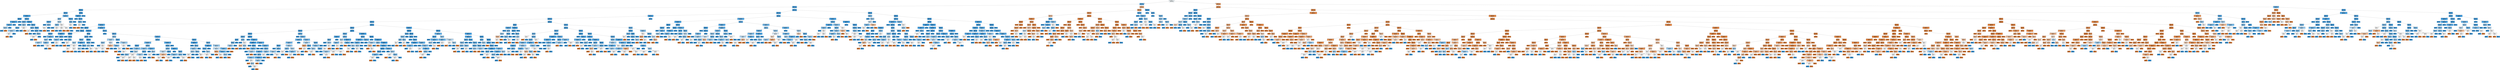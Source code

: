 digraph Tree {
node [shape=box, style="filled", color="black"] ;
0 [label="spore_print_color <= 2.5\ngini = 0.5\nsamples = 6499\nvalue = [3163, 3336]", fillcolor="#399de50d"] ;
1 [label="gill_size <= 0.5\ngini = 0.291\nsamples = 3139\nvalue = [554, 2585]", fillcolor="#399de5c8"] ;
0 -> 1 [labeldistance=2.5, labelangle=45, headlabel="True"] ;
2 [label="gill_color <= 0.5\ngini = 0.141\nsamples = 2664\nvalue = [204, 2460]", fillcolor="#399de5ea"] ;
1 -> 2 ;
3 [label="population <= 2.5\ngini = 0.087\nsamples = 264\nvalue = [12, 252]", fillcolor="#399de5f3"] ;
2 -> 3 ;
4 [label="habitat <= 1.0\ngini = 0.15\nsamples = 135\nvalue = [11, 124]", fillcolor="#399de5e8"] ;
3 -> 4 ;
5 [label="stalk_surface_above_ring <= 1.5\ngini = 0.107\nsamples = 106\nvalue = [6, 100]", fillcolor="#399de5f0"] ;
4 -> 5 ;
6 [label="cap_color <= 1.5\ngini = 0.046\nsamples = 42\nvalue = [1, 41]", fillcolor="#399de5f9"] ;
5 -> 6 ;
7 [label="stalk_surface_below_ring <= 1.5\ngini = 0.124\nsamples = 15\nvalue = [1, 14]", fillcolor="#399de5ed"] ;
6 -> 7 ;
8 [label="spore_print_color <= 0.5\ngini = 0.245\nsamples = 7\nvalue = [1, 6]", fillcolor="#399de5d4"] ;
7 -> 8 ;
9 [label="cap_surface <= 1.5\ngini = 0.444\nsamples = 3\nvalue = [1, 2]", fillcolor="#399de57f"] ;
8 -> 9 ;
10 [label="gini = 0.0\nsamples = 2\nvalue = [0, 2]", fillcolor="#399de5ff"] ;
9 -> 10 ;
11 [label="gini = 0.0\nsamples = 1\nvalue = [1, 0]", fillcolor="#e58139ff"] ;
9 -> 11 ;
12 [label="gini = 0.0\nsamples = 4\nvalue = [0, 4]", fillcolor="#399de5ff"] ;
8 -> 12 ;
13 [label="gini = 0.0\nsamples = 8\nvalue = [0, 8]", fillcolor="#399de5ff"] ;
7 -> 13 ;
14 [label="gini = 0.0\nsamples = 27\nvalue = [0, 27]", fillcolor="#399de5ff"] ;
6 -> 14 ;
15 [label="cap_surface <= 1.0\ngini = 0.144\nsamples = 64\nvalue = [5, 59]", fillcolor="#399de5e9"] ;
5 -> 15 ;
16 [label="cap_shape <= 2.5\ngini = 0.266\nsamples = 19\nvalue = [3, 16]", fillcolor="#399de5cf"] ;
15 -> 16 ;
17 [label="gini = 0.0\nsamples = 9\nvalue = [0, 9]", fillcolor="#399de5ff"] ;
16 -> 17 ;
18 [label="cap_color <= 5.5\ngini = 0.42\nsamples = 10\nvalue = [3, 7]", fillcolor="#399de592"] ;
16 -> 18 ;
19 [label="cap_color <= 1.5\ngini = 0.278\nsamples = 6\nvalue = [1, 5]", fillcolor="#399de5cc"] ;
18 -> 19 ;
20 [label="stalk_surface_below_ring <= 1.5\ngini = 0.444\nsamples = 3\nvalue = [1, 2]", fillcolor="#399de57f"] ;
19 -> 20 ;
21 [label="spore_print_color <= 0.5\ngini = 0.5\nsamples = 2\nvalue = [1, 1]", fillcolor="#e5813900"] ;
20 -> 21 ;
22 [label="gini = 0.0\nsamples = 1\nvalue = [1, 0]", fillcolor="#e58139ff"] ;
21 -> 22 ;
23 [label="gini = 0.0\nsamples = 1\nvalue = [0, 1]", fillcolor="#399de5ff"] ;
21 -> 23 ;
24 [label="gini = 0.0\nsamples = 1\nvalue = [0, 1]", fillcolor="#399de5ff"] ;
20 -> 24 ;
25 [label="gini = 0.0\nsamples = 3\nvalue = [0, 3]", fillcolor="#399de5ff"] ;
19 -> 25 ;
26 [label="spore_print_color <= 0.5\ngini = 0.5\nsamples = 4\nvalue = [2, 2]", fillcolor="#e5813900"] ;
18 -> 26 ;
27 [label="gini = 0.0\nsamples = 2\nvalue = [0, 2]", fillcolor="#399de5ff"] ;
26 -> 27 ;
28 [label="gini = 0.0\nsamples = 2\nvalue = [2, 0]", fillcolor="#e58139ff"] ;
26 -> 28 ;
29 [label="spore_print_color <= 0.5\ngini = 0.085\nsamples = 45\nvalue = [2, 43]", fillcolor="#399de5f3"] ;
15 -> 29 ;
30 [label="gini = 0.0\nsamples = 23\nvalue = [0, 23]", fillcolor="#399de5ff"] ;
29 -> 30 ;
31 [label="cap_shape <= 1.0\ngini = 0.165\nsamples = 22\nvalue = [2, 20]", fillcolor="#399de5e6"] ;
29 -> 31 ;
32 [label="cap_color <= 8.5\ngini = 0.32\nsamples = 5\nvalue = [1, 4]", fillcolor="#399de5bf"] ;
31 -> 32 ;
33 [label="odor <= 0.5\ngini = 0.5\nsamples = 2\nvalue = [1, 1]", fillcolor="#e5813900"] ;
32 -> 33 ;
34 [label="gini = 0.0\nsamples = 1\nvalue = [1, 0]", fillcolor="#e58139ff"] ;
33 -> 34 ;
35 [label="gini = 0.0\nsamples = 1\nvalue = [0, 1]", fillcolor="#399de5ff"] ;
33 -> 35 ;
36 [label="gini = 0.0\nsamples = 3\nvalue = [0, 3]", fillcolor="#399de5ff"] ;
32 -> 36 ;
37 [label="cap_color <= 5.5\ngini = 0.111\nsamples = 17\nvalue = [1, 16]", fillcolor="#399de5ef"] ;
31 -> 37 ;
38 [label="cap_color <= 1.5\ngini = 0.219\nsamples = 8\nvalue = [1, 7]", fillcolor="#399de5db"] ;
37 -> 38 ;
39 [label="gini = 0.0\nsamples = 4\nvalue = [0, 4]", fillcolor="#399de5ff"] ;
38 -> 39 ;
40 [label="cap_shape <= 2.5\ngini = 0.375\nsamples = 4\nvalue = [1, 3]", fillcolor="#399de5aa"] ;
38 -> 40 ;
41 [label="stalk_surface_below_ring <= 1.5\ngini = 0.5\nsamples = 2\nvalue = [1, 1]", fillcolor="#e5813900"] ;
40 -> 41 ;
42 [label="gini = 0.0\nsamples = 1\nvalue = [0, 1]", fillcolor="#399de5ff"] ;
41 -> 42 ;
43 [label="gini = 0.0\nsamples = 1\nvalue = [1, 0]", fillcolor="#e58139ff"] ;
41 -> 43 ;
44 [label="gini = 0.0\nsamples = 2\nvalue = [0, 2]", fillcolor="#399de5ff"] ;
40 -> 44 ;
45 [label="gini = 0.0\nsamples = 9\nvalue = [0, 9]", fillcolor="#399de5ff"] ;
37 -> 45 ;
46 [label="spore_print_color <= 0.5\ngini = 0.285\nsamples = 29\nvalue = [5, 24]", fillcolor="#399de5ca"] ;
4 -> 46 ;
47 [label="odor <= 0.5\ngini = 0.375\nsamples = 16\nvalue = [4, 12]", fillcolor="#399de5aa"] ;
46 -> 47 ;
48 [label="cap_surface <= 2.5\ngini = 0.219\nsamples = 8\nvalue = [1, 7]", fillcolor="#399de5db"] ;
47 -> 48 ;
49 [label="gini = 0.0\nsamples = 4\nvalue = [0, 4]", fillcolor="#399de5ff"] ;
48 -> 49 ;
50 [label="cap_color <= 8.5\ngini = 0.375\nsamples = 4\nvalue = [1, 3]", fillcolor="#399de5aa"] ;
48 -> 50 ;
51 [label="cap_shape <= 1.0\ngini = 0.5\nsamples = 2\nvalue = [1, 1]", fillcolor="#e5813900"] ;
50 -> 51 ;
52 [label="gini = 0.0\nsamples = 1\nvalue = [1, 0]", fillcolor="#e58139ff"] ;
51 -> 52 ;
53 [label="gini = 0.0\nsamples = 1\nvalue = [0, 1]", fillcolor="#399de5ff"] ;
51 -> 53 ;
54 [label="gini = 0.0\nsamples = 2\nvalue = [0, 2]", fillcolor="#399de5ff"] ;
50 -> 54 ;
55 [label="cap_color <= 8.5\ngini = 0.469\nsamples = 8\nvalue = [3, 5]", fillcolor="#399de566"] ;
47 -> 55 ;
56 [label="cap_shape <= 1.0\ngini = 0.375\nsamples = 4\nvalue = [1, 3]", fillcolor="#399de5aa"] ;
55 -> 56 ;
57 [label="gini = 0.0\nsamples = 2\nvalue = [0, 2]", fillcolor="#399de5ff"] ;
56 -> 57 ;
58 [label="cap_surface <= 2.5\ngini = 0.5\nsamples = 2\nvalue = [1, 1]", fillcolor="#e5813900"] ;
56 -> 58 ;
59 [label="gini = 0.0\nsamples = 1\nvalue = [1, 0]", fillcolor="#e58139ff"] ;
58 -> 59 ;
60 [label="gini = 0.0\nsamples = 1\nvalue = [0, 1]", fillcolor="#399de5ff"] ;
58 -> 60 ;
61 [label="cap_surface <= 2.5\ngini = 0.5\nsamples = 4\nvalue = [2, 2]", fillcolor="#e5813900"] ;
55 -> 61 ;
62 [label="cap_shape <= 1.0\ngini = 0.5\nsamples = 2\nvalue = [1, 1]", fillcolor="#e5813900"] ;
61 -> 62 ;
63 [label="gini = 0.0\nsamples = 1\nvalue = [0, 1]", fillcolor="#399de5ff"] ;
62 -> 63 ;
64 [label="gini = 0.0\nsamples = 1\nvalue = [1, 0]", fillcolor="#e58139ff"] ;
62 -> 64 ;
65 [label="cap_shape <= 1.0\ngini = 0.5\nsamples = 2\nvalue = [1, 1]", fillcolor="#e5813900"] ;
61 -> 65 ;
66 [label="gini = 0.0\nsamples = 1\nvalue = [1, 0]", fillcolor="#e58139ff"] ;
65 -> 66 ;
67 [label="gini = 0.0\nsamples = 1\nvalue = [0, 1]", fillcolor="#399de5ff"] ;
65 -> 67 ;
68 [label="cap_surface <= 2.5\ngini = 0.142\nsamples = 13\nvalue = [1, 12]", fillcolor="#399de5ea"] ;
46 -> 68 ;
69 [label="odor <= 0.5\ngini = 0.32\nsamples = 5\nvalue = [1, 4]", fillcolor="#399de5bf"] ;
68 -> 69 ;
70 [label="cap_shape <= 1.0\ngini = 0.5\nsamples = 2\nvalue = [1, 1]", fillcolor="#e5813900"] ;
69 -> 70 ;
71 [label="gini = 0.0\nsamples = 1\nvalue = [0, 1]", fillcolor="#399de5ff"] ;
70 -> 71 ;
72 [label="gini = 0.0\nsamples = 1\nvalue = [1, 0]", fillcolor="#e58139ff"] ;
70 -> 72 ;
73 [label="gini = 0.0\nsamples = 3\nvalue = [0, 3]", fillcolor="#399de5ff"] ;
69 -> 73 ;
74 [label="gini = 0.0\nsamples = 8\nvalue = [0, 8]", fillcolor="#399de5ff"] ;
68 -> 74 ;
75 [label="odor <= 0.5\ngini = 0.015\nsamples = 129\nvalue = [1, 128]", fillcolor="#399de5fd"] ;
3 -> 75 ;
76 [label="spore_print_color <= 0.5\ngini = 0.074\nsamples = 26\nvalue = [1, 25]", fillcolor="#399de5f5"] ;
75 -> 76 ;
77 [label="gini = 0.0\nsamples = 14\nvalue = [0, 14]", fillcolor="#399de5ff"] ;
76 -> 77 ;
78 [label="cap_color <= 8.5\ngini = 0.153\nsamples = 12\nvalue = [1, 11]", fillcolor="#399de5e8"] ;
76 -> 78 ;
79 [label="cap_shape <= 1.0\ngini = 0.32\nsamples = 5\nvalue = [1, 4]", fillcolor="#399de5bf"] ;
78 -> 79 ;
80 [label="habitat <= 1.0\ngini = 0.5\nsamples = 2\nvalue = [1, 1]", fillcolor="#e5813900"] ;
79 -> 80 ;
81 [label="gini = 0.0\nsamples = 1\nvalue = [1, 0]", fillcolor="#e58139ff"] ;
80 -> 81 ;
82 [label="gini = 0.0\nsamples = 1\nvalue = [0, 1]", fillcolor="#399de5ff"] ;
80 -> 82 ;
83 [label="gini = 0.0\nsamples = 3\nvalue = [0, 3]", fillcolor="#399de5ff"] ;
79 -> 83 ;
84 [label="gini = 0.0\nsamples = 7\nvalue = [0, 7]", fillcolor="#399de5ff"] ;
78 -> 84 ;
85 [label="gini = 0.0\nsamples = 103\nvalue = [0, 103]", fillcolor="#399de5ff"] ;
75 -> 85 ;
86 [label="gill_color <= 9.0\ngini = 0.147\nsamples = 2400\nvalue = [192, 2208]", fillcolor="#399de5e9"] ;
2 -> 86 ;
87 [label="gill_color <= 7.5\ngini = 0.156\nsamples = 1884\nvalue = [161, 1723]", fillcolor="#399de5e7"] ;
86 -> 87 ;
88 [label="spore_print_color <= 1.5\ngini = 0.146\nsamples = 1546\nvalue = [123, 1423]", fillcolor="#399de5e9"] ;
87 -> 88 ;
89 [label="cap_surface <= 2.5\ngini = 0.149\nsamples = 1520\nvalue = [123, 1397]", fillcolor="#399de5e9"] ;
88 -> 89 ;
90 [label="cap_color <= 1.5\ngini = 0.136\nsamples = 1155\nvalue = [85, 1070]", fillcolor="#399de5eb"] ;
89 -> 90 ;
91 [label="stalk_color_below_ring <= 4.0\ngini = 0.165\nsamples = 363\nvalue = [33, 330]", fillcolor="#399de5e6"] ;
90 -> 91 ;
92 [label="cap_shape <= 2.5\ngini = 0.079\nsamples = 73\nvalue = [3, 70]", fillcolor="#399de5f4"] ;
91 -> 92 ;
93 [label="gini = 0.0\nsamples = 32\nvalue = [0, 32]", fillcolor="#399de5ff"] ;
92 -> 93 ;
94 [label="population <= 4.5\ngini = 0.136\nsamples = 41\nvalue = [3, 38]", fillcolor="#399de5eb"] ;
92 -> 94 ;
95 [label="cap_surface <= 1.0\ngini = 0.188\nsamples = 19\nvalue = [2, 17]", fillcolor="#399de5e1"] ;
94 -> 95 ;
96 [label="gini = 0.0\nsamples = 8\nvalue = [0, 8]", fillcolor="#399de5ff"] ;
95 -> 96 ;
97 [label="stalk_color_above_ring <= 6.0\ngini = 0.298\nsamples = 11\nvalue = [2, 9]", fillcolor="#399de5c6"] ;
95 -> 97 ;
98 [label="gill_color <= 4.0\ngini = 0.408\nsamples = 7\nvalue = [2, 5]", fillcolor="#399de599"] ;
97 -> 98 ;
99 [label="stalk_color_above_ring <= 4.0\ngini = 0.444\nsamples = 3\nvalue = [1, 2]", fillcolor="#399de57f"] ;
98 -> 99 ;
100 [label="gini = 0.0\nsamples = 1\nvalue = [1, 0]", fillcolor="#e58139ff"] ;
99 -> 100 ;
101 [label="gini = 0.0\nsamples = 2\nvalue = [0, 2]", fillcolor="#399de5ff"] ;
99 -> 101 ;
102 [label="spore_print_color <= 0.5\ngini = 0.375\nsamples = 4\nvalue = [1, 3]", fillcolor="#399de5aa"] ;
98 -> 102 ;
103 [label="gini = 0.0\nsamples = 2\nvalue = [0, 2]", fillcolor="#399de5ff"] ;
102 -> 103 ;
104 [label="stalk_color_above_ring <= 4.0\ngini = 0.5\nsamples = 2\nvalue = [1, 1]", fillcolor="#e5813900"] ;
102 -> 104 ;
105 [label="gini = 0.0\nsamples = 1\nvalue = [0, 1]", fillcolor="#399de5ff"] ;
104 -> 105 ;
106 [label="gini = 0.0\nsamples = 1\nvalue = [1, 0]", fillcolor="#e58139ff"] ;
104 -> 106 ;
107 [label="gini = 0.0\nsamples = 4\nvalue = [0, 4]", fillcolor="#399de5ff"] ;
97 -> 107 ;
108 [label="stalk_color_above_ring <= 6.0\ngini = 0.087\nsamples = 22\nvalue = [1, 21]", fillcolor="#399de5f3"] ;
94 -> 108 ;
109 [label="gini = 0.0\nsamples = 14\nvalue = [0, 14]", fillcolor="#399de5ff"] ;
108 -> 109 ;
110 [label="cap_surface <= 1.0\ngini = 0.219\nsamples = 8\nvalue = [1, 7]", fillcolor="#399de5db"] ;
108 -> 110 ;
111 [label="spore_print_color <= 0.5\ngini = 0.375\nsamples = 4\nvalue = [1, 3]", fillcolor="#399de5aa"] ;
110 -> 111 ;
112 [label="gini = 0.0\nsamples = 2\nvalue = [0, 2]", fillcolor="#399de5ff"] ;
111 -> 112 ;
113 [label="gill_color <= 4.0\ngini = 0.5\nsamples = 2\nvalue = [1, 1]", fillcolor="#e5813900"] ;
111 -> 113 ;
114 [label="gini = 0.0\nsamples = 1\nvalue = [1, 0]", fillcolor="#e58139ff"] ;
113 -> 114 ;
115 [label="gini = 0.0\nsamples = 1\nvalue = [0, 1]", fillcolor="#399de5ff"] ;
113 -> 115 ;
116 [label="gini = 0.0\nsamples = 4\nvalue = [0, 4]", fillcolor="#399de5ff"] ;
110 -> 116 ;
117 [label="stalk_surface_below_ring <= 2.0\ngini = 0.185\nsamples = 290\nvalue = [30, 260]", fillcolor="#399de5e2"] ;
91 -> 117 ;
118 [label="spore_print_color <= 0.5\ngini = 0.102\nsamples = 93\nvalue = [5, 88]", fillcolor="#399de5f1"] ;
117 -> 118 ;
119 [label="population <= 4.0\ngini = 0.043\nsamples = 45\nvalue = [1, 44]", fillcolor="#399de5f9"] ;
118 -> 119 ;
120 [label="gini = 0.0\nsamples = 34\nvalue = [0, 34]", fillcolor="#399de5ff"] ;
119 -> 120 ;
121 [label="gill_color <= 4.0\ngini = 0.165\nsamples = 11\nvalue = [1, 10]", fillcolor="#399de5e6"] ;
119 -> 121 ;
122 [label="gini = 0.0\nsamples = 6\nvalue = [0, 6]", fillcolor="#399de5ff"] ;
121 -> 122 ;
123 [label="habitat <= 1.5\ngini = 0.32\nsamples = 5\nvalue = [1, 4]", fillcolor="#399de5bf"] ;
121 -> 123 ;
124 [label="gini = 0.0\nsamples = 3\nvalue = [0, 3]", fillcolor="#399de5ff"] ;
123 -> 124 ;
125 [label="cap_shape <= 2.5\ngini = 0.5\nsamples = 2\nvalue = [1, 1]", fillcolor="#e5813900"] ;
123 -> 125 ;
126 [label="gini = 0.0\nsamples = 1\nvalue = [0, 1]", fillcolor="#399de5ff"] ;
125 -> 126 ;
127 [label="gini = 0.0\nsamples = 1\nvalue = [1, 0]", fillcolor="#e58139ff"] ;
125 -> 127 ;
128 [label="habitat <= 1.5\ngini = 0.153\nsamples = 48\nvalue = [4, 44]", fillcolor="#399de5e8"] ;
118 -> 128 ;
129 [label="cap_shape <= 2.5\ngini = 0.198\nsamples = 36\nvalue = [4, 32]", fillcolor="#399de5df"] ;
128 -> 129 ;
130 [label="population <= 1.5\ngini = 0.278\nsamples = 18\nvalue = [3, 15]", fillcolor="#399de5cc"] ;
129 -> 130 ;
131 [label="gill_color <= 2.0\ngini = 0.444\nsamples = 6\nvalue = [2, 4]", fillcolor="#399de57f"] ;
130 -> 131 ;
132 [label="gini = 0.0\nsamples = 2\nvalue = [0, 2]", fillcolor="#399de5ff"] ;
131 -> 132 ;
133 [label="stalk_surface_above_ring <= 1.5\ngini = 0.5\nsamples = 4\nvalue = [2, 2]", fillcolor="#e5813900"] ;
131 -> 133 ;
134 [label="gill_color <= 5.0\ngini = 0.5\nsamples = 2\nvalue = [1, 1]", fillcolor="#e5813900"] ;
133 -> 134 ;
135 [label="gini = 0.0\nsamples = 1\nvalue = [0, 1]", fillcolor="#399de5ff"] ;
134 -> 135 ;
136 [label="gini = 0.0\nsamples = 1\nvalue = [1, 0]", fillcolor="#e58139ff"] ;
134 -> 136 ;
137 [label="gill_color <= 5.0\ngini = 0.5\nsamples = 2\nvalue = [1, 1]", fillcolor="#e5813900"] ;
133 -> 137 ;
138 [label="gini = 0.0\nsamples = 1\nvalue = [1, 0]", fillcolor="#e58139ff"] ;
137 -> 138 ;
139 [label="gini = 0.0\nsamples = 1\nvalue = [0, 1]", fillcolor="#399de5ff"] ;
137 -> 139 ;
140 [label="stalk_surface_below_ring <= 0.5\ngini = 0.153\nsamples = 12\nvalue = [1, 11]", fillcolor="#399de5e8"] ;
130 -> 140 ;
141 [label="gini = 0.0\nsamples = 6\nvalue = [0, 6]", fillcolor="#399de5ff"] ;
140 -> 141 ;
142 [label="population <= 4.0\ngini = 0.278\nsamples = 6\nvalue = [1, 5]", fillcolor="#399de5cc"] ;
140 -> 142 ;
143 [label="odor <= 0.5\ngini = 0.444\nsamples = 3\nvalue = [1, 2]", fillcolor="#399de57f"] ;
142 -> 143 ;
144 [label="gini = 0.0\nsamples = 2\nvalue = [0, 2]", fillcolor="#399de5ff"] ;
143 -> 144 ;
145 [label="gini = 0.0\nsamples = 1\nvalue = [1, 0]", fillcolor="#e58139ff"] ;
143 -> 145 ;
146 [label="gini = 0.0\nsamples = 3\nvalue = [0, 3]", fillcolor="#399de5ff"] ;
142 -> 146 ;
147 [label="stalk_shape <= 0.5\ngini = 0.105\nsamples = 18\nvalue = [1, 17]", fillcolor="#399de5f0"] ;
129 -> 147 ;
148 [label="gill_color <= 4.0\ngini = 0.245\nsamples = 7\nvalue = [1, 6]", fillcolor="#399de5d4"] ;
147 -> 148 ;
149 [label="odor <= 0.5\ngini = 0.444\nsamples = 3\nvalue = [1, 2]", fillcolor="#399de57f"] ;
148 -> 149 ;
150 [label="gini = 0.0\nsamples = 1\nvalue = [0, 1]", fillcolor="#399de5ff"] ;
149 -> 150 ;
151 [label="population <= 4.0\ngini = 0.5\nsamples = 2\nvalue = [1, 1]", fillcolor="#e5813900"] ;
149 -> 151 ;
152 [label="gini = 0.0\nsamples = 1\nvalue = [1, 0]", fillcolor="#e58139ff"] ;
151 -> 152 ;
153 [label="gini = 0.0\nsamples = 1\nvalue = [0, 1]", fillcolor="#399de5ff"] ;
151 -> 153 ;
154 [label="gini = 0.0\nsamples = 4\nvalue = [0, 4]", fillcolor="#399de5ff"] ;
148 -> 154 ;
155 [label="gini = 0.0\nsamples = 11\nvalue = [0, 11]", fillcolor="#399de5ff"] ;
147 -> 155 ;
156 [label="gini = 0.0\nsamples = 12\nvalue = [0, 12]", fillcolor="#399de5ff"] ;
128 -> 156 ;
157 [label="population <= 1.5\ngini = 0.222\nsamples = 197\nvalue = [25, 172]", fillcolor="#399de5da"] ;
117 -> 157 ;
158 [label="gini = 0.0\nsamples = 20\nvalue = [0, 20]", fillcolor="#399de5ff"] ;
157 -> 158 ;
159 [label="population <= 3.5\ngini = 0.243\nsamples = 177\nvalue = [25, 152]", fillcolor="#399de5d5"] ;
157 -> 159 ;
160 [label="gill_color <= 5.0\ngini = 0.408\nsamples = 21\nvalue = [6, 15]", fillcolor="#399de599"] ;
159 -> 160 ;
161 [label="stalk_surface_above_ring <= 1.5\ngini = 0.459\nsamples = 14\nvalue = [5, 9]", fillcolor="#399de571"] ;
160 -> 161 ;
162 [label="gill_color <= 2.0\ngini = 0.408\nsamples = 7\nvalue = [2, 5]", fillcolor="#399de599"] ;
161 -> 162 ;
163 [label="gini = 0.0\nsamples = 3\nvalue = [0, 3]", fillcolor="#399de5ff"] ;
162 -> 163 ;
164 [label="cap_shape <= 2.5\ngini = 0.5\nsamples = 4\nvalue = [2, 2]", fillcolor="#e5813900"] ;
162 -> 164 ;
165 [label="spore_print_color <= 0.5\ngini = 0.5\nsamples = 2\nvalue = [1, 1]", fillcolor="#e5813900"] ;
164 -> 165 ;
166 [label="gini = 0.0\nsamples = 1\nvalue = [1, 0]", fillcolor="#e58139ff"] ;
165 -> 166 ;
167 [label="gini = 0.0\nsamples = 1\nvalue = [0, 1]", fillcolor="#399de5ff"] ;
165 -> 167 ;
168 [label="spore_print_color <= 0.5\ngini = 0.5\nsamples = 2\nvalue = [1, 1]", fillcolor="#e5813900"] ;
164 -> 168 ;
169 [label="gini = 0.0\nsamples = 1\nvalue = [0, 1]", fillcolor="#399de5ff"] ;
168 -> 169 ;
170 [label="gini = 0.0\nsamples = 1\nvalue = [1, 0]", fillcolor="#e58139ff"] ;
168 -> 170 ;
171 [label="gill_color <= 2.0\ngini = 0.49\nsamples = 7\nvalue = [3, 4]", fillcolor="#399de540"] ;
161 -> 171 ;
172 [label="spore_print_color <= 0.5\ngini = 0.444\nsamples = 3\nvalue = [2, 1]", fillcolor="#e581397f"] ;
171 -> 172 ;
173 [label="gini = 0.0\nsamples = 2\nvalue = [2, 0]", fillcolor="#e58139ff"] ;
172 -> 173 ;
174 [label="gini = 0.0\nsamples = 1\nvalue = [0, 1]", fillcolor="#399de5ff"] ;
172 -> 174 ;
175 [label="spore_print_color <= 0.5\ngini = 0.375\nsamples = 4\nvalue = [1, 3]", fillcolor="#399de5aa"] ;
171 -> 175 ;
176 [label="gini = 0.0\nsamples = 2\nvalue = [0, 2]", fillcolor="#399de5ff"] ;
175 -> 176 ;
177 [label="cap_shape <= 2.5\ngini = 0.5\nsamples = 2\nvalue = [1, 1]", fillcolor="#e5813900"] ;
175 -> 177 ;
178 [label="gini = 0.0\nsamples = 1\nvalue = [1, 0]", fillcolor="#e58139ff"] ;
177 -> 178 ;
179 [label="gini = 0.0\nsamples = 1\nvalue = [0, 1]", fillcolor="#399de5ff"] ;
177 -> 179 ;
180 [label="cap_shape <= 2.5\ngini = 0.245\nsamples = 7\nvalue = [1, 6]", fillcolor="#399de5d4"] ;
160 -> 180 ;
181 [label="gini = 0.0\nsamples = 4\nvalue = [0, 4]", fillcolor="#399de5ff"] ;
180 -> 181 ;
182 [label="stalk_surface_above_ring <= 1.5\ngini = 0.444\nsamples = 3\nvalue = [1, 2]", fillcolor="#399de57f"] ;
180 -> 182 ;
183 [label="spore_print_color <= 0.5\ngini = 0.5\nsamples = 2\nvalue = [1, 1]", fillcolor="#e5813900"] ;
182 -> 183 ;
184 [label="gini = 0.0\nsamples = 1\nvalue = [0, 1]", fillcolor="#399de5ff"] ;
183 -> 184 ;
185 [label="gini = 0.0\nsamples = 1\nvalue = [1, 0]", fillcolor="#e58139ff"] ;
183 -> 185 ;
186 [label="gini = 0.0\nsamples = 1\nvalue = [0, 1]", fillcolor="#399de5ff"] ;
182 -> 186 ;
187 [label="spore_print_color <= 0.5\ngini = 0.214\nsamples = 156\nvalue = [19, 137]", fillcolor="#399de5dc"] ;
159 -> 187 ;
188 [label="cap_surface <= 1.0\ngini = 0.237\nsamples = 80\nvalue = [11, 69]", fillcolor="#399de5d6"] ;
187 -> 188 ;
189 [label="stalk_color_above_ring <= 4.0\ngini = 0.289\nsamples = 40\nvalue = [7, 33]", fillcolor="#399de5c9"] ;
188 -> 189 ;
190 [label="population <= 4.5\ngini = 0.165\nsamples = 11\nvalue = [1, 10]", fillcolor="#399de5e6"] ;
189 -> 190 ;
191 [label="gini = 0.0\nsamples = 7\nvalue = [0, 7]", fillcolor="#399de5ff"] ;
190 -> 191 ;
192 [label="stalk_color_below_ring <= 6.0\ngini = 0.375\nsamples = 4\nvalue = [1, 3]", fillcolor="#399de5aa"] ;
190 -> 192 ;
193 [label="cap_shape <= 2.5\ngini = 0.5\nsamples = 2\nvalue = [1, 1]", fillcolor="#e5813900"] ;
192 -> 193 ;
194 [label="gini = 0.0\nsamples = 1\nvalue = [1, 0]", fillcolor="#e58139ff"] ;
193 -> 194 ;
195 [label="gini = 0.0\nsamples = 1\nvalue = [0, 1]", fillcolor="#399de5ff"] ;
193 -> 195 ;
196 [label="gini = 0.0\nsamples = 2\nvalue = [0, 2]", fillcolor="#399de5ff"] ;
192 -> 196 ;
197 [label="population <= 4.5\ngini = 0.328\nsamples = 29\nvalue = [6, 23]", fillcolor="#399de5bc"] ;
189 -> 197 ;
198 [label="stalk_color_below_ring <= 6.0\ngini = 0.391\nsamples = 15\nvalue = [4, 11]", fillcolor="#399de5a2"] ;
197 -> 198 ;
199 [label="gill_color <= 4.0\ngini = 0.469\nsamples = 8\nvalue = [3, 5]", fillcolor="#399de566"] ;
198 -> 199 ;
200 [label="cap_shape <= 2.5\ngini = 0.375\nsamples = 4\nvalue = [1, 3]", fillcolor="#399de5aa"] ;
199 -> 200 ;
201 [label="gini = 0.0\nsamples = 2\nvalue = [0, 2]", fillcolor="#399de5ff"] ;
200 -> 201 ;
202 [label="stalk_color_above_ring <= 6.0\ngini = 0.5\nsamples = 2\nvalue = [1, 1]", fillcolor="#e5813900"] ;
200 -> 202 ;
203 [label="gini = 0.0\nsamples = 1\nvalue = [0, 1]", fillcolor="#399de5ff"] ;
202 -> 203 ;
204 [label="gini = 0.0\nsamples = 1\nvalue = [1, 0]", fillcolor="#e58139ff"] ;
202 -> 204 ;
205 [label="stalk_color_above_ring <= 6.0\ngini = 0.5\nsamples = 4\nvalue = [2, 2]", fillcolor="#e5813900"] ;
199 -> 205 ;
206 [label="cap_shape <= 2.5\ngini = 0.5\nsamples = 2\nvalue = [1, 1]", fillcolor="#e5813900"] ;
205 -> 206 ;
207 [label="gini = 0.0\nsamples = 1\nvalue = [0, 1]", fillcolor="#399de5ff"] ;
206 -> 207 ;
208 [label="gini = 0.0\nsamples = 1\nvalue = [1, 0]", fillcolor="#e58139ff"] ;
206 -> 208 ;
209 [label="cap_shape <= 2.5\ngini = 0.5\nsamples = 2\nvalue = [1, 1]", fillcolor="#e5813900"] ;
205 -> 209 ;
210 [label="gini = 0.0\nsamples = 1\nvalue = [1, 0]", fillcolor="#e58139ff"] ;
209 -> 210 ;
211 [label="gini = 0.0\nsamples = 1\nvalue = [0, 1]", fillcolor="#399de5ff"] ;
209 -> 211 ;
212 [label="cap_shape <= 2.5\ngini = 0.245\nsamples = 7\nvalue = [1, 6]", fillcolor="#399de5d4"] ;
198 -> 212 ;
213 [label="stalk_color_above_ring <= 6.0\ngini = 0.444\nsamples = 3\nvalue = [1, 2]", fillcolor="#399de57f"] ;
212 -> 213 ;
214 [label="gill_color <= 4.0\ngini = 0.5\nsamples = 2\nvalue = [1, 1]", fillcolor="#e5813900"] ;
213 -> 214 ;
215 [label="gini = 0.0\nsamples = 1\nvalue = [1, 0]", fillcolor="#e58139ff"] ;
214 -> 215 ;
216 [label="gini = 0.0\nsamples = 1\nvalue = [0, 1]", fillcolor="#399de5ff"] ;
214 -> 216 ;
217 [label="gini = 0.0\nsamples = 1\nvalue = [0, 1]", fillcolor="#399de5ff"] ;
213 -> 217 ;
218 [label="gini = 0.0\nsamples = 4\nvalue = [0, 4]", fillcolor="#399de5ff"] ;
212 -> 218 ;
219 [label="stalk_color_below_ring <= 6.0\ngini = 0.245\nsamples = 14\nvalue = [2, 12]", fillcolor="#399de5d4"] ;
197 -> 219 ;
220 [label="gini = 0.0\nsamples = 8\nvalue = [0, 8]", fillcolor="#399de5ff"] ;
219 -> 220 ;
221 [label="gill_color <= 4.0\ngini = 0.444\nsamples = 6\nvalue = [2, 4]", fillcolor="#399de57f"] ;
219 -> 221 ;
222 [label="cap_shape <= 2.5\ngini = 0.5\nsamples = 4\nvalue = [2, 2]", fillcolor="#e5813900"] ;
221 -> 222 ;
223 [label="gini = 0.0\nsamples = 2\nvalue = [0, 2]", fillcolor="#399de5ff"] ;
222 -> 223 ;
224 [label="gini = 0.0\nsamples = 2\nvalue = [2, 0]", fillcolor="#e58139ff"] ;
222 -> 224 ;
225 [label="gini = 0.0\nsamples = 2\nvalue = [0, 2]", fillcolor="#399de5ff"] ;
221 -> 225 ;
226 [label="stalk_color_above_ring <= 6.0\ngini = 0.18\nsamples = 40\nvalue = [4, 36]", fillcolor="#399de5e3"] ;
188 -> 226 ;
227 [label="population <= 4.5\ngini = 0.245\nsamples = 28\nvalue = [4, 24]", fillcolor="#399de5d4"] ;
226 -> 227 ;
228 [label="cap_shape <= 2.5\ngini = 0.355\nsamples = 13\nvalue = [3, 10]", fillcolor="#399de5b3"] ;
227 -> 228 ;
229 [label="stalk_color_below_ring <= 6.0\ngini = 0.48\nsamples = 5\nvalue = [2, 3]", fillcolor="#399de555"] ;
228 -> 229 ;
230 [label="gini = 0.0\nsamples = 2\nvalue = [0, 2]", fillcolor="#399de5ff"] ;
229 -> 230 ;
231 [label="stalk_color_above_ring <= 4.0\ngini = 0.444\nsamples = 3\nvalue = [2, 1]", fillcolor="#e581397f"] ;
229 -> 231 ;
232 [label="gill_color <= 4.0\ngini = 0.5\nsamples = 2\nvalue = [1, 1]", fillcolor="#e5813900"] ;
231 -> 232 ;
233 [label="gini = 0.0\nsamples = 1\nvalue = [1, 0]", fillcolor="#e58139ff"] ;
232 -> 233 ;
234 [label="gini = 0.0\nsamples = 1\nvalue = [0, 1]", fillcolor="#399de5ff"] ;
232 -> 234 ;
235 [label="gini = 0.0\nsamples = 1\nvalue = [1, 0]", fillcolor="#e58139ff"] ;
231 -> 235 ;
236 [label="gill_color <= 4.0\ngini = 0.219\nsamples = 8\nvalue = [1, 7]", fillcolor="#399de5db"] ;
228 -> 236 ;
237 [label="gini = 0.0\nsamples = 4\nvalue = [0, 4]", fillcolor="#399de5ff"] ;
236 -> 237 ;
238 [label="stalk_color_above_ring <= 4.0\ngini = 0.375\nsamples = 4\nvalue = [1, 3]", fillcolor="#399de5aa"] ;
236 -> 238 ;
239 [label="stalk_color_below_ring <= 6.0\ngini = 0.5\nsamples = 2\nvalue = [1, 1]", fillcolor="#e5813900"] ;
238 -> 239 ;
240 [label="gini = 0.0\nsamples = 1\nvalue = [1, 0]", fillcolor="#e58139ff"] ;
239 -> 240 ;
241 [label="gini = 0.0\nsamples = 1\nvalue = [0, 1]", fillcolor="#399de5ff"] ;
239 -> 241 ;
242 [label="gini = 0.0\nsamples = 2\nvalue = [0, 2]", fillcolor="#399de5ff"] ;
238 -> 242 ;
243 [label="stalk_color_above_ring <= 4.0\ngini = 0.124\nsamples = 15\nvalue = [1, 14]", fillcolor="#399de5ed"] ;
227 -> 243 ;
244 [label="gini = 0.0\nsamples = 8\nvalue = [0, 8]", fillcolor="#399de5ff"] ;
243 -> 244 ;
245 [label="gill_color <= 4.0\ngini = 0.245\nsamples = 7\nvalue = [1, 6]", fillcolor="#399de5d4"] ;
243 -> 245 ;
246 [label="cap_shape <= 2.5\ngini = 0.375\nsamples = 4\nvalue = [1, 3]", fillcolor="#399de5aa"] ;
245 -> 246 ;
247 [label="gini = 0.0\nsamples = 2\nvalue = [0, 2]", fillcolor="#399de5ff"] ;
246 -> 247 ;
248 [label="stalk_color_below_ring <= 6.0\ngini = 0.5\nsamples = 2\nvalue = [1, 1]", fillcolor="#e5813900"] ;
246 -> 248 ;
249 [label="gini = 0.0\nsamples = 1\nvalue = [0, 1]", fillcolor="#399de5ff"] ;
248 -> 249 ;
250 [label="gini = 0.0\nsamples = 1\nvalue = [1, 0]", fillcolor="#e58139ff"] ;
248 -> 250 ;
251 [label="gini = 0.0\nsamples = 3\nvalue = [0, 3]", fillcolor="#399de5ff"] ;
245 -> 251 ;
252 [label="gini = 0.0\nsamples = 12\nvalue = [0, 12]", fillcolor="#399de5ff"] ;
226 -> 252 ;
253 [label="cap_surface <= 1.0\ngini = 0.188\nsamples = 76\nvalue = [8, 68]", fillcolor="#399de5e1"] ;
187 -> 253 ;
254 [label="stalk_color_above_ring <= 6.0\ngini = 0.095\nsamples = 40\nvalue = [2, 38]", fillcolor="#399de5f2"] ;
253 -> 254 ;
255 [label="gini = 0.0\nsamples = 29\nvalue = [0, 29]", fillcolor="#399de5ff"] ;
254 -> 255 ;
256 [label="gill_color <= 4.0\ngini = 0.298\nsamples = 11\nvalue = [2, 9]", fillcolor="#399de5c6"] ;
254 -> 256 ;
257 [label="stalk_color_below_ring <= 6.0\ngini = 0.408\nsamples = 7\nvalue = [2, 5]", fillcolor="#399de599"] ;
256 -> 257 ;
258 [label="population <= 4.5\ngini = 0.444\nsamples = 3\nvalue = [1, 2]", fillcolor="#399de57f"] ;
257 -> 258 ;
259 [label="cap_shape <= 2.5\ngini = 0.5\nsamples = 2\nvalue = [1, 1]", fillcolor="#e5813900"] ;
258 -> 259 ;
260 [label="gini = 0.0\nsamples = 1\nvalue = [1, 0]", fillcolor="#e58139ff"] ;
259 -> 260 ;
261 [label="gini = 0.0\nsamples = 1\nvalue = [0, 1]", fillcolor="#399de5ff"] ;
259 -> 261 ;
262 [label="gini = 0.0\nsamples = 1\nvalue = [0, 1]", fillcolor="#399de5ff"] ;
258 -> 262 ;
263 [label="cap_shape <= 2.5\ngini = 0.375\nsamples = 4\nvalue = [1, 3]", fillcolor="#399de5aa"] ;
257 -> 263 ;
264 [label="gini = 0.0\nsamples = 2\nvalue = [0, 2]", fillcolor="#399de5ff"] ;
263 -> 264 ;
265 [label="population <= 4.5\ngini = 0.5\nsamples = 2\nvalue = [1, 1]", fillcolor="#e5813900"] ;
263 -> 265 ;
266 [label="gini = 0.0\nsamples = 1\nvalue = [0, 1]", fillcolor="#399de5ff"] ;
265 -> 266 ;
267 [label="gini = 0.0\nsamples = 1\nvalue = [1, 0]", fillcolor="#e58139ff"] ;
265 -> 267 ;
268 [label="gini = 0.0\nsamples = 4\nvalue = [0, 4]", fillcolor="#399de5ff"] ;
256 -> 268 ;
269 [label="gill_color <= 4.0\ngini = 0.278\nsamples = 36\nvalue = [6, 30]", fillcolor="#399de5cc"] ;
253 -> 269 ;
270 [label="stalk_color_above_ring <= 4.0\ngini = 0.091\nsamples = 21\nvalue = [1, 20]", fillcolor="#399de5f2"] ;
269 -> 270 ;
271 [label="population <= 4.5\ngini = 0.245\nsamples = 7\nvalue = [1, 6]", fillcolor="#399de5d4"] ;
270 -> 271 ;
272 [label="gini = 0.0\nsamples = 4\nvalue = [0, 4]", fillcolor="#399de5ff"] ;
271 -> 272 ;
273 [label="cap_shape <= 2.5\ngini = 0.444\nsamples = 3\nvalue = [1, 2]", fillcolor="#399de57f"] ;
271 -> 273 ;
274 [label="stalk_color_below_ring <= 6.0\ngini = 0.5\nsamples = 2\nvalue = [1, 1]", fillcolor="#e5813900"] ;
273 -> 274 ;
275 [label="gini = 0.0\nsamples = 1\nvalue = [0, 1]", fillcolor="#399de5ff"] ;
274 -> 275 ;
276 [label="gini = 0.0\nsamples = 1\nvalue = [1, 0]", fillcolor="#e58139ff"] ;
274 -> 276 ;
277 [label="gini = 0.0\nsamples = 1\nvalue = [0, 1]", fillcolor="#399de5ff"] ;
273 -> 277 ;
278 [label="gini = 0.0\nsamples = 14\nvalue = [0, 14]", fillcolor="#399de5ff"] ;
270 -> 278 ;
279 [label="stalk_color_below_ring <= 6.0\ngini = 0.444\nsamples = 15\nvalue = [5, 10]", fillcolor="#399de57f"] ;
269 -> 279 ;
280 [label="stalk_color_above_ring <= 4.0\ngini = 0.48\nsamples = 10\nvalue = [4, 6]", fillcolor="#399de555"] ;
279 -> 280 ;
281 [label="population <= 4.5\ngini = 0.375\nsamples = 4\nvalue = [3, 1]", fillcolor="#e58139aa"] ;
280 -> 281 ;
282 [label="gini = 0.0\nsamples = 2\nvalue = [2, 0]", fillcolor="#e58139ff"] ;
281 -> 282 ;
283 [label="cap_shape <= 2.5\ngini = 0.5\nsamples = 2\nvalue = [1, 1]", fillcolor="#e5813900"] ;
281 -> 283 ;
284 [label="gini = 0.0\nsamples = 1\nvalue = [0, 1]", fillcolor="#399de5ff"] ;
283 -> 284 ;
285 [label="gini = 0.0\nsamples = 1\nvalue = [1, 0]", fillcolor="#e58139ff"] ;
283 -> 285 ;
286 [label="stalk_color_above_ring <= 6.0\ngini = 0.278\nsamples = 6\nvalue = [1, 5]", fillcolor="#399de5cc"] ;
280 -> 286 ;
287 [label="cap_shape <= 2.5\ngini = 0.444\nsamples = 3\nvalue = [1, 2]", fillcolor="#399de57f"] ;
286 -> 287 ;
288 [label="gini = 0.0\nsamples = 2\nvalue = [0, 2]", fillcolor="#399de5ff"] ;
287 -> 288 ;
289 [label="gini = 0.0\nsamples = 1\nvalue = [1, 0]", fillcolor="#e58139ff"] ;
287 -> 289 ;
290 [label="gini = 0.0\nsamples = 3\nvalue = [0, 3]", fillcolor="#399de5ff"] ;
286 -> 290 ;
291 [label="stalk_color_above_ring <= 6.0\ngini = 0.32\nsamples = 5\nvalue = [1, 4]", fillcolor="#399de5bf"] ;
279 -> 291 ;
292 [label="gini = 0.0\nsamples = 4\nvalue = [0, 4]", fillcolor="#399de5ff"] ;
291 -> 292 ;
293 [label="gini = 0.0\nsamples = 1\nvalue = [1, 0]", fillcolor="#e58139ff"] ;
291 -> 293 ;
294 [label="cap_shape <= 2.5\ngini = 0.123\nsamples = 792\nvalue = [52, 740]", fillcolor="#399de5ed"] ;
90 -> 294 ;
295 [label="gill_color <= 2.0\ngini = 0.142\nsamples = 442\nvalue = [34, 408]", fillcolor="#399de5ea"] ;
294 -> 295 ;
296 [label="population <= 4.5\ngini = 0.185\nsamples = 213\nvalue = [22, 191]", fillcolor="#399de5e2"] ;
295 -> 296 ;
297 [label="cap_shape <= 1.0\ngini = 0.128\nsamples = 145\nvalue = [10, 135]", fillcolor="#399de5ec"] ;
296 -> 297 ;
298 [label="population <= 2.5\ngini = 0.26\nsamples = 26\nvalue = [4, 22]", fillcolor="#399de5d1"] ;
297 -> 298 ;
299 [label="odor <= 0.5\ngini = 0.142\nsamples = 13\nvalue = [1, 12]", fillcolor="#399de5ea"] ;
298 -> 299 ;
300 [label="habitat <= 1.0\ngini = 0.278\nsamples = 6\nvalue = [1, 5]", fillcolor="#399de5cc"] ;
299 -> 300 ;
301 [label="spore_print_color <= 0.5\ngini = 0.444\nsamples = 3\nvalue = [1, 2]", fillcolor="#399de57f"] ;
300 -> 301 ;
302 [label="gini = 0.0\nsamples = 1\nvalue = [1, 0]", fillcolor="#e58139ff"] ;
301 -> 302 ;
303 [label="gini = 0.0\nsamples = 2\nvalue = [0, 2]", fillcolor="#399de5ff"] ;
301 -> 303 ;
304 [label="gini = 0.0\nsamples = 3\nvalue = [0, 3]", fillcolor="#399de5ff"] ;
300 -> 304 ;
305 [label="gini = 0.0\nsamples = 7\nvalue = [0, 7]", fillcolor="#399de5ff"] ;
299 -> 305 ;
306 [label="odor <= 0.5\ngini = 0.355\nsamples = 13\nvalue = [3, 10]", fillcolor="#399de5b3"] ;
298 -> 306 ;
307 [label="gini = 0.0\nsamples = 7\nvalue = [0, 7]", fillcolor="#399de5ff"] ;
306 -> 307 ;
308 [label="cap_color <= 8.5\ngini = 0.5\nsamples = 6\nvalue = [3, 3]", fillcolor="#e5813900"] ;
306 -> 308 ;
309 [label="habitat <= 1.0\ngini = 0.444\nsamples = 3\nvalue = [2, 1]", fillcolor="#e581397f"] ;
308 -> 309 ;
310 [label="gini = 0.0\nsamples = 2\nvalue = [2, 0]", fillcolor="#e58139ff"] ;
309 -> 310 ;
311 [label="gini = 0.0\nsamples = 1\nvalue = [0, 1]", fillcolor="#399de5ff"] ;
309 -> 311 ;
312 [label="habitat <= 1.0\ngini = 0.444\nsamples = 3\nvalue = [1, 2]", fillcolor="#399de57f"] ;
308 -> 312 ;
313 [label="gini = 0.0\nsamples = 2\nvalue = [0, 2]", fillcolor="#399de5ff"] ;
312 -> 313 ;
314 [label="gini = 0.0\nsamples = 1\nvalue = [1, 0]", fillcolor="#e58139ff"] ;
312 -> 314 ;
315 [label="stalk_shape <= 0.5\ngini = 0.096\nsamples = 119\nvalue = [6, 113]", fillcolor="#399de5f1"] ;
297 -> 315 ;
316 [label="gini = 0.0\nsamples = 32\nvalue = [0, 32]", fillcolor="#399de5ff"] ;
315 -> 316 ;
317 [label="stalk_color_above_ring <= 6.0\ngini = 0.128\nsamples = 87\nvalue = [6, 81]", fillcolor="#399de5ec"] ;
315 -> 317 ;
318 [label="stalk_color_below_ring <= 6.0\ngini = 0.048\nsamples = 41\nvalue = [1, 40]", fillcolor="#399de5f9"] ;
317 -> 318 ;
319 [label="gini = 0.0\nsamples = 27\nvalue = [0, 27]", fillcolor="#399de5ff"] ;
318 -> 319 ;
320 [label="cap_color <= 5.0\ngini = 0.133\nsamples = 14\nvalue = [1, 13]", fillcolor="#399de5eb"] ;
318 -> 320 ;
321 [label="spore_print_color <= 0.5\ngini = 0.278\nsamples = 6\nvalue = [1, 5]", fillcolor="#399de5cc"] ;
320 -> 321 ;
322 [label="gini = 0.0\nsamples = 3\nvalue = [0, 3]", fillcolor="#399de5ff"] ;
321 -> 322 ;
323 [label="stalk_color_above_ring <= 4.0\ngini = 0.444\nsamples = 3\nvalue = [1, 2]", fillcolor="#399de57f"] ;
321 -> 323 ;
324 [label="gini = 0.0\nsamples = 2\nvalue = [0, 2]", fillcolor="#399de5ff"] ;
323 -> 324 ;
325 [label="gini = 0.0\nsamples = 1\nvalue = [1, 0]", fillcolor="#e58139ff"] ;
323 -> 325 ;
326 [label="gini = 0.0\nsamples = 8\nvalue = [0, 8]", fillcolor="#399de5ff"] ;
320 -> 326 ;
327 [label="stalk_surface_above_ring <= 1.5\ngini = 0.194\nsamples = 46\nvalue = [5, 41]", fillcolor="#399de5e0"] ;
317 -> 327 ;
328 [label="gini = 0.0\nsamples = 13\nvalue = [0, 13]", fillcolor="#399de5ff"] ;
327 -> 328 ;
329 [label="stalk_color_below_ring <= 4.0\ngini = 0.257\nsamples = 33\nvalue = [5, 28]", fillcolor="#399de5d1"] ;
327 -> 329 ;
330 [label="gini = 0.0\nsamples = 6\nvalue = [0, 6]", fillcolor="#399de5ff"] ;
329 -> 330 ;
331 [label="cap_surface <= 1.0\ngini = 0.302\nsamples = 27\nvalue = [5, 22]", fillcolor="#399de5c5"] ;
329 -> 331 ;
332 [label="stalk_color_below_ring <= 6.0\ngini = 0.255\nsamples = 20\nvalue = [3, 17]", fillcolor="#399de5d2"] ;
331 -> 332 ;
333 [label="gini = 0.0\nsamples = 3\nvalue = [0, 3]", fillcolor="#399de5ff"] ;
332 -> 333 ;
334 [label="cap_color <= 5.0\ngini = 0.291\nsamples = 17\nvalue = [3, 14]", fillcolor="#399de5c8"] ;
332 -> 334 ;
335 [label="stalk_surface_below_ring <= 1.5\ngini = 0.375\nsamples = 8\nvalue = [2, 6]", fillcolor="#399de5aa"] ;
334 -> 335 ;
336 [label="gini = 0.0\nsamples = 4\nvalue = [0, 4]", fillcolor="#399de5ff"] ;
335 -> 336 ;
337 [label="population <= 1.5\ngini = 0.5\nsamples = 4\nvalue = [2, 2]", fillcolor="#e5813900"] ;
335 -> 337 ;
338 [label="gini = 0.0\nsamples = 1\nvalue = [1, 0]", fillcolor="#e58139ff"] ;
337 -> 338 ;
339 [label="habitat <= 3.0\ngini = 0.444\nsamples = 3\nvalue = [1, 2]", fillcolor="#399de57f"] ;
337 -> 339 ;
340 [label="gini = 0.0\nsamples = 1\nvalue = [0, 1]", fillcolor="#399de5ff"] ;
339 -> 340 ;
341 [label="spore_print_color <= 0.5\ngini = 0.5\nsamples = 2\nvalue = [1, 1]", fillcolor="#e5813900"] ;
339 -> 341 ;
342 [label="gini = 0.0\nsamples = 1\nvalue = [0, 1]", fillcolor="#399de5ff"] ;
341 -> 342 ;
343 [label="gini = 0.0\nsamples = 1\nvalue = [1, 0]", fillcolor="#e58139ff"] ;
341 -> 343 ;
344 [label="stalk_surface_below_ring <= 1.5\ngini = 0.198\nsamples = 9\nvalue = [1, 8]", fillcolor="#399de5df"] ;
334 -> 344 ;
345 [label="spore_print_color <= 0.5\ngini = 0.444\nsamples = 3\nvalue = [1, 2]", fillcolor="#399de57f"] ;
344 -> 345 ;
346 [label="gini = 0.0\nsamples = 1\nvalue = [1, 0]", fillcolor="#e58139ff"] ;
345 -> 346 ;
347 [label="gini = 0.0\nsamples = 2\nvalue = [0, 2]", fillcolor="#399de5ff"] ;
345 -> 347 ;
348 [label="gini = 0.0\nsamples = 6\nvalue = [0, 6]", fillcolor="#399de5ff"] ;
344 -> 348 ;
349 [label="spore_print_color <= 0.5\ngini = 0.408\nsamples = 7\nvalue = [2, 5]", fillcolor="#399de599"] ;
331 -> 349 ;
350 [label="cap_color <= 5.0\ngini = 0.5\nsamples = 4\nvalue = [2, 2]", fillcolor="#e5813900"] ;
349 -> 350 ;
351 [label="gini = 0.0\nsamples = 2\nvalue = [0, 2]", fillcolor="#399de5ff"] ;
350 -> 351 ;
352 [label="gini = 0.0\nsamples = 2\nvalue = [2, 0]", fillcolor="#e58139ff"] ;
350 -> 352 ;
353 [label="gini = 0.0\nsamples = 3\nvalue = [0, 3]", fillcolor="#399de5ff"] ;
349 -> 353 ;
354 [label="stalk_shape <= 0.5\ngini = 0.291\nsamples = 68\nvalue = [12, 56]", fillcolor="#399de5c8"] ;
296 -> 354 ;
355 [label="gini = 0.0\nsamples = 6\nvalue = [0, 6]", fillcolor="#399de5ff"] ;
354 -> 355 ;
356 [label="spore_print_color <= 0.5\ngini = 0.312\nsamples = 62\nvalue = [12, 50]", fillcolor="#399de5c2"] ;
354 -> 356 ;
357 [label="stalk_color_below_ring <= 6.0\ngini = 0.271\nsamples = 31\nvalue = [5, 26]", fillcolor="#399de5ce"] ;
356 -> 357 ;
358 [label="stalk_color_below_ring <= 4.0\ngini = 0.351\nsamples = 22\nvalue = [5, 17]", fillcolor="#399de5b4"] ;
357 -> 358 ;
359 [label="cap_color <= 5.0\ngini = 0.18\nsamples = 10\nvalue = [1, 9]", fillcolor="#399de5e3"] ;
358 -> 359 ;
360 [label="gini = 0.0\nsamples = 5\nvalue = [0, 5]", fillcolor="#399de5ff"] ;
359 -> 360 ;
361 [label="cap_surface <= 1.0\ngini = 0.32\nsamples = 5\nvalue = [1, 4]", fillcolor="#399de5bf"] ;
359 -> 361 ;
362 [label="stalk_color_above_ring <= 4.0\ngini = 0.444\nsamples = 3\nvalue = [1, 2]", fillcolor="#399de57f"] ;
361 -> 362 ;
363 [label="gini = 0.0\nsamples = 1\nvalue = [0, 1]", fillcolor="#399de5ff"] ;
362 -> 363 ;
364 [label="stalk_color_above_ring <= 6.0\ngini = 0.5\nsamples = 2\nvalue = [1, 1]", fillcolor="#e5813900"] ;
362 -> 364 ;
365 [label="gini = 0.0\nsamples = 1\nvalue = [1, 0]", fillcolor="#e58139ff"] ;
364 -> 365 ;
366 [label="gini = 0.0\nsamples = 1\nvalue = [0, 1]", fillcolor="#399de5ff"] ;
364 -> 366 ;
367 [label="gini = 0.0\nsamples = 2\nvalue = [0, 2]", fillcolor="#399de5ff"] ;
361 -> 367 ;
368 [label="stalk_color_above_ring <= 4.0\ngini = 0.444\nsamples = 12\nvalue = [4, 8]", fillcolor="#399de57f"] ;
358 -> 368 ;
369 [label="cap_surface <= 1.0\ngini = 0.375\nsamples = 4\nvalue = [1, 3]", fillcolor="#399de5aa"] ;
368 -> 369 ;
370 [label="cap_color <= 5.0\ngini = 0.5\nsamples = 2\nvalue = [1, 1]", fillcolor="#e5813900"] ;
369 -> 370 ;
371 [label="gini = 0.0\nsamples = 1\nvalue = [0, 1]", fillcolor="#399de5ff"] ;
370 -> 371 ;
372 [label="gini = 0.0\nsamples = 1\nvalue = [1, 0]", fillcolor="#e58139ff"] ;
370 -> 372 ;
373 [label="gini = 0.0\nsamples = 2\nvalue = [0, 2]", fillcolor="#399de5ff"] ;
369 -> 373 ;
374 [label="cap_surface <= 1.0\ngini = 0.469\nsamples = 8\nvalue = [3, 5]", fillcolor="#399de566"] ;
368 -> 374 ;
375 [label="stalk_color_above_ring <= 6.0\ngini = 0.375\nsamples = 4\nvalue = [1, 3]", fillcolor="#399de5aa"] ;
374 -> 375 ;
376 [label="cap_color <= 5.0\ngini = 0.5\nsamples = 2\nvalue = [1, 1]", fillcolor="#e5813900"] ;
375 -> 376 ;
377 [label="gini = 0.0\nsamples = 1\nvalue = [0, 1]", fillcolor="#399de5ff"] ;
376 -> 377 ;
378 [label="gini = 0.0\nsamples = 1\nvalue = [1, 0]", fillcolor="#e58139ff"] ;
376 -> 378 ;
379 [label="gini = 0.0\nsamples = 2\nvalue = [0, 2]", fillcolor="#399de5ff"] ;
375 -> 379 ;
380 [label="cap_color <= 5.0\ngini = 0.5\nsamples = 4\nvalue = [2, 2]", fillcolor="#e5813900"] ;
374 -> 380 ;
381 [label="gini = 0.0\nsamples = 2\nvalue = [2, 0]", fillcolor="#e58139ff"] ;
380 -> 381 ;
382 [label="gini = 0.0\nsamples = 2\nvalue = [0, 2]", fillcolor="#399de5ff"] ;
380 -> 382 ;
383 [label="gini = 0.0\nsamples = 9\nvalue = [0, 9]", fillcolor="#399de5ff"] ;
357 -> 383 ;
384 [label="stalk_color_above_ring <= 4.0\ngini = 0.35\nsamples = 31\nvalue = [7, 24]", fillcolor="#399de5b5"] ;
356 -> 384 ;
385 [label="stalk_color_below_ring <= 4.0\ngini = 0.463\nsamples = 11\nvalue = [4, 7]", fillcolor="#399de56d"] ;
384 -> 385 ;
386 [label="cap_surface <= 1.0\ngini = 0.375\nsamples = 4\nvalue = [3, 1]", fillcolor="#e58139aa"] ;
385 -> 386 ;
387 [label="gini = 0.0\nsamples = 2\nvalue = [2, 0]", fillcolor="#e58139ff"] ;
386 -> 387 ;
388 [label="cap_color <= 5.0\ngini = 0.5\nsamples = 2\nvalue = [1, 1]", fillcolor="#e5813900"] ;
386 -> 388 ;
389 [label="gini = 0.0\nsamples = 1\nvalue = [0, 1]", fillcolor="#399de5ff"] ;
388 -> 389 ;
390 [label="gini = 0.0\nsamples = 1\nvalue = [1, 0]", fillcolor="#e58139ff"] ;
388 -> 390 ;
391 [label="cap_color <= 5.0\ngini = 0.245\nsamples = 7\nvalue = [1, 6]", fillcolor="#399de5d4"] ;
385 -> 391 ;
392 [label="gini = 0.0\nsamples = 4\nvalue = [0, 4]", fillcolor="#399de5ff"] ;
391 -> 392 ;
393 [label="cap_surface <= 1.0\ngini = 0.444\nsamples = 3\nvalue = [1, 2]", fillcolor="#399de57f"] ;
391 -> 393 ;
394 [label="stalk_color_below_ring <= 6.0\ngini = 0.5\nsamples = 2\nvalue = [1, 1]", fillcolor="#e5813900"] ;
393 -> 394 ;
395 [label="gini = 0.0\nsamples = 1\nvalue = [0, 1]", fillcolor="#399de5ff"] ;
394 -> 395 ;
396 [label="gini = 0.0\nsamples = 1\nvalue = [1, 0]", fillcolor="#e58139ff"] ;
394 -> 396 ;
397 [label="gini = 0.0\nsamples = 1\nvalue = [0, 1]", fillcolor="#399de5ff"] ;
393 -> 397 ;
398 [label="cap_color <= 5.0\ngini = 0.255\nsamples = 20\nvalue = [3, 17]", fillcolor="#399de5d2"] ;
384 -> 398 ;
399 [label="stalk_color_below_ring <= 6.0\ngini = 0.397\nsamples = 11\nvalue = [3, 8]", fillcolor="#399de59f"] ;
398 -> 399 ;
400 [label="cap_surface <= 1.0\ngini = 0.245\nsamples = 7\nvalue = [1, 6]", fillcolor="#399de5d4"] ;
399 -> 400 ;
401 [label="gini = 0.0\nsamples = 4\nvalue = [0, 4]", fillcolor="#399de5ff"] ;
400 -> 401 ;
402 [label="stalk_color_above_ring <= 6.0\ngini = 0.444\nsamples = 3\nvalue = [1, 2]", fillcolor="#399de57f"] ;
400 -> 402 ;
403 [label="gini = 0.0\nsamples = 1\nvalue = [0, 1]", fillcolor="#399de5ff"] ;
402 -> 403 ;
404 [label="stalk_color_below_ring <= 4.0\ngini = 0.5\nsamples = 2\nvalue = [1, 1]", fillcolor="#e5813900"] ;
402 -> 404 ;
405 [label="gini = 0.0\nsamples = 1\nvalue = [0, 1]", fillcolor="#399de5ff"] ;
404 -> 405 ;
406 [label="gini = 0.0\nsamples = 1\nvalue = [1, 0]", fillcolor="#e58139ff"] ;
404 -> 406 ;
407 [label="cap_surface <= 1.0\ngini = 0.5\nsamples = 4\nvalue = [2, 2]", fillcolor="#e5813900"] ;
399 -> 407 ;
408 [label="stalk_color_above_ring <= 6.0\ngini = 0.5\nsamples = 2\nvalue = [1, 1]", fillcolor="#e5813900"] ;
407 -> 408 ;
409 [label="gini = 0.0\nsamples = 1\nvalue = [1, 0]", fillcolor="#e58139ff"] ;
408 -> 409 ;
410 [label="gini = 0.0\nsamples = 1\nvalue = [0, 1]", fillcolor="#399de5ff"] ;
408 -> 410 ;
411 [label="stalk_color_above_ring <= 6.0\ngini = 0.5\nsamples = 2\nvalue = [1, 1]", fillcolor="#e5813900"] ;
407 -> 411 ;
412 [label="gini = 0.0\nsamples = 1\nvalue = [0, 1]", fillcolor="#399de5ff"] ;
411 -> 412 ;
413 [label="gini = 0.0\nsamples = 1\nvalue = [1, 0]", fillcolor="#e58139ff"] ;
411 -> 413 ;
414 [label="gini = 0.0\nsamples = 9\nvalue = [0, 9]", fillcolor="#399de5ff"] ;
398 -> 414 ;
415 [label="odor <= 0.5\ngini = 0.099\nsamples = 229\nvalue = [12, 217]", fillcolor="#399de5f1"] ;
295 -> 415 ;
416 [label="cap_shape <= 1.0\ngini = 0.257\nsamples = 33\nvalue = [5, 28]", fillcolor="#399de5d1"] ;
415 -> 416 ;
417 [label="spore_print_color <= 0.5\ngini = 0.142\nsamples = 13\nvalue = [1, 12]", fillcolor="#399de5ea"] ;
416 -> 417 ;
418 [label="habitat <= 1.0\ngini = 0.278\nsamples = 6\nvalue = [1, 5]", fillcolor="#399de5cc"] ;
417 -> 418 ;
419 [label="gini = 0.0\nsamples = 3\nvalue = [0, 3]", fillcolor="#399de5ff"] ;
418 -> 419 ;
420 [label="population <= 2.5\ngini = 0.444\nsamples = 3\nvalue = [1, 2]", fillcolor="#399de57f"] ;
418 -> 420 ;
421 [label="gini = 0.0\nsamples = 1\nvalue = [0, 1]", fillcolor="#399de5ff"] ;
420 -> 421 ;
422 [label="cap_color <= 8.5\ngini = 0.5\nsamples = 2\nvalue = [1, 1]", fillcolor="#e5813900"] ;
420 -> 422 ;
423 [label="gini = 0.0\nsamples = 1\nvalue = [1, 0]", fillcolor="#e58139ff"] ;
422 -> 423 ;
424 [label="gini = 0.0\nsamples = 1\nvalue = [0, 1]", fillcolor="#399de5ff"] ;
422 -> 424 ;
425 [label="gini = 0.0\nsamples = 7\nvalue = [0, 7]", fillcolor="#399de5ff"] ;
417 -> 425 ;
426 [label="population <= 2.5\ngini = 0.32\nsamples = 20\nvalue = [4, 16]", fillcolor="#399de5bf"] ;
416 -> 426 ;
427 [label="habitat <= 1.0\ngini = 0.469\nsamples = 8\nvalue = [3, 5]", fillcolor="#399de566"] ;
426 -> 427 ;
428 [label="spore_print_color <= 0.5\ngini = 0.375\nsamples = 4\nvalue = [1, 3]", fillcolor="#399de5aa"] ;
427 -> 428 ;
429 [label="gini = 0.0\nsamples = 2\nvalue = [0, 2]", fillcolor="#399de5ff"] ;
428 -> 429 ;
430 [label="cap_color <= 8.5\ngini = 0.5\nsamples = 2\nvalue = [1, 1]", fillcolor="#e5813900"] ;
428 -> 430 ;
431 [label="gini = 0.0\nsamples = 1\nvalue = [1, 0]", fillcolor="#e58139ff"] ;
430 -> 431 ;
432 [label="gini = 0.0\nsamples = 1\nvalue = [0, 1]", fillcolor="#399de5ff"] ;
430 -> 432 ;
433 [label="cap_color <= 8.5\ngini = 0.5\nsamples = 4\nvalue = [2, 2]", fillcolor="#e5813900"] ;
427 -> 433 ;
434 [label="gini = 0.0\nsamples = 2\nvalue = [0, 2]", fillcolor="#399de5ff"] ;
433 -> 434 ;
435 [label="gini = 0.0\nsamples = 2\nvalue = [2, 0]", fillcolor="#e58139ff"] ;
433 -> 435 ;
436 [label="stalk_surface_below_ring <= 2.0\ngini = 0.153\nsamples = 12\nvalue = [1, 11]", fillcolor="#399de5e8"] ;
426 -> 436 ;
437 [label="spore_print_color <= 0.5\ngini = 0.278\nsamples = 6\nvalue = [1, 5]", fillcolor="#399de5cc"] ;
436 -> 437 ;
438 [label="gini = 0.0\nsamples = 3\nvalue = [0, 3]", fillcolor="#399de5ff"] ;
437 -> 438 ;
439 [label="habitat <= 1.5\ngini = 0.444\nsamples = 3\nvalue = [1, 2]", fillcolor="#399de57f"] ;
437 -> 439 ;
440 [label="population <= 4.0\ngini = 0.5\nsamples = 2\nvalue = [1, 1]", fillcolor="#e5813900"] ;
439 -> 440 ;
441 [label="gini = 0.0\nsamples = 1\nvalue = [1, 0]", fillcolor="#e58139ff"] ;
440 -> 441 ;
442 [label="gini = 0.0\nsamples = 1\nvalue = [0, 1]", fillcolor="#399de5ff"] ;
440 -> 442 ;
443 [label="gini = 0.0\nsamples = 1\nvalue = [0, 1]", fillcolor="#399de5ff"] ;
439 -> 443 ;
444 [label="gini = 0.0\nsamples = 6\nvalue = [0, 6]", fillcolor="#399de5ff"] ;
436 -> 444 ;
445 [label="stalk_surface_above_ring <= 1.5\ngini = 0.069\nsamples = 196\nvalue = [7, 189]", fillcolor="#399de5f6"] ;
415 -> 445 ;
446 [label="gill_color <= 5.0\ngini = 0.204\nsamples = 26\nvalue = [3, 23]", fillcolor="#399de5de"] ;
445 -> 446 ;
447 [label="stalk_surface_below_ring <= 1.5\ngini = 0.133\nsamples = 14\nvalue = [1, 13]", fillcolor="#399de5eb"] ;
446 -> 447 ;
448 [label="spore_print_color <= 0.5\ngini = 0.245\nsamples = 7\nvalue = [1, 6]", fillcolor="#399de5d4"] ;
447 -> 448 ;
449 [label="cap_color <= 5.5\ngini = 0.444\nsamples = 3\nvalue = [1, 2]", fillcolor="#399de57f"] ;
448 -> 449 ;
450 [label="population <= 1.5\ngini = 0.5\nsamples = 2\nvalue = [1, 1]", fillcolor="#e5813900"] ;
449 -> 450 ;
451 [label="gini = 0.0\nsamples = 1\nvalue = [1, 0]", fillcolor="#e58139ff"] ;
450 -> 451 ;
452 [label="gini = 0.0\nsamples = 1\nvalue = [0, 1]", fillcolor="#399de5ff"] ;
450 -> 452 ;
453 [label="gini = 0.0\nsamples = 1\nvalue = [0, 1]", fillcolor="#399de5ff"] ;
449 -> 453 ;
454 [label="gini = 0.0\nsamples = 4\nvalue = [0, 4]", fillcolor="#399de5ff"] ;
448 -> 454 ;
455 [label="gini = 0.0\nsamples = 7\nvalue = [0, 7]", fillcolor="#399de5ff"] ;
447 -> 455 ;
456 [label="spore_print_color <= 0.5\ngini = 0.278\nsamples = 12\nvalue = [2, 10]", fillcolor="#399de5cc"] ;
446 -> 456 ;
457 [label="gini = 0.0\nsamples = 6\nvalue = [0, 6]", fillcolor="#399de5ff"] ;
456 -> 457 ;
458 [label="stalk_surface_below_ring <= 1.5\ngini = 0.444\nsamples = 6\nvalue = [2, 4]", fillcolor="#399de57f"] ;
456 -> 458 ;
459 [label="gini = 0.0\nsamples = 3\nvalue = [0, 3]", fillcolor="#399de5ff"] ;
458 -> 459 ;
460 [label="population <= 1.5\ngini = 0.444\nsamples = 3\nvalue = [2, 1]", fillcolor="#e581397f"] ;
458 -> 460 ;
461 [label="gini = 0.0\nsamples = 1\nvalue = [1, 0]", fillcolor="#e58139ff"] ;
460 -> 461 ;
462 [label="cap_color <= 5.5\ngini = 0.5\nsamples = 2\nvalue = [1, 1]", fillcolor="#e5813900"] ;
460 -> 462 ;
463 [label="gini = 0.0\nsamples = 1\nvalue = [0, 1]", fillcolor="#399de5ff"] ;
462 -> 463 ;
464 [label="gini = 0.0\nsamples = 1\nvalue = [1, 0]", fillcolor="#e58139ff"] ;
462 -> 464 ;
465 [label="cap_color <= 5.0\ngini = 0.046\nsamples = 170\nvalue = [4, 166]", fillcolor="#399de5f9"] ;
445 -> 465 ;
466 [label="gini = 0.0\nsamples = 70\nvalue = [0, 70]", fillcolor="#399de5ff"] ;
465 -> 466 ;
467 [label="stalk_surface_below_ring <= 0.5\ngini = 0.077\nsamples = 100\nvalue = [4, 96]", fillcolor="#399de5f4"] ;
465 -> 467 ;
468 [label="population <= 1.5\ngini = 0.375\nsamples = 4\nvalue = [1, 3]", fillcolor="#399de5aa"] ;
467 -> 468 ;
469 [label="gini = 0.0\nsamples = 3\nvalue = [0, 3]", fillcolor="#399de5ff"] ;
468 -> 469 ;
470 [label="gini = 0.0\nsamples = 1\nvalue = [1, 0]", fillcolor="#e58139ff"] ;
468 -> 470 ;
471 [label="stalk_color_below_ring <= 6.0\ngini = 0.061\nsamples = 96\nvalue = [3, 93]", fillcolor="#399de5f7"] ;
467 -> 471 ;
472 [label="stalk_color_above_ring <= 6.0\ngini = 0.139\nsamples = 40\nvalue = [3, 37]", fillcolor="#399de5ea"] ;
471 -> 472 ;
473 [label="cap_surface <= 1.0\ngini = 0.074\nsamples = 26\nvalue = [1, 25]", fillcolor="#399de5f5"] ;
472 -> 473 ;
474 [label="population <= 4.5\ngini = 0.153\nsamples = 12\nvalue = [1, 11]", fillcolor="#399de5e8"] ;
473 -> 474 ;
475 [label="stalk_color_below_ring <= 4.0\ngini = 0.32\nsamples = 5\nvalue = [1, 4]", fillcolor="#399de5bf"] ;
474 -> 475 ;
476 [label="spore_print_color <= 0.5\ngini = 0.5\nsamples = 2\nvalue = [1, 1]", fillcolor="#e5813900"] ;
475 -> 476 ;
477 [label="gini = 0.0\nsamples = 1\nvalue = [1, 0]", fillcolor="#e58139ff"] ;
476 -> 477 ;
478 [label="gini = 0.0\nsamples = 1\nvalue = [0, 1]", fillcolor="#399de5ff"] ;
476 -> 478 ;
479 [label="gini = 0.0\nsamples = 3\nvalue = [0, 3]", fillcolor="#399de5ff"] ;
475 -> 479 ;
480 [label="gini = 0.0\nsamples = 7\nvalue = [0, 7]", fillcolor="#399de5ff"] ;
474 -> 480 ;
481 [label="gini = 0.0\nsamples = 14\nvalue = [0, 14]", fillcolor="#399de5ff"] ;
473 -> 481 ;
482 [label="stalk_color_below_ring <= 4.0\ngini = 0.245\nsamples = 14\nvalue = [2, 12]", fillcolor="#399de5d4"] ;
472 -> 482 ;
483 [label="gini = 0.0\nsamples = 8\nvalue = [0, 8]", fillcolor="#399de5ff"] ;
482 -> 483 ;
484 [label="cap_surface <= 1.0\ngini = 0.444\nsamples = 6\nvalue = [2, 4]", fillcolor="#399de57f"] ;
482 -> 484 ;
485 [label="spore_print_color <= 0.5\ngini = 0.5\nsamples = 2\nvalue = [1, 1]", fillcolor="#e5813900"] ;
484 -> 485 ;
486 [label="gini = 0.0\nsamples = 1\nvalue = [1, 0]", fillcolor="#e58139ff"] ;
485 -> 486 ;
487 [label="gini = 0.0\nsamples = 1\nvalue = [0, 1]", fillcolor="#399de5ff"] ;
485 -> 487 ;
488 [label="population <= 4.5\ngini = 0.375\nsamples = 4\nvalue = [1, 3]", fillcolor="#399de5aa"] ;
484 -> 488 ;
489 [label="spore_print_color <= 0.5\ngini = 0.5\nsamples = 2\nvalue = [1, 1]", fillcolor="#e5813900"] ;
488 -> 489 ;
490 [label="gini = 0.0\nsamples = 1\nvalue = [0, 1]", fillcolor="#399de5ff"] ;
489 -> 490 ;
491 [label="gini = 0.0\nsamples = 1\nvalue = [1, 0]", fillcolor="#e58139ff"] ;
489 -> 491 ;
492 [label="gini = 0.0\nsamples = 2\nvalue = [0, 2]", fillcolor="#399de5ff"] ;
488 -> 492 ;
493 [label="gini = 0.0\nsamples = 56\nvalue = [0, 56]", fillcolor="#399de5ff"] ;
471 -> 493 ;
494 [label="spore_print_color <= 0.5\ngini = 0.098\nsamples = 350\nvalue = [18, 332]", fillcolor="#399de5f1"] ;
294 -> 494 ;
495 [label="stalk_shape <= 0.5\ngini = 0.066\nsamples = 176\nvalue = [6, 170]", fillcolor="#399de5f6"] ;
494 -> 495 ;
496 [label="gill_color <= 4.0\ngini = 0.219\nsamples = 16\nvalue = [2, 14]", fillcolor="#399de5db"] ;
495 -> 496 ;
497 [label="population <= 4.0\ngini = 0.375\nsamples = 8\nvalue = [2, 6]", fillcolor="#399de5aa"] ;
496 -> 497 ;
498 [label="odor <= 0.5\ngini = 0.375\nsamples = 4\nvalue = [1, 3]", fillcolor="#399de5aa"] ;
497 -> 498 ;
499 [label="habitat <= 1.5\ngini = 0.5\nsamples = 2\nvalue = [1, 1]", fillcolor="#e5813900"] ;
498 -> 499 ;
500 [label="gini = 0.0\nsamples = 1\nvalue = [0, 1]", fillcolor="#399de5ff"] ;
499 -> 500 ;
501 [label="gini = 0.0\nsamples = 1\nvalue = [1, 0]", fillcolor="#e58139ff"] ;
499 -> 501 ;
502 [label="gini = 0.0\nsamples = 2\nvalue = [0, 2]", fillcolor="#399de5ff"] ;
498 -> 502 ;
503 [label="habitat <= 1.5\ngini = 0.375\nsamples = 4\nvalue = [1, 3]", fillcolor="#399de5aa"] ;
497 -> 503 ;
504 [label="odor <= 0.5\ngini = 0.5\nsamples = 2\nvalue = [1, 1]", fillcolor="#e5813900"] ;
503 -> 504 ;
505 [label="gini = 0.0\nsamples = 1\nvalue = [0, 1]", fillcolor="#399de5ff"] ;
504 -> 505 ;
506 [label="gini = 0.0\nsamples = 1\nvalue = [1, 0]", fillcolor="#e58139ff"] ;
504 -> 506 ;
507 [label="gini = 0.0\nsamples = 2\nvalue = [0, 2]", fillcolor="#399de5ff"] ;
503 -> 507 ;
508 [label="gini = 0.0\nsamples = 8\nvalue = [0, 8]", fillcolor="#399de5ff"] ;
496 -> 508 ;
509 [label="cap_color <= 5.0\ngini = 0.049\nsamples = 160\nvalue = [4, 156]", fillcolor="#399de5f8"] ;
495 -> 509 ;
510 [label="gill_color <= 5.0\ngini = 0.097\nsamples = 78\nvalue = [4, 74]", fillcolor="#399de5f1"] ;
509 -> 510 ;
511 [label="gini = 0.0\nsamples = 37\nvalue = [0, 37]", fillcolor="#399de5ff"] ;
510 -> 511 ;
512 [label="population <= 4.5\ngini = 0.176\nsamples = 41\nvalue = [4, 37]", fillcolor="#399de5e3"] ;
510 -> 512 ;
513 [label="stalk_color_above_ring <= 4.0\ngini = 0.083\nsamples = 23\nvalue = [1, 22]", fillcolor="#399de5f3"] ;
512 -> 513 ;
514 [label="stalk_color_below_ring <= 6.0\ngini = 0.32\nsamples = 5\nvalue = [1, 4]", fillcolor="#399de5bf"] ;
513 -> 514 ;
515 [label="gini = 0.0\nsamples = 3\nvalue = [0, 3]", fillcolor="#399de5ff"] ;
514 -> 515 ;
516 [label="cap_surface <= 1.0\ngini = 0.5\nsamples = 2\nvalue = [1, 1]", fillcolor="#e5813900"] ;
514 -> 516 ;
517 [label="gini = 0.0\nsamples = 1\nvalue = [1, 0]", fillcolor="#e58139ff"] ;
516 -> 517 ;
518 [label="gini = 0.0\nsamples = 1\nvalue = [0, 1]", fillcolor="#399de5ff"] ;
516 -> 518 ;
519 [label="gini = 0.0\nsamples = 18\nvalue = [0, 18]", fillcolor="#399de5ff"] ;
513 -> 519 ;
520 [label="stalk_color_above_ring <= 4.0\ngini = 0.278\nsamples = 18\nvalue = [3, 15]", fillcolor="#399de5cc"] ;
512 -> 520 ;
521 [label="gini = 0.0\nsamples = 6\nvalue = [0, 6]", fillcolor="#399de5ff"] ;
520 -> 521 ;
522 [label="stalk_color_below_ring <= 4.0\ngini = 0.375\nsamples = 12\nvalue = [3, 9]", fillcolor="#399de5aa"] ;
520 -> 522 ;
523 [label="cap_surface <= 1.0\ngini = 0.5\nsamples = 4\nvalue = [2, 2]", fillcolor="#e5813900"] ;
522 -> 523 ;
524 [label="gini = 0.0\nsamples = 2\nvalue = [0, 2]", fillcolor="#399de5ff"] ;
523 -> 524 ;
525 [label="gini = 0.0\nsamples = 2\nvalue = [2, 0]", fillcolor="#e58139ff"] ;
523 -> 525 ;
526 [label="stalk_color_above_ring <= 6.0\ngini = 0.219\nsamples = 8\nvalue = [1, 7]", fillcolor="#399de5db"] ;
522 -> 526 ;
527 [label="cap_surface <= 1.0\ngini = 0.375\nsamples = 4\nvalue = [1, 3]", fillcolor="#399de5aa"] ;
526 -> 527 ;
528 [label="stalk_color_below_ring <= 6.0\ngini = 0.5\nsamples = 2\nvalue = [1, 1]", fillcolor="#e5813900"] ;
527 -> 528 ;
529 [label="gini = 0.0\nsamples = 1\nvalue = [1, 0]", fillcolor="#e58139ff"] ;
528 -> 529 ;
530 [label="gini = 0.0\nsamples = 1\nvalue = [0, 1]", fillcolor="#399de5ff"] ;
528 -> 530 ;
531 [label="gini = 0.0\nsamples = 2\nvalue = [0, 2]", fillcolor="#399de5ff"] ;
527 -> 531 ;
532 [label="gini = 0.0\nsamples = 4\nvalue = [0, 4]", fillcolor="#399de5ff"] ;
526 -> 532 ;
533 [label="gini = 0.0\nsamples = 82\nvalue = [0, 82]", fillcolor="#399de5ff"] ;
509 -> 533 ;
534 [label="population <= 1.5\ngini = 0.128\nsamples = 174\nvalue = [12, 162]", fillcolor="#399de5ec"] ;
494 -> 534 ;
535 [label="stalk_surface_below_ring <= 1.5\ngini = 0.298\nsamples = 22\nvalue = [4, 18]", fillcolor="#399de5c6"] ;
534 -> 535 ;
536 [label="cap_color <= 5.5\ngini = 0.153\nsamples = 12\nvalue = [1, 11]", fillcolor="#399de5e8"] ;
535 -> 536 ;
537 [label="gini = 0.0\nsamples = 6\nvalue = [0, 6]", fillcolor="#399de5ff"] ;
536 -> 537 ;
538 [label="stalk_surface_above_ring <= 1.5\ngini = 0.278\nsamples = 6\nvalue = [1, 5]", fillcolor="#399de5cc"] ;
536 -> 538 ;
539 [label="gill_color <= 2.0\ngini = 0.444\nsamples = 3\nvalue = [1, 2]", fillcolor="#399de57f"] ;
538 -> 539 ;
540 [label="gini = 0.0\nsamples = 1\nvalue = [0, 1]", fillcolor="#399de5ff"] ;
539 -> 540 ;
541 [label="gill_color <= 5.0\ngini = 0.5\nsamples = 2\nvalue = [1, 1]", fillcolor="#e5813900"] ;
539 -> 541 ;
542 [label="gini = 0.0\nsamples = 1\nvalue = [1, 0]", fillcolor="#e58139ff"] ;
541 -> 542 ;
543 [label="gini = 0.0\nsamples = 1\nvalue = [0, 1]", fillcolor="#399de5ff"] ;
541 -> 543 ;
544 [label="gini = 0.0\nsamples = 3\nvalue = [0, 3]", fillcolor="#399de5ff"] ;
538 -> 544 ;
545 [label="cap_color <= 5.5\ngini = 0.42\nsamples = 10\nvalue = [3, 7]", fillcolor="#399de592"] ;
535 -> 545 ;
546 [label="stalk_surface_above_ring <= 1.5\ngini = 0.32\nsamples = 5\nvalue = [1, 4]", fillcolor="#399de5bf"] ;
545 -> 546 ;
547 [label="gini = 0.0\nsamples = 3\nvalue = [0, 3]", fillcolor="#399de5ff"] ;
546 -> 547 ;
548 [label="gill_color <= 5.0\ngini = 0.5\nsamples = 2\nvalue = [1, 1]", fillcolor="#e5813900"] ;
546 -> 548 ;
549 [label="gini = 0.0\nsamples = 1\nvalue = [1, 0]", fillcolor="#e58139ff"] ;
548 -> 549 ;
550 [label="gini = 0.0\nsamples = 1\nvalue = [0, 1]", fillcolor="#399de5ff"] ;
548 -> 550 ;
551 [label="stalk_surface_above_ring <= 1.5\ngini = 0.48\nsamples = 5\nvalue = [2, 3]", fillcolor="#399de555"] ;
545 -> 551 ;
552 [label="gill_color <= 4.0\ngini = 0.5\nsamples = 2\nvalue = [1, 1]", fillcolor="#e5813900"] ;
551 -> 552 ;
553 [label="gini = 0.0\nsamples = 1\nvalue = [1, 0]", fillcolor="#e58139ff"] ;
552 -> 553 ;
554 [label="gini = 0.0\nsamples = 1\nvalue = [0, 1]", fillcolor="#399de5ff"] ;
552 -> 554 ;
555 [label="gill_color <= 5.0\ngini = 0.444\nsamples = 3\nvalue = [1, 2]", fillcolor="#399de57f"] ;
551 -> 555 ;
556 [label="gini = 0.0\nsamples = 2\nvalue = [0, 2]", fillcolor="#399de5ff"] ;
555 -> 556 ;
557 [label="gini = 0.0\nsamples = 1\nvalue = [1, 0]", fillcolor="#e58139ff"] ;
555 -> 557 ;
558 [label="stalk_color_below_ring <= 4.0\ngini = 0.1\nsamples = 152\nvalue = [8, 144]", fillcolor="#399de5f1"] ;
534 -> 558 ;
559 [label="stalk_color_above_ring <= 4.0\ngini = 0.172\nsamples = 42\nvalue = [4, 38]", fillcolor="#399de5e4"] ;
558 -> 559 ;
560 [label="cap_color <= 5.0\ngini = 0.219\nsamples = 16\nvalue = [2, 14]", fillcolor="#399de5db"] ;
559 -> 560 ;
561 [label="population <= 4.5\ngini = 0.375\nsamples = 8\nvalue = [2, 6]", fillcolor="#399de5aa"] ;
560 -> 561 ;
562 [label="gill_color <= 4.0\ngini = 0.375\nsamples = 4\nvalue = [1, 3]", fillcolor="#399de5aa"] ;
561 -> 562 ;
563 [label="gini = 0.0\nsamples = 2\nvalue = [0, 2]", fillcolor="#399de5ff"] ;
562 -> 563 ;
564 [label="cap_surface <= 1.0\ngini = 0.5\nsamples = 2\nvalue = [1, 1]", fillcolor="#e5813900"] ;
562 -> 564 ;
565 [label="gini = 0.0\nsamples = 1\nvalue = [1, 0]", fillcolor="#e58139ff"] ;
564 -> 565 ;
566 [label="gini = 0.0\nsamples = 1\nvalue = [0, 1]", fillcolor="#399de5ff"] ;
564 -> 566 ;
567 [label="cap_surface <= 1.0\ngini = 0.375\nsamples = 4\nvalue = [1, 3]", fillcolor="#399de5aa"] ;
561 -> 567 ;
568 [label="gini = 0.0\nsamples = 2\nvalue = [0, 2]", fillcolor="#399de5ff"] ;
567 -> 568 ;
569 [label="gill_color <= 4.0\ngini = 0.5\nsamples = 2\nvalue = [1, 1]", fillcolor="#e5813900"] ;
567 -> 569 ;
570 [label="gini = 0.0\nsamples = 1\nvalue = [1, 0]", fillcolor="#e58139ff"] ;
569 -> 570 ;
571 [label="gini = 0.0\nsamples = 1\nvalue = [0, 1]", fillcolor="#399de5ff"] ;
569 -> 571 ;
572 [label="gini = 0.0\nsamples = 8\nvalue = [0, 8]", fillcolor="#399de5ff"] ;
560 -> 572 ;
573 [label="cap_color <= 5.0\ngini = 0.142\nsamples = 26\nvalue = [2, 24]", fillcolor="#399de5ea"] ;
559 -> 573 ;
574 [label="gini = 0.0\nsamples = 13\nvalue = [0, 13]", fillcolor="#399de5ff"] ;
573 -> 574 ;
575 [label="cap_surface <= 1.0\ngini = 0.26\nsamples = 13\nvalue = [2, 11]", fillcolor="#399de5d1"] ;
573 -> 575 ;
576 [label="population <= 4.5\ngini = 0.278\nsamples = 6\nvalue = [1, 5]", fillcolor="#399de5cc"] ;
575 -> 576 ;
577 [label="gini = 0.0\nsamples = 3\nvalue = [0, 3]", fillcolor="#399de5ff"] ;
576 -> 577 ;
578 [label="gill_color <= 4.0\ngini = 0.444\nsamples = 3\nvalue = [1, 2]", fillcolor="#399de57f"] ;
576 -> 578 ;
579 [label="gini = 0.0\nsamples = 2\nvalue = [0, 2]", fillcolor="#399de5ff"] ;
578 -> 579 ;
580 [label="gini = 0.0\nsamples = 1\nvalue = [1, 0]", fillcolor="#e58139ff"] ;
578 -> 580 ;
581 [label="population <= 4.5\ngini = 0.245\nsamples = 7\nvalue = [1, 6]", fillcolor="#399de5d4"] ;
575 -> 581 ;
582 [label="stalk_color_above_ring <= 6.0\ngini = 0.444\nsamples = 3\nvalue = [1, 2]", fillcolor="#399de57f"] ;
581 -> 582 ;
583 [label="gini = 0.0\nsamples = 1\nvalue = [1, 0]", fillcolor="#e58139ff"] ;
582 -> 583 ;
584 [label="gini = 0.0\nsamples = 2\nvalue = [0, 2]", fillcolor="#399de5ff"] ;
582 -> 584 ;
585 [label="gini = 0.0\nsamples = 4\nvalue = [0, 4]", fillcolor="#399de5ff"] ;
581 -> 585 ;
586 [label="odor <= 0.5\ngini = 0.07\nsamples = 110\nvalue = [4, 106]", fillcolor="#399de5f5"] ;
558 -> 586 ;
587 [label="habitat <= 1.5\ngini = 0.245\nsamples = 7\nvalue = [1, 6]", fillcolor="#399de5d4"] ;
586 -> 587 ;
588 [label="gini = 0.0\nsamples = 4\nvalue = [0, 4]", fillcolor="#399de5ff"] ;
587 -> 588 ;
589 [label="gill_color <= 4.0\ngini = 0.444\nsamples = 3\nvalue = [1, 2]", fillcolor="#399de57f"] ;
587 -> 589 ;
590 [label="gini = 0.0\nsamples = 2\nvalue = [0, 2]", fillcolor="#399de5ff"] ;
589 -> 590 ;
591 [label="gini = 0.0\nsamples = 1\nvalue = [1, 0]", fillcolor="#e58139ff"] ;
589 -> 591 ;
592 [label="cap_color <= 5.0\ngini = 0.057\nsamples = 103\nvalue = [3, 100]", fillcolor="#399de5f7"] ;
586 -> 592 ;
593 [label="cap_surface <= 1.0\ngini = 0.111\nsamples = 51\nvalue = [3, 48]", fillcolor="#399de5ef"] ;
592 -> 593 ;
594 [label="population <= 4.5\ngini = 0.175\nsamples = 31\nvalue = [3, 28]", fillcolor="#399de5e4"] ;
593 -> 594 ;
595 [label="stalk_surface_above_ring <= 1.5\ngini = 0.091\nsamples = 21\nvalue = [1, 20]", fillcolor="#399de5f2"] ;
594 -> 595 ;
596 [label="gill_color <= 5.0\ngini = 0.278\nsamples = 6\nvalue = [1, 5]", fillcolor="#399de5cc"] ;
595 -> 596 ;
597 [label="gini = 0.0\nsamples = 4\nvalue = [0, 4]", fillcolor="#399de5ff"] ;
596 -> 597 ;
598 [label="stalk_surface_below_ring <= 1.5\ngini = 0.5\nsamples = 2\nvalue = [1, 1]", fillcolor="#e5813900"] ;
596 -> 598 ;
599 [label="gini = 0.0\nsamples = 1\nvalue = [0, 1]", fillcolor="#399de5ff"] ;
598 -> 599 ;
600 [label="gini = 0.0\nsamples = 1\nvalue = [1, 0]", fillcolor="#e58139ff"] ;
598 -> 600 ;
601 [label="gini = 0.0\nsamples = 15\nvalue = [0, 15]", fillcolor="#399de5ff"] ;
595 -> 601 ;
602 [label="stalk_color_above_ring <= 6.0\ngini = 0.32\nsamples = 10\nvalue = [2, 8]", fillcolor="#399de5bf"] ;
594 -> 602 ;
603 [label="stalk_color_above_ring <= 4.0\ngini = 0.245\nsamples = 7\nvalue = [1, 6]", fillcolor="#399de5d4"] ;
602 -> 603 ;
604 [label="gill_color <= 4.0\ngini = 0.375\nsamples = 4\nvalue = [1, 3]", fillcolor="#399de5aa"] ;
603 -> 604 ;
605 [label="gini = 0.0\nsamples = 2\nvalue = [0, 2]", fillcolor="#399de5ff"] ;
604 -> 605 ;
606 [label="stalk_color_below_ring <= 6.0\ngini = 0.5\nsamples = 2\nvalue = [1, 1]", fillcolor="#e5813900"] ;
604 -> 606 ;
607 [label="gini = 0.0\nsamples = 1\nvalue = [0, 1]", fillcolor="#399de5ff"] ;
606 -> 607 ;
608 [label="gini = 0.0\nsamples = 1\nvalue = [1, 0]", fillcolor="#e58139ff"] ;
606 -> 608 ;
609 [label="gini = 0.0\nsamples = 3\nvalue = [0, 3]", fillcolor="#399de5ff"] ;
603 -> 609 ;
610 [label="gill_color <= 4.0\ngini = 0.444\nsamples = 3\nvalue = [1, 2]", fillcolor="#399de57f"] ;
602 -> 610 ;
611 [label="gini = 0.0\nsamples = 1\nvalue = [1, 0]", fillcolor="#e58139ff"] ;
610 -> 611 ;
612 [label="gini = 0.0\nsamples = 2\nvalue = [0, 2]", fillcolor="#399de5ff"] ;
610 -> 612 ;
613 [label="gini = 0.0\nsamples = 20\nvalue = [0, 20]", fillcolor="#399de5ff"] ;
593 -> 613 ;
614 [label="gini = 0.0\nsamples = 52\nvalue = [0, 52]", fillcolor="#399de5ff"] ;
592 -> 614 ;
615 [label="cap_shape <= 1.0\ngini = 0.187\nsamples = 365\nvalue = [38, 327]", fillcolor="#399de5e1"] ;
89 -> 615 ;
616 [label="habitat <= 0.5\ngini = 0.126\nsamples = 59\nvalue = [4, 55]", fillcolor="#399de5ec"] ;
615 -> 616 ;
617 [label="spore_print_color <= 0.5\ngini = 0.204\nsamples = 26\nvalue = [3, 23]", fillcolor="#399de5de"] ;
616 -> 617 ;
618 [label="gini = 0.0\nsamples = 13\nvalue = [0, 13]", fillcolor="#399de5ff"] ;
617 -> 618 ;
619 [label="odor <= 0.5\ngini = 0.355\nsamples = 13\nvalue = [3, 10]", fillcolor="#399de5b3"] ;
617 -> 619 ;
620 [label="cap_color <= 8.5\ngini = 0.444\nsamples = 6\nvalue = [2, 4]", fillcolor="#399de57f"] ;
619 -> 620 ;
621 [label="population <= 2.5\ngini = 0.444\nsamples = 3\nvalue = [2, 1]", fillcolor="#e581397f"] ;
620 -> 621 ;
622 [label="gill_color <= 2.5\ngini = 0.5\nsamples = 2\nvalue = [1, 1]", fillcolor="#e5813900"] ;
621 -> 622 ;
623 [label="gini = 0.0\nsamples = 1\nvalue = [1, 0]", fillcolor="#e58139ff"] ;
622 -> 623 ;
624 [label="gini = 0.0\nsamples = 1\nvalue = [0, 1]", fillcolor="#399de5ff"] ;
622 -> 624 ;
625 [label="gini = 0.0\nsamples = 1\nvalue = [1, 0]", fillcolor="#e58139ff"] ;
621 -> 625 ;
626 [label="gini = 0.0\nsamples = 3\nvalue = [0, 3]", fillcolor="#399de5ff"] ;
620 -> 626 ;
627 [label="gill_color <= 2.5\ngini = 0.245\nsamples = 7\nvalue = [1, 6]", fillcolor="#399de5d4"] ;
619 -> 627 ;
628 [label="cap_color <= 8.5\ngini = 0.375\nsamples = 4\nvalue = [1, 3]", fillcolor="#399de5aa"] ;
627 -> 628 ;
629 [label="gini = 0.0\nsamples = 2\nvalue = [0, 2]", fillcolor="#399de5ff"] ;
628 -> 629 ;
630 [label="population <= 2.5\ngini = 0.5\nsamples = 2\nvalue = [1, 1]", fillcolor="#e5813900"] ;
628 -> 630 ;
631 [label="gini = 0.0\nsamples = 1\nvalue = [0, 1]", fillcolor="#399de5ff"] ;
630 -> 631 ;
632 [label="gini = 0.0\nsamples = 1\nvalue = [1, 0]", fillcolor="#e58139ff"] ;
630 -> 632 ;
633 [label="gini = 0.0\nsamples = 3\nvalue = [0, 3]", fillcolor="#399de5ff"] ;
627 -> 633 ;
634 [label="spore_print_color <= 0.5\ngini = 0.059\nsamples = 33\nvalue = [1, 32]", fillcolor="#399de5f7"] ;
616 -> 634 ;
635 [label="population <= 2.5\ngini = 0.133\nsamples = 14\nvalue = [1, 13]", fillcolor="#399de5eb"] ;
634 -> 635 ;
636 [label="gini = 0.0\nsamples = 8\nvalue = [0, 8]", fillcolor="#399de5ff"] ;
635 -> 636 ;
637 [label="gill_color <= 2.5\ngini = 0.278\nsamples = 6\nvalue = [1, 5]", fillcolor="#399de5cc"] ;
635 -> 637 ;
638 [label="gini = 0.0\nsamples = 3\nvalue = [0, 3]", fillcolor="#399de5ff"] ;
637 -> 638 ;
639 [label="odor <= 0.5\ngini = 0.444\nsamples = 3\nvalue = [1, 2]", fillcolor="#399de57f"] ;
637 -> 639 ;
640 [label="gini = 0.0\nsamples = 1\nvalue = [0, 1]", fillcolor="#399de5ff"] ;
639 -> 640 ;
641 [label="cap_color <= 8.5\ngini = 0.5\nsamples = 2\nvalue = [1, 1]", fillcolor="#e5813900"] ;
639 -> 641 ;
642 [label="gini = 0.0\nsamples = 1\nvalue = [0, 1]", fillcolor="#399de5ff"] ;
641 -> 642 ;
643 [label="gini = 0.0\nsamples = 1\nvalue = [1, 0]", fillcolor="#e58139ff"] ;
641 -> 643 ;
644 [label="gini = 0.0\nsamples = 19\nvalue = [0, 19]", fillcolor="#399de5ff"] ;
634 -> 644 ;
645 [label="habitat <= 0.5\ngini = 0.198\nsamples = 306\nvalue = [34, 272]", fillcolor="#399de5df"] ;
615 -> 645 ;
646 [label="gill_color <= 2.0\ngini = 0.183\nsamples = 265\nvalue = [27, 238]", fillcolor="#399de5e2"] ;
645 -> 646 ;
647 [label="population <= 2.5\ngini = 0.247\nsamples = 90\nvalue = [13, 77]", fillcolor="#399de5d4"] ;
646 -> 647 ;
648 [label="odor <= 0.5\ngini = 0.325\nsamples = 44\nvalue = [9, 35]", fillcolor="#399de5bd"] ;
647 -> 648 ;
649 [label="cap_color <= 8.5\ngini = 0.5\nsamples = 2\nvalue = [1, 1]", fillcolor="#e5813900"] ;
648 -> 649 ;
650 [label="gini = 0.0\nsamples = 1\nvalue = [1, 0]", fillcolor="#e58139ff"] ;
649 -> 650 ;
651 [label="gini = 0.0\nsamples = 1\nvalue = [0, 1]", fillcolor="#399de5ff"] ;
649 -> 651 ;
652 [label="cap_color <= 8.5\ngini = 0.308\nsamples = 42\nvalue = [8, 34]", fillcolor="#399de5c3"] ;
648 -> 652 ;
653 [label="cap_color <= 5.5\ngini = 0.289\nsamples = 40\nvalue = [7, 33]", fillcolor="#399de5c9"] ;
652 -> 653 ;
654 [label="stalk_surface_below_ring <= 1.5\ngini = 0.33\nsamples = 24\nvalue = [5, 19]", fillcolor="#399de5bc"] ;
653 -> 654 ;
655 [label="spore_print_color <= 0.5\ngini = 0.165\nsamples = 11\nvalue = [1, 10]", fillcolor="#399de5e6"] ;
654 -> 655 ;
656 [label="gini = 0.0\nsamples = 6\nvalue = [0, 6]", fillcolor="#399de5ff"] ;
655 -> 656 ;
657 [label="cap_shape <= 2.5\ngini = 0.32\nsamples = 5\nvalue = [1, 4]", fillcolor="#399de5bf"] ;
655 -> 657 ;
658 [label="cap_color <= 1.5\ngini = 0.5\nsamples = 2\nvalue = [1, 1]", fillcolor="#e5813900"] ;
657 -> 658 ;
659 [label="gini = 0.0\nsamples = 1\nvalue = [0, 1]", fillcolor="#399de5ff"] ;
658 -> 659 ;
660 [label="gini = 0.0\nsamples = 1\nvalue = [1, 0]", fillcolor="#e58139ff"] ;
658 -> 660 ;
661 [label="gini = 0.0\nsamples = 3\nvalue = [0, 3]", fillcolor="#399de5ff"] ;
657 -> 661 ;
662 [label="stalk_surface_above_ring <= 1.5\ngini = 0.426\nsamples = 13\nvalue = [4, 9]", fillcolor="#399de58e"] ;
654 -> 662 ;
663 [label="spore_print_color <= 0.5\ngini = 0.278\nsamples = 6\nvalue = [1, 5]", fillcolor="#399de5cc"] ;
662 -> 663 ;
664 [label="gini = 0.0\nsamples = 4\nvalue = [0, 4]", fillcolor="#399de5ff"] ;
663 -> 664 ;
665 [label="cap_shape <= 2.5\ngini = 0.5\nsamples = 2\nvalue = [1, 1]", fillcolor="#e5813900"] ;
663 -> 665 ;
666 [label="gini = 0.0\nsamples = 1\nvalue = [1, 0]", fillcolor="#e58139ff"] ;
665 -> 666 ;
667 [label="gini = 0.0\nsamples = 1\nvalue = [0, 1]", fillcolor="#399de5ff"] ;
665 -> 667 ;
668 [label="spore_print_color <= 0.5\ngini = 0.49\nsamples = 7\nvalue = [3, 4]", fillcolor="#399de540"] ;
662 -> 668 ;
669 [label="cap_shape <= 2.5\ngini = 0.444\nsamples = 3\nvalue = [2, 1]", fillcolor="#e581397f"] ;
668 -> 669 ;
670 [label="cap_color <= 1.5\ngini = 0.5\nsamples = 2\nvalue = [1, 1]", fillcolor="#e5813900"] ;
669 -> 670 ;
671 [label="gini = 0.0\nsamples = 1\nvalue = [0, 1]", fillcolor="#399de5ff"] ;
670 -> 671 ;
672 [label="gini = 0.0\nsamples = 1\nvalue = [1, 0]", fillcolor="#e58139ff"] ;
670 -> 672 ;
673 [label="gini = 0.0\nsamples = 1\nvalue = [1, 0]", fillcolor="#e58139ff"] ;
669 -> 673 ;
674 [label="cap_color <= 1.5\ngini = 0.375\nsamples = 4\nvalue = [1, 3]", fillcolor="#399de5aa"] ;
668 -> 674 ;
675 [label="cap_shape <= 2.5\ngini = 0.5\nsamples = 2\nvalue = [1, 1]", fillcolor="#e5813900"] ;
674 -> 675 ;
676 [label="gini = 0.0\nsamples = 1\nvalue = [0, 1]", fillcolor="#399de5ff"] ;
675 -> 676 ;
677 [label="gini = 0.0\nsamples = 1\nvalue = [1, 0]", fillcolor="#e58139ff"] ;
675 -> 677 ;
678 [label="gini = 0.0\nsamples = 2\nvalue = [0, 2]", fillcolor="#399de5ff"] ;
674 -> 678 ;
679 [label="stalk_surface_above_ring <= 1.5\ngini = 0.219\nsamples = 16\nvalue = [2, 14]", fillcolor="#399de5db"] ;
653 -> 679 ;
680 [label="spore_print_color <= 0.5\ngini = 0.408\nsamples = 7\nvalue = [2, 5]", fillcolor="#399de599"] ;
679 -> 680 ;
681 [label="stalk_surface_below_ring <= 1.5\ngini = 0.5\nsamples = 4\nvalue = [2, 2]", fillcolor="#e5813900"] ;
680 -> 681 ;
682 [label="gini = 0.0\nsamples = 2\nvalue = [2, 0]", fillcolor="#e58139ff"] ;
681 -> 682 ;
683 [label="gini = 0.0\nsamples = 2\nvalue = [0, 2]", fillcolor="#399de5ff"] ;
681 -> 683 ;
684 [label="gini = 0.0\nsamples = 3\nvalue = [0, 3]", fillcolor="#399de5ff"] ;
680 -> 684 ;
685 [label="gini = 0.0\nsamples = 9\nvalue = [0, 9]", fillcolor="#399de5ff"] ;
679 -> 685 ;
686 [label="spore_print_color <= 0.5\ngini = 0.5\nsamples = 2\nvalue = [1, 1]", fillcolor="#e5813900"] ;
652 -> 686 ;
687 [label="gini = 0.0\nsamples = 1\nvalue = [1, 0]", fillcolor="#e58139ff"] ;
686 -> 687 ;
688 [label="gini = 0.0\nsamples = 1\nvalue = [0, 1]", fillcolor="#399de5ff"] ;
686 -> 688 ;
689 [label="cap_shape <= 2.5\ngini = 0.159\nsamples = 46\nvalue = [4, 42]", fillcolor="#399de5e7"] ;
647 -> 689 ;
690 [label="stalk_surface_below_ring <= 1.5\ngini = 0.071\nsamples = 27\nvalue = [1, 26]", fillcolor="#399de5f5"] ;
689 -> 690 ;
691 [label="stalk_surface_above_ring <= 1.5\ngini = 0.18\nsamples = 10\nvalue = [1, 9]", fillcolor="#399de5e3"] ;
690 -> 691 ;
692 [label="gini = 0.0\nsamples = 5\nvalue = [0, 5]", fillcolor="#399de5ff"] ;
691 -> 692 ;
693 [label="spore_print_color <= 0.5\ngini = 0.32\nsamples = 5\nvalue = [1, 4]", fillcolor="#399de5bf"] ;
691 -> 693 ;
694 [label="gini = 0.0\nsamples = 2\nvalue = [0, 2]", fillcolor="#399de5ff"] ;
693 -> 694 ;
695 [label="cap_color <= 1.5\ngini = 0.444\nsamples = 3\nvalue = [1, 2]", fillcolor="#399de57f"] ;
693 -> 695 ;
696 [label="gini = 0.0\nsamples = 1\nvalue = [0, 1]", fillcolor="#399de5ff"] ;
695 -> 696 ;
697 [label="cap_color <= 5.5\ngini = 0.5\nsamples = 2\nvalue = [1, 1]", fillcolor="#e5813900"] ;
695 -> 697 ;
698 [label="gini = 0.0\nsamples = 1\nvalue = [1, 0]", fillcolor="#e58139ff"] ;
697 -> 698 ;
699 [label="gini = 0.0\nsamples = 1\nvalue = [0, 1]", fillcolor="#399de5ff"] ;
697 -> 699 ;
700 [label="gini = 0.0\nsamples = 17\nvalue = [0, 17]", fillcolor="#399de5ff"] ;
690 -> 700 ;
701 [label="spore_print_color <= 0.5\ngini = 0.266\nsamples = 19\nvalue = [3, 16]", fillcolor="#399de5cf"] ;
689 -> 701 ;
702 [label="cap_color <= 5.5\ngini = 0.18\nsamples = 10\nvalue = [1, 9]", fillcolor="#399de5e3"] ;
701 -> 702 ;
703 [label="gini = 0.0\nsamples = 7\nvalue = [0, 7]", fillcolor="#399de5ff"] ;
702 -> 703 ;
704 [label="stalk_surface_below_ring <= 1.5\ngini = 0.444\nsamples = 3\nvalue = [1, 2]", fillcolor="#399de57f"] ;
702 -> 704 ;
705 [label="gini = 0.0\nsamples = 1\nvalue = [1, 0]", fillcolor="#e58139ff"] ;
704 -> 705 ;
706 [label="gini = 0.0\nsamples = 2\nvalue = [0, 2]", fillcolor="#399de5ff"] ;
704 -> 706 ;
707 [label="stalk_surface_below_ring <= 1.5\ngini = 0.346\nsamples = 9\nvalue = [2, 7]", fillcolor="#399de5b6"] ;
701 -> 707 ;
708 [label="gini = 0.0\nsamples = 5\nvalue = [0, 5]", fillcolor="#399de5ff"] ;
707 -> 708 ;
709 [label="stalk_surface_above_ring <= 1.5\ngini = 0.5\nsamples = 4\nvalue = [2, 2]", fillcolor="#e5813900"] ;
707 -> 709 ;
710 [label="gini = 0.0\nsamples = 2\nvalue = [0, 2]", fillcolor="#399de5ff"] ;
709 -> 710 ;
711 [label="gini = 0.0\nsamples = 2\nvalue = [2, 0]", fillcolor="#e58139ff"] ;
709 -> 711 ;
712 [label="cap_color <= 1.5\ngini = 0.147\nsamples = 175\nvalue = [14, 161]", fillcolor="#399de5e9"] ;
646 -> 712 ;
713 [label="cap_shape <= 2.5\ngini = 0.074\nsamples = 52\nvalue = [2, 50]", fillcolor="#399de5f5"] ;
712 -> 713 ;
714 [label="gini = 0.0\nsamples = 27\nvalue = [0, 27]", fillcolor="#399de5ff"] ;
713 -> 714 ;
715 [label="spore_print_color <= 0.5\ngini = 0.147\nsamples = 25\nvalue = [2, 23]", fillcolor="#399de5e9"] ;
713 -> 715 ;
716 [label="stalk_surface_above_ring <= 1.5\ngini = 0.278\nsamples = 12\nvalue = [2, 10]", fillcolor="#399de5cc"] ;
715 -> 716 ;
717 [label="population <= 1.5\ngini = 0.48\nsamples = 5\nvalue = [2, 3]", fillcolor="#399de555"] ;
716 -> 717 ;
718 [label="gini = 0.0\nsamples = 3\nvalue = [0, 3]", fillcolor="#399de5ff"] ;
717 -> 718 ;
719 [label="gini = 0.0\nsamples = 2\nvalue = [2, 0]", fillcolor="#e58139ff"] ;
717 -> 719 ;
720 [label="gini = 0.0\nsamples = 7\nvalue = [0, 7]", fillcolor="#399de5ff"] ;
716 -> 720 ;
721 [label="gini = 0.0\nsamples = 13\nvalue = [0, 13]", fillcolor="#399de5ff"] ;
715 -> 721 ;
722 [label="gill_color <= 5.5\ngini = 0.176\nsamples = 123\nvalue = [12, 111]", fillcolor="#399de5e3"] ;
712 -> 722 ;
723 [label="spore_print_color <= 0.5\ngini = 0.112\nsamples = 67\nvalue = [4, 63]", fillcolor="#399de5ef"] ;
722 -> 723 ;
724 [label="odor <= 0.5\ngini = 0.061\nsamples = 32\nvalue = [1, 31]", fillcolor="#399de5f7"] ;
723 -> 724 ;
725 [label="population <= 2.5\ngini = 0.375\nsamples = 4\nvalue = [1, 3]", fillcolor="#399de5aa"] ;
724 -> 725 ;
726 [label="cap_color <= 8.5\ngini = 0.5\nsamples = 2\nvalue = [1, 1]", fillcolor="#e5813900"] ;
725 -> 726 ;
727 [label="gini = 0.0\nsamples = 1\nvalue = [1, 0]", fillcolor="#e58139ff"] ;
726 -> 727 ;
728 [label="gini = 0.0\nsamples = 1\nvalue = [0, 1]", fillcolor="#399de5ff"] ;
726 -> 728 ;
729 [label="gini = 0.0\nsamples = 2\nvalue = [0, 2]", fillcolor="#399de5ff"] ;
725 -> 729 ;
730 [label="gini = 0.0\nsamples = 28\nvalue = [0, 28]", fillcolor="#399de5ff"] ;
724 -> 730 ;
731 [label="stalk_surface_below_ring <= 1.5\ngini = 0.157\nsamples = 35\nvalue = [3, 32]", fillcolor="#399de5e7"] ;
723 -> 731 ;
732 [label="cap_color <= 5.5\ngini = 0.245\nsamples = 14\nvalue = [2, 12]", fillcolor="#399de5d4"] ;
731 -> 732 ;
733 [label="gini = 0.0\nsamples = 8\nvalue = [0, 8]", fillcolor="#399de5ff"] ;
732 -> 733 ;
734 [label="stalk_surface_above_ring <= 1.5\ngini = 0.444\nsamples = 6\nvalue = [2, 4]", fillcolor="#399de57f"] ;
732 -> 734 ;
735 [label="gini = 0.0\nsamples = 3\nvalue = [0, 3]", fillcolor="#399de5ff"] ;
734 -> 735 ;
736 [label="cap_shape <= 2.5\ngini = 0.444\nsamples = 3\nvalue = [2, 1]", fillcolor="#e581397f"] ;
734 -> 736 ;
737 [label="gini = 0.0\nsamples = 1\nvalue = [1, 0]", fillcolor="#e58139ff"] ;
736 -> 737 ;
738 [label="population <= 1.5\ngini = 0.5\nsamples = 2\nvalue = [1, 1]", fillcolor="#e5813900"] ;
736 -> 738 ;
739 [label="gini = 0.0\nsamples = 1\nvalue = [1, 0]", fillcolor="#e58139ff"] ;
738 -> 739 ;
740 [label="gini = 0.0\nsamples = 1\nvalue = [0, 1]", fillcolor="#399de5ff"] ;
738 -> 740 ;
741 [label="cap_color <= 5.5\ngini = 0.091\nsamples = 21\nvalue = [1, 20]", fillcolor="#399de5f2"] ;
731 -> 741 ;
742 [label="population <= 1.5\ngini = 0.278\nsamples = 6\nvalue = [1, 5]", fillcolor="#399de5cc"] ;
741 -> 742 ;
743 [label="gini = 0.0\nsamples = 4\nvalue = [0, 4]", fillcolor="#399de5ff"] ;
742 -> 743 ;
744 [label="stalk_surface_above_ring <= 1.5\ngini = 0.5\nsamples = 2\nvalue = [1, 1]", fillcolor="#e5813900"] ;
742 -> 744 ;
745 [label="gini = 0.0\nsamples = 1\nvalue = [1, 0]", fillcolor="#e58139ff"] ;
744 -> 745 ;
746 [label="gini = 0.0\nsamples = 1\nvalue = [0, 1]", fillcolor="#399de5ff"] ;
744 -> 746 ;
747 [label="gini = 0.0\nsamples = 15\nvalue = [0, 15]", fillcolor="#399de5ff"] ;
741 -> 747 ;
748 [label="cap_shape <= 2.5\ngini = 0.245\nsamples = 56\nvalue = [8, 48]", fillcolor="#399de5d4"] ;
722 -> 748 ;
749 [label="population <= 1.5\ngini = 0.358\nsamples = 30\nvalue = [7, 23]", fillcolor="#399de5b1"] ;
748 -> 749 ;
750 [label="stalk_surface_above_ring <= 1.5\ngini = 0.444\nsamples = 15\nvalue = [5, 10]", fillcolor="#399de57f"] ;
749 -> 750 ;
751 [label="stalk_surface_below_ring <= 1.5\ngini = 0.245\nsamples = 7\nvalue = [1, 6]", fillcolor="#399de5d4"] ;
750 -> 751 ;
752 [label="gini = 0.0\nsamples = 4\nvalue = [0, 4]", fillcolor="#399de5ff"] ;
751 -> 752 ;
753 [label="spore_print_color <= 0.5\ngini = 0.444\nsamples = 3\nvalue = [1, 2]", fillcolor="#399de57f"] ;
751 -> 753 ;
754 [label="gini = 0.0\nsamples = 1\nvalue = [1, 0]", fillcolor="#e58139ff"] ;
753 -> 754 ;
755 [label="gini = 0.0\nsamples = 2\nvalue = [0, 2]", fillcolor="#399de5ff"] ;
753 -> 755 ;
756 [label="cap_color <= 5.5\ngini = 0.5\nsamples = 8\nvalue = [4, 4]", fillcolor="#e5813900"] ;
750 -> 756 ;
757 [label="stalk_surface_below_ring <= 1.5\ngini = 0.375\nsamples = 4\nvalue = [1, 3]", fillcolor="#399de5aa"] ;
756 -> 757 ;
758 [label="spore_print_color <= 0.5\ngini = 0.5\nsamples = 2\nvalue = [1, 1]", fillcolor="#e5813900"] ;
757 -> 758 ;
759 [label="gini = 0.0\nsamples = 1\nvalue = [1, 0]", fillcolor="#e58139ff"] ;
758 -> 759 ;
760 [label="gini = 0.0\nsamples = 1\nvalue = [0, 1]", fillcolor="#399de5ff"] ;
758 -> 760 ;
761 [label="gini = 0.0\nsamples = 2\nvalue = [0, 2]", fillcolor="#399de5ff"] ;
757 -> 761 ;
762 [label="spore_print_color <= 0.5\ngini = 0.375\nsamples = 4\nvalue = [3, 1]", fillcolor="#e58139aa"] ;
756 -> 762 ;
763 [label="stalk_surface_below_ring <= 1.5\ngini = 0.5\nsamples = 2\nvalue = [1, 1]", fillcolor="#e5813900"] ;
762 -> 763 ;
764 [label="gini = 0.0\nsamples = 1\nvalue = [1, 0]", fillcolor="#e58139ff"] ;
763 -> 764 ;
765 [label="gini = 0.0\nsamples = 1\nvalue = [0, 1]", fillcolor="#399de5ff"] ;
763 -> 765 ;
766 [label="gini = 0.0\nsamples = 2\nvalue = [2, 0]", fillcolor="#e58139ff"] ;
762 -> 766 ;
767 [label="stalk_surface_above_ring <= 1.5\ngini = 0.231\nsamples = 15\nvalue = [2, 13]", fillcolor="#399de5d8"] ;
749 -> 767 ;
768 [label="cap_color <= 5.5\ngini = 0.408\nsamples = 7\nvalue = [2, 5]", fillcolor="#399de599"] ;
767 -> 768 ;
769 [label="spore_print_color <= 0.5\ngini = 0.5\nsamples = 4\nvalue = [2, 2]", fillcolor="#e5813900"] ;
768 -> 769 ;
770 [label="stalk_surface_below_ring <= 1.5\ngini = 0.5\nsamples = 2\nvalue = [1, 1]", fillcolor="#e5813900"] ;
769 -> 770 ;
771 [label="gini = 0.0\nsamples = 1\nvalue = [1, 0]", fillcolor="#e58139ff"] ;
770 -> 771 ;
772 [label="gini = 0.0\nsamples = 1\nvalue = [0, 1]", fillcolor="#399de5ff"] ;
770 -> 772 ;
773 [label="stalk_surface_below_ring <= 1.5\ngini = 0.5\nsamples = 2\nvalue = [1, 1]", fillcolor="#e5813900"] ;
769 -> 773 ;
774 [label="gini = 0.0\nsamples = 1\nvalue = [0, 1]", fillcolor="#399de5ff"] ;
773 -> 774 ;
775 [label="gini = 0.0\nsamples = 1\nvalue = [1, 0]", fillcolor="#e58139ff"] ;
773 -> 775 ;
776 [label="gini = 0.0\nsamples = 3\nvalue = [0, 3]", fillcolor="#399de5ff"] ;
768 -> 776 ;
777 [label="gini = 0.0\nsamples = 8\nvalue = [0, 8]", fillcolor="#399de5ff"] ;
767 -> 777 ;
778 [label="stalk_surface_below_ring <= 1.5\ngini = 0.074\nsamples = 26\nvalue = [1, 25]", fillcolor="#399de5f5"] ;
748 -> 778 ;
779 [label="population <= 1.5\ngini = 0.153\nsamples = 12\nvalue = [1, 11]", fillcolor="#399de5e8"] ;
778 -> 779 ;
780 [label="gini = 0.0\nsamples = 6\nvalue = [0, 6]", fillcolor="#399de5ff"] ;
779 -> 780 ;
781 [label="spore_print_color <= 0.5\ngini = 0.278\nsamples = 6\nvalue = [1, 5]", fillcolor="#399de5cc"] ;
779 -> 781 ;
782 [label="gini = 0.0\nsamples = 3\nvalue = [0, 3]", fillcolor="#399de5ff"] ;
781 -> 782 ;
783 [label="cap_color <= 5.5\ngini = 0.444\nsamples = 3\nvalue = [1, 2]", fillcolor="#399de57f"] ;
781 -> 783 ;
784 [label="gini = 0.0\nsamples = 1\nvalue = [0, 1]", fillcolor="#399de5ff"] ;
783 -> 784 ;
785 [label="stalk_surface_above_ring <= 1.5\ngini = 0.5\nsamples = 2\nvalue = [1, 1]", fillcolor="#e5813900"] ;
783 -> 785 ;
786 [label="gini = 0.0\nsamples = 1\nvalue = [0, 1]", fillcolor="#399de5ff"] ;
785 -> 786 ;
787 [label="gini = 0.0\nsamples = 1\nvalue = [1, 0]", fillcolor="#e58139ff"] ;
785 -> 787 ;
788 [label="gini = 0.0\nsamples = 14\nvalue = [0, 14]", fillcolor="#399de5ff"] ;
778 -> 788 ;
789 [label="gill_color <= 2.5\ngini = 0.283\nsamples = 41\nvalue = [7, 34]", fillcolor="#399de5ca"] ;
645 -> 789 ;
790 [label="population <= 1.5\ngini = 0.159\nsamples = 23\nvalue = [2, 21]", fillcolor="#399de5e7"] ;
789 -> 790 ;
791 [label="cap_shape <= 2.5\ngini = 0.32\nsamples = 5\nvalue = [1, 4]", fillcolor="#399de5bf"] ;
790 -> 791 ;
792 [label="veil_color <= 0.5\ngini = 0.5\nsamples = 2\nvalue = [1, 1]", fillcolor="#e5813900"] ;
791 -> 792 ;
793 [label="gini = 0.0\nsamples = 1\nvalue = [1, 0]", fillcolor="#e58139ff"] ;
792 -> 793 ;
794 [label="gini = 0.0\nsamples = 1\nvalue = [0, 1]", fillcolor="#399de5ff"] ;
792 -> 794 ;
795 [label="gini = 0.0\nsamples = 3\nvalue = [0, 3]", fillcolor="#399de5ff"] ;
791 -> 795 ;
796 [label="odor <= 0.5\ngini = 0.105\nsamples = 18\nvalue = [1, 17]", fillcolor="#399de5f0"] ;
790 -> 796 ;
797 [label="population <= 2.5\ngini = 0.245\nsamples = 7\nvalue = [1, 6]", fillcolor="#399de5d4"] ;
796 -> 797 ;
798 [label="gini = 0.0\nsamples = 4\nvalue = [0, 4]", fillcolor="#399de5ff"] ;
797 -> 798 ;
799 [label="cap_color <= 8.5\ngini = 0.444\nsamples = 3\nvalue = [1, 2]", fillcolor="#399de57f"] ;
797 -> 799 ;
800 [label="gini = 0.0\nsamples = 1\nvalue = [1, 0]", fillcolor="#e58139ff"] ;
799 -> 800 ;
801 [label="gini = 0.0\nsamples = 2\nvalue = [0, 2]", fillcolor="#399de5ff"] ;
799 -> 801 ;
802 [label="gini = 0.0\nsamples = 11\nvalue = [0, 11]", fillcolor="#399de5ff"] ;
796 -> 802 ;
803 [label="spore_print_color <= 0.5\ngini = 0.401\nsamples = 18\nvalue = [5, 13]", fillcolor="#399de59d"] ;
789 -> 803 ;
804 [label="population <= 2.5\ngini = 0.5\nsamples = 6\nvalue = [3, 3]", fillcolor="#e5813900"] ;
803 -> 804 ;
805 [label="cap_color <= 8.5\ngini = 0.375\nsamples = 4\nvalue = [3, 1]", fillcolor="#e58139aa"] ;
804 -> 805 ;
806 [label="gini = 0.0\nsamples = 2\nvalue = [2, 0]", fillcolor="#e58139ff"] ;
805 -> 806 ;
807 [label="odor <= 0.5\ngini = 0.5\nsamples = 2\nvalue = [1, 1]", fillcolor="#e5813900"] ;
805 -> 807 ;
808 [label="gini = 0.0\nsamples = 1\nvalue = [0, 1]", fillcolor="#399de5ff"] ;
807 -> 808 ;
809 [label="gini = 0.0\nsamples = 1\nvalue = [1, 0]", fillcolor="#e58139ff"] ;
807 -> 809 ;
810 [label="gini = 0.0\nsamples = 2\nvalue = [0, 2]", fillcolor="#399de5ff"] ;
804 -> 810 ;
811 [label="population <= 3.5\ngini = 0.278\nsamples = 12\nvalue = [2, 10]", fillcolor="#399de5cc"] ;
803 -> 811 ;
812 [label="gini = 0.0\nsamples = 7\nvalue = [0, 7]", fillcolor="#399de5ff"] ;
811 -> 812 ;
813 [label="veil_color <= 0.5\ngini = 0.48\nsamples = 5\nvalue = [2, 3]", fillcolor="#399de555"] ;
811 -> 813 ;
814 [label="gini = 0.0\nsamples = 2\nvalue = [0, 2]", fillcolor="#399de5ff"] ;
813 -> 814 ;
815 [label="cap_shape <= 3.5\ngini = 0.444\nsamples = 3\nvalue = [2, 1]", fillcolor="#e581397f"] ;
813 -> 815 ;
816 [label="gini = 0.0\nsamples = 2\nvalue = [2, 0]", fillcolor="#e58139ff"] ;
815 -> 816 ;
817 [label="gini = 0.0\nsamples = 1\nvalue = [0, 1]", fillcolor="#399de5ff"] ;
815 -> 817 ;
818 [label="gini = 0.0\nsamples = 26\nvalue = [0, 26]", fillcolor="#399de5ff"] ;
88 -> 818 ;
819 [label="cap_color <= 5.0\ngini = 0.2\nsamples = 338\nvalue = [38, 300]", fillcolor="#399de5df"] ;
87 -> 819 ;
820 [label="stalk_color_above_ring <= 4.0\ngini = 0.235\nsamples = 221\nvalue = [30, 191]", fillcolor="#399de5d7"] ;
819 -> 820 ;
821 [label="stalk_color_below_ring <= 4.0\ngini = 0.126\nsamples = 74\nvalue = [5, 69]", fillcolor="#399de5ed"] ;
820 -> 821 ;
822 [label="cap_color <= 1.5\ngini = 0.071\nsamples = 27\nvalue = [1, 26]", fillcolor="#399de5f5"] ;
821 -> 822 ;
823 [label="cap_surface <= 1.0\ngini = 0.142\nsamples = 13\nvalue = [1, 12]", fillcolor="#399de5ea"] ;
822 -> 823 ;
824 [label="gini = 0.0\nsamples = 7\nvalue = [0, 7]", fillcolor="#399de5ff"] ;
823 -> 824 ;
825 [label="spore_print_color <= 0.5\ngini = 0.278\nsamples = 6\nvalue = [1, 5]", fillcolor="#399de5cc"] ;
823 -> 825 ;
826 [label="cap_shape <= 2.5\ngini = 0.444\nsamples = 3\nvalue = [1, 2]", fillcolor="#399de57f"] ;
825 -> 826 ;
827 [label="gini = 0.0\nsamples = 1\nvalue = [1, 0]", fillcolor="#e58139ff"] ;
826 -> 827 ;
828 [label="gini = 0.0\nsamples = 2\nvalue = [0, 2]", fillcolor="#399de5ff"] ;
826 -> 828 ;
829 [label="gini = 0.0\nsamples = 3\nvalue = [0, 3]", fillcolor="#399de5ff"] ;
825 -> 829 ;
830 [label="gini = 0.0\nsamples = 14\nvalue = [0, 14]", fillcolor="#399de5ff"] ;
822 -> 830 ;
831 [label="population <= 4.5\ngini = 0.156\nsamples = 47\nvalue = [4, 43]", fillcolor="#399de5e7"] ;
821 -> 831 ;
832 [label="cap_shape <= 2.5\ngini = 0.08\nsamples = 24\nvalue = [1, 23]", fillcolor="#399de5f4"] ;
831 -> 832 ;
833 [label="stalk_color_below_ring <= 6.0\ngini = 0.165\nsamples = 11\nvalue = [1, 10]", fillcolor="#399de5e6"] ;
832 -> 833 ;
834 [label="spore_print_color <= 0.5\ngini = 0.32\nsamples = 5\nvalue = [1, 4]", fillcolor="#399de5bf"] ;
833 -> 834 ;
835 [label="gini = 0.0\nsamples = 3\nvalue = [0, 3]", fillcolor="#399de5ff"] ;
834 -> 835 ;
836 [label="cap_surface <= 1.0\ngini = 0.5\nsamples = 2\nvalue = [1, 1]", fillcolor="#e5813900"] ;
834 -> 836 ;
837 [label="gini = 0.0\nsamples = 1\nvalue = [1, 0]", fillcolor="#e58139ff"] ;
836 -> 837 ;
838 [label="gini = 0.0\nsamples = 1\nvalue = [0, 1]", fillcolor="#399de5ff"] ;
836 -> 838 ;
839 [label="gini = 0.0\nsamples = 6\nvalue = [0, 6]", fillcolor="#399de5ff"] ;
833 -> 839 ;
840 [label="gini = 0.0\nsamples = 13\nvalue = [0, 13]", fillcolor="#399de5ff"] ;
832 -> 840 ;
841 [label="stalk_color_below_ring <= 6.0\ngini = 0.227\nsamples = 23\nvalue = [3, 20]", fillcolor="#399de5d9"] ;
831 -> 841 ;
842 [label="cap_color <= 1.5\ngini = 0.153\nsamples = 12\nvalue = [1, 11]", fillcolor="#399de5e8"] ;
841 -> 842 ;
843 [label="gini = 0.0\nsamples = 7\nvalue = [0, 7]", fillcolor="#399de5ff"] ;
842 -> 843 ;
844 [label="cap_surface <= 1.0\ngini = 0.32\nsamples = 5\nvalue = [1, 4]", fillcolor="#399de5bf"] ;
842 -> 844 ;
845 [label="spore_print_color <= 0.5\ngini = 0.5\nsamples = 2\nvalue = [1, 1]", fillcolor="#e5813900"] ;
844 -> 845 ;
846 [label="gini = 0.0\nsamples = 1\nvalue = [1, 0]", fillcolor="#e58139ff"] ;
845 -> 846 ;
847 [label="gini = 0.0\nsamples = 1\nvalue = [0, 1]", fillcolor="#399de5ff"] ;
845 -> 847 ;
848 [label="gini = 0.0\nsamples = 3\nvalue = [0, 3]", fillcolor="#399de5ff"] ;
844 -> 848 ;
849 [label="cap_color <= 1.5\ngini = 0.298\nsamples = 11\nvalue = [2, 9]", fillcolor="#399de5c6"] ;
841 -> 849 ;
850 [label="cap_surface <= 1.0\ngini = 0.48\nsamples = 5\nvalue = [2, 3]", fillcolor="#399de555"] ;
849 -> 850 ;
851 [label="cap_shape <= 2.5\ngini = 0.375\nsamples = 4\nvalue = [1, 3]", fillcolor="#399de5aa"] ;
850 -> 851 ;
852 [label="spore_print_color <= 0.5\ngini = 0.5\nsamples = 2\nvalue = [1, 1]", fillcolor="#e5813900"] ;
851 -> 852 ;
853 [label="gini = 0.0\nsamples = 1\nvalue = [1, 0]", fillcolor="#e58139ff"] ;
852 -> 853 ;
854 [label="gini = 0.0\nsamples = 1\nvalue = [0, 1]", fillcolor="#399de5ff"] ;
852 -> 854 ;
855 [label="gini = 0.0\nsamples = 2\nvalue = [0, 2]", fillcolor="#399de5ff"] ;
851 -> 855 ;
856 [label="gini = 0.0\nsamples = 1\nvalue = [1, 0]", fillcolor="#e58139ff"] ;
850 -> 856 ;
857 [label="gini = 0.0\nsamples = 6\nvalue = [0, 6]", fillcolor="#399de5ff"] ;
849 -> 857 ;
858 [label="population <= 4.5\ngini = 0.282\nsamples = 147\nvalue = [25, 122]", fillcolor="#399de5cb"] ;
820 -> 858 ;
859 [label="stalk_color_below_ring <= 4.0\ngini = 0.214\nsamples = 74\nvalue = [9, 65]", fillcolor="#399de5dc"] ;
858 -> 859 ;
860 [label="cap_shape <= 2.5\ngini = 0.08\nsamples = 24\nvalue = [1, 23]", fillcolor="#399de5f4"] ;
859 -> 860 ;
861 [label="gini = 0.0\nsamples = 13\nvalue = [0, 13]", fillcolor="#399de5ff"] ;
860 -> 861 ;
862 [label="cap_surface <= 1.0\ngini = 0.165\nsamples = 11\nvalue = [1, 10]", fillcolor="#399de5e6"] ;
860 -> 862 ;
863 [label="spore_print_color <= 0.5\ngini = 0.32\nsamples = 5\nvalue = [1, 4]", fillcolor="#399de5bf"] ;
862 -> 863 ;
864 [label="gini = 0.0\nsamples = 2\nvalue = [0, 2]", fillcolor="#399de5ff"] ;
863 -> 864 ;
865 [label="stalk_color_above_ring <= 6.0\ngini = 0.444\nsamples = 3\nvalue = [1, 2]", fillcolor="#399de57f"] ;
863 -> 865 ;
866 [label="cap_color <= 1.5\ngini = 0.5\nsamples = 2\nvalue = [1, 1]", fillcolor="#e5813900"] ;
865 -> 866 ;
867 [label="gini = 0.0\nsamples = 1\nvalue = [1, 0]", fillcolor="#e58139ff"] ;
866 -> 867 ;
868 [label="gini = 0.0\nsamples = 1\nvalue = [0, 1]", fillcolor="#399de5ff"] ;
866 -> 868 ;
869 [label="gini = 0.0\nsamples = 1\nvalue = [0, 1]", fillcolor="#399de5ff"] ;
865 -> 869 ;
870 [label="gini = 0.0\nsamples = 6\nvalue = [0, 6]", fillcolor="#399de5ff"] ;
862 -> 870 ;
871 [label="stalk_color_below_ring <= 6.0\ngini = 0.269\nsamples = 50\nvalue = [8, 42]", fillcolor="#399de5ce"] ;
859 -> 871 ;
872 [label="spore_print_color <= 0.5\ngini = 0.346\nsamples = 27\nvalue = [6, 21]", fillcolor="#399de5b6"] ;
871 -> 872 ;
873 [label="cap_surface <= 1.0\ngini = 0.426\nsamples = 13\nvalue = [4, 9]", fillcolor="#399de58e"] ;
872 -> 873 ;
874 [label="stalk_color_above_ring <= 6.0\ngini = 0.49\nsamples = 7\nvalue = [3, 4]", fillcolor="#399de540"] ;
873 -> 874 ;
875 [label="cap_shape <= 2.5\ngini = 0.375\nsamples = 4\nvalue = [1, 3]", fillcolor="#399de5aa"] ;
874 -> 875 ;
876 [label="gini = 0.0\nsamples = 2\nvalue = [0, 2]", fillcolor="#399de5ff"] ;
875 -> 876 ;
877 [label="cap_color <= 1.5\ngini = 0.5\nsamples = 2\nvalue = [1, 1]", fillcolor="#e5813900"] ;
875 -> 877 ;
878 [label="gini = 0.0\nsamples = 1\nvalue = [1, 0]", fillcolor="#e58139ff"] ;
877 -> 878 ;
879 [label="gini = 0.0\nsamples = 1\nvalue = [0, 1]", fillcolor="#399de5ff"] ;
877 -> 879 ;
880 [label="cap_color <= 1.5\ngini = 0.444\nsamples = 3\nvalue = [2, 1]", fillcolor="#e581397f"] ;
874 -> 880 ;
881 [label="gini = 0.0\nsamples = 1\nvalue = [0, 1]", fillcolor="#399de5ff"] ;
880 -> 881 ;
882 [label="gini = 0.0\nsamples = 2\nvalue = [2, 0]", fillcolor="#e58139ff"] ;
880 -> 882 ;
883 [label="cap_shape <= 2.5\ngini = 0.278\nsamples = 6\nvalue = [1, 5]", fillcolor="#399de5cc"] ;
873 -> 883 ;
884 [label="stalk_color_above_ring <= 6.0\ngini = 0.444\nsamples = 3\nvalue = [1, 2]", fillcolor="#399de57f"] ;
883 -> 884 ;
885 [label="gini = 0.0\nsamples = 1\nvalue = [1, 0]", fillcolor="#e58139ff"] ;
884 -> 885 ;
886 [label="gini = 0.0\nsamples = 2\nvalue = [0, 2]", fillcolor="#399de5ff"] ;
884 -> 886 ;
887 [label="gini = 0.0\nsamples = 3\nvalue = [0, 3]", fillcolor="#399de5ff"] ;
883 -> 887 ;
888 [label="cap_surface <= 1.0\ngini = 0.245\nsamples = 14\nvalue = [2, 12]", fillcolor="#399de5d4"] ;
872 -> 888 ;
889 [label="gini = 0.0\nsamples = 7\nvalue = [0, 7]", fillcolor="#399de5ff"] ;
888 -> 889 ;
890 [label="cap_shape <= 2.5\ngini = 0.408\nsamples = 7\nvalue = [2, 5]", fillcolor="#399de599"] ;
888 -> 890 ;
891 [label="stalk_color_above_ring <= 6.0\ngini = 0.375\nsamples = 4\nvalue = [1, 3]", fillcolor="#399de5aa"] ;
890 -> 891 ;
892 [label="gini = 0.0\nsamples = 2\nvalue = [0, 2]", fillcolor="#399de5ff"] ;
891 -> 892 ;
893 [label="cap_color <= 1.5\ngini = 0.5\nsamples = 2\nvalue = [1, 1]", fillcolor="#e5813900"] ;
891 -> 893 ;
894 [label="gini = 0.0\nsamples = 1\nvalue = [1, 0]", fillcolor="#e58139ff"] ;
893 -> 894 ;
895 [label="gini = 0.0\nsamples = 1\nvalue = [0, 1]", fillcolor="#399de5ff"] ;
893 -> 895 ;
896 [label="cap_color <= 1.5\ngini = 0.444\nsamples = 3\nvalue = [1, 2]", fillcolor="#399de57f"] ;
890 -> 896 ;
897 [label="gini = 0.0\nsamples = 2\nvalue = [0, 2]", fillcolor="#399de5ff"] ;
896 -> 897 ;
898 [label="gini = 0.0\nsamples = 1\nvalue = [1, 0]", fillcolor="#e58139ff"] ;
896 -> 898 ;
899 [label="cap_color <= 1.5\ngini = 0.159\nsamples = 23\nvalue = [2, 21]", fillcolor="#399de5e7"] ;
871 -> 899 ;
900 [label="cap_surface <= 1.0\ngini = 0.32\nsamples = 10\nvalue = [2, 8]", fillcolor="#399de5bf"] ;
899 -> 900 ;
901 [label="gini = 0.0\nsamples = 6\nvalue = [0, 6]", fillcolor="#399de5ff"] ;
900 -> 901 ;
902 [label="stalk_color_above_ring <= 6.0\ngini = 0.5\nsamples = 4\nvalue = [2, 2]", fillcolor="#e5813900"] ;
900 -> 902 ;
903 [label="gini = 0.0\nsamples = 2\nvalue = [2, 0]", fillcolor="#e58139ff"] ;
902 -> 903 ;
904 [label="gini = 0.0\nsamples = 2\nvalue = [0, 2]", fillcolor="#399de5ff"] ;
902 -> 904 ;
905 [label="gini = 0.0\nsamples = 13\nvalue = [0, 13]", fillcolor="#399de5ff"] ;
899 -> 905 ;
906 [label="stalk_color_below_ring <= 6.0\ngini = 0.342\nsamples = 73\nvalue = [16, 57]", fillcolor="#399de5b7"] ;
858 -> 906 ;
907 [label="cap_shape <= 2.5\ngini = 0.37\nsamples = 49\nvalue = [12, 37]", fillcolor="#399de5ac"] ;
906 -> 907 ;
908 [label="spore_print_color <= 0.5\ngini = 0.278\nsamples = 24\nvalue = [4, 20]", fillcolor="#399de5cc"] ;
907 -> 908 ;
909 [label="stalk_color_above_ring <= 6.0\ngini = 0.397\nsamples = 11\nvalue = [3, 8]", fillcolor="#399de59f"] ;
908 -> 909 ;
910 [label="stalk_color_below_ring <= 4.0\ngini = 0.48\nsamples = 5\nvalue = [2, 3]", fillcolor="#399de555"] ;
909 -> 910 ;
911 [label="gini = 0.0\nsamples = 2\nvalue = [0, 2]", fillcolor="#399de5ff"] ;
910 -> 911 ;
912 [label="cap_color <= 1.5\ngini = 0.444\nsamples = 3\nvalue = [2, 1]", fillcolor="#e581397f"] ;
910 -> 912 ;
913 [label="cap_surface <= 1.0\ngini = 0.5\nsamples = 2\nvalue = [1, 1]", fillcolor="#e5813900"] ;
912 -> 913 ;
914 [label="gini = 0.0\nsamples = 1\nvalue = [0, 1]", fillcolor="#399de5ff"] ;
913 -> 914 ;
915 [label="gini = 0.0\nsamples = 1\nvalue = [1, 0]", fillcolor="#e58139ff"] ;
913 -> 915 ;
916 [label="gini = 0.0\nsamples = 1\nvalue = [1, 0]", fillcolor="#e58139ff"] ;
912 -> 916 ;
917 [label="stalk_color_below_ring <= 4.0\ngini = 0.278\nsamples = 6\nvalue = [1, 5]", fillcolor="#399de5cc"] ;
909 -> 917 ;
918 [label="cap_color <= 1.5\ngini = 0.5\nsamples = 2\nvalue = [1, 1]", fillcolor="#e5813900"] ;
917 -> 918 ;
919 [label="gini = 0.0\nsamples = 1\nvalue = [1, 0]", fillcolor="#e58139ff"] ;
918 -> 919 ;
920 [label="gini = 0.0\nsamples = 1\nvalue = [0, 1]", fillcolor="#399de5ff"] ;
918 -> 920 ;
921 [label="gini = 0.0\nsamples = 4\nvalue = [0, 4]", fillcolor="#399de5ff"] ;
917 -> 921 ;
922 [label="stalk_color_above_ring <= 6.0\ngini = 0.142\nsamples = 13\nvalue = [1, 12]", fillcolor="#399de5ea"] ;
908 -> 922 ;
923 [label="cap_color <= 1.5\ngini = 0.278\nsamples = 6\nvalue = [1, 5]", fillcolor="#399de5cc"] ;
922 -> 923 ;
924 [label="gini = 0.0\nsamples = 3\nvalue = [0, 3]", fillcolor="#399de5ff"] ;
923 -> 924 ;
925 [label="cap_surface <= 1.0\ngini = 0.444\nsamples = 3\nvalue = [1, 2]", fillcolor="#399de57f"] ;
923 -> 925 ;
926 [label="stalk_color_below_ring <= 4.0\ngini = 0.5\nsamples = 2\nvalue = [1, 1]", fillcolor="#e5813900"] ;
925 -> 926 ;
927 [label="gini = 0.0\nsamples = 1\nvalue = [1, 0]", fillcolor="#e58139ff"] ;
926 -> 927 ;
928 [label="gini = 0.0\nsamples = 1\nvalue = [0, 1]", fillcolor="#399de5ff"] ;
926 -> 928 ;
929 [label="gini = 0.0\nsamples = 1\nvalue = [0, 1]", fillcolor="#399de5ff"] ;
925 -> 929 ;
930 [label="gini = 0.0\nsamples = 7\nvalue = [0, 7]", fillcolor="#399de5ff"] ;
922 -> 930 ;
931 [label="cap_surface <= 1.0\ngini = 0.435\nsamples = 25\nvalue = [8, 17]", fillcolor="#399de587"] ;
907 -> 931 ;
932 [label="stalk_color_above_ring <= 6.0\ngini = 0.496\nsamples = 11\nvalue = [5, 6]", fillcolor="#399de52a"] ;
931 -> 932 ;
933 [label="cap_color <= 1.5\ngini = 0.49\nsamples = 7\nvalue = [4, 3]", fillcolor="#e5813940"] ;
932 -> 933 ;
934 [label="spore_print_color <= 0.5\ngini = 0.444\nsamples = 3\nvalue = [1, 2]", fillcolor="#399de57f"] ;
933 -> 934 ;
935 [label="gini = 0.0\nsamples = 2\nvalue = [0, 2]", fillcolor="#399de5ff"] ;
934 -> 935 ;
936 [label="gini = 0.0\nsamples = 1\nvalue = [1, 0]", fillcolor="#e58139ff"] ;
934 -> 936 ;
937 [label="spore_print_color <= 0.5\ngini = 0.375\nsamples = 4\nvalue = [3, 1]", fillcolor="#e58139aa"] ;
933 -> 937 ;
938 [label="gini = 0.0\nsamples = 2\nvalue = [2, 0]", fillcolor="#e58139ff"] ;
937 -> 938 ;
939 [label="stalk_color_below_ring <= 4.0\ngini = 0.5\nsamples = 2\nvalue = [1, 1]", fillcolor="#e5813900"] ;
937 -> 939 ;
940 [label="gini = 0.0\nsamples = 1\nvalue = [0, 1]", fillcolor="#399de5ff"] ;
939 -> 940 ;
941 [label="gini = 0.0\nsamples = 1\nvalue = [1, 0]", fillcolor="#e58139ff"] ;
939 -> 941 ;
942 [label="cap_color <= 1.5\ngini = 0.375\nsamples = 4\nvalue = [1, 3]", fillcolor="#399de5aa"] ;
932 -> 942 ;
943 [label="spore_print_color <= 0.5\ngini = 0.5\nsamples = 2\nvalue = [1, 1]", fillcolor="#e5813900"] ;
942 -> 943 ;
944 [label="gini = 0.0\nsamples = 1\nvalue = [0, 1]", fillcolor="#399de5ff"] ;
943 -> 944 ;
945 [label="gini = 0.0\nsamples = 1\nvalue = [1, 0]", fillcolor="#e58139ff"] ;
943 -> 945 ;
946 [label="gini = 0.0\nsamples = 2\nvalue = [0, 2]", fillcolor="#399de5ff"] ;
942 -> 946 ;
947 [label="stalk_color_below_ring <= 4.0\ngini = 0.337\nsamples = 14\nvalue = [3, 11]", fillcolor="#399de5b9"] ;
931 -> 947 ;
948 [label="cap_color <= 1.5\ngini = 0.444\nsamples = 6\nvalue = [2, 4]", fillcolor="#399de57f"] ;
947 -> 948 ;
949 [label="stalk_color_above_ring <= 6.0\ngini = 0.375\nsamples = 4\nvalue = [1, 3]", fillcolor="#399de5aa"] ;
948 -> 949 ;
950 [label="gini = 0.0\nsamples = 2\nvalue = [0, 2]", fillcolor="#399de5ff"] ;
949 -> 950 ;
951 [label="spore_print_color <= 0.5\ngini = 0.5\nsamples = 2\nvalue = [1, 1]", fillcolor="#e5813900"] ;
949 -> 951 ;
952 [label="gini = 0.0\nsamples = 1\nvalue = [1, 0]", fillcolor="#e58139ff"] ;
951 -> 952 ;
953 [label="gini = 0.0\nsamples = 1\nvalue = [0, 1]", fillcolor="#399de5ff"] ;
951 -> 953 ;
954 [label="spore_print_color <= 0.5\ngini = 0.5\nsamples = 2\nvalue = [1, 1]", fillcolor="#e5813900"] ;
948 -> 954 ;
955 [label="gini = 0.0\nsamples = 1\nvalue = [0, 1]", fillcolor="#399de5ff"] ;
954 -> 955 ;
956 [label="gini = 0.0\nsamples = 1\nvalue = [1, 0]", fillcolor="#e58139ff"] ;
954 -> 956 ;
957 [label="stalk_color_above_ring <= 6.0\ngini = 0.219\nsamples = 8\nvalue = [1, 7]", fillcolor="#399de5db"] ;
947 -> 957 ;
958 [label="gini = 0.0\nsamples = 4\nvalue = [0, 4]", fillcolor="#399de5ff"] ;
957 -> 958 ;
959 [label="cap_color <= 1.5\ngini = 0.375\nsamples = 4\nvalue = [1, 3]", fillcolor="#399de5aa"] ;
957 -> 959 ;
960 [label="gini = 0.0\nsamples = 2\nvalue = [0, 2]", fillcolor="#399de5ff"] ;
959 -> 960 ;
961 [label="spore_print_color <= 0.5\ngini = 0.5\nsamples = 2\nvalue = [1, 1]", fillcolor="#e5813900"] ;
959 -> 961 ;
962 [label="gini = 0.0\nsamples = 1\nvalue = [1, 0]", fillcolor="#e58139ff"] ;
961 -> 962 ;
963 [label="gini = 0.0\nsamples = 1\nvalue = [0, 1]", fillcolor="#399de5ff"] ;
961 -> 963 ;
964 [label="stalk_color_above_ring <= 6.0\ngini = 0.278\nsamples = 24\nvalue = [4, 20]", fillcolor="#399de5cc"] ;
906 -> 964 ;
965 [label="gini = 0.0\nsamples = 13\nvalue = [0, 13]", fillcolor="#399de5ff"] ;
964 -> 965 ;
966 [label="cap_shape <= 2.5\ngini = 0.463\nsamples = 11\nvalue = [4, 7]", fillcolor="#399de56d"] ;
964 -> 966 ;
967 [label="cap_surface <= 1.0\ngini = 0.48\nsamples = 5\nvalue = [3, 2]", fillcolor="#e5813955"] ;
966 -> 967 ;
968 [label="gini = 0.0\nsamples = 2\nvalue = [0, 2]", fillcolor="#399de5ff"] ;
967 -> 968 ;
969 [label="gini = 0.0\nsamples = 3\nvalue = [3, 0]", fillcolor="#e58139ff"] ;
967 -> 969 ;
970 [label="cap_color <= 1.5\ngini = 0.278\nsamples = 6\nvalue = [1, 5]", fillcolor="#399de5cc"] ;
966 -> 970 ;
971 [label="gini = 0.0\nsamples = 3\nvalue = [0, 3]", fillcolor="#399de5ff"] ;
970 -> 971 ;
972 [label="spore_print_color <= 0.5\ngini = 0.444\nsamples = 3\nvalue = [1, 2]", fillcolor="#399de57f"] ;
970 -> 972 ;
973 [label="gini = 0.0\nsamples = 2\nvalue = [0, 2]", fillcolor="#399de5ff"] ;
972 -> 973 ;
974 [label="gini = 0.0\nsamples = 1\nvalue = [1, 0]", fillcolor="#e58139ff"] ;
972 -> 974 ;
975 [label="stalk_color_above_ring <= 4.0\ngini = 0.127\nsamples = 117\nvalue = [8, 109]", fillcolor="#399de5ec"] ;
819 -> 975 ;
976 [label="cap_surface <= 1.0\ngini = 0.266\nsamples = 38\nvalue = [6, 32]", fillcolor="#399de5cf"] ;
975 -> 976 ;
977 [label="stalk_color_below_ring <= 4.0\ngini = 0.159\nsamples = 23\nvalue = [2, 21]", fillcolor="#399de5e7"] ;
976 -> 977 ;
978 [label="spore_print_color <= 0.5\ngini = 0.375\nsamples = 8\nvalue = [2, 6]", fillcolor="#399de5aa"] ;
977 -> 978 ;
979 [label="gini = 0.0\nsamples = 4\nvalue = [0, 4]", fillcolor="#399de5ff"] ;
978 -> 979 ;
980 [label="population <= 4.5\ngini = 0.5\nsamples = 4\nvalue = [2, 2]", fillcolor="#e5813900"] ;
978 -> 980 ;
981 [label="cap_shape <= 2.5\ngini = 0.5\nsamples = 2\nvalue = [1, 1]", fillcolor="#e5813900"] ;
980 -> 981 ;
982 [label="gini = 0.0\nsamples = 1\nvalue = [1, 0]", fillcolor="#e58139ff"] ;
981 -> 982 ;
983 [label="gini = 0.0\nsamples = 1\nvalue = [0, 1]", fillcolor="#399de5ff"] ;
981 -> 983 ;
984 [label="cap_shape <= 2.5\ngini = 0.5\nsamples = 2\nvalue = [1, 1]", fillcolor="#e5813900"] ;
980 -> 984 ;
985 [label="gini = 0.0\nsamples = 1\nvalue = [0, 1]", fillcolor="#399de5ff"] ;
984 -> 985 ;
986 [label="gini = 0.0\nsamples = 1\nvalue = [1, 0]", fillcolor="#e58139ff"] ;
984 -> 986 ;
987 [label="gini = 0.0\nsamples = 15\nvalue = [0, 15]", fillcolor="#399de5ff"] ;
977 -> 987 ;
988 [label="stalk_color_below_ring <= 6.0\ngini = 0.391\nsamples = 15\nvalue = [4, 11]", fillcolor="#399de5a2"] ;
976 -> 988 ;
989 [label="population <= 4.5\ngini = 0.298\nsamples = 11\nvalue = [2, 9]", fillcolor="#399de5c6"] ;
988 -> 989 ;
990 [label="gini = 0.0\nsamples = 4\nvalue = [0, 4]", fillcolor="#399de5ff"] ;
989 -> 990 ;
991 [label="spore_print_color <= 0.5\ngini = 0.408\nsamples = 7\nvalue = [2, 5]", fillcolor="#399de599"] ;
989 -> 991 ;
992 [label="stalk_color_below_ring <= 4.0\ngini = 0.375\nsamples = 4\nvalue = [1, 3]", fillcolor="#399de5aa"] ;
991 -> 992 ;
993 [label="gini = 0.0\nsamples = 2\nvalue = [0, 2]", fillcolor="#399de5ff"] ;
992 -> 993 ;
994 [label="cap_shape <= 2.5\ngini = 0.5\nsamples = 2\nvalue = [1, 1]", fillcolor="#e5813900"] ;
992 -> 994 ;
995 [label="gini = 0.0\nsamples = 1\nvalue = [1, 0]", fillcolor="#e58139ff"] ;
994 -> 995 ;
996 [label="gini = 0.0\nsamples = 1\nvalue = [0, 1]", fillcolor="#399de5ff"] ;
994 -> 996 ;
997 [label="cap_shape <= 2.5\ngini = 0.444\nsamples = 3\nvalue = [1, 2]", fillcolor="#399de57f"] ;
991 -> 997 ;
998 [label="gini = 0.0\nsamples = 2\nvalue = [0, 2]", fillcolor="#399de5ff"] ;
997 -> 998 ;
999 [label="gini = 0.0\nsamples = 1\nvalue = [1, 0]", fillcolor="#e58139ff"] ;
997 -> 999 ;
1000 [label="cap_shape <= 2.5\ngini = 0.5\nsamples = 4\nvalue = [2, 2]", fillcolor="#e5813900"] ;
988 -> 1000 ;
1001 [label="spore_print_color <= 0.5\ngini = 0.444\nsamples = 3\nvalue = [2, 1]", fillcolor="#e581397f"] ;
1000 -> 1001 ;
1002 [label="gini = 0.0\nsamples = 1\nvalue = [1, 0]", fillcolor="#e58139ff"] ;
1001 -> 1002 ;
1003 [label="population <= 4.5\ngini = 0.5\nsamples = 2\nvalue = [1, 1]", fillcolor="#e5813900"] ;
1001 -> 1003 ;
1004 [label="gini = 0.0\nsamples = 1\nvalue = [0, 1]", fillcolor="#399de5ff"] ;
1003 -> 1004 ;
1005 [label="gini = 0.0\nsamples = 1\nvalue = [1, 0]", fillcolor="#e58139ff"] ;
1003 -> 1005 ;
1006 [label="gini = 0.0\nsamples = 1\nvalue = [0, 1]", fillcolor="#399de5ff"] ;
1000 -> 1006 ;
1007 [label="stalk_color_below_ring <= 6.0\ngini = 0.049\nsamples = 79\nvalue = [2, 77]", fillcolor="#399de5f8"] ;
975 -> 1007 ;
1008 [label="gini = 0.0\nsamples = 50\nvalue = [0, 50]", fillcolor="#399de5ff"] ;
1007 -> 1008 ;
1009 [label="cap_shape <= 2.5\ngini = 0.128\nsamples = 29\nvalue = [2, 27]", fillcolor="#399de5ec"] ;
1007 -> 1009 ;
1010 [label="cap_surface <= 1.0\ngini = 0.231\nsamples = 15\nvalue = [2, 13]", fillcolor="#399de5d8"] ;
1009 -> 1010 ;
1011 [label="population <= 4.5\ngini = 0.375\nsamples = 8\nvalue = [2, 6]", fillcolor="#399de5aa"] ;
1010 -> 1011 ;
1012 [label="stalk_color_above_ring <= 6.0\ngini = 0.5\nsamples = 4\nvalue = [2, 2]", fillcolor="#e5813900"] ;
1011 -> 1012 ;
1013 [label="spore_print_color <= 0.5\ngini = 0.5\nsamples = 2\nvalue = [1, 1]", fillcolor="#e5813900"] ;
1012 -> 1013 ;
1014 [label="gini = 0.0\nsamples = 1\nvalue = [1, 0]", fillcolor="#e58139ff"] ;
1013 -> 1014 ;
1015 [label="gini = 0.0\nsamples = 1\nvalue = [0, 1]", fillcolor="#399de5ff"] ;
1013 -> 1015 ;
1016 [label="spore_print_color <= 0.5\ngini = 0.5\nsamples = 2\nvalue = [1, 1]", fillcolor="#e5813900"] ;
1012 -> 1016 ;
1017 [label="gini = 0.0\nsamples = 1\nvalue = [0, 1]", fillcolor="#399de5ff"] ;
1016 -> 1017 ;
1018 [label="gini = 0.0\nsamples = 1\nvalue = [1, 0]", fillcolor="#e58139ff"] ;
1016 -> 1018 ;
1019 [label="gini = 0.0\nsamples = 4\nvalue = [0, 4]", fillcolor="#399de5ff"] ;
1011 -> 1019 ;
1020 [label="gini = 0.0\nsamples = 7\nvalue = [0, 7]", fillcolor="#399de5ff"] ;
1010 -> 1020 ;
1021 [label="gini = 0.0\nsamples = 14\nvalue = [0, 14]", fillcolor="#399de5ff"] ;
1009 -> 1021 ;
1022 [label="veil_color <= 0.5\ngini = 0.113\nsamples = 516\nvalue = [31, 485]", fillcolor="#399de5ef"] ;
86 -> 1022 ;
1023 [label="cap_shape <= 1.0\ngini = 0.375\nsamples = 12\nvalue = [3, 9]", fillcolor="#399de5aa"] ;
1022 -> 1023 ;
1024 [label="gini = 0.0\nsamples = 3\nvalue = [0, 3]", fillcolor="#399de5ff"] ;
1023 -> 1024 ;
1025 [label="cap_shape <= 3.5\ngini = 0.444\nsamples = 9\nvalue = [3, 6]", fillcolor="#399de57f"] ;
1023 -> 1025 ;
1026 [label="population <= 2.5\ngini = 0.49\nsamples = 7\nvalue = [3, 4]", fillcolor="#399de540"] ;
1025 -> 1026 ;
1027 [label="spore_print_color <= 1.5\ngini = 0.375\nsamples = 4\nvalue = [1, 3]", fillcolor="#399de5aa"] ;
1026 -> 1027 ;
1028 [label="cap_shape <= 2.5\ngini = 0.5\nsamples = 2\nvalue = [1, 1]", fillcolor="#e5813900"] ;
1027 -> 1028 ;
1029 [label="gini = 0.0\nsamples = 1\nvalue = [0, 1]", fillcolor="#399de5ff"] ;
1028 -> 1029 ;
1030 [label="gini = 0.0\nsamples = 1\nvalue = [1, 0]", fillcolor="#e58139ff"] ;
1028 -> 1030 ;
1031 [label="gini = 0.0\nsamples = 2\nvalue = [0, 2]", fillcolor="#399de5ff"] ;
1027 -> 1031 ;
1032 [label="spore_print_color <= 1.5\ngini = 0.444\nsamples = 3\nvalue = [2, 1]", fillcolor="#e581397f"] ;
1026 -> 1032 ;
1033 [label="gini = 0.0\nsamples = 1\nvalue = [0, 1]", fillcolor="#399de5ff"] ;
1032 -> 1033 ;
1034 [label="gini = 0.0\nsamples = 2\nvalue = [2, 0]", fillcolor="#e58139ff"] ;
1032 -> 1034 ;
1035 [label="gini = 0.0\nsamples = 2\nvalue = [0, 2]", fillcolor="#399de5ff"] ;
1025 -> 1035 ;
1036 [label="habitat <= 2.5\ngini = 0.105\nsamples = 504\nvalue = [28, 476]", fillcolor="#399de5f0"] ;
1022 -> 1036 ;
1037 [label="population <= 4.5\ngini = 0.157\nsamples = 140\nvalue = [12, 128]", fillcolor="#399de5e7"] ;
1036 -> 1037 ;
1038 [label="stalk_surface_below_ring <= 2.0\ngini = 0.14\nsamples = 132\nvalue = [10, 122]", fillcolor="#399de5ea"] ;
1037 -> 1038 ;
1039 [label="gini = 0.0\nsamples = 13\nvalue = [0, 13]", fillcolor="#399de5ff"] ;
1038 -> 1039 ;
1040 [label="population <= 2.5\ngini = 0.154\nsamples = 119\nvalue = [10, 109]", fillcolor="#399de5e8"] ;
1038 -> 1040 ;
1041 [label="spore_print_color <= 1.5\ngini = 0.098\nsamples = 58\nvalue = [3, 55]", fillcolor="#399de5f1"] ;
1040 -> 1041 ;
1042 [label="odor <= 0.5\ngini = 0.071\nsamples = 54\nvalue = [2, 52]", fillcolor="#399de5f5"] ;
1041 -> 1042 ;
1043 [label="cap_shape <= 1.0\ngini = 0.159\nsamples = 23\nvalue = [2, 21]", fillcolor="#399de5e7"] ;
1042 -> 1043 ;
1044 [label="spore_print_color <= 0.5\ngini = 0.298\nsamples = 11\nvalue = [2, 9]", fillcolor="#399de5c6"] ;
1043 -> 1044 ;
1045 [label="habitat <= 1.0\ngini = 0.48\nsamples = 5\nvalue = [2, 3]", fillcolor="#399de555"] ;
1044 -> 1045 ;
1046 [label="gini = 0.0\nsamples = 2\nvalue = [0, 2]", fillcolor="#399de5ff"] ;
1045 -> 1046 ;
1047 [label="cap_surface <= 2.5\ngini = 0.444\nsamples = 3\nvalue = [2, 1]", fillcolor="#e581397f"] ;
1045 -> 1047 ;
1048 [label="cap_color <= 8.5\ngini = 0.5\nsamples = 2\nvalue = [1, 1]", fillcolor="#e5813900"] ;
1047 -> 1048 ;
1049 [label="gini = 0.0\nsamples = 1\nvalue = [1, 0]", fillcolor="#e58139ff"] ;
1048 -> 1049 ;
1050 [label="gini = 0.0\nsamples = 1\nvalue = [0, 1]", fillcolor="#399de5ff"] ;
1048 -> 1050 ;
1051 [label="gini = 0.0\nsamples = 1\nvalue = [1, 0]", fillcolor="#e58139ff"] ;
1047 -> 1051 ;
1052 [label="gini = 0.0\nsamples = 6\nvalue = [0, 6]", fillcolor="#399de5ff"] ;
1044 -> 1052 ;
1053 [label="gini = 0.0\nsamples = 12\nvalue = [0, 12]", fillcolor="#399de5ff"] ;
1043 -> 1053 ;
1054 [label="gini = 0.0\nsamples = 31\nvalue = [0, 31]", fillcolor="#399de5ff"] ;
1042 -> 1054 ;
1055 [label="cap_shape <= 2.5\ngini = 0.375\nsamples = 4\nvalue = [1, 3]", fillcolor="#399de5aa"] ;
1041 -> 1055 ;
1056 [label="gini = 0.0\nsamples = 2\nvalue = [0, 2]", fillcolor="#399de5ff"] ;
1055 -> 1056 ;
1057 [label="cap_shape <= 3.5\ngini = 0.5\nsamples = 2\nvalue = [1, 1]", fillcolor="#e5813900"] ;
1055 -> 1057 ;
1058 [label="gini = 0.0\nsamples = 1\nvalue = [1, 0]", fillcolor="#e58139ff"] ;
1057 -> 1058 ;
1059 [label="gini = 0.0\nsamples = 1\nvalue = [0, 1]", fillcolor="#399de5ff"] ;
1057 -> 1059 ;
1060 [label="habitat <= 0.5\ngini = 0.203\nsamples = 61\nvalue = [7, 54]", fillcolor="#399de5de"] ;
1040 -> 1060 ;
1061 [label="cap_color <= 8.5\ngini = 0.285\nsamples = 29\nvalue = [5, 24]", fillcolor="#399de5ca"] ;
1060 -> 1061 ;
1062 [label="cap_surface <= 2.5\ngini = 0.391\nsamples = 15\nvalue = [4, 11]", fillcolor="#399de5a2"] ;
1061 -> 1062 ;
1063 [label="odor <= 0.5\ngini = 0.245\nsamples = 7\nvalue = [1, 6]", fillcolor="#399de5d4"] ;
1062 -> 1063 ;
1064 [label="cap_shape <= 1.0\ngini = 0.375\nsamples = 4\nvalue = [1, 3]", fillcolor="#399de5aa"] ;
1063 -> 1064 ;
1065 [label="spore_print_color <= 0.5\ngini = 0.5\nsamples = 2\nvalue = [1, 1]", fillcolor="#e5813900"] ;
1064 -> 1065 ;
1066 [label="gini = 0.0\nsamples = 1\nvalue = [1, 0]", fillcolor="#e58139ff"] ;
1065 -> 1066 ;
1067 [label="gini = 0.0\nsamples = 1\nvalue = [0, 1]", fillcolor="#399de5ff"] ;
1065 -> 1067 ;
1068 [label="gini = 0.0\nsamples = 2\nvalue = [0, 2]", fillcolor="#399de5ff"] ;
1064 -> 1068 ;
1069 [label="gini = 0.0\nsamples = 3\nvalue = [0, 3]", fillcolor="#399de5ff"] ;
1063 -> 1069 ;
1070 [label="odor <= 0.5\ngini = 0.469\nsamples = 8\nvalue = [3, 5]", fillcolor="#399de566"] ;
1062 -> 1070 ;
1071 [label="spore_print_color <= 0.5\ngini = 0.375\nsamples = 4\nvalue = [1, 3]", fillcolor="#399de5aa"] ;
1070 -> 1071 ;
1072 [label="gini = 0.0\nsamples = 2\nvalue = [0, 2]", fillcolor="#399de5ff"] ;
1071 -> 1072 ;
1073 [label="cap_shape <= 1.0\ngini = 0.5\nsamples = 2\nvalue = [1, 1]", fillcolor="#e5813900"] ;
1071 -> 1073 ;
1074 [label="gini = 0.0\nsamples = 1\nvalue = [0, 1]", fillcolor="#399de5ff"] ;
1073 -> 1074 ;
1075 [label="gini = 0.0\nsamples = 1\nvalue = [1, 0]", fillcolor="#e58139ff"] ;
1073 -> 1075 ;
1076 [label="cap_shape <= 1.0\ngini = 0.5\nsamples = 4\nvalue = [2, 2]", fillcolor="#e5813900"] ;
1070 -> 1076 ;
1077 [label="spore_print_color <= 0.5\ngini = 0.5\nsamples = 2\nvalue = [1, 1]", fillcolor="#e5813900"] ;
1076 -> 1077 ;
1078 [label="gini = 0.0\nsamples = 1\nvalue = [0, 1]", fillcolor="#399de5ff"] ;
1077 -> 1078 ;
1079 [label="gini = 0.0\nsamples = 1\nvalue = [1, 0]", fillcolor="#e58139ff"] ;
1077 -> 1079 ;
1080 [label="spore_print_color <= 0.5\ngini = 0.5\nsamples = 2\nvalue = [1, 1]", fillcolor="#e5813900"] ;
1076 -> 1080 ;
1081 [label="gini = 0.0\nsamples = 1\nvalue = [1, 0]", fillcolor="#e58139ff"] ;
1080 -> 1081 ;
1082 [label="gini = 0.0\nsamples = 1\nvalue = [0, 1]", fillcolor="#399de5ff"] ;
1080 -> 1082 ;
1083 [label="cap_surface <= 2.5\ngini = 0.133\nsamples = 14\nvalue = [1, 13]", fillcolor="#399de5eb"] ;
1061 -> 1083 ;
1084 [label="odor <= 0.5\ngini = 0.245\nsamples = 7\nvalue = [1, 6]", fillcolor="#399de5d4"] ;
1083 -> 1084 ;
1085 [label="gini = 0.0\nsamples = 3\nvalue = [0, 3]", fillcolor="#399de5ff"] ;
1084 -> 1085 ;
1086 [label="spore_print_color <= 0.5\ngini = 0.375\nsamples = 4\nvalue = [1, 3]", fillcolor="#399de5aa"] ;
1084 -> 1086 ;
1087 [label="gini = 0.0\nsamples = 2\nvalue = [0, 2]", fillcolor="#399de5ff"] ;
1086 -> 1087 ;
1088 [label="cap_shape <= 1.0\ngini = 0.5\nsamples = 2\nvalue = [1, 1]", fillcolor="#e5813900"] ;
1086 -> 1088 ;
1089 [label="gini = 0.0\nsamples = 1\nvalue = [0, 1]", fillcolor="#399de5ff"] ;
1088 -> 1089 ;
1090 [label="gini = 0.0\nsamples = 1\nvalue = [1, 0]", fillcolor="#e58139ff"] ;
1088 -> 1090 ;
1091 [label="gini = 0.0\nsamples = 7\nvalue = [0, 7]", fillcolor="#399de5ff"] ;
1083 -> 1091 ;
1092 [label="cap_color <= 8.5\ngini = 0.117\nsamples = 32\nvalue = [2, 30]", fillcolor="#399de5ee"] ;
1060 -> 1092 ;
1093 [label="gini = 0.0\nsamples = 17\nvalue = [0, 17]", fillcolor="#399de5ff"] ;
1092 -> 1093 ;
1094 [label="odor <= 0.5\ngini = 0.231\nsamples = 15\nvalue = [2, 13]", fillcolor="#399de5d8"] ;
1092 -> 1094 ;
1095 [label="cap_shape <= 1.0\ngini = 0.219\nsamples = 8\nvalue = [1, 7]", fillcolor="#399de5db"] ;
1094 -> 1095 ;
1096 [label="spore_print_color <= 0.5\ngini = 0.375\nsamples = 4\nvalue = [1, 3]", fillcolor="#399de5aa"] ;
1095 -> 1096 ;
1097 [label="gini = 0.0\nsamples = 2\nvalue = [0, 2]", fillcolor="#399de5ff"] ;
1096 -> 1097 ;
1098 [label="cap_surface <= 2.5\ngini = 0.5\nsamples = 2\nvalue = [1, 1]", fillcolor="#e5813900"] ;
1096 -> 1098 ;
1099 [label="gini = 0.0\nsamples = 1\nvalue = [1, 0]", fillcolor="#e58139ff"] ;
1098 -> 1099 ;
1100 [label="gini = 0.0\nsamples = 1\nvalue = [0, 1]", fillcolor="#399de5ff"] ;
1098 -> 1100 ;
1101 [label="gini = 0.0\nsamples = 4\nvalue = [0, 4]", fillcolor="#399de5ff"] ;
1095 -> 1101 ;
1102 [label="cap_surface <= 2.5\ngini = 0.245\nsamples = 7\nvalue = [1, 6]", fillcolor="#399de5d4"] ;
1094 -> 1102 ;
1103 [label="gini = 0.0\nsamples = 3\nvalue = [0, 3]", fillcolor="#399de5ff"] ;
1102 -> 1103 ;
1104 [label="spore_print_color <= 0.5\ngini = 0.375\nsamples = 4\nvalue = [1, 3]", fillcolor="#399de5aa"] ;
1102 -> 1104 ;
1105 [label="cap_shape <= 1.0\ngini = 0.5\nsamples = 2\nvalue = [1, 1]", fillcolor="#e5813900"] ;
1104 -> 1105 ;
1106 [label="gini = 0.0\nsamples = 1\nvalue = [0, 1]", fillcolor="#399de5ff"] ;
1105 -> 1106 ;
1107 [label="gini = 0.0\nsamples = 1\nvalue = [1, 0]", fillcolor="#e58139ff"] ;
1105 -> 1107 ;
1108 [label="gini = 0.0\nsamples = 2\nvalue = [0, 2]", fillcolor="#399de5ff"] ;
1104 -> 1108 ;
1109 [label="spore_print_color <= 0.5\ngini = 0.375\nsamples = 8\nvalue = [2, 6]", fillcolor="#399de5aa"] ;
1037 -> 1109 ;
1110 [label="gini = 0.0\nsamples = 4\nvalue = [0, 4]", fillcolor="#399de5ff"] ;
1109 -> 1110 ;
1111 [label="cap_color <= 4.5\ngini = 0.5\nsamples = 4\nvalue = [2, 2]", fillcolor="#e5813900"] ;
1109 -> 1111 ;
1112 [label="cap_shape <= 2.5\ngini = 0.444\nsamples = 3\nvalue = [1, 2]", fillcolor="#399de57f"] ;
1111 -> 1112 ;
1113 [label="gini = 0.0\nsamples = 1\nvalue = [1, 0]", fillcolor="#e58139ff"] ;
1112 -> 1113 ;
1114 [label="gini = 0.0\nsamples = 2\nvalue = [0, 2]", fillcolor="#399de5ff"] ;
1112 -> 1114 ;
1115 [label="gini = 0.0\nsamples = 1\nvalue = [1, 0]", fillcolor="#e58139ff"] ;
1111 -> 1115 ;
1116 [label="cap_shape <= 2.5\ngini = 0.084\nsamples = 364\nvalue = [16, 348]", fillcolor="#399de5f3"] ;
1036 -> 1116 ;
1117 [label="cap_color <= 1.5\ngini = 0.062\nsamples = 187\nvalue = [6, 181]", fillcolor="#399de5f7"] ;
1116 -> 1117 ;
1118 [label="stalk_color_above_ring <= 4.0\ngini = 0.03\nsamples = 65\nvalue = [1, 64]", fillcolor="#399de5fb"] ;
1117 -> 1118 ;
1119 [label="stalk_color_below_ring <= 6.0\ngini = 0.1\nsamples = 19\nvalue = [1, 18]", fillcolor="#399de5f1"] ;
1118 -> 1119 ;
1120 [label="gini = 0.0\nsamples = 14\nvalue = [0, 14]", fillcolor="#399de5ff"] ;
1119 -> 1120 ;
1121 [label="population <= 4.5\ngini = 0.32\nsamples = 5\nvalue = [1, 4]", fillcolor="#399de5bf"] ;
1119 -> 1121 ;
1122 [label="spore_print_color <= 0.5\ngini = 0.5\nsamples = 2\nvalue = [1, 1]", fillcolor="#e5813900"] ;
1121 -> 1122 ;
1123 [label="gini = 0.0\nsamples = 1\nvalue = [1, 0]", fillcolor="#e58139ff"] ;
1122 -> 1123 ;
1124 [label="gini = 0.0\nsamples = 1\nvalue = [0, 1]", fillcolor="#399de5ff"] ;
1122 -> 1124 ;
1125 [label="gini = 0.0\nsamples = 3\nvalue = [0, 3]", fillcolor="#399de5ff"] ;
1121 -> 1125 ;
1126 [label="gini = 0.0\nsamples = 46\nvalue = [0, 46]", fillcolor="#399de5ff"] ;
1118 -> 1126 ;
1127 [label="spore_print_color <= 0.5\ngini = 0.079\nsamples = 122\nvalue = [5, 117]", fillcolor="#399de5f4"] ;
1117 -> 1127 ;
1128 [label="stalk_color_above_ring <= 6.0\ngini = 0.033\nsamples = 59\nvalue = [1, 58]", fillcolor="#399de5fb"] ;
1127 -> 1128 ;
1129 [label="gini = 0.0\nsamples = 39\nvalue = [0, 39]", fillcolor="#399de5ff"] ;
1128 -> 1129 ;
1130 [label="cap_surface <= 1.0\ngini = 0.095\nsamples = 20\nvalue = [1, 19]", fillcolor="#399de5f2"] ;
1128 -> 1130 ;
1131 [label="population <= 4.5\ngini = 0.219\nsamples = 8\nvalue = [1, 7]", fillcolor="#399de5db"] ;
1130 -> 1131 ;
1132 [label="gini = 0.0\nsamples = 5\nvalue = [0, 5]", fillcolor="#399de5ff"] ;
1131 -> 1132 ;
1133 [label="cap_color <= 5.0\ngini = 0.444\nsamples = 3\nvalue = [1, 2]", fillcolor="#399de57f"] ;
1131 -> 1133 ;
1134 [label="gini = 0.0\nsamples = 2\nvalue = [0, 2]", fillcolor="#399de5ff"] ;
1133 -> 1134 ;
1135 [label="gini = 0.0\nsamples = 1\nvalue = [1, 0]", fillcolor="#e58139ff"] ;
1133 -> 1135 ;
1136 [label="gini = 0.0\nsamples = 12\nvalue = [0, 12]", fillcolor="#399de5ff"] ;
1130 -> 1136 ;
1137 [label="cap_color <= 5.0\ngini = 0.119\nsamples = 63\nvalue = [4, 59]", fillcolor="#399de5ee"] ;
1127 -> 1137 ;
1138 [label="cap_surface <= 1.0\ngini = 0.175\nsamples = 31\nvalue = [3, 28]", fillcolor="#399de5e4"] ;
1137 -> 1138 ;
1139 [label="population <= 4.5\ngini = 0.231\nsamples = 15\nvalue = [2, 13]", fillcolor="#399de5d8"] ;
1138 -> 1139 ;
1140 [label="stalk_color_below_ring <= 6.0\ngini = 0.375\nsamples = 8\nvalue = [2, 6]", fillcolor="#399de5aa"] ;
1139 -> 1140 ;
1141 [label="stalk_color_above_ring <= 4.0\ngini = 0.48\nsamples = 5\nvalue = [2, 3]", fillcolor="#399de555"] ;
1140 -> 1141 ;
1142 [label="gini = 0.0\nsamples = 1\nvalue = [1, 0]", fillcolor="#e58139ff"] ;
1141 -> 1142 ;
1143 [label="stalk_color_below_ring <= 4.0\ngini = 0.375\nsamples = 4\nvalue = [1, 3]", fillcolor="#399de5aa"] ;
1141 -> 1143 ;
1144 [label="stalk_color_above_ring <= 6.0\ngini = 0.5\nsamples = 2\nvalue = [1, 1]", fillcolor="#e5813900"] ;
1143 -> 1144 ;
1145 [label="gini = 0.0\nsamples = 1\nvalue = [0, 1]", fillcolor="#399de5ff"] ;
1144 -> 1145 ;
1146 [label="gini = 0.0\nsamples = 1\nvalue = [1, 0]", fillcolor="#e58139ff"] ;
1144 -> 1146 ;
1147 [label="gini = 0.0\nsamples = 2\nvalue = [0, 2]", fillcolor="#399de5ff"] ;
1143 -> 1147 ;
1148 [label="gini = 0.0\nsamples = 3\nvalue = [0, 3]", fillcolor="#399de5ff"] ;
1140 -> 1148 ;
1149 [label="gini = 0.0\nsamples = 7\nvalue = [0, 7]", fillcolor="#399de5ff"] ;
1139 -> 1149 ;
1150 [label="stalk_color_below_ring <= 6.0\ngini = 0.117\nsamples = 16\nvalue = [1, 15]", fillcolor="#399de5ee"] ;
1138 -> 1150 ;
1151 [label="gini = 0.0\nsamples = 11\nvalue = [0, 11]", fillcolor="#399de5ff"] ;
1150 -> 1151 ;
1152 [label="population <= 4.5\ngini = 0.32\nsamples = 5\nvalue = [1, 4]", fillcolor="#399de5bf"] ;
1150 -> 1152 ;
1153 [label="gini = 0.0\nsamples = 3\nvalue = [0, 3]", fillcolor="#399de5ff"] ;
1152 -> 1153 ;
1154 [label="stalk_color_above_ring <= 4.0\ngini = 0.5\nsamples = 2\nvalue = [1, 1]", fillcolor="#e5813900"] ;
1152 -> 1154 ;
1155 [label="gini = 0.0\nsamples = 1\nvalue = [0, 1]", fillcolor="#399de5ff"] ;
1154 -> 1155 ;
1156 [label="gini = 0.0\nsamples = 1\nvalue = [1, 0]", fillcolor="#e58139ff"] ;
1154 -> 1156 ;
1157 [label="stalk_color_below_ring <= 4.0\ngini = 0.061\nsamples = 32\nvalue = [1, 31]", fillcolor="#399de5f7"] ;
1137 -> 1157 ;
1158 [label="cap_surface <= 1.0\ngini = 0.165\nsamples = 11\nvalue = [1, 10]", fillcolor="#399de5e6"] ;
1157 -> 1158 ;
1159 [label="gini = 0.0\nsamples = 6\nvalue = [0, 6]", fillcolor="#399de5ff"] ;
1158 -> 1159 ;
1160 [label="population <= 4.5\ngini = 0.32\nsamples = 5\nvalue = [1, 4]", fillcolor="#399de5bf"] ;
1158 -> 1160 ;
1161 [label="stalk_color_above_ring <= 4.0\ngini = 0.444\nsamples = 3\nvalue = [1, 2]", fillcolor="#399de57f"] ;
1160 -> 1161 ;
1162 [label="gini = 0.0\nsamples = 1\nvalue = [0, 1]", fillcolor="#399de5ff"] ;
1161 -> 1162 ;
1163 [label="stalk_color_above_ring <= 6.0\ngini = 0.5\nsamples = 2\nvalue = [1, 1]", fillcolor="#e5813900"] ;
1161 -> 1163 ;
1164 [label="gini = 0.0\nsamples = 1\nvalue = [1, 0]", fillcolor="#e58139ff"] ;
1163 -> 1164 ;
1165 [label="gini = 0.0\nsamples = 1\nvalue = [0, 1]", fillcolor="#399de5ff"] ;
1163 -> 1165 ;
1166 [label="gini = 0.0\nsamples = 2\nvalue = [0, 2]", fillcolor="#399de5ff"] ;
1160 -> 1166 ;
1167 [label="gini = 0.0\nsamples = 21\nvalue = [0, 21]", fillcolor="#399de5ff"] ;
1157 -> 1167 ;
1168 [label="stalk_color_above_ring <= 6.0\ngini = 0.107\nsamples = 177\nvalue = [10, 167]", fillcolor="#399de5f0"] ;
1116 -> 1168 ;
1169 [label="cap_surface <= 1.0\ngini = 0.135\nsamples = 110\nvalue = [8, 102]", fillcolor="#399de5eb"] ;
1168 -> 1169 ;
1170 [label="spore_print_color <= 0.5\ngini = 0.067\nsamples = 58\nvalue = [2, 56]", fillcolor="#399de5f6"] ;
1169 -> 1170 ;
1171 [label="gini = 0.0\nsamples = 30\nvalue = [0, 30]", fillcolor="#399de5ff"] ;
1170 -> 1171 ;
1172 [label="cap_color <= 1.5\ngini = 0.133\nsamples = 28\nvalue = [2, 26]", fillcolor="#399de5eb"] ;
1170 -> 1172 ;
1173 [label="stalk_color_below_ring <= 4.0\ngini = 0.198\nsamples = 9\nvalue = [1, 8]", fillcolor="#399de5df"] ;
1172 -> 1173 ;
1174 [label="population <= 4.5\ngini = 0.5\nsamples = 2\nvalue = [1, 1]", fillcolor="#e5813900"] ;
1173 -> 1174 ;
1175 [label="gini = 0.0\nsamples = 1\nvalue = [1, 0]", fillcolor="#e58139ff"] ;
1174 -> 1175 ;
1176 [label="gini = 0.0\nsamples = 1\nvalue = [0, 1]", fillcolor="#399de5ff"] ;
1174 -> 1176 ;
1177 [label="gini = 0.0\nsamples = 7\nvalue = [0, 7]", fillcolor="#399de5ff"] ;
1173 -> 1177 ;
1178 [label="stalk_color_below_ring <= 6.0\ngini = 0.1\nsamples = 19\nvalue = [1, 18]", fillcolor="#399de5f1"] ;
1172 -> 1178 ;
1179 [label="gini = 0.0\nsamples = 13\nvalue = [0, 13]", fillcolor="#399de5ff"] ;
1178 -> 1179 ;
1180 [label="population <= 4.5\ngini = 0.278\nsamples = 6\nvalue = [1, 5]", fillcolor="#399de5cc"] ;
1178 -> 1180 ;
1181 [label="gini = 0.0\nsamples = 4\nvalue = [0, 4]", fillcolor="#399de5ff"] ;
1180 -> 1181 ;
1182 [label="cap_color <= 5.0\ngini = 0.5\nsamples = 2\nvalue = [1, 1]", fillcolor="#e5813900"] ;
1180 -> 1182 ;
1183 [label="gini = 0.0\nsamples = 1\nvalue = [0, 1]", fillcolor="#399de5ff"] ;
1182 -> 1183 ;
1184 [label="gini = 0.0\nsamples = 1\nvalue = [1, 0]", fillcolor="#e58139ff"] ;
1182 -> 1184 ;
1185 [label="spore_print_color <= 0.5\ngini = 0.204\nsamples = 52\nvalue = [6, 46]", fillcolor="#399de5de"] ;
1169 -> 1185 ;
1186 [label="stalk_color_above_ring <= 4.0\ngini = 0.337\nsamples = 28\nvalue = [6, 22]", fillcolor="#399de5b9"] ;
1185 -> 1186 ;
1187 [label="stalk_color_below_ring <= 6.0\ngini = 0.153\nsamples = 12\nvalue = [1, 11]", fillcolor="#399de5e8"] ;
1186 -> 1187 ;
1188 [label="gini = 0.0\nsamples = 8\nvalue = [0, 8]", fillcolor="#399de5ff"] ;
1187 -> 1188 ;
1189 [label="cap_color <= 3.5\ngini = 0.375\nsamples = 4\nvalue = [1, 3]", fillcolor="#399de5aa"] ;
1187 -> 1189 ;
1190 [label="population <= 4.5\ngini = 0.5\nsamples = 2\nvalue = [1, 1]", fillcolor="#e5813900"] ;
1189 -> 1190 ;
1191 [label="gini = 0.0\nsamples = 1\nvalue = [1, 0]", fillcolor="#e58139ff"] ;
1190 -> 1191 ;
1192 [label="gini = 0.0\nsamples = 1\nvalue = [0, 1]", fillcolor="#399de5ff"] ;
1190 -> 1192 ;
1193 [label="gini = 0.0\nsamples = 2\nvalue = [0, 2]", fillcolor="#399de5ff"] ;
1189 -> 1193 ;
1194 [label="stalk_color_below_ring <= 6.0\ngini = 0.43\nsamples = 16\nvalue = [5, 11]", fillcolor="#399de58b"] ;
1186 -> 1194 ;
1195 [label="cap_color <= 5.0\ngini = 0.5\nsamples = 10\nvalue = [5, 5]", fillcolor="#e5813900"] ;
1194 -> 1195 ;
1196 [label="cap_color <= 1.5\ngini = 0.444\nsamples = 6\nvalue = [2, 4]", fillcolor="#399de57f"] ;
1195 -> 1196 ;
1197 [label="population <= 4.5\ngini = 0.444\nsamples = 3\nvalue = [2, 1]", fillcolor="#e581397f"] ;
1196 -> 1197 ;
1198 [label="gini = 0.0\nsamples = 1\nvalue = [0, 1]", fillcolor="#399de5ff"] ;
1197 -> 1198 ;
1199 [label="gini = 0.0\nsamples = 2\nvalue = [2, 0]", fillcolor="#e58139ff"] ;
1197 -> 1199 ;
1200 [label="gini = 0.0\nsamples = 3\nvalue = [0, 3]", fillcolor="#399de5ff"] ;
1196 -> 1200 ;
1201 [label="stalk_color_below_ring <= 4.0\ngini = 0.375\nsamples = 4\nvalue = [3, 1]", fillcolor="#e58139aa"] ;
1195 -> 1201 ;
1202 [label="gini = 0.0\nsamples = 2\nvalue = [2, 0]", fillcolor="#e58139ff"] ;
1201 -> 1202 ;
1203 [label="population <= 4.5\ngini = 0.5\nsamples = 2\nvalue = [1, 1]", fillcolor="#e5813900"] ;
1201 -> 1203 ;
1204 [label="gini = 0.0\nsamples = 1\nvalue = [1, 0]", fillcolor="#e58139ff"] ;
1203 -> 1204 ;
1205 [label="gini = 0.0\nsamples = 1\nvalue = [0, 1]", fillcolor="#399de5ff"] ;
1203 -> 1205 ;
1206 [label="gini = 0.0\nsamples = 6\nvalue = [0, 6]", fillcolor="#399de5ff"] ;
1194 -> 1206 ;
1207 [label="gini = 0.0\nsamples = 24\nvalue = [0, 24]", fillcolor="#399de5ff"] ;
1185 -> 1207 ;
1208 [label="population <= 4.5\ngini = 0.058\nsamples = 67\nvalue = [2, 65]", fillcolor="#399de5f7"] ;
1168 -> 1208 ;
1209 [label="cap_color <= 1.5\ngini = 0.105\nsamples = 36\nvalue = [2, 34]", fillcolor="#399de5f0"] ;
1208 -> 1209 ;
1210 [label="gini = 0.0\nsamples = 14\nvalue = [0, 14]", fillcolor="#399de5ff"] ;
1209 -> 1210 ;
1211 [label="stalk_color_below_ring <= 4.0\ngini = 0.165\nsamples = 22\nvalue = [2, 20]", fillcolor="#399de5e6"] ;
1209 -> 1211 ;
1212 [label="gini = 0.0\nsamples = 7\nvalue = [0, 7]", fillcolor="#399de5ff"] ;
1211 -> 1212 ;
1213 [label="stalk_surface_below_ring <= 2.0\ngini = 0.231\nsamples = 15\nvalue = [2, 13]", fillcolor="#399de5d8"] ;
1211 -> 1213 ;
1214 [label="gini = 0.0\nsamples = 4\nvalue = [0, 4]", fillcolor="#399de5ff"] ;
1213 -> 1214 ;
1215 [label="spore_print_color <= 0.5\ngini = 0.298\nsamples = 11\nvalue = [2, 9]", fillcolor="#399de5c6"] ;
1213 -> 1215 ;
1216 [label="stalk_color_below_ring <= 6.0\ngini = 0.245\nsamples = 7\nvalue = [1, 6]", fillcolor="#399de5d4"] ;
1215 -> 1216 ;
1217 [label="cap_color <= 5.0\ngini = 0.375\nsamples = 4\nvalue = [1, 3]", fillcolor="#399de5aa"] ;
1216 -> 1217 ;
1218 [label="cap_surface <= 1.0\ngini = 0.5\nsamples = 2\nvalue = [1, 1]", fillcolor="#e5813900"] ;
1217 -> 1218 ;
1219 [label="gini = 0.0\nsamples = 1\nvalue = [0, 1]", fillcolor="#399de5ff"] ;
1218 -> 1219 ;
1220 [label="gini = 0.0\nsamples = 1\nvalue = [1, 0]", fillcolor="#e58139ff"] ;
1218 -> 1220 ;
1221 [label="gini = 0.0\nsamples = 2\nvalue = [0, 2]", fillcolor="#399de5ff"] ;
1217 -> 1221 ;
1222 [label="gini = 0.0\nsamples = 3\nvalue = [0, 3]", fillcolor="#399de5ff"] ;
1216 -> 1222 ;
1223 [label="cap_surface <= 1.0\ngini = 0.375\nsamples = 4\nvalue = [1, 3]", fillcolor="#399de5aa"] ;
1215 -> 1223 ;
1224 [label="cap_color <= 5.0\ngini = 0.5\nsamples = 2\nvalue = [1, 1]", fillcolor="#e5813900"] ;
1223 -> 1224 ;
1225 [label="gini = 0.0\nsamples = 1\nvalue = [0, 1]", fillcolor="#399de5ff"] ;
1224 -> 1225 ;
1226 [label="gini = 0.0\nsamples = 1\nvalue = [1, 0]", fillcolor="#e58139ff"] ;
1224 -> 1226 ;
1227 [label="gini = 0.0\nsamples = 2\nvalue = [0, 2]", fillcolor="#399de5ff"] ;
1223 -> 1227 ;
1228 [label="gini = 0.0\nsamples = 31\nvalue = [0, 31]", fillcolor="#399de5ff"] ;
1208 -> 1228 ;
1229 [label="stalk_shape <= 0.5\ngini = 0.388\nsamples = 475\nvalue = [350, 125]", fillcolor="#e58139a4"] ;
1 -> 1229 ;
1230 [label="population <= 4.5\ngini = 0.322\nsamples = 436\nvalue = [348, 88]", fillcolor="#e58139bf"] ;
1229 -> 1230 ;
1231 [label="cap_surface <= 1.0\ngini = 0.244\nsamples = 401\nvalue = [344, 57]", fillcolor="#e58139d5"] ;
1230 -> 1231 ;
1232 [label="stalk_root <= 1.0\ngini = 0.446\nsamples = 116\nvalue = [77, 39]", fillcolor="#e581397e"] ;
1231 -> 1232 ;
1233 [label="spore_print_color <= 0.5\ngini = 0.14\nsamples = 79\nvalue = [73, 6]", fillcolor="#e58139ea"] ;
1232 -> 1233 ;
1234 [label="cap_color <= 6.5\ngini = 0.048\nsamples = 41\nvalue = [40, 1]", fillcolor="#e58139f9"] ;
1233 -> 1234 ;
1235 [label="gini = 0.0\nsamples = 28\nvalue = [28, 0]", fillcolor="#e58139ff"] ;
1234 -> 1235 ;
1236 [label="gill_color <= 5.5\ngini = 0.142\nsamples = 13\nvalue = [12, 1]", fillcolor="#e58139ea"] ;
1234 -> 1236 ;
1237 [label="gill_spacing <= 0.5\ngini = 0.278\nsamples = 6\nvalue = [5, 1]", fillcolor="#e58139cc"] ;
1236 -> 1237 ;
1238 [label="gini = 0.0\nsamples = 3\nvalue = [3, 0]", fillcolor="#e58139ff"] ;
1237 -> 1238 ;
1239 [label="gill_color <= 2.5\ngini = 0.444\nsamples = 3\nvalue = [2, 1]", fillcolor="#e581397f"] ;
1237 -> 1239 ;
1240 [label="gini = 0.0\nsamples = 1\nvalue = [1, 0]", fillcolor="#e58139ff"] ;
1239 -> 1240 ;
1241 [label="population <= 3.5\ngini = 0.5\nsamples = 2\nvalue = [1, 1]", fillcolor="#e5813900"] ;
1239 -> 1241 ;
1242 [label="gini = 0.0\nsamples = 1\nvalue = [0, 1]", fillcolor="#399de5ff"] ;
1241 -> 1242 ;
1243 [label="gini = 0.0\nsamples = 1\nvalue = [1, 0]", fillcolor="#e58139ff"] ;
1241 -> 1243 ;
1244 [label="gini = 0.0\nsamples = 7\nvalue = [7, 0]", fillcolor="#e58139ff"] ;
1236 -> 1244 ;
1245 [label="gill_color <= 5.5\ngini = 0.229\nsamples = 38\nvalue = [33, 5]", fillcolor="#e58139d8"] ;
1233 -> 1245 ;
1246 [label="gill_color <= 2.5\ngini = 0.332\nsamples = 19\nvalue = [15, 4]", fillcolor="#e58139bb"] ;
1245 -> 1246 ;
1247 [label="gini = 0.0\nsamples = 8\nvalue = [8, 0]", fillcolor="#e58139ff"] ;
1246 -> 1247 ;
1248 [label="gill_spacing <= 0.5\ngini = 0.463\nsamples = 11\nvalue = [7, 4]", fillcolor="#e581396d"] ;
1246 -> 1248 ;
1249 [label="cap_color <= 4.0\ngini = 0.48\nsamples = 5\nvalue = [2, 3]", fillcolor="#399de555"] ;
1248 -> 1249 ;
1250 [label="gini = 0.0\nsamples = 1\nvalue = [0, 1]", fillcolor="#399de5ff"] ;
1249 -> 1250 ;
1251 [label="cap_color <= 6.5\ngini = 0.5\nsamples = 4\nvalue = [2, 2]", fillcolor="#e5813900"] ;
1249 -> 1251 ;
1252 [label="population <= 3.5\ngini = 0.5\nsamples = 2\nvalue = [1, 1]", fillcolor="#e5813900"] ;
1251 -> 1252 ;
1253 [label="gini = 0.0\nsamples = 1\nvalue = [0, 1]", fillcolor="#399de5ff"] ;
1252 -> 1253 ;
1254 [label="gini = 0.0\nsamples = 1\nvalue = [1, 0]", fillcolor="#e58139ff"] ;
1252 -> 1254 ;
1255 [label="population <= 3.5\ngini = 0.5\nsamples = 2\nvalue = [1, 1]", fillcolor="#e5813900"] ;
1251 -> 1255 ;
1256 [label="gini = 0.0\nsamples = 1\nvalue = [1, 0]", fillcolor="#e58139ff"] ;
1255 -> 1256 ;
1257 [label="gini = 0.0\nsamples = 1\nvalue = [0, 1]", fillcolor="#399de5ff"] ;
1255 -> 1257 ;
1258 [label="population <= 3.5\ngini = 0.278\nsamples = 6\nvalue = [5, 1]", fillcolor="#e58139cc"] ;
1248 -> 1258 ;
1259 [label="gini = 0.0\nsamples = 3\nvalue = [3, 0]", fillcolor="#e58139ff"] ;
1258 -> 1259 ;
1260 [label="cap_color <= 4.0\ngini = 0.444\nsamples = 3\nvalue = [2, 1]", fillcolor="#e581397f"] ;
1258 -> 1260 ;
1261 [label="gini = 0.0\nsamples = 1\nvalue = [1, 0]", fillcolor="#e58139ff"] ;
1260 -> 1261 ;
1262 [label="cap_color <= 6.5\ngini = 0.5\nsamples = 2\nvalue = [1, 1]", fillcolor="#e5813900"] ;
1260 -> 1262 ;
1263 [label="gini = 0.0\nsamples = 1\nvalue = [0, 1]", fillcolor="#399de5ff"] ;
1262 -> 1263 ;
1264 [label="gini = 0.0\nsamples = 1\nvalue = [1, 0]", fillcolor="#e58139ff"] ;
1262 -> 1264 ;
1265 [label="cap_color <= 4.0\ngini = 0.1\nsamples = 19\nvalue = [18, 1]", fillcolor="#e58139f1"] ;
1245 -> 1265 ;
1266 [label="gill_spacing <= 0.5\ngini = 0.219\nsamples = 8\nvalue = [7, 1]", fillcolor="#e58139db"] ;
1265 -> 1266 ;
1267 [label="gini = 0.0\nsamples = 4\nvalue = [4, 0]", fillcolor="#e58139ff"] ;
1266 -> 1267 ;
1268 [label="population <= 3.5\ngini = 0.375\nsamples = 4\nvalue = [3, 1]", fillcolor="#e58139aa"] ;
1266 -> 1268 ;
1269 [label="gill_color <= 7.5\ngini = 0.5\nsamples = 2\nvalue = [1, 1]", fillcolor="#e5813900"] ;
1268 -> 1269 ;
1270 [label="gini = 0.0\nsamples = 1\nvalue = [1, 0]", fillcolor="#e58139ff"] ;
1269 -> 1270 ;
1271 [label="gini = 0.0\nsamples = 1\nvalue = [0, 1]", fillcolor="#399de5ff"] ;
1269 -> 1271 ;
1272 [label="gini = 0.0\nsamples = 2\nvalue = [2, 0]", fillcolor="#e58139ff"] ;
1268 -> 1272 ;
1273 [label="gini = 0.0\nsamples = 11\nvalue = [11, 0]", fillcolor="#e58139ff"] ;
1265 -> 1273 ;
1274 [label="gill_color <= 5.5\ngini = 0.193\nsamples = 37\nvalue = [4, 33]", fillcolor="#399de5e0"] ;
1232 -> 1274 ;
1275 [label="cap_shape <= 4.0\ngini = 0.074\nsamples = 26\nvalue = [1, 25]", fillcolor="#399de5f5"] ;
1274 -> 1275 ;
1276 [label="gini = 0.0\nsamples = 18\nvalue = [0, 18]", fillcolor="#399de5ff"] ;
1275 -> 1276 ;
1277 [label="spore_print_color <= 0.5\ngini = 0.219\nsamples = 8\nvalue = [1, 7]", fillcolor="#399de5db"] ;
1275 -> 1277 ;
1278 [label="gill_color <= 0.5\ngini = 0.444\nsamples = 3\nvalue = [1, 2]", fillcolor="#399de57f"] ;
1277 -> 1278 ;
1279 [label="gini = 0.0\nsamples = 2\nvalue = [0, 2]", fillcolor="#399de5ff"] ;
1278 -> 1279 ;
1280 [label="gini = 0.0\nsamples = 1\nvalue = [1, 0]", fillcolor="#e58139ff"] ;
1278 -> 1280 ;
1281 [label="gini = 0.0\nsamples = 5\nvalue = [0, 5]", fillcolor="#399de5ff"] ;
1277 -> 1281 ;
1282 [label="spore_print_color <= 0.5\ngini = 0.397\nsamples = 11\nvalue = [3, 8]", fillcolor="#399de59f"] ;
1274 -> 1282 ;
1283 [label="cap_shape <= 4.0\ngini = 0.5\nsamples = 6\nvalue = [3, 3]", fillcolor="#e5813900"] ;
1282 -> 1283 ;
1284 [label="cap_shape <= 2.5\ngini = 0.375\nsamples = 4\nvalue = [1, 3]", fillcolor="#399de5aa"] ;
1283 -> 1284 ;
1285 [label="cap_color <= 1.5\ngini = 0.5\nsamples = 2\nvalue = [1, 1]", fillcolor="#e5813900"] ;
1284 -> 1285 ;
1286 [label="gini = 0.0\nsamples = 1\nvalue = [1, 0]", fillcolor="#e58139ff"] ;
1285 -> 1286 ;
1287 [label="gini = 0.0\nsamples = 1\nvalue = [0, 1]", fillcolor="#399de5ff"] ;
1285 -> 1287 ;
1288 [label="gini = 0.0\nsamples = 2\nvalue = [0, 2]", fillcolor="#399de5ff"] ;
1284 -> 1288 ;
1289 [label="gini = 0.0\nsamples = 2\nvalue = [2, 0]", fillcolor="#e58139ff"] ;
1283 -> 1289 ;
1290 [label="gini = 0.0\nsamples = 5\nvalue = [0, 5]", fillcolor="#399de5ff"] ;
1282 -> 1290 ;
1291 [label="population <= 3.5\ngini = 0.118\nsamples = 285\nvalue = [267, 18]", fillcolor="#e58139ee"] ;
1231 -> 1291 ;
1292 [label="spore_print_color <= 0.5\ngini = 0.081\nsamples = 141\nvalue = [135, 6]", fillcolor="#e58139f4"] ;
1291 -> 1292 ;
1293 [label="cap_color <= 4.0\ngini = 0.128\nsamples = 73\nvalue = [68, 5]", fillcolor="#e58139ec"] ;
1292 -> 1293 ;
1294 [label="gini = 0.0\nsamples = 34\nvalue = [34, 0]", fillcolor="#e58139ff"] ;
1293 -> 1294 ;
1295 [label="habitat <= 5.0\ngini = 0.224\nsamples = 39\nvalue = [34, 5]", fillcolor="#e58139da"] ;
1293 -> 1295 ;
1296 [label="cap_shape <= 2.5\ngini = 0.147\nsamples = 25\nvalue = [23, 2]", fillcolor="#e58139e9"] ;
1295 -> 1296 ;
1297 [label="gini = 0.0\nsamples = 11\nvalue = [11, 0]", fillcolor="#e58139ff"] ;
1296 -> 1297 ;
1298 [label="gill_color <= 8.5\ngini = 0.245\nsamples = 14\nvalue = [12, 2]", fillcolor="#e58139d4"] ;
1296 -> 1298 ;
1299 [label="gill_color <= 4.0\ngini = 0.298\nsamples = 11\nvalue = [9, 2]", fillcolor="#e58139c6"] ;
1298 -> 1299 ;
1300 [label="habitat <= 2.0\ngini = 0.219\nsamples = 8\nvalue = [7, 1]", fillcolor="#e58139db"] ;
1299 -> 1300 ;
1301 [label="gini = 0.0\nsamples = 4\nvalue = [4, 0]", fillcolor="#e58139ff"] ;
1300 -> 1301 ;
1302 [label="gill_color <= 0.5\ngini = 0.375\nsamples = 4\nvalue = [3, 1]", fillcolor="#e58139aa"] ;
1300 -> 1302 ;
1303 [label="cap_surface <= 2.5\ngini = 0.5\nsamples = 2\nvalue = [1, 1]", fillcolor="#e5813900"] ;
1302 -> 1303 ;
1304 [label="gini = 0.0\nsamples = 1\nvalue = [1, 0]", fillcolor="#e58139ff"] ;
1303 -> 1304 ;
1305 [label="gini = 0.0\nsamples = 1\nvalue = [0, 1]", fillcolor="#399de5ff"] ;
1303 -> 1305 ;
1306 [label="gini = 0.0\nsamples = 2\nvalue = [2, 0]", fillcolor="#e58139ff"] ;
1302 -> 1306 ;
1307 [label="cap_surface <= 2.5\ngini = 0.444\nsamples = 3\nvalue = [2, 1]", fillcolor="#e581397f"] ;
1299 -> 1307 ;
1308 [label="gini = 0.0\nsamples = 1\nvalue = [0, 1]", fillcolor="#399de5ff"] ;
1307 -> 1308 ;
1309 [label="gini = 0.0\nsamples = 2\nvalue = [2, 0]", fillcolor="#e58139ff"] ;
1307 -> 1309 ;
1310 [label="gini = 0.0\nsamples = 3\nvalue = [3, 0]", fillcolor="#e58139ff"] ;
1298 -> 1310 ;
1311 [label="cap_color <= 6.5\ngini = 0.337\nsamples = 14\nvalue = [11, 3]", fillcolor="#e58139b9"] ;
1295 -> 1311 ;
1312 [label="gill_color <= 7.5\ngini = 0.219\nsamples = 8\nvalue = [7, 1]", fillcolor="#e58139db"] ;
1311 -> 1312 ;
1313 [label="gini = 0.0\nsamples = 6\nvalue = [6, 0]", fillcolor="#e58139ff"] ;
1312 -> 1313 ;
1314 [label="gill_spacing <= 0.5\ngini = 0.5\nsamples = 2\nvalue = [1, 1]", fillcolor="#e5813900"] ;
1312 -> 1314 ;
1315 [label="gini = 0.0\nsamples = 1\nvalue = [0, 1]", fillcolor="#399de5ff"] ;
1314 -> 1315 ;
1316 [label="gini = 0.0\nsamples = 1\nvalue = [1, 0]", fillcolor="#e58139ff"] ;
1314 -> 1316 ;
1317 [label="gill_color <= 7.5\ngini = 0.444\nsamples = 6\nvalue = [4, 2]", fillcolor="#e581397f"] ;
1311 -> 1317 ;
1318 [label="gill_color <= 5.5\ngini = 0.5\nsamples = 4\nvalue = [2, 2]", fillcolor="#e5813900"] ;
1317 -> 1318 ;
1319 [label="gill_spacing <= 0.5\ngini = 0.444\nsamples = 3\nvalue = [2, 1]", fillcolor="#e581397f"] ;
1318 -> 1319 ;
1320 [label="gini = 0.0\nsamples = 2\nvalue = [2, 0]", fillcolor="#e58139ff"] ;
1319 -> 1320 ;
1321 [label="gini = 0.0\nsamples = 1\nvalue = [0, 1]", fillcolor="#399de5ff"] ;
1319 -> 1321 ;
1322 [label="gini = 0.0\nsamples = 1\nvalue = [0, 1]", fillcolor="#399de5ff"] ;
1318 -> 1322 ;
1323 [label="gini = 0.0\nsamples = 2\nvalue = [2, 0]", fillcolor="#e58139ff"] ;
1317 -> 1323 ;
1324 [label="gill_color <= 9.0\ngini = 0.029\nsamples = 68\nvalue = [67, 1]", fillcolor="#e58139fb"] ;
1292 -> 1324 ;
1325 [label="gini = 0.0\nsamples = 56\nvalue = [56, 0]", fillcolor="#e58139ff"] ;
1324 -> 1325 ;
1326 [label="cap_shape <= 2.5\ngini = 0.153\nsamples = 12\nvalue = [11, 1]", fillcolor="#e58139e8"] ;
1324 -> 1326 ;
1327 [label="gini = 0.0\nsamples = 7\nvalue = [7, 0]", fillcolor="#e58139ff"] ;
1326 -> 1327 ;
1328 [label="cap_surface <= 2.5\ngini = 0.32\nsamples = 5\nvalue = [4, 1]", fillcolor="#e58139bf"] ;
1326 -> 1328 ;
1329 [label="cap_color <= 4.0\ngini = 0.444\nsamples = 3\nvalue = [2, 1]", fillcolor="#e581397f"] ;
1328 -> 1329 ;
1330 [label="habitat <= 2.0\ngini = 0.5\nsamples = 2\nvalue = [1, 1]", fillcolor="#e5813900"] ;
1329 -> 1330 ;
1331 [label="gini = 0.0\nsamples = 1\nvalue = [0, 1]", fillcolor="#399de5ff"] ;
1330 -> 1331 ;
1332 [label="gini = 0.0\nsamples = 1\nvalue = [1, 0]", fillcolor="#e58139ff"] ;
1330 -> 1332 ;
1333 [label="gini = 0.0\nsamples = 1\nvalue = [1, 0]", fillcolor="#e58139ff"] ;
1329 -> 1333 ;
1334 [label="gini = 0.0\nsamples = 2\nvalue = [2, 0]", fillcolor="#e58139ff"] ;
1328 -> 1334 ;
1335 [label="cap_color <= 1.5\ngini = 0.153\nsamples = 144\nvalue = [132, 12]", fillcolor="#e58139e8"] ;
1291 -> 1335 ;
1336 [label="gill_color <= 4.0\ngini = 0.229\nsamples = 53\nvalue = [46, 7]", fillcolor="#e58139d8"] ;
1335 -> 1336 ;
1337 [label="cap_shape <= 2.5\ngini = 0.328\nsamples = 29\nvalue = [23, 6]", fillcolor="#e58139bc"] ;
1336 -> 1337 ;
1338 [label="cap_surface <= 2.5\ngini = 0.219\nsamples = 16\nvalue = [14, 2]", fillcolor="#e58139db"] ;
1337 -> 1338 ;
1339 [label="gini = 0.0\nsamples = 8\nvalue = [8, 0]", fillcolor="#e58139ff"] ;
1338 -> 1339 ;
1340 [label="gill_color <= 0.5\ngini = 0.375\nsamples = 8\nvalue = [6, 2]", fillcolor="#e58139aa"] ;
1338 -> 1340 ;
1341 [label="spore_print_color <= 0.5\ngini = 0.5\nsamples = 4\nvalue = [2, 2]", fillcolor="#e5813900"] ;
1340 -> 1341 ;
1342 [label="habitat <= 2.0\ngini = 0.5\nsamples = 2\nvalue = [1, 1]", fillcolor="#e5813900"] ;
1341 -> 1342 ;
1343 [label="gini = 0.0\nsamples = 1\nvalue = [0, 1]", fillcolor="#399de5ff"] ;
1342 -> 1343 ;
1344 [label="gini = 0.0\nsamples = 1\nvalue = [1, 0]", fillcolor="#e58139ff"] ;
1342 -> 1344 ;
1345 [label="habitat <= 2.0\ngini = 0.5\nsamples = 2\nvalue = [1, 1]", fillcolor="#e5813900"] ;
1341 -> 1345 ;
1346 [label="gini = 0.0\nsamples = 1\nvalue = [1, 0]", fillcolor="#e58139ff"] ;
1345 -> 1346 ;
1347 [label="gini = 0.0\nsamples = 1\nvalue = [0, 1]", fillcolor="#399de5ff"] ;
1345 -> 1347 ;
1348 [label="gini = 0.0\nsamples = 4\nvalue = [4, 0]", fillcolor="#e58139ff"] ;
1340 -> 1348 ;
1349 [label="cap_surface <= 2.5\ngini = 0.426\nsamples = 13\nvalue = [9, 4]", fillcolor="#e581398e"] ;
1337 -> 1349 ;
1350 [label="habitat <= 2.0\ngini = 0.444\nsamples = 6\nvalue = [2, 4]", fillcolor="#399de57f"] ;
1349 -> 1350 ;
1351 [label="gill_color <= 0.5\ngini = 0.444\nsamples = 3\nvalue = [2, 1]", fillcolor="#e581397f"] ;
1350 -> 1351 ;
1352 [label="gini = 0.0\nsamples = 2\nvalue = [2, 0]", fillcolor="#e58139ff"] ;
1351 -> 1352 ;
1353 [label="gini = 0.0\nsamples = 1\nvalue = [0, 1]", fillcolor="#399de5ff"] ;
1351 -> 1353 ;
1354 [label="gini = 0.0\nsamples = 3\nvalue = [0, 3]", fillcolor="#399de5ff"] ;
1350 -> 1354 ;
1355 [label="gini = 0.0\nsamples = 7\nvalue = [7, 0]", fillcolor="#e58139ff"] ;
1349 -> 1355 ;
1356 [label="cap_surface <= 2.5\ngini = 0.08\nsamples = 24\nvalue = [23, 1]", fillcolor="#e58139f4"] ;
1336 -> 1356 ;
1357 [label="gini = 0.0\nsamples = 13\nvalue = [13, 0]", fillcolor="#e58139ff"] ;
1356 -> 1357 ;
1358 [label="cap_shape <= 2.5\ngini = 0.165\nsamples = 11\nvalue = [10, 1]", fillcolor="#e58139e6"] ;
1356 -> 1358 ;
1359 [label="habitat <= 2.0\ngini = 0.375\nsamples = 4\nvalue = [3, 1]", fillcolor="#e58139aa"] ;
1358 -> 1359 ;
1360 [label="gini = 0.0\nsamples = 3\nvalue = [3, 0]", fillcolor="#e58139ff"] ;
1359 -> 1360 ;
1361 [label="gini = 0.0\nsamples = 1\nvalue = [0, 1]", fillcolor="#399de5ff"] ;
1359 -> 1361 ;
1362 [label="gini = 0.0\nsamples = 7\nvalue = [7, 0]", fillcolor="#e58139ff"] ;
1358 -> 1362 ;
1363 [label="gill_color <= 7.5\ngini = 0.104\nsamples = 91\nvalue = [86, 5]", fillcolor="#e58139f0"] ;
1335 -> 1363 ;
1364 [label="habitat <= 2.0\ngini = 0.056\nsamples = 69\nvalue = [67, 2]", fillcolor="#e58139f7"] ;
1363 -> 1364 ;
1365 [label="cap_shape <= 2.5\ngini = 0.172\nsamples = 21\nvalue = [19, 2]", fillcolor="#e58139e4"] ;
1364 -> 1365 ;
1366 [label="spore_print_color <= 0.5\ngini = 0.298\nsamples = 11\nvalue = [9, 2]", fillcolor="#e58139c6"] ;
1365 -> 1366 ;
1367 [label="gill_color <= 0.5\ngini = 0.444\nsamples = 6\nvalue = [4, 2]", fillcolor="#e581397f"] ;
1366 -> 1367 ;
1368 [label="gini = 0.0\nsamples = 2\nvalue = [2, 0]", fillcolor="#e58139ff"] ;
1367 -> 1368 ;
1369 [label="cap_surface <= 2.5\ngini = 0.5\nsamples = 4\nvalue = [2, 2]", fillcolor="#e5813900"] ;
1367 -> 1369 ;
1370 [label="gill_color <= 4.0\ngini = 0.5\nsamples = 2\nvalue = [1, 1]", fillcolor="#e5813900"] ;
1369 -> 1370 ;
1371 [label="gini = 0.0\nsamples = 1\nvalue = [0, 1]", fillcolor="#399de5ff"] ;
1370 -> 1371 ;
1372 [label="gini = 0.0\nsamples = 1\nvalue = [1, 0]", fillcolor="#e58139ff"] ;
1370 -> 1372 ;
1373 [label="gill_color <= 4.0\ngini = 0.5\nsamples = 2\nvalue = [1, 1]", fillcolor="#e5813900"] ;
1369 -> 1373 ;
1374 [label="gini = 0.0\nsamples = 1\nvalue = [1, 0]", fillcolor="#e58139ff"] ;
1373 -> 1374 ;
1375 [label="gini = 0.0\nsamples = 1\nvalue = [0, 1]", fillcolor="#399de5ff"] ;
1373 -> 1375 ;
1376 [label="gini = 0.0\nsamples = 5\nvalue = [5, 0]", fillcolor="#e58139ff"] ;
1366 -> 1376 ;
1377 [label="gini = 0.0\nsamples = 10\nvalue = [10, 0]", fillcolor="#e58139ff"] ;
1365 -> 1377 ;
1378 [label="gini = 0.0\nsamples = 48\nvalue = [48, 0]", fillcolor="#e58139ff"] ;
1364 -> 1378 ;
1379 [label="spore_print_color <= 0.5\ngini = 0.236\nsamples = 22\nvalue = [19, 3]", fillcolor="#e58139d7"] ;
1363 -> 1379 ;
1380 [label="cap_color <= 4.0\ngini = 0.346\nsamples = 9\nvalue = [7, 2]", fillcolor="#e58139b6"] ;
1379 -> 1380 ;
1381 [label="gill_spacing <= 0.5\ngini = 0.5\nsamples = 2\nvalue = [1, 1]", fillcolor="#e5813900"] ;
1380 -> 1381 ;
1382 [label="gini = 0.0\nsamples = 1\nvalue = [1, 0]", fillcolor="#e58139ff"] ;
1381 -> 1382 ;
1383 [label="gini = 0.0\nsamples = 1\nvalue = [0, 1]", fillcolor="#399de5ff"] ;
1381 -> 1383 ;
1384 [label="cap_surface <= 2.5\ngini = 0.245\nsamples = 7\nvalue = [6, 1]", fillcolor="#e58139d4"] ;
1380 -> 1384 ;
1385 [label="habitat <= 2.0\ngini = 0.444\nsamples = 3\nvalue = [2, 1]", fillcolor="#e581397f"] ;
1384 -> 1385 ;
1386 [label="gini = 0.0\nsamples = 1\nvalue = [0, 1]", fillcolor="#399de5ff"] ;
1385 -> 1386 ;
1387 [label="gini = 0.0\nsamples = 2\nvalue = [2, 0]", fillcolor="#e58139ff"] ;
1385 -> 1387 ;
1388 [label="gini = 0.0\nsamples = 4\nvalue = [4, 0]", fillcolor="#e58139ff"] ;
1384 -> 1388 ;
1389 [label="bruises <= 0.5\ngini = 0.142\nsamples = 13\nvalue = [12, 1]", fillcolor="#e58139ea"] ;
1379 -> 1389 ;
1390 [label="cap_surface <= 2.5\ngini = 0.219\nsamples = 8\nvalue = [7, 1]", fillcolor="#e58139db"] ;
1389 -> 1390 ;
1391 [label="gini = 0.0\nsamples = 4\nvalue = [4, 0]", fillcolor="#e58139ff"] ;
1390 -> 1391 ;
1392 [label="habitat <= 2.0\ngini = 0.375\nsamples = 4\nvalue = [3, 1]", fillcolor="#e58139aa"] ;
1390 -> 1392 ;
1393 [label="gini = 0.0\nsamples = 2\nvalue = [2, 0]", fillcolor="#e58139ff"] ;
1392 -> 1393 ;
1394 [label="cap_shape <= 2.5\ngini = 0.5\nsamples = 2\nvalue = [1, 1]", fillcolor="#e5813900"] ;
1392 -> 1394 ;
1395 [label="gini = 0.0\nsamples = 1\nvalue = [0, 1]", fillcolor="#399de5ff"] ;
1394 -> 1395 ;
1396 [label="gini = 0.0\nsamples = 1\nvalue = [1, 0]", fillcolor="#e58139ff"] ;
1394 -> 1396 ;
1397 [label="gini = 0.0\nsamples = 5\nvalue = [5, 0]", fillcolor="#e58139ff"] ;
1389 -> 1397 ;
1398 [label="cap_shape <= 2.5\ngini = 0.202\nsamples = 35\nvalue = [4, 31]", fillcolor="#399de5de"] ;
1230 -> 1398 ;
1399 [label="gini = 0.0\nsamples = 11\nvalue = [0, 11]", fillcolor="#399de5ff"] ;
1398 -> 1399 ;
1400 [label="spore_print_color <= 0.5\ngini = 0.278\nsamples = 24\nvalue = [4, 20]", fillcolor="#399de5cc"] ;
1398 -> 1400 ;
1401 [label="gill_color <= 2.5\ngini = 0.133\nsamples = 14\nvalue = [1, 13]", fillcolor="#399de5eb"] ;
1400 -> 1401 ;
1402 [label="cap_color <= 1.5\ngini = 0.278\nsamples = 6\nvalue = [1, 5]", fillcolor="#399de5cc"] ;
1401 -> 1402 ;
1403 [label="gini = 0.0\nsamples = 3\nvalue = [0, 3]", fillcolor="#399de5ff"] ;
1402 -> 1403 ;
1404 [label="gill_color <= 0.5\ngini = 0.444\nsamples = 3\nvalue = [1, 2]", fillcolor="#399de57f"] ;
1402 -> 1404 ;
1405 [label="gini = 0.0\nsamples = 2\nvalue = [0, 2]", fillcolor="#399de5ff"] ;
1404 -> 1405 ;
1406 [label="gini = 0.0\nsamples = 1\nvalue = [1, 0]", fillcolor="#e58139ff"] ;
1404 -> 1406 ;
1407 [label="gini = 0.0\nsamples = 8\nvalue = [0, 8]", fillcolor="#399de5ff"] ;
1401 -> 1407 ;
1408 [label="gill_color <= 0.5\ngini = 0.42\nsamples = 10\nvalue = [3, 7]", fillcolor="#399de592"] ;
1400 -> 1408 ;
1409 [label="cap_color <= 1.5\ngini = 0.5\nsamples = 4\nvalue = [2, 2]", fillcolor="#e5813900"] ;
1408 -> 1409 ;
1410 [label="cap_shape <= 4.0\ngini = 0.5\nsamples = 2\nvalue = [1, 1]", fillcolor="#e5813900"] ;
1409 -> 1410 ;
1411 [label="gini = 0.0\nsamples = 1\nvalue = [0, 1]", fillcolor="#399de5ff"] ;
1410 -> 1411 ;
1412 [label="gini = 0.0\nsamples = 1\nvalue = [1, 0]", fillcolor="#e58139ff"] ;
1410 -> 1412 ;
1413 [label="cap_shape <= 4.0\ngini = 0.5\nsamples = 2\nvalue = [1, 1]", fillcolor="#e5813900"] ;
1409 -> 1413 ;
1414 [label="gini = 0.0\nsamples = 1\nvalue = [1, 0]", fillcolor="#e58139ff"] ;
1413 -> 1414 ;
1415 [label="gini = 0.0\nsamples = 1\nvalue = [0, 1]", fillcolor="#399de5ff"] ;
1413 -> 1415 ;
1416 [label="gill_color <= 5.5\ngini = 0.278\nsamples = 6\nvalue = [1, 5]", fillcolor="#399de5cc"] ;
1408 -> 1416 ;
1417 [label="gini = 0.0\nsamples = 4\nvalue = [0, 4]", fillcolor="#399de5ff"] ;
1416 -> 1417 ;
1418 [label="cap_shape <= 4.0\ngini = 0.5\nsamples = 2\nvalue = [1, 1]", fillcolor="#e5813900"] ;
1416 -> 1418 ;
1419 [label="gini = 0.0\nsamples = 1\nvalue = [0, 1]", fillcolor="#399de5ff"] ;
1418 -> 1419 ;
1420 [label="gini = 0.0\nsamples = 1\nvalue = [1, 0]", fillcolor="#e58139ff"] ;
1418 -> 1420 ;
1421 [label="cap_surface <= 1.5\ngini = 0.097\nsamples = 39\nvalue = [2, 37]", fillcolor="#399de5f1"] ;
1229 -> 1421 ;
1422 [label="gini = 0.0\nsamples = 21\nvalue = [0, 21]", fillcolor="#399de5ff"] ;
1421 -> 1422 ;
1423 [label="odor <= 0.5\ngini = 0.198\nsamples = 18\nvalue = [2, 16]", fillcolor="#399de5df"] ;
1421 -> 1423 ;
1424 [label="gini = 0.0\nsamples = 9\nvalue = [0, 9]", fillcolor="#399de5ff"] ;
1423 -> 1424 ;
1425 [label="gill_color <= 8.5\ngini = 0.346\nsamples = 9\nvalue = [2, 7]", fillcolor="#399de5b6"] ;
1423 -> 1425 ;
1426 [label="cap_color <= 8.5\ngini = 0.408\nsamples = 7\nvalue = [2, 5]", fillcolor="#399de599"] ;
1425 -> 1426 ;
1427 [label="cap_shape <= 2.5\ngini = 0.444\nsamples = 3\nvalue = [1, 2]", fillcolor="#399de57f"] ;
1426 -> 1427 ;
1428 [label="gini = 0.0\nsamples = 1\nvalue = [1, 0]", fillcolor="#e58139ff"] ;
1427 -> 1428 ;
1429 [label="gini = 0.0\nsamples = 2\nvalue = [0, 2]", fillcolor="#399de5ff"] ;
1427 -> 1429 ;
1430 [label="gill_color <= 4.0\ngini = 0.375\nsamples = 4\nvalue = [1, 3]", fillcolor="#399de5aa"] ;
1426 -> 1430 ;
1431 [label="cap_shape <= 2.5\ngini = 0.5\nsamples = 2\nvalue = [1, 1]", fillcolor="#e5813900"] ;
1430 -> 1431 ;
1432 [label="gini = 0.0\nsamples = 1\nvalue = [0, 1]", fillcolor="#399de5ff"] ;
1431 -> 1432 ;
1433 [label="gini = 0.0\nsamples = 1\nvalue = [1, 0]", fillcolor="#e58139ff"] ;
1431 -> 1433 ;
1434 [label="gini = 0.0\nsamples = 2\nvalue = [0, 2]", fillcolor="#399de5ff"] ;
1430 -> 1434 ;
1435 [label="gini = 0.0\nsamples = 2\nvalue = [0, 2]", fillcolor="#399de5ff"] ;
1425 -> 1435 ;
1436 [label="ring_number <= 1.5\ngini = 0.347\nsamples = 3360\nvalue = [2609, 751]", fillcolor="#e58139b6"] ;
0 -> 1436 [labeldistance=2.5, labelangle=-45, headlabel="False"] ;
1437 [label="veil_color <= 1.5\ngini = 0.223\nsamples = 2889\nvalue = [2519, 370]", fillcolor="#e58139da"] ;
1436 -> 1437 ;
1438 [label="veil_color <= 0.5\ngini = 0.137\nsamples = 81\nvalue = [6, 75]", fillcolor="#399de5eb"] ;
1437 -> 1438 ;
1439 [label="cap_shape <= 1.0\ngini = 0.229\nsamples = 38\nvalue = [5, 33]", fillcolor="#399de5d8"] ;
1438 -> 1439 ;
1440 [label="gini = 0.0\nsamples = 10\nvalue = [0, 10]", fillcolor="#399de5ff"] ;
1439 -> 1440 ;
1441 [label="cap_shape <= 3.5\ngini = 0.293\nsamples = 28\nvalue = [5, 23]", fillcolor="#399de5c8"] ;
1439 -> 1441 ;
1442 [label="spore_print_color <= 6.5\ngini = 0.401\nsamples = 18\nvalue = [5, 13]", fillcolor="#399de59d"] ;
1441 -> 1442 ;
1443 [label="population <= 2.5\ngini = 0.463\nsamples = 11\nvalue = [4, 7]", fillcolor="#399de56d"] ;
1442 -> 1443 ;
1444 [label="cap_shape <= 2.5\ngini = 0.48\nsamples = 5\nvalue = [3, 2]", fillcolor="#e5813955"] ;
1443 -> 1444 ;
1445 [label="gini = 0.0\nsamples = 3\nvalue = [3, 0]", fillcolor="#e58139ff"] ;
1444 -> 1445 ;
1446 [label="gini = 0.0\nsamples = 2\nvalue = [0, 2]", fillcolor="#399de5ff"] ;
1444 -> 1446 ;
1447 [label="gill_color <= 8.5\ngini = 0.278\nsamples = 6\nvalue = [1, 5]", fillcolor="#399de5cc"] ;
1443 -> 1447 ;
1448 [label="gini = 0.0\nsamples = 4\nvalue = [0, 4]", fillcolor="#399de5ff"] ;
1447 -> 1448 ;
1449 [label="cap_shape <= 2.5\ngini = 0.5\nsamples = 2\nvalue = [1, 1]", fillcolor="#e5813900"] ;
1447 -> 1449 ;
1450 [label="gini = 0.0\nsamples = 1\nvalue = [0, 1]", fillcolor="#399de5ff"] ;
1449 -> 1450 ;
1451 [label="gini = 0.0\nsamples = 1\nvalue = [1, 0]", fillcolor="#e58139ff"] ;
1449 -> 1451 ;
1452 [label="population <= 2.5\ngini = 0.245\nsamples = 7\nvalue = [1, 6]", fillcolor="#399de5d4"] ;
1442 -> 1452 ;
1453 [label="gini = 0.0\nsamples = 4\nvalue = [0, 4]", fillcolor="#399de5ff"] ;
1452 -> 1453 ;
1454 [label="cap_shape <= 2.5\ngini = 0.444\nsamples = 3\nvalue = [1, 2]", fillcolor="#399de57f"] ;
1452 -> 1454 ;
1455 [label="gini = 0.0\nsamples = 1\nvalue = [0, 1]", fillcolor="#399de5ff"] ;
1454 -> 1455 ;
1456 [label="gill_color <= 3.5\ngini = 0.5\nsamples = 2\nvalue = [1, 1]", fillcolor="#e5813900"] ;
1454 -> 1456 ;
1457 [label="gini = 0.0\nsamples = 1\nvalue = [0, 1]", fillcolor="#399de5ff"] ;
1456 -> 1457 ;
1458 [label="gini = 0.0\nsamples = 1\nvalue = [1, 0]", fillcolor="#e58139ff"] ;
1456 -> 1458 ;
1459 [label="gini = 0.0\nsamples = 10\nvalue = [0, 10]", fillcolor="#399de5ff"] ;
1441 -> 1459 ;
1460 [label="gill_color <= 8.5\ngini = 0.045\nsamples = 43\nvalue = [1, 42]", fillcolor="#399de5f9"] ;
1438 -> 1460 ;
1461 [label="gini = 0.0\nsamples = 29\nvalue = [0, 29]", fillcolor="#399de5ff"] ;
1460 -> 1461 ;
1462 [label="population <= 2.5\ngini = 0.133\nsamples = 14\nvalue = [1, 13]", fillcolor="#399de5eb"] ;
1460 -> 1462 ;
1463 [label="cap_shape <= 2.5\ngini = 0.278\nsamples = 6\nvalue = [1, 5]", fillcolor="#399de5cc"] ;
1462 -> 1463 ;
1464 [label="gini = 0.0\nsamples = 3\nvalue = [0, 3]", fillcolor="#399de5ff"] ;
1463 -> 1464 ;
1465 [label="cap_shape <= 3.5\ngini = 0.444\nsamples = 3\nvalue = [1, 2]", fillcolor="#399de57f"] ;
1463 -> 1465 ;
1466 [label="spore_print_color <= 6.5\ngini = 0.5\nsamples = 2\nvalue = [1, 1]", fillcolor="#e5813900"] ;
1465 -> 1466 ;
1467 [label="gini = 0.0\nsamples = 1\nvalue = [0, 1]", fillcolor="#399de5ff"] ;
1466 -> 1467 ;
1468 [label="gini = 0.0\nsamples = 1\nvalue = [1, 0]", fillcolor="#e58139ff"] ;
1466 -> 1468 ;
1469 [label="gini = 0.0\nsamples = 1\nvalue = [0, 1]", fillcolor="#399de5ff"] ;
1465 -> 1469 ;
1470 [label="gini = 0.0\nsamples = 8\nvalue = [0, 8]", fillcolor="#399de5ff"] ;
1462 -> 1470 ;
1471 [label="gill_spacing <= 0.5\ngini = 0.188\nsamples = 2808\nvalue = [2513, 295]", fillcolor="#e58139e1"] ;
1437 -> 1471 ;
1472 [label="stalk_surface_below_ring <= 0.5\ngini = 0.15\nsamples = 2716\nvalue = [2494, 222]", fillcolor="#e58139e8"] ;
1471 -> 1472 ;
1473 [label="cap_surface <= 2.5\ngini = 0.406\nsamples = 159\nvalue = [114, 45]", fillcolor="#e581399a"] ;
1472 -> 1473 ;
1474 [label="cap_color <= 7.0\ngini = 0.102\nsamples = 37\nvalue = [2, 35]", fillcolor="#399de5f0"] ;
1473 -> 1474 ;
1475 [label="gini = 0.0\nsamples = 25\nvalue = [0, 25]", fillcolor="#399de5ff"] ;
1474 -> 1475 ;
1476 [label="gill_color <= 5.0\ngini = 0.278\nsamples = 12\nvalue = [2, 10]", fillcolor="#399de5cc"] ;
1474 -> 1476 ;
1477 [label="gini = 0.0\nsamples = 2\nvalue = [0, 2]", fillcolor="#399de5ff"] ;
1476 -> 1477 ;
1478 [label="gill_color <= 7.5\ngini = 0.32\nsamples = 10\nvalue = [2, 8]", fillcolor="#399de5bf"] ;
1476 -> 1478 ;
1479 [label="cap_shape <= 2.5\ngini = 0.5\nsamples = 2\nvalue = [1, 1]", fillcolor="#e5813900"] ;
1478 -> 1479 ;
1480 [label="gini = 0.0\nsamples = 1\nvalue = [1, 0]", fillcolor="#e58139ff"] ;
1479 -> 1480 ;
1481 [label="gini = 0.0\nsamples = 1\nvalue = [0, 1]", fillcolor="#399de5ff"] ;
1479 -> 1481 ;
1482 [label="cap_shape <= 2.5\ngini = 0.219\nsamples = 8\nvalue = [1, 7]", fillcolor="#399de5db"] ;
1478 -> 1482 ;
1483 [label="gini = 0.0\nsamples = 4\nvalue = [0, 4]", fillcolor="#399de5ff"] ;
1482 -> 1483 ;
1484 [label="gill_color <= 9.0\ngini = 0.375\nsamples = 4\nvalue = [1, 3]", fillcolor="#399de5aa"] ;
1482 -> 1484 ;
1485 [label="gini = 0.0\nsamples = 2\nvalue = [0, 2]", fillcolor="#399de5ff"] ;
1484 -> 1485 ;
1486 [label="population <= 4.5\ngini = 0.5\nsamples = 2\nvalue = [1, 1]", fillcolor="#e5813900"] ;
1484 -> 1486 ;
1487 [label="gini = 0.0\nsamples = 1\nvalue = [0, 1]", fillcolor="#399de5ff"] ;
1486 -> 1487 ;
1488 [label="gini = 0.0\nsamples = 1\nvalue = [1, 0]", fillcolor="#e58139ff"] ;
1486 -> 1488 ;
1489 [label="cap_color <= 2.0\ngini = 0.15\nsamples = 122\nvalue = [112, 10]", fillcolor="#e58139e8"] ;
1473 -> 1489 ;
1490 [label="habitat <= 2.0\ngini = 0.283\nsamples = 41\nvalue = [34, 7]", fillcolor="#e58139ca"] ;
1489 -> 1490 ;
1491 [label="gill_color <= 5.0\ngini = 0.363\nsamples = 21\nvalue = [16, 5]", fillcolor="#e58139af"] ;
1490 -> 1491 ;
1492 [label="population <= 3.5\ngini = 0.245\nsamples = 7\nvalue = [6, 1]", fillcolor="#e58139d4"] ;
1491 -> 1492 ;
1493 [label="gini = 0.0\nsamples = 4\nvalue = [4, 0]", fillcolor="#e58139ff"] ;
1492 -> 1493 ;
1494 [label="cap_shape <= 2.5\ngini = 0.444\nsamples = 3\nvalue = [2, 1]", fillcolor="#e581397f"] ;
1492 -> 1494 ;
1495 [label="gini = 0.0\nsamples = 2\nvalue = [2, 0]", fillcolor="#e58139ff"] ;
1494 -> 1495 ;
1496 [label="gini = 0.0\nsamples = 1\nvalue = [0, 1]", fillcolor="#399de5ff"] ;
1494 -> 1496 ;
1497 [label="population <= 3.5\ngini = 0.408\nsamples = 14\nvalue = [10, 4]", fillcolor="#e5813999"] ;
1491 -> 1497 ;
1498 [label="cap_shape <= 2.5\ngini = 0.444\nsamples = 6\nvalue = [4, 2]", fillcolor="#e581397f"] ;
1497 -> 1498 ;
1499 [label="gill_color <= 8.5\ngini = 0.5\nsamples = 2\nvalue = [1, 1]", fillcolor="#e5813900"] ;
1498 -> 1499 ;
1500 [label="gini = 0.0\nsamples = 1\nvalue = [0, 1]", fillcolor="#399de5ff"] ;
1499 -> 1500 ;
1501 [label="gini = 0.0\nsamples = 1\nvalue = [1, 0]", fillcolor="#e58139ff"] ;
1499 -> 1501 ;
1502 [label="stalk_surface_above_ring <= 1.5\ngini = 0.375\nsamples = 4\nvalue = [3, 1]", fillcolor="#e58139aa"] ;
1498 -> 1502 ;
1503 [label="gini = 0.0\nsamples = 2\nvalue = [2, 0]", fillcolor="#e58139ff"] ;
1502 -> 1503 ;
1504 [label="gill_color <= 8.5\ngini = 0.5\nsamples = 2\nvalue = [1, 1]", fillcolor="#e5813900"] ;
1502 -> 1504 ;
1505 [label="gini = 0.0\nsamples = 1\nvalue = [1, 0]", fillcolor="#e58139ff"] ;
1504 -> 1505 ;
1506 [label="gini = 0.0\nsamples = 1\nvalue = [0, 1]", fillcolor="#399de5ff"] ;
1504 -> 1506 ;
1507 [label="gill_color <= 8.5\ngini = 0.375\nsamples = 8\nvalue = [6, 2]", fillcolor="#e58139aa"] ;
1497 -> 1507 ;
1508 [label="stalk_surface_above_ring <= 1.5\ngini = 0.375\nsamples = 4\nvalue = [3, 1]", fillcolor="#e58139aa"] ;
1507 -> 1508 ;
1509 [label="cap_shape <= 2.5\ngini = 0.5\nsamples = 2\nvalue = [1, 1]", fillcolor="#e5813900"] ;
1508 -> 1509 ;
1510 [label="gini = 0.0\nsamples = 1\nvalue = [0, 1]", fillcolor="#399de5ff"] ;
1509 -> 1510 ;
1511 [label="gini = 0.0\nsamples = 1\nvalue = [1, 0]", fillcolor="#e58139ff"] ;
1509 -> 1511 ;
1512 [label="gini = 0.0\nsamples = 2\nvalue = [2, 0]", fillcolor="#e58139ff"] ;
1508 -> 1512 ;
1513 [label="stalk_surface_above_ring <= 1.5\ngini = 0.375\nsamples = 4\nvalue = [3, 1]", fillcolor="#e58139aa"] ;
1507 -> 1513 ;
1514 [label="gini = 0.0\nsamples = 2\nvalue = [2, 0]", fillcolor="#e58139ff"] ;
1513 -> 1514 ;
1515 [label="cap_shape <= 2.5\ngini = 0.5\nsamples = 2\nvalue = [1, 1]", fillcolor="#e5813900"] ;
1513 -> 1515 ;
1516 [label="gini = 0.0\nsamples = 1\nvalue = [1, 0]", fillcolor="#e58139ff"] ;
1515 -> 1516 ;
1517 [label="gini = 0.0\nsamples = 1\nvalue = [0, 1]", fillcolor="#399de5ff"] ;
1515 -> 1517 ;
1518 [label="stalk_surface_above_ring <= 1.5\ngini = 0.18\nsamples = 20\nvalue = [18, 2]", fillcolor="#e58139e3"] ;
1490 -> 1518 ;
1519 [label="gini = 0.0\nsamples = 9\nvalue = [9, 0]", fillcolor="#e58139ff"] ;
1518 -> 1519 ;
1520 [label="gill_color <= 5.0\ngini = 0.298\nsamples = 11\nvalue = [9, 2]", fillcolor="#e58139c6"] ;
1518 -> 1520 ;
1521 [label="gini = 0.0\nsamples = 3\nvalue = [3, 0]", fillcolor="#e58139ff"] ;
1520 -> 1521 ;
1522 [label="gill_color <= 8.5\ngini = 0.375\nsamples = 8\nvalue = [6, 2]", fillcolor="#e58139aa"] ;
1520 -> 1522 ;
1523 [label="population <= 3.5\ngini = 0.375\nsamples = 4\nvalue = [3, 1]", fillcolor="#e58139aa"] ;
1522 -> 1523 ;
1524 [label="gini = 0.0\nsamples = 2\nvalue = [2, 0]", fillcolor="#e58139ff"] ;
1523 -> 1524 ;
1525 [label="cap_shape <= 2.5\ngini = 0.5\nsamples = 2\nvalue = [1, 1]", fillcolor="#e5813900"] ;
1523 -> 1525 ;
1526 [label="gini = 0.0\nsamples = 1\nvalue = [0, 1]", fillcolor="#399de5ff"] ;
1525 -> 1526 ;
1527 [label="gini = 0.0\nsamples = 1\nvalue = [1, 0]", fillcolor="#e58139ff"] ;
1525 -> 1527 ;
1528 [label="population <= 3.5\ngini = 0.375\nsamples = 4\nvalue = [3, 1]", fillcolor="#e58139aa"] ;
1522 -> 1528 ;
1529 [label="cap_shape <= 2.5\ngini = 0.5\nsamples = 2\nvalue = [1, 1]", fillcolor="#e5813900"] ;
1528 -> 1529 ;
1530 [label="gini = 0.0\nsamples = 1\nvalue = [1, 0]", fillcolor="#e58139ff"] ;
1529 -> 1530 ;
1531 [label="gini = 0.0\nsamples = 1\nvalue = [0, 1]", fillcolor="#399de5ff"] ;
1529 -> 1531 ;
1532 [label="gini = 0.0\nsamples = 2\nvalue = [2, 0]", fillcolor="#e58139ff"] ;
1528 -> 1532 ;
1533 [label="cap_shape <= 2.5\ngini = 0.071\nsamples = 81\nvalue = [78, 3]", fillcolor="#e58139f5"] ;
1489 -> 1533 ;
1534 [label="gini = 0.0\nsamples = 38\nvalue = [38, 0]", fillcolor="#e58139ff"] ;
1533 -> 1534 ;
1535 [label="stalk_surface_above_ring <= 1.5\ngini = 0.13\nsamples = 43\nvalue = [40, 3]", fillcolor="#e58139ec"] ;
1533 -> 1535 ;
1536 [label="cap_color <= 5.5\ngini = 0.172\nsamples = 21\nvalue = [19, 2]", fillcolor="#e58139e4"] ;
1535 -> 1536 ;
1537 [label="habitat <= 2.0\ngini = 0.32\nsamples = 10\nvalue = [8, 2]", fillcolor="#e58139bf"] ;
1536 -> 1537 ;
1538 [label="gini = 0.0\nsamples = 5\nvalue = [5, 0]", fillcolor="#e58139ff"] ;
1537 -> 1538 ;
1539 [label="gill_color <= 8.5\ngini = 0.48\nsamples = 5\nvalue = [3, 2]", fillcolor="#e5813955"] ;
1537 -> 1539 ;
1540 [label="gill_color <= 5.0\ngini = 0.444\nsamples = 3\nvalue = [1, 2]", fillcolor="#399de57f"] ;
1539 -> 1540 ;
1541 [label="gini = 0.0\nsamples = 1\nvalue = [0, 1]", fillcolor="#399de5ff"] ;
1540 -> 1541 ;
1542 [label="population <= 3.5\ngini = 0.5\nsamples = 2\nvalue = [1, 1]", fillcolor="#e5813900"] ;
1540 -> 1542 ;
1543 [label="gini = 0.0\nsamples = 1\nvalue = [0, 1]", fillcolor="#399de5ff"] ;
1542 -> 1543 ;
1544 [label="gini = 0.0\nsamples = 1\nvalue = [1, 0]", fillcolor="#e58139ff"] ;
1542 -> 1544 ;
1545 [label="gini = 0.0\nsamples = 2\nvalue = [2, 0]", fillcolor="#e58139ff"] ;
1539 -> 1545 ;
1546 [label="gini = 0.0\nsamples = 11\nvalue = [11, 0]", fillcolor="#e58139ff"] ;
1536 -> 1546 ;
1547 [label="gill_color <= 8.5\ngini = 0.087\nsamples = 22\nvalue = [21, 1]", fillcolor="#e58139f3"] ;
1535 -> 1547 ;
1548 [label="gini = 0.0\nsamples = 14\nvalue = [14, 0]", fillcolor="#e58139ff"] ;
1547 -> 1548 ;
1549 [label="population <= 3.5\ngini = 0.219\nsamples = 8\nvalue = [7, 1]", fillcolor="#e58139db"] ;
1547 -> 1549 ;
1550 [label="gini = 0.0\nsamples = 4\nvalue = [4, 0]", fillcolor="#e58139ff"] ;
1549 -> 1550 ;
1551 [label="habitat <= 2.0\ngini = 0.375\nsamples = 4\nvalue = [3, 1]", fillcolor="#e58139aa"] ;
1549 -> 1551 ;
1552 [label="cap_color <= 5.5\ngini = 0.5\nsamples = 2\nvalue = [1, 1]", fillcolor="#e5813900"] ;
1551 -> 1552 ;
1553 [label="gini = 0.0\nsamples = 1\nvalue = [1, 0]", fillcolor="#e58139ff"] ;
1552 -> 1553 ;
1554 [label="gini = 0.0\nsamples = 1\nvalue = [0, 1]", fillcolor="#399de5ff"] ;
1552 -> 1554 ;
1555 [label="gini = 0.0\nsamples = 2\nvalue = [2, 0]", fillcolor="#e58139ff"] ;
1551 -> 1555 ;
1556 [label="stalk_surface_below_ring <= 2.5\ngini = 0.129\nsamples = 2557\nvalue = [2380, 177]", fillcolor="#e58139ec"] ;
1472 -> 1556 ;
1557 [label="cap_color <= 2.5\ngini = 0.141\nsamples = 1762\nvalue = [1628, 134]", fillcolor="#e58139ea"] ;
1556 -> 1557 ;
1558 [label="odor <= 3.5\ngini = 0.189\nsamples = 389\nvalue = [348, 41]", fillcolor="#e58139e1"] ;
1557 -> 1558 ;
1559 [label="habitat <= 4.5\ngini = 0.112\nsamples = 118\nvalue = [111, 7]", fillcolor="#e58139ef"] ;
1558 -> 1559 ;
1560 [label="habitat <= 2.0\ngini = 0.16\nsamples = 80\nvalue = [73, 7]", fillcolor="#e58139e7"] ;
1559 -> 1560 ;
1561 [label="cap_shape <= 2.5\ngini = 0.05\nsamples = 39\nvalue = [38, 1]", fillcolor="#e58139f8"] ;
1560 -> 1561 ;
1562 [label="stalk_color_above_ring <= 6.0\ngini = 0.133\nsamples = 14\nvalue = [13, 1]", fillcolor="#e58139eb"] ;
1561 -> 1562 ;
1563 [label="cap_surface <= 2.5\ngini = 0.278\nsamples = 6\nvalue = [5, 1]", fillcolor="#e58139cc"] ;
1562 -> 1563 ;
1564 [label="stalk_surface_above_ring <= 2.5\ngini = 0.444\nsamples = 3\nvalue = [2, 1]", fillcolor="#e581397f"] ;
1563 -> 1564 ;
1565 [label="gini = 0.0\nsamples = 1\nvalue = [0, 1]", fillcolor="#399de5ff"] ;
1564 -> 1565 ;
1566 [label="gini = 0.0\nsamples = 2\nvalue = [2, 0]", fillcolor="#e58139ff"] ;
1564 -> 1566 ;
1567 [label="gini = 0.0\nsamples = 3\nvalue = [3, 0]", fillcolor="#e58139ff"] ;
1563 -> 1567 ;
1568 [label="gini = 0.0\nsamples = 8\nvalue = [8, 0]", fillcolor="#e58139ff"] ;
1562 -> 1568 ;
1569 [label="gini = 0.0\nsamples = 25\nvalue = [25, 0]", fillcolor="#e58139ff"] ;
1561 -> 1569 ;
1570 [label="cap_shape <= 2.5\ngini = 0.25\nsamples = 41\nvalue = [35, 6]", fillcolor="#e58139d3"] ;
1560 -> 1570 ;
1571 [label="stalk_color_below_ring <= 6.0\ngini = 0.117\nsamples = 16\nvalue = [15, 1]", fillcolor="#e58139ee"] ;
1570 -> 1571 ;
1572 [label="stalk_color_above_ring <= 6.0\ngini = 0.219\nsamples = 8\nvalue = [7, 1]", fillcolor="#e58139db"] ;
1571 -> 1572 ;
1573 [label="gini = 0.0\nsamples = 4\nvalue = [4, 0]", fillcolor="#e58139ff"] ;
1572 -> 1573 ;
1574 [label="cap_surface <= 2.5\ngini = 0.375\nsamples = 4\nvalue = [3, 1]", fillcolor="#e58139aa"] ;
1572 -> 1574 ;
1575 [label="stalk_surface_above_ring <= 2.5\ngini = 0.5\nsamples = 2\nvalue = [1, 1]", fillcolor="#e5813900"] ;
1574 -> 1575 ;
1576 [label="gini = 0.0\nsamples = 1\nvalue = [0, 1]", fillcolor="#399de5ff"] ;
1575 -> 1576 ;
1577 [label="gini = 0.0\nsamples = 1\nvalue = [1, 0]", fillcolor="#e58139ff"] ;
1575 -> 1577 ;
1578 [label="gini = 0.0\nsamples = 2\nvalue = [2, 0]", fillcolor="#e58139ff"] ;
1574 -> 1578 ;
1579 [label="gini = 0.0\nsamples = 8\nvalue = [8, 0]", fillcolor="#e58139ff"] ;
1571 -> 1579 ;
1580 [label="stalk_surface_above_ring <= 2.5\ngini = 0.32\nsamples = 25\nvalue = [20, 5]", fillcolor="#e58139bf"] ;
1570 -> 1580 ;
1581 [label="stalk_color_above_ring <= 6.0\ngini = 0.26\nsamples = 13\nvalue = [11, 2]", fillcolor="#e58139d1"] ;
1580 -> 1581 ;
1582 [label="gini = 0.0\nsamples = 7\nvalue = [7, 0]", fillcolor="#e58139ff"] ;
1581 -> 1582 ;
1583 [label="stalk_color_below_ring <= 6.0\ngini = 0.444\nsamples = 6\nvalue = [4, 2]", fillcolor="#e581397f"] ;
1581 -> 1583 ;
1584 [label="gini = 0.0\nsamples = 2\nvalue = [2, 0]", fillcolor="#e58139ff"] ;
1583 -> 1584 ;
1585 [label="cap_shape <= 3.5\ngini = 0.5\nsamples = 4\nvalue = [2, 2]", fillcolor="#e5813900"] ;
1583 -> 1585 ;
1586 [label="cap_surface <= 2.5\ngini = 0.5\nsamples = 2\nvalue = [1, 1]", fillcolor="#e5813900"] ;
1585 -> 1586 ;
1587 [label="gini = 0.0\nsamples = 1\nvalue = [1, 0]", fillcolor="#e58139ff"] ;
1586 -> 1587 ;
1588 [label="gini = 0.0\nsamples = 1\nvalue = [0, 1]", fillcolor="#399de5ff"] ;
1586 -> 1588 ;
1589 [label="cap_surface <= 2.5\ngini = 0.5\nsamples = 2\nvalue = [1, 1]", fillcolor="#e5813900"] ;
1585 -> 1589 ;
1590 [label="gini = 0.0\nsamples = 1\nvalue = [0, 1]", fillcolor="#399de5ff"] ;
1589 -> 1590 ;
1591 [label="gini = 0.0\nsamples = 1\nvalue = [1, 0]", fillcolor="#e58139ff"] ;
1589 -> 1591 ;
1592 [label="stalk_color_above_ring <= 6.0\ngini = 0.375\nsamples = 12\nvalue = [9, 3]", fillcolor="#e58139aa"] ;
1580 -> 1592 ;
1593 [label="cap_surface <= 2.5\ngini = 0.5\nsamples = 6\nvalue = [3, 3]", fillcolor="#e5813900"] ;
1592 -> 1593 ;
1594 [label="cap_shape <= 3.5\ngini = 0.444\nsamples = 3\nvalue = [2, 1]", fillcolor="#e581397f"] ;
1593 -> 1594 ;
1595 [label="stalk_color_below_ring <= 6.0\ngini = 0.5\nsamples = 2\nvalue = [1, 1]", fillcolor="#e5813900"] ;
1594 -> 1595 ;
1596 [label="gini = 0.0\nsamples = 1\nvalue = [1, 0]", fillcolor="#e58139ff"] ;
1595 -> 1596 ;
1597 [label="gini = 0.0\nsamples = 1\nvalue = [0, 1]", fillcolor="#399de5ff"] ;
1595 -> 1597 ;
1598 [label="gini = 0.0\nsamples = 1\nvalue = [1, 0]", fillcolor="#e58139ff"] ;
1594 -> 1598 ;
1599 [label="stalk_color_below_ring <= 6.0\ngini = 0.444\nsamples = 3\nvalue = [1, 2]", fillcolor="#399de57f"] ;
1593 -> 1599 ;
1600 [label="gini = 0.0\nsamples = 2\nvalue = [0, 2]", fillcolor="#399de5ff"] ;
1599 -> 1600 ;
1601 [label="gini = 0.0\nsamples = 1\nvalue = [1, 0]", fillcolor="#e58139ff"] ;
1599 -> 1601 ;
1602 [label="gini = 0.0\nsamples = 6\nvalue = [6, 0]", fillcolor="#e58139ff"] ;
1592 -> 1602 ;
1603 [label="gini = 0.0\nsamples = 38\nvalue = [38, 0]", fillcolor="#e58139ff"] ;
1559 -> 1603 ;
1604 [label="odor <= 5.5\ngini = 0.219\nsamples = 271\nvalue = [237, 34]", fillcolor="#e58139da"] ;
1558 -> 1604 ;
1605 [label="cap_shape <= 3.5\ngini = 0.266\nsamples = 139\nvalue = [117, 22]", fillcolor="#e58139cf"] ;
1604 -> 1605 ;
1606 [label="gill_color <= 10.5\ngini = 0.31\nsamples = 94\nvalue = [76, 18]", fillcolor="#e58139c3"] ;
1605 -> 1606 ;
1607 [label="cap_color <= 1.0\ngini = 0.325\nsamples = 88\nvalue = [70, 18]", fillcolor="#e58139bd"] ;
1606 -> 1607 ;
1608 [label="habitat <= 4.5\ngini = 0.317\nsamples = 86\nvalue = [69, 17]", fillcolor="#e58139c0"] ;
1607 -> 1608 ;
1609 [label="stalk_color_below_ring <= 6.0\ngini = 0.282\nsamples = 53\nvalue = [44, 9]", fillcolor="#e58139cb"] ;
1608 -> 1609 ;
1610 [label="stalk_color_above_ring <= 6.0\ngini = 0.159\nsamples = 23\nvalue = [21, 2]", fillcolor="#e58139e7"] ;
1609 -> 1610 ;
1611 [label="gini = 0.0\nsamples = 13\nvalue = [13, 0]", fillcolor="#e58139ff"] ;
1610 -> 1611 ;
1612 [label="cap_shape <= 2.5\ngini = 0.32\nsamples = 10\nvalue = [8, 2]", fillcolor="#e58139bf"] ;
1610 -> 1612 ;
1613 [label="gini = 0.0\nsamples = 5\nvalue = [5, 0]", fillcolor="#e58139ff"] ;
1612 -> 1613 ;
1614 [label="cap_surface <= 2.5\ngini = 0.48\nsamples = 5\nvalue = [3, 2]", fillcolor="#e5813955"] ;
1612 -> 1614 ;
1615 [label="gini = 0.0\nsamples = 2\nvalue = [2, 0]", fillcolor="#e58139ff"] ;
1614 -> 1615 ;
1616 [label="habitat <= 2.0\ngini = 0.444\nsamples = 3\nvalue = [1, 2]", fillcolor="#399de57f"] ;
1614 -> 1616 ;
1617 [label="stalk_surface_above_ring <= 2.5\ngini = 0.5\nsamples = 2\nvalue = [1, 1]", fillcolor="#e5813900"] ;
1616 -> 1617 ;
1618 [label="gini = 0.0\nsamples = 1\nvalue = [0, 1]", fillcolor="#399de5ff"] ;
1617 -> 1618 ;
1619 [label="gini = 0.0\nsamples = 1\nvalue = [1, 0]", fillcolor="#e58139ff"] ;
1617 -> 1619 ;
1620 [label="gini = 0.0\nsamples = 1\nvalue = [0, 1]", fillcolor="#399de5ff"] ;
1616 -> 1620 ;
1621 [label="cap_surface <= 2.5\ngini = 0.358\nsamples = 30\nvalue = [23, 7]", fillcolor="#e58139b1"] ;
1609 -> 1621 ;
1622 [label="stalk_surface_above_ring <= 2.5\ngini = 0.444\nsamples = 15\nvalue = [10, 5]", fillcolor="#e581397f"] ;
1621 -> 1622 ;
1623 [label="cap_shape <= 2.5\ngini = 0.49\nsamples = 7\nvalue = [4, 3]", fillcolor="#e5813940"] ;
1622 -> 1623 ;
1624 [label="habitat <= 2.0\ngini = 0.375\nsamples = 4\nvalue = [1, 3]", fillcolor="#399de5aa"] ;
1623 -> 1624 ;
1625 [label="gini = 0.0\nsamples = 2\nvalue = [0, 2]", fillcolor="#399de5ff"] ;
1624 -> 1625 ;
1626 [label="stalk_color_above_ring <= 6.0\ngini = 0.5\nsamples = 2\nvalue = [1, 1]", fillcolor="#e5813900"] ;
1624 -> 1626 ;
1627 [label="gini = 0.0\nsamples = 1\nvalue = [0, 1]", fillcolor="#399de5ff"] ;
1626 -> 1627 ;
1628 [label="gini = 0.0\nsamples = 1\nvalue = [1, 0]", fillcolor="#e58139ff"] ;
1626 -> 1628 ;
1629 [label="gini = 0.0\nsamples = 3\nvalue = [3, 0]", fillcolor="#e58139ff"] ;
1623 -> 1629 ;
1630 [label="habitat <= 2.0\ngini = 0.375\nsamples = 8\nvalue = [6, 2]", fillcolor="#e58139aa"] ;
1622 -> 1630 ;
1631 [label="gini = 0.0\nsamples = 4\nvalue = [4, 0]", fillcolor="#e58139ff"] ;
1630 -> 1631 ;
1632 [label="cap_shape <= 2.5\ngini = 0.5\nsamples = 4\nvalue = [2, 2]", fillcolor="#e5813900"] ;
1630 -> 1632 ;
1633 [label="gini = 0.0\nsamples = 2\nvalue = [2, 0]", fillcolor="#e58139ff"] ;
1632 -> 1633 ;
1634 [label="gini = 0.0\nsamples = 2\nvalue = [0, 2]", fillcolor="#399de5ff"] ;
1632 -> 1634 ;
1635 [label="stalk_surface_above_ring <= 2.5\ngini = 0.231\nsamples = 15\nvalue = [13, 2]", fillcolor="#e58139d8"] ;
1621 -> 1635 ;
1636 [label="gini = 0.0\nsamples = 8\nvalue = [8, 0]", fillcolor="#e58139ff"] ;
1635 -> 1636 ;
1637 [label="cap_shape <= 2.5\ngini = 0.408\nsamples = 7\nvalue = [5, 2]", fillcolor="#e5813999"] ;
1635 -> 1637 ;
1638 [label="gini = 0.0\nsamples = 4\nvalue = [4, 0]", fillcolor="#e58139ff"] ;
1637 -> 1638 ;
1639 [label="habitat <= 2.0\ngini = 0.444\nsamples = 3\nvalue = [1, 2]", fillcolor="#399de57f"] ;
1637 -> 1639 ;
1640 [label="gini = 0.0\nsamples = 2\nvalue = [0, 2]", fillcolor="#399de5ff"] ;
1639 -> 1640 ;
1641 [label="gini = 0.0\nsamples = 1\nvalue = [1, 0]", fillcolor="#e58139ff"] ;
1639 -> 1641 ;
1642 [label="stalk_color_below_ring <= 6.0\ngini = 0.367\nsamples = 33\nvalue = [25, 8]", fillcolor="#e58139ad"] ;
1608 -> 1642 ;
1643 [label="cap_shape <= 2.5\ngini = 0.432\nsamples = 19\nvalue = [13, 6]", fillcolor="#e5813989"] ;
1642 -> 1643 ;
1644 [label="cap_surface <= 2.5\ngini = 0.494\nsamples = 9\nvalue = [5, 4]", fillcolor="#e5813933"] ;
1643 -> 1644 ;
1645 [label="gill_attachment <= 0.5\ngini = 0.48\nsamples = 5\nvalue = [2, 3]", fillcolor="#399de555"] ;
1644 -> 1645 ;
1646 [label="gini = 0.0\nsamples = 1\nvalue = [1, 0]", fillcolor="#e58139ff"] ;
1645 -> 1646 ;
1647 [label="stalk_surface_above_ring <= 2.5\ngini = 0.375\nsamples = 4\nvalue = [1, 3]", fillcolor="#399de5aa"] ;
1645 -> 1647 ;
1648 [label="gini = 0.0\nsamples = 3\nvalue = [0, 3]", fillcolor="#399de5ff"] ;
1647 -> 1648 ;
1649 [label="gini = 0.0\nsamples = 1\nvalue = [1, 0]", fillcolor="#e58139ff"] ;
1647 -> 1649 ;
1650 [label="stalk_surface_above_ring <= 2.5\ngini = 0.375\nsamples = 4\nvalue = [3, 1]", fillcolor="#e58139aa"] ;
1644 -> 1650 ;
1651 [label="gini = 0.0\nsamples = 2\nvalue = [2, 0]", fillcolor="#e58139ff"] ;
1650 -> 1651 ;
1652 [label="stalk_color_above_ring <= 6.0\ngini = 0.5\nsamples = 2\nvalue = [1, 1]", fillcolor="#e5813900"] ;
1650 -> 1652 ;
1653 [label="gini = 0.0\nsamples = 1\nvalue = [0, 1]", fillcolor="#399de5ff"] ;
1652 -> 1653 ;
1654 [label="gini = 0.0\nsamples = 1\nvalue = [1, 0]", fillcolor="#e58139ff"] ;
1652 -> 1654 ;
1655 [label="cap_surface <= 2.5\ngini = 0.32\nsamples = 10\nvalue = [8, 2]", fillcolor="#e58139bf"] ;
1643 -> 1655 ;
1656 [label="gini = 0.0\nsamples = 6\nvalue = [6, 0]", fillcolor="#e58139ff"] ;
1655 -> 1656 ;
1657 [label="stalk_color_above_ring <= 6.0\ngini = 0.5\nsamples = 4\nvalue = [2, 2]", fillcolor="#e5813900"] ;
1655 -> 1657 ;
1658 [label="stalk_surface_above_ring <= 2.5\ngini = 0.5\nsamples = 2\nvalue = [1, 1]", fillcolor="#e5813900"] ;
1657 -> 1658 ;
1659 [label="gini = 0.0\nsamples = 1\nvalue = [1, 0]", fillcolor="#e58139ff"] ;
1658 -> 1659 ;
1660 [label="gini = 0.0\nsamples = 1\nvalue = [0, 1]", fillcolor="#399de5ff"] ;
1658 -> 1660 ;
1661 [label="stalk_surface_above_ring <= 2.5\ngini = 0.5\nsamples = 2\nvalue = [1, 1]", fillcolor="#e5813900"] ;
1657 -> 1661 ;
1662 [label="gini = 0.0\nsamples = 1\nvalue = [0, 1]", fillcolor="#399de5ff"] ;
1661 -> 1662 ;
1663 [label="gini = 0.0\nsamples = 1\nvalue = [1, 0]", fillcolor="#e58139ff"] ;
1661 -> 1663 ;
1664 [label="stalk_surface_above_ring <= 2.5\ngini = 0.245\nsamples = 14\nvalue = [12, 2]", fillcolor="#e58139d4"] ;
1642 -> 1664 ;
1665 [label="gini = 0.0\nsamples = 7\nvalue = [7, 0]", fillcolor="#e58139ff"] ;
1664 -> 1665 ;
1666 [label="stalk_color_above_ring <= 6.0\ngini = 0.408\nsamples = 7\nvalue = [5, 2]", fillcolor="#e5813999"] ;
1664 -> 1666 ;
1667 [label="cap_surface <= 2.5\ngini = 0.5\nsamples = 4\nvalue = [2, 2]", fillcolor="#e5813900"] ;
1666 -> 1667 ;
1668 [label="gini = 0.0\nsamples = 2\nvalue = [0, 2]", fillcolor="#399de5ff"] ;
1667 -> 1668 ;
1669 [label="gini = 0.0\nsamples = 2\nvalue = [2, 0]", fillcolor="#e58139ff"] ;
1667 -> 1669 ;
1670 [label="gini = 0.0\nsamples = 3\nvalue = [3, 0]", fillcolor="#e58139ff"] ;
1666 -> 1670 ;
1671 [label="cap_shape <= 2.5\ngini = 0.5\nsamples = 2\nvalue = [1, 1]", fillcolor="#e5813900"] ;
1607 -> 1671 ;
1672 [label="gini = 0.0\nsamples = 1\nvalue = [1, 0]", fillcolor="#e58139ff"] ;
1671 -> 1672 ;
1673 [label="gini = 0.0\nsamples = 1\nvalue = [0, 1]", fillcolor="#399de5ff"] ;
1671 -> 1673 ;
1674 [label="gini = 0.0\nsamples = 6\nvalue = [6, 0]", fillcolor="#e58139ff"] ;
1606 -> 1674 ;
1675 [label="cap_color <= 1.0\ngini = 0.162\nsamples = 45\nvalue = [41, 4]", fillcolor="#e58139e6"] ;
1605 -> 1675 ;
1676 [label="habitat <= 2.0\ngini = 0.133\nsamples = 42\nvalue = [39, 3]", fillcolor="#e58139eb"] ;
1675 -> 1676 ;
1677 [label="stalk_color_above_ring <= 6.0\ngini = 0.298\nsamples = 11\nvalue = [9, 2]", fillcolor="#e58139c6"] ;
1676 -> 1677 ;
1678 [label="cap_surface <= 2.5\ngini = 0.32\nsamples = 5\nvalue = [4, 1]", fillcolor="#e58139bf"] ;
1677 -> 1678 ;
1679 [label="gini = 0.0\nsamples = 3\nvalue = [3, 0]", fillcolor="#e58139ff"] ;
1678 -> 1679 ;
1680 [label="stalk_color_below_ring <= 6.0\ngini = 0.5\nsamples = 2\nvalue = [1, 1]", fillcolor="#e5813900"] ;
1678 -> 1680 ;
1681 [label="gini = 0.0\nsamples = 1\nvalue = [0, 1]", fillcolor="#399de5ff"] ;
1680 -> 1681 ;
1682 [label="gini = 0.0\nsamples = 1\nvalue = [1, 0]", fillcolor="#e58139ff"] ;
1680 -> 1682 ;
1683 [label="stalk_surface_above_ring <= 2.5\ngini = 0.278\nsamples = 6\nvalue = [5, 1]", fillcolor="#e58139cc"] ;
1677 -> 1683 ;
1684 [label="gini = 0.0\nsamples = 4\nvalue = [4, 0]", fillcolor="#e58139ff"] ;
1683 -> 1684 ;
1685 [label="cap_surface <= 2.5\ngini = 0.5\nsamples = 2\nvalue = [1, 1]", fillcolor="#e5813900"] ;
1683 -> 1685 ;
1686 [label="gini = 0.0\nsamples = 1\nvalue = [0, 1]", fillcolor="#399de5ff"] ;
1685 -> 1686 ;
1687 [label="gini = 0.0\nsamples = 1\nvalue = [1, 0]", fillcolor="#e58139ff"] ;
1685 -> 1687 ;
1688 [label="stalk_color_below_ring <= 6.0\ngini = 0.062\nsamples = 31\nvalue = [30, 1]", fillcolor="#e58139f6"] ;
1676 -> 1688 ;
1689 [label="gini = 0.0\nsamples = 19\nvalue = [19, 0]", fillcolor="#e58139ff"] ;
1688 -> 1689 ;
1690 [label="stalk_color_above_ring <= 6.0\ngini = 0.153\nsamples = 12\nvalue = [11, 1]", fillcolor="#e58139e8"] ;
1688 -> 1690 ;
1691 [label="gini = 0.0\nsamples = 6\nvalue = [6, 0]", fillcolor="#e58139ff"] ;
1690 -> 1691 ;
1692 [label="cap_surface <= 2.5\ngini = 0.278\nsamples = 6\nvalue = [5, 1]", fillcolor="#e58139cc"] ;
1690 -> 1692 ;
1693 [label="gini = 0.0\nsamples = 3\nvalue = [3, 0]", fillcolor="#e58139ff"] ;
1692 -> 1693 ;
1694 [label="habitat <= 4.5\ngini = 0.444\nsamples = 3\nvalue = [2, 1]", fillcolor="#e581397f"] ;
1692 -> 1694 ;
1695 [label="gini = 0.0\nsamples = 2\nvalue = [2, 0]", fillcolor="#e58139ff"] ;
1694 -> 1695 ;
1696 [label="gini = 0.0\nsamples = 1\nvalue = [0, 1]", fillcolor="#399de5ff"] ;
1694 -> 1696 ;
1697 [label="gill_color <= 10.5\ngini = 0.444\nsamples = 3\nvalue = [2, 1]", fillcolor="#e581397f"] ;
1675 -> 1697 ;
1698 [label="gill_attachment <= 0.5\ngini = 0.5\nsamples = 2\nvalue = [1, 1]", fillcolor="#e5813900"] ;
1697 -> 1698 ;
1699 [label="gini = 0.0\nsamples = 1\nvalue = [0, 1]", fillcolor="#399de5ff"] ;
1698 -> 1699 ;
1700 [label="gini = 0.0\nsamples = 1\nvalue = [1, 0]", fillcolor="#e58139ff"] ;
1698 -> 1700 ;
1701 [label="gini = 0.0\nsamples = 1\nvalue = [1, 0]", fillcolor="#e58139ff"] ;
1697 -> 1701 ;
1702 [label="cap_shape <= 3.5\ngini = 0.165\nsamples = 132\nvalue = [120, 12]", fillcolor="#e58139e6"] ;
1604 -> 1702 ;
1703 [label="habitat <= 2.0\ngini = 0.122\nsamples = 92\nvalue = [86, 6]", fillcolor="#e58139ed"] ;
1702 -> 1703 ;
1704 [label="stalk_surface_above_ring <= 2.5\ngini = 0.231\nsamples = 30\nvalue = [26, 4]", fillcolor="#e58139d8"] ;
1703 -> 1704 ;
1705 [label="gini = 0.0\nsamples = 15\nvalue = [15, 0]", fillcolor="#e58139ff"] ;
1704 -> 1705 ;
1706 [label="stalk_color_above_ring <= 6.0\ngini = 0.391\nsamples = 15\nvalue = [11, 4]", fillcolor="#e58139a2"] ;
1704 -> 1706 ;
1707 [label="cap_shape <= 2.5\ngini = 0.219\nsamples = 8\nvalue = [7, 1]", fillcolor="#e58139db"] ;
1706 -> 1707 ;
1708 [label="stalk_color_below_ring <= 6.0\ngini = 0.375\nsamples = 4\nvalue = [3, 1]", fillcolor="#e58139aa"] ;
1707 -> 1708 ;
1709 [label="gini = 0.0\nsamples = 2\nvalue = [2, 0]", fillcolor="#e58139ff"] ;
1708 -> 1709 ;
1710 [label="cap_surface <= 2.5\ngini = 0.5\nsamples = 2\nvalue = [1, 1]", fillcolor="#e5813900"] ;
1708 -> 1710 ;
1711 [label="gini = 0.0\nsamples = 1\nvalue = [1, 0]", fillcolor="#e58139ff"] ;
1710 -> 1711 ;
1712 [label="gini = 0.0\nsamples = 1\nvalue = [0, 1]", fillcolor="#399de5ff"] ;
1710 -> 1712 ;
1713 [label="gini = 0.0\nsamples = 4\nvalue = [4, 0]", fillcolor="#e58139ff"] ;
1707 -> 1713 ;
1714 [label="stalk_color_below_ring <= 6.0\ngini = 0.49\nsamples = 7\nvalue = [4, 3]", fillcolor="#e5813940"] ;
1706 -> 1714 ;
1715 [label="gini = 0.0\nsamples = 3\nvalue = [0, 3]", fillcolor="#399de5ff"] ;
1714 -> 1715 ;
1716 [label="gini = 0.0\nsamples = 4\nvalue = [4, 0]", fillcolor="#e58139ff"] ;
1714 -> 1716 ;
1717 [label="cap_shape <= 1.0\ngini = 0.062\nsamples = 62\nvalue = [60, 2]", fillcolor="#e58139f6"] ;
1703 -> 1717 ;
1718 [label="stalk_color_below_ring <= 4.0\ngini = 0.375\nsamples = 4\nvalue = [3, 1]", fillcolor="#e58139aa"] ;
1717 -> 1718 ;
1719 [label="gini = 0.0\nsamples = 2\nvalue = [2, 0]", fillcolor="#e58139ff"] ;
1718 -> 1719 ;
1720 [label="cap_surface <= 1.0\ngini = 0.5\nsamples = 2\nvalue = [1, 1]", fillcolor="#e5813900"] ;
1718 -> 1720 ;
1721 [label="gini = 0.0\nsamples = 1\nvalue = [1, 0]", fillcolor="#e58139ff"] ;
1720 -> 1721 ;
1722 [label="gini = 0.0\nsamples = 1\nvalue = [0, 1]", fillcolor="#399de5ff"] ;
1720 -> 1722 ;
1723 [label="stalk_color_above_ring <= 6.0\ngini = 0.034\nsamples = 58\nvalue = [57, 1]", fillcolor="#e58139fb"] ;
1717 -> 1723 ;
1724 [label="habitat <= 4.5\ngini = 0.074\nsamples = 26\nvalue = [25, 1]", fillcolor="#e58139f5"] ;
1723 -> 1724 ;
1725 [label="gini = 0.0\nsamples = 14\nvalue = [14, 0]", fillcolor="#e58139ff"] ;
1724 -> 1725 ;
1726 [label="cap_shape <= 2.5\ngini = 0.153\nsamples = 12\nvalue = [11, 1]", fillcolor="#e58139e8"] ;
1724 -> 1726 ;
1727 [label="gini = 0.0\nsamples = 6\nvalue = [6, 0]", fillcolor="#e58139ff"] ;
1726 -> 1727 ;
1728 [label="stalk_color_below_ring <= 6.0\ngini = 0.278\nsamples = 6\nvalue = [5, 1]", fillcolor="#e58139cc"] ;
1726 -> 1728 ;
1729 [label="gini = 0.0\nsamples = 3\nvalue = [3, 0]", fillcolor="#e58139ff"] ;
1728 -> 1729 ;
1730 [label="stalk_surface_above_ring <= 2.5\ngini = 0.444\nsamples = 3\nvalue = [2, 1]", fillcolor="#e581397f"] ;
1728 -> 1730 ;
1731 [label="cap_surface <= 2.5\ngini = 0.5\nsamples = 2\nvalue = [1, 1]", fillcolor="#e5813900"] ;
1730 -> 1731 ;
1732 [label="gini = 0.0\nsamples = 1\nvalue = [1, 0]", fillcolor="#e58139ff"] ;
1731 -> 1732 ;
1733 [label="gini = 0.0\nsamples = 1\nvalue = [0, 1]", fillcolor="#399de5ff"] ;
1731 -> 1733 ;
1734 [label="gini = 0.0\nsamples = 1\nvalue = [1, 0]", fillcolor="#e58139ff"] ;
1730 -> 1734 ;
1735 [label="gini = 0.0\nsamples = 32\nvalue = [32, 0]", fillcolor="#e58139ff"] ;
1723 -> 1735 ;
1736 [label="stalk_color_above_ring <= 6.0\ngini = 0.255\nsamples = 40\nvalue = [34, 6]", fillcolor="#e58139d2"] ;
1702 -> 1736 ;
1737 [label="habitat <= 4.5\ngini = 0.105\nsamples = 18\nvalue = [17, 1]", fillcolor="#e58139f0"] ;
1736 -> 1737 ;
1738 [label="gini = 0.0\nsamples = 11\nvalue = [11, 0]", fillcolor="#e58139ff"] ;
1737 -> 1738 ;
1739 [label="stalk_color_below_ring <= 6.0\ngini = 0.245\nsamples = 7\nvalue = [6, 1]", fillcolor="#e58139d4"] ;
1737 -> 1739 ;
1740 [label="gini = 0.0\nsamples = 4\nvalue = [4, 0]", fillcolor="#e58139ff"] ;
1739 -> 1740 ;
1741 [label="cap_surface <= 2.5\ngini = 0.444\nsamples = 3\nvalue = [2, 1]", fillcolor="#e581397f"] ;
1739 -> 1741 ;
1742 [label="stalk_surface_above_ring <= 2.5\ngini = 0.5\nsamples = 2\nvalue = [1, 1]", fillcolor="#e5813900"] ;
1741 -> 1742 ;
1743 [label="gini = 0.0\nsamples = 1\nvalue = [1, 0]", fillcolor="#e58139ff"] ;
1742 -> 1743 ;
1744 [label="gini = 0.0\nsamples = 1\nvalue = [0, 1]", fillcolor="#399de5ff"] ;
1742 -> 1744 ;
1745 [label="gini = 0.0\nsamples = 1\nvalue = [1, 0]", fillcolor="#e58139ff"] ;
1741 -> 1745 ;
1746 [label="gill_color <= 6.0\ngini = 0.351\nsamples = 22\nvalue = [17, 5]", fillcolor="#e58139b4"] ;
1736 -> 1746 ;
1747 [label="cap_surface <= 2.5\ngini = 0.388\nsamples = 19\nvalue = [14, 5]", fillcolor="#e58139a4"] ;
1746 -> 1747 ;
1748 [label="stalk_surface_above_ring <= 2.5\ngini = 0.32\nsamples = 10\nvalue = [8, 2]", fillcolor="#e58139bf"] ;
1747 -> 1748 ;
1749 [label="habitat <= 4.5\ngini = 0.48\nsamples = 5\nvalue = [3, 2]", fillcolor="#e5813955"] ;
1748 -> 1749 ;
1750 [label="habitat <= 2.0\ngini = 0.444\nsamples = 3\nvalue = [1, 2]", fillcolor="#399de57f"] ;
1749 -> 1750 ;
1751 [label="stalk_color_below_ring <= 6.0\ngini = 0.5\nsamples = 2\nvalue = [1, 1]", fillcolor="#e5813900"] ;
1750 -> 1751 ;
1752 [label="gini = 0.0\nsamples = 1\nvalue = [0, 1]", fillcolor="#399de5ff"] ;
1751 -> 1752 ;
1753 [label="gini = 0.0\nsamples = 1\nvalue = [1, 0]", fillcolor="#e58139ff"] ;
1751 -> 1753 ;
1754 [label="gini = 0.0\nsamples = 1\nvalue = [0, 1]", fillcolor="#399de5ff"] ;
1750 -> 1754 ;
1755 [label="gini = 0.0\nsamples = 2\nvalue = [2, 0]", fillcolor="#e58139ff"] ;
1749 -> 1755 ;
1756 [label="gini = 0.0\nsamples = 5\nvalue = [5, 0]", fillcolor="#e58139ff"] ;
1748 -> 1756 ;
1757 [label="stalk_surface_above_ring <= 2.5\ngini = 0.444\nsamples = 9\nvalue = [6, 3]", fillcolor="#e581397f"] ;
1747 -> 1757 ;
1758 [label="gini = 0.0\nsamples = 5\nvalue = [5, 0]", fillcolor="#e58139ff"] ;
1757 -> 1758 ;
1759 [label="stalk_color_below_ring <= 6.0\ngini = 0.375\nsamples = 4\nvalue = [1, 3]", fillcolor="#399de5aa"] ;
1757 -> 1759 ;
1760 [label="habitat <= 4.5\ngini = 0.5\nsamples = 2\nvalue = [1, 1]", fillcolor="#e5813900"] ;
1759 -> 1760 ;
1761 [label="gini = 0.0\nsamples = 1\nvalue = [1, 0]", fillcolor="#e58139ff"] ;
1760 -> 1761 ;
1762 [label="gini = 0.0\nsamples = 1\nvalue = [0, 1]", fillcolor="#399de5ff"] ;
1760 -> 1762 ;
1763 [label="gini = 0.0\nsamples = 2\nvalue = [0, 2]", fillcolor="#399de5ff"] ;
1759 -> 1763 ;
1764 [label="gini = 0.0\nsamples = 3\nvalue = [3, 0]", fillcolor="#e58139ff"] ;
1746 -> 1764 ;
1765 [label="habitat <= 4.5\ngini = 0.126\nsamples = 1373\nvalue = [1280, 93]", fillcolor="#e58139ec"] ;
1557 -> 1765 ;
1766 [label="stalk_color_below_ring <= 3.0\ngini = 0.151\nsamples = 914\nvalue = [839, 75]", fillcolor="#e58139e8"] ;
1765 -> 1766 ;
1767 [label="cap_color <= 6.0\ngini = 0.184\nsamples = 459\nvalue = [412, 47]", fillcolor="#e58139e2"] ;
1766 -> 1767 ;
1768 [label="cap_shape <= 2.5\ngini = 0.127\nsamples = 220\nvalue = [205, 15]", fillcolor="#e58139ec"] ;
1767 -> 1768 ;
1769 [label="population <= 4.5\ngini = 0.191\nsamples = 112\nvalue = [100, 12]", fillcolor="#e58139e0"] ;
1768 -> 1769 ;
1770 [label="gill_color <= 5.5\ngini = 0.256\nsamples = 53\nvalue = [45, 8]", fillcolor="#e58139d2"] ;
1769 -> 1770 ;
1771 [label="stalk_color_above_ring <= 0.5\ngini = 0.36\nsamples = 34\nvalue = [26, 8]", fillcolor="#e58139b1"] ;
1770 -> 1771 ;
1772 [label="gill_color <= 3.5\ngini = 0.165\nsamples = 11\nvalue = [10, 1]", fillcolor="#e58139e6"] ;
1771 -> 1772 ;
1773 [label="gini = 0.0\nsamples = 6\nvalue = [6, 0]", fillcolor="#e58139ff"] ;
1772 -> 1773 ;
1774 [label="habitat <= 1.5\ngini = 0.32\nsamples = 5\nvalue = [4, 1]", fillcolor="#e58139bf"] ;
1772 -> 1774 ;
1775 [label="cap_surface <= 1.0\ngini = 0.444\nsamples = 3\nvalue = [2, 1]", fillcolor="#e581397f"] ;
1774 -> 1775 ;
1776 [label="gini = 0.0\nsamples = 2\nvalue = [2, 0]", fillcolor="#e58139ff"] ;
1775 -> 1776 ;
1777 [label="gini = 0.0\nsamples = 1\nvalue = [0, 1]", fillcolor="#399de5ff"] ;
1775 -> 1777 ;
1778 [label="gini = 0.0\nsamples = 2\nvalue = [2, 0]", fillcolor="#e58139ff"] ;
1774 -> 1778 ;
1779 [label="stalk_color_above_ring <= 3.0\ngini = 0.423\nsamples = 23\nvalue = [16, 7]", fillcolor="#e581398f"] ;
1771 -> 1779 ;
1780 [label="cap_surface <= 1.0\ngini = 0.5\nsamples = 10\nvalue = [5, 5]", fillcolor="#e5813900"] ;
1779 -> 1780 ;
1781 [label="gill_color <= 3.5\ngini = 0.444\nsamples = 6\nvalue = [2, 4]", fillcolor="#399de57f"] ;
1780 -> 1781 ;
1782 [label="habitat <= 1.5\ngini = 0.444\nsamples = 3\nvalue = [1, 2]", fillcolor="#399de57f"] ;
1781 -> 1782 ;
1783 [label="gini = 0.0\nsamples = 1\nvalue = [1, 0]", fillcolor="#e58139ff"] ;
1782 -> 1783 ;
1784 [label="gini = 0.0\nsamples = 2\nvalue = [0, 2]", fillcolor="#399de5ff"] ;
1782 -> 1784 ;
1785 [label="habitat <= 1.5\ngini = 0.444\nsamples = 3\nvalue = [1, 2]", fillcolor="#399de57f"] ;
1781 -> 1785 ;
1786 [label="gini = 0.0\nsamples = 2\nvalue = [0, 2]", fillcolor="#399de5ff"] ;
1785 -> 1786 ;
1787 [label="gini = 0.0\nsamples = 1\nvalue = [1, 0]", fillcolor="#e58139ff"] ;
1785 -> 1787 ;
1788 [label="habitat <= 1.5\ngini = 0.375\nsamples = 4\nvalue = [3, 1]", fillcolor="#e58139aa"] ;
1780 -> 1788 ;
1789 [label="gini = 0.0\nsamples = 2\nvalue = [2, 0]", fillcolor="#e58139ff"] ;
1788 -> 1789 ;
1790 [label="stalk_color_below_ring <= 0.5\ngini = 0.5\nsamples = 2\nvalue = [1, 1]", fillcolor="#e5813900"] ;
1788 -> 1790 ;
1791 [label="gini = 0.0\nsamples = 1\nvalue = [1, 0]", fillcolor="#e58139ff"] ;
1790 -> 1791 ;
1792 [label="gini = 0.0\nsamples = 1\nvalue = [0, 1]", fillcolor="#399de5ff"] ;
1790 -> 1792 ;
1793 [label="habitat <= 1.5\ngini = 0.26\nsamples = 13\nvalue = [11, 2]", fillcolor="#e58139d1"] ;
1779 -> 1793 ;
1794 [label="gini = 0.0\nsamples = 7\nvalue = [7, 0]", fillcolor="#e58139ff"] ;
1793 -> 1794 ;
1795 [label="cap_surface <= 1.0\ngini = 0.444\nsamples = 6\nvalue = [4, 2]", fillcolor="#e581397f"] ;
1793 -> 1795 ;
1796 [label="gini = 0.0\nsamples = 3\nvalue = [3, 0]", fillcolor="#e58139ff"] ;
1795 -> 1796 ;
1797 [label="stalk_color_below_ring <= 0.5\ngini = 0.444\nsamples = 3\nvalue = [1, 2]", fillcolor="#399de57f"] ;
1795 -> 1797 ;
1798 [label="gill_color <= 3.5\ngini = 0.5\nsamples = 2\nvalue = [1, 1]", fillcolor="#e5813900"] ;
1797 -> 1798 ;
1799 [label="gini = 0.0\nsamples = 1\nvalue = [0, 1]", fillcolor="#399de5ff"] ;
1798 -> 1799 ;
1800 [label="gini = 0.0\nsamples = 1\nvalue = [1, 0]", fillcolor="#e58139ff"] ;
1798 -> 1800 ;
1801 [label="gini = 0.0\nsamples = 1\nvalue = [0, 1]", fillcolor="#399de5ff"] ;
1797 -> 1801 ;
1802 [label="gini = 0.0\nsamples = 19\nvalue = [19, 0]", fillcolor="#e58139ff"] ;
1770 -> 1802 ;
1803 [label="cap_surface <= 1.0\ngini = 0.126\nsamples = 59\nvalue = [55, 4]", fillcolor="#e58139ec"] ;
1769 -> 1803 ;
1804 [label="gill_color <= 5.5\ngini = 0.067\nsamples = 29\nvalue = [28, 1]", fillcolor="#e58139f6"] ;
1803 -> 1804 ;
1805 [label="gini = 0.0\nsamples = 20\nvalue = [20, 0]", fillcolor="#e58139ff"] ;
1804 -> 1805 ;
1806 [label="stalk_color_below_ring <= 0.5\ngini = 0.198\nsamples = 9\nvalue = [8, 1]", fillcolor="#e58139df"] ;
1804 -> 1806 ;
1807 [label="stalk_color_above_ring <= 0.5\ngini = 0.444\nsamples = 3\nvalue = [2, 1]", fillcolor="#e581397f"] ;
1806 -> 1807 ;
1808 [label="gini = 0.0\nsamples = 2\nvalue = [2, 0]", fillcolor="#e58139ff"] ;
1807 -> 1808 ;
1809 [label="gini = 0.0\nsamples = 1\nvalue = [0, 1]", fillcolor="#399de5ff"] ;
1807 -> 1809 ;
1810 [label="gini = 0.0\nsamples = 6\nvalue = [6, 0]", fillcolor="#e58139ff"] ;
1806 -> 1810 ;
1811 [label="stalk_color_above_ring <= 3.0\ngini = 0.18\nsamples = 30\nvalue = [27, 3]", fillcolor="#e58139e3"] ;
1803 -> 1811 ;
1812 [label="gill_color <= 3.5\ngini = 0.091\nsamples = 21\nvalue = [20, 1]", fillcolor="#e58139f2"] ;
1811 -> 1812 ;
1813 [label="stalk_color_below_ring <= 0.5\ngini = 0.219\nsamples = 8\nvalue = [7, 1]", fillcolor="#e58139db"] ;
1812 -> 1813 ;
1814 [label="gini = 0.0\nsamples = 4\nvalue = [4, 0]", fillcolor="#e58139ff"] ;
1813 -> 1814 ;
1815 [label="habitat <= 1.5\ngini = 0.375\nsamples = 4\nvalue = [3, 1]", fillcolor="#e58139aa"] ;
1813 -> 1815 ;
1816 [label="stalk_color_above_ring <= 0.5\ngini = 0.5\nsamples = 2\nvalue = [1, 1]", fillcolor="#e5813900"] ;
1815 -> 1816 ;
1817 [label="gini = 0.0\nsamples = 1\nvalue = [0, 1]", fillcolor="#399de5ff"] ;
1816 -> 1817 ;
1818 [label="gini = 0.0\nsamples = 1\nvalue = [1, 0]", fillcolor="#e58139ff"] ;
1816 -> 1818 ;
1819 [label="gini = 0.0\nsamples = 2\nvalue = [2, 0]", fillcolor="#e58139ff"] ;
1815 -> 1819 ;
1820 [label="gini = 0.0\nsamples = 13\nvalue = [13, 0]", fillcolor="#e58139ff"] ;
1812 -> 1820 ;
1821 [label="habitat <= 1.5\ngini = 0.346\nsamples = 9\nvalue = [7, 2]", fillcolor="#e58139b6"] ;
1811 -> 1821 ;
1822 [label="gini = 0.0\nsamples = 5\nvalue = [5, 0]", fillcolor="#e58139ff"] ;
1821 -> 1822 ;
1823 [label="stalk_color_below_ring <= 0.5\ngini = 0.5\nsamples = 4\nvalue = [2, 2]", fillcolor="#e5813900"] ;
1821 -> 1823 ;
1824 [label="gill_color <= 5.0\ngini = 0.5\nsamples = 2\nvalue = [1, 1]", fillcolor="#e5813900"] ;
1823 -> 1824 ;
1825 [label="gini = 0.0\nsamples = 1\nvalue = [1, 0]", fillcolor="#e58139ff"] ;
1824 -> 1825 ;
1826 [label="gini = 0.0\nsamples = 1\nvalue = [0, 1]", fillcolor="#399de5ff"] ;
1824 -> 1826 ;
1827 [label="gill_color <= 5.0\ngini = 0.5\nsamples = 2\nvalue = [1, 1]", fillcolor="#e5813900"] ;
1823 -> 1827 ;
1828 [label="gini = 0.0\nsamples = 1\nvalue = [0, 1]", fillcolor="#399de5ff"] ;
1827 -> 1828 ;
1829 [label="gini = 0.0\nsamples = 1\nvalue = [1, 0]", fillcolor="#e58139ff"] ;
1827 -> 1829 ;
1830 [label="gill_color <= 5.5\ngini = 0.054\nsamples = 108\nvalue = [105, 3]", fillcolor="#e58139f8"] ;
1768 -> 1830 ;
1831 [label="cap_surface <= 1.0\ngini = 0.079\nsamples = 73\nvalue = [70, 3]", fillcolor="#e58139f4"] ;
1830 -> 1831 ;
1832 [label="stalk_color_above_ring <= 0.5\ngini = 0.05\nsamples = 39\nvalue = [38, 1]", fillcolor="#e58139f8"] ;
1831 -> 1832 ;
1833 [label="habitat <= 1.5\ngini = 0.133\nsamples = 14\nvalue = [13, 1]", fillcolor="#e58139eb"] ;
1832 -> 1833 ;
1834 [label="gini = 0.0\nsamples = 7\nvalue = [7, 0]", fillcolor="#e58139ff"] ;
1833 -> 1834 ;
1835 [label="population <= 4.5\ngini = 0.245\nsamples = 7\nvalue = [6, 1]", fillcolor="#e58139d4"] ;
1833 -> 1835 ;
1836 [label="stalk_color_below_ring <= 0.5\ngini = 0.375\nsamples = 4\nvalue = [3, 1]", fillcolor="#e58139aa"] ;
1835 -> 1836 ;
1837 [label="gill_color <= 3.5\ngini = 0.5\nsamples = 2\nvalue = [1, 1]", fillcolor="#e5813900"] ;
1836 -> 1837 ;
1838 [label="gini = 0.0\nsamples = 1\nvalue = [0, 1]", fillcolor="#399de5ff"] ;
1837 -> 1838 ;
1839 [label="gini = 0.0\nsamples = 1\nvalue = [1, 0]", fillcolor="#e58139ff"] ;
1837 -> 1839 ;
1840 [label="gini = 0.0\nsamples = 2\nvalue = [2, 0]", fillcolor="#e58139ff"] ;
1836 -> 1840 ;
1841 [label="gini = 0.0\nsamples = 3\nvalue = [3, 0]", fillcolor="#e58139ff"] ;
1835 -> 1841 ;
1842 [label="gini = 0.0\nsamples = 25\nvalue = [25, 0]", fillcolor="#e58139ff"] ;
1832 -> 1842 ;
1843 [label="population <= 4.5\ngini = 0.111\nsamples = 34\nvalue = [32, 2]", fillcolor="#e58139ef"] ;
1831 -> 1843 ;
1844 [label="gini = 0.0\nsamples = 17\nvalue = [17, 0]", fillcolor="#e58139ff"] ;
1843 -> 1844 ;
1845 [label="stalk_color_above_ring <= 0.5\ngini = 0.208\nsamples = 17\nvalue = [15, 2]", fillcolor="#e58139dd"] ;
1843 -> 1845 ;
1846 [label="gini = 0.0\nsamples = 5\nvalue = [5, 0]", fillcolor="#e58139ff"] ;
1845 -> 1846 ;
1847 [label="habitat <= 1.5\ngini = 0.278\nsamples = 12\nvalue = [10, 2]", fillcolor="#e58139cc"] ;
1845 -> 1847 ;
1848 [label="gill_color <= 3.5\ngini = 0.375\nsamples = 4\nvalue = [3, 1]", fillcolor="#e58139aa"] ;
1847 -> 1848 ;
1849 [label="gini = 0.0\nsamples = 3\nvalue = [3, 0]", fillcolor="#e58139ff"] ;
1848 -> 1849 ;
1850 [label="gini = 0.0\nsamples = 1\nvalue = [0, 1]", fillcolor="#399de5ff"] ;
1848 -> 1850 ;
1851 [label="gill_color <= 3.5\ngini = 0.219\nsamples = 8\nvalue = [7, 1]", fillcolor="#e58139db"] ;
1847 -> 1851 ;
1852 [label="stalk_color_below_ring <= 0.5\ngini = 0.375\nsamples = 4\nvalue = [3, 1]", fillcolor="#e58139aa"] ;
1851 -> 1852 ;
1853 [label="stalk_color_above_ring <= 3.0\ngini = 0.5\nsamples = 2\nvalue = [1, 1]", fillcolor="#e5813900"] ;
1852 -> 1853 ;
1854 [label="gini = 0.0\nsamples = 1\nvalue = [1, 0]", fillcolor="#e58139ff"] ;
1853 -> 1854 ;
1855 [label="gini = 0.0\nsamples = 1\nvalue = [0, 1]", fillcolor="#399de5ff"] ;
1853 -> 1855 ;
1856 [label="gini = 0.0\nsamples = 2\nvalue = [2, 0]", fillcolor="#e58139ff"] ;
1852 -> 1856 ;
1857 [label="gini = 0.0\nsamples = 4\nvalue = [4, 0]", fillcolor="#e58139ff"] ;
1851 -> 1857 ;
1858 [label="gini = 0.0\nsamples = 35\nvalue = [35, 0]", fillcolor="#e58139ff"] ;
1830 -> 1858 ;
1859 [label="cap_shape <= 2.5\ngini = 0.232\nsamples = 239\nvalue = [207, 32]", fillcolor="#e58139d8"] ;
1767 -> 1859 ;
1860 [label="gill_color <= 5.5\ngini = 0.158\nsamples = 116\nvalue = [106, 10]", fillcolor="#e58139e7"] ;
1859 -> 1860 ;
1861 [label="stalk_color_above_ring <= 0.5\ngini = 0.212\nsamples = 83\nvalue = [73, 10]", fillcolor="#e58139dc"] ;
1860 -> 1861 ;
1862 [label="habitat <= 1.5\ngini = 0.128\nsamples = 29\nvalue = [27, 2]", fillcolor="#e58139ec"] ;
1861 -> 1862 ;
1863 [label="population <= 4.5\ngini = 0.245\nsamples = 14\nvalue = [12, 2]", fillcolor="#e58139d4"] ;
1862 -> 1863 ;
1864 [label="gini = 0.0\nsamples = 6\nvalue = [6, 0]", fillcolor="#e58139ff"] ;
1863 -> 1864 ;
1865 [label="stalk_color_below_ring <= 0.5\ngini = 0.375\nsamples = 8\nvalue = [6, 2]", fillcolor="#e58139aa"] ;
1863 -> 1865 ;
1866 [label="gill_color <= 3.5\ngini = 0.375\nsamples = 4\nvalue = [3, 1]", fillcolor="#e58139aa"] ;
1865 -> 1866 ;
1867 [label="gini = 0.0\nsamples = 2\nvalue = [2, 0]", fillcolor="#e58139ff"] ;
1866 -> 1867 ;
1868 [label="cap_surface <= 1.0\ngini = 0.5\nsamples = 2\nvalue = [1, 1]", fillcolor="#e5813900"] ;
1866 -> 1868 ;
1869 [label="gini = 0.0\nsamples = 1\nvalue = [1, 0]", fillcolor="#e58139ff"] ;
1868 -> 1869 ;
1870 [label="gini = 0.0\nsamples = 1\nvalue = [0, 1]", fillcolor="#399de5ff"] ;
1868 -> 1870 ;
1871 [label="cap_surface <= 1.0\ngini = 0.375\nsamples = 4\nvalue = [3, 1]", fillcolor="#e58139aa"] ;
1865 -> 1871 ;
1872 [label="gill_color <= 3.5\ngini = 0.5\nsamples = 2\nvalue = [1, 1]", fillcolor="#e5813900"] ;
1871 -> 1872 ;
1873 [label="gini = 0.0\nsamples = 1\nvalue = [0, 1]", fillcolor="#399de5ff"] ;
1872 -> 1873 ;
1874 [label="gini = 0.0\nsamples = 1\nvalue = [1, 0]", fillcolor="#e58139ff"] ;
1872 -> 1874 ;
1875 [label="gini = 0.0\nsamples = 2\nvalue = [2, 0]", fillcolor="#e58139ff"] ;
1871 -> 1875 ;
1876 [label="gini = 0.0\nsamples = 15\nvalue = [15, 0]", fillcolor="#e58139ff"] ;
1862 -> 1876 ;
1877 [label="stalk_color_above_ring <= 3.0\ngini = 0.252\nsamples = 54\nvalue = [46, 8]", fillcolor="#e58139d3"] ;
1861 -> 1877 ;
1878 [label="gill_color <= 3.5\ngini = 0.33\nsamples = 24\nvalue = [19, 5]", fillcolor="#e58139bc"] ;
1877 -> 1878 ;
1879 [label="habitat <= 1.5\ngini = 0.153\nsamples = 12\nvalue = [11, 1]", fillcolor="#e58139e8"] ;
1878 -> 1879 ;
1880 [label="stalk_color_below_ring <= 0.5\ngini = 0.278\nsamples = 6\nvalue = [5, 1]", fillcolor="#e58139cc"] ;
1879 -> 1880 ;
1881 [label="population <= 4.5\ngini = 0.5\nsamples = 2\nvalue = [1, 1]", fillcolor="#e5813900"] ;
1880 -> 1881 ;
1882 [label="gini = 0.0\nsamples = 1\nvalue = [0, 1]", fillcolor="#399de5ff"] ;
1881 -> 1882 ;
1883 [label="gini = 0.0\nsamples = 1\nvalue = [1, 0]", fillcolor="#e58139ff"] ;
1881 -> 1883 ;
1884 [label="gini = 0.0\nsamples = 4\nvalue = [4, 0]", fillcolor="#e58139ff"] ;
1880 -> 1884 ;
1885 [label="gini = 0.0\nsamples = 6\nvalue = [6, 0]", fillcolor="#e58139ff"] ;
1879 -> 1885 ;
1886 [label="population <= 4.5\ngini = 0.444\nsamples = 12\nvalue = [8, 4]", fillcolor="#e581397f"] ;
1878 -> 1886 ;
1887 [label="stalk_color_below_ring <= 0.5\ngini = 0.5\nsamples = 4\nvalue = [2, 2]", fillcolor="#e5813900"] ;
1886 -> 1887 ;
1888 [label="gini = 0.0\nsamples = 2\nvalue = [0, 2]", fillcolor="#399de5ff"] ;
1887 -> 1888 ;
1889 [label="gini = 0.0\nsamples = 2\nvalue = [2, 0]", fillcolor="#e58139ff"] ;
1887 -> 1889 ;
1890 [label="stalk_color_below_ring <= 0.5\ngini = 0.375\nsamples = 8\nvalue = [6, 2]", fillcolor="#e58139aa"] ;
1886 -> 1890 ;
1891 [label="gini = 0.0\nsamples = 4\nvalue = [4, 0]", fillcolor="#e58139ff"] ;
1890 -> 1891 ;
1892 [label="cap_surface <= 1.0\ngini = 0.5\nsamples = 4\nvalue = [2, 2]", fillcolor="#e5813900"] ;
1890 -> 1892 ;
1893 [label="habitat <= 1.5\ngini = 0.5\nsamples = 2\nvalue = [1, 1]", fillcolor="#e5813900"] ;
1892 -> 1893 ;
1894 [label="gini = 0.0\nsamples = 1\nvalue = [1, 0]", fillcolor="#e58139ff"] ;
1893 -> 1894 ;
1895 [label="gini = 0.0\nsamples = 1\nvalue = [0, 1]", fillcolor="#399de5ff"] ;
1893 -> 1895 ;
1896 [label="habitat <= 1.5\ngini = 0.5\nsamples = 2\nvalue = [1, 1]", fillcolor="#e5813900"] ;
1892 -> 1896 ;
1897 [label="gini = 0.0\nsamples = 1\nvalue = [0, 1]", fillcolor="#399de5ff"] ;
1896 -> 1897 ;
1898 [label="gini = 0.0\nsamples = 1\nvalue = [1, 0]", fillcolor="#e58139ff"] ;
1896 -> 1898 ;
1899 [label="stalk_color_below_ring <= 0.5\ngini = 0.18\nsamples = 30\nvalue = [27, 3]", fillcolor="#e58139e3"] ;
1877 -> 1899 ;
1900 [label="gill_color <= 3.5\ngini = 0.117\nsamples = 16\nvalue = [15, 1]", fillcolor="#e58139ee"] ;
1899 -> 1900 ;
1901 [label="habitat <= 1.5\ngini = 0.219\nsamples = 8\nvalue = [7, 1]", fillcolor="#e58139db"] ;
1900 -> 1901 ;
1902 [label="gini = 0.0\nsamples = 4\nvalue = [4, 0]", fillcolor="#e58139ff"] ;
1901 -> 1902 ;
1903 [label="population <= 4.5\ngini = 0.375\nsamples = 4\nvalue = [3, 1]", fillcolor="#e58139aa"] ;
1901 -> 1903 ;
1904 [label="gini = 0.0\nsamples = 2\nvalue = [2, 0]", fillcolor="#e58139ff"] ;
1903 -> 1904 ;
1905 [label="cap_surface <= 1.0\ngini = 0.5\nsamples = 2\nvalue = [1, 1]", fillcolor="#e5813900"] ;
1903 -> 1905 ;
1906 [label="gini = 0.0\nsamples = 1\nvalue = [1, 0]", fillcolor="#e58139ff"] ;
1905 -> 1906 ;
1907 [label="gini = 0.0\nsamples = 1\nvalue = [0, 1]", fillcolor="#399de5ff"] ;
1905 -> 1907 ;
1908 [label="gini = 0.0\nsamples = 8\nvalue = [8, 0]", fillcolor="#e58139ff"] ;
1900 -> 1908 ;
1909 [label="cap_surface <= 1.0\ngini = 0.245\nsamples = 14\nvalue = [12, 2]", fillcolor="#e58139d4"] ;
1899 -> 1909 ;
1910 [label="habitat <= 1.5\ngini = 0.408\nsamples = 7\nvalue = [5, 2]", fillcolor="#e5813999"] ;
1909 -> 1910 ;
1911 [label="population <= 4.5\ngini = 0.444\nsamples = 3\nvalue = [1, 2]", fillcolor="#399de57f"] ;
1910 -> 1911 ;
1912 [label="gill_color <= 3.5\ngini = 0.5\nsamples = 2\nvalue = [1, 1]", fillcolor="#e5813900"] ;
1911 -> 1912 ;
1913 [label="gini = 0.0\nsamples = 1\nvalue = [1, 0]", fillcolor="#e58139ff"] ;
1912 -> 1913 ;
1914 [label="gini = 0.0\nsamples = 1\nvalue = [0, 1]", fillcolor="#399de5ff"] ;
1912 -> 1914 ;
1915 [label="gini = 0.0\nsamples = 1\nvalue = [0, 1]", fillcolor="#399de5ff"] ;
1911 -> 1915 ;
1916 [label="gini = 0.0\nsamples = 4\nvalue = [4, 0]", fillcolor="#e58139ff"] ;
1910 -> 1916 ;
1917 [label="gini = 0.0\nsamples = 7\nvalue = [7, 0]", fillcolor="#e58139ff"] ;
1909 -> 1917 ;
1918 [label="gini = 0.0\nsamples = 33\nvalue = [33, 0]", fillcolor="#e58139ff"] ;
1860 -> 1918 ;
1919 [label="stalk_color_below_ring <= 0.5\ngini = 0.294\nsamples = 123\nvalue = [101, 22]", fillcolor="#e58139c7"] ;
1859 -> 1919 ;
1920 [label="gill_color <= 5.5\ngini = 0.238\nsamples = 58\nvalue = [50, 8]", fillcolor="#e58139d6"] ;
1919 -> 1920 ;
1921 [label="stalk_color_above_ring <= 0.5\ngini = 0.295\nsamples = 39\nvalue = [32, 7]", fillcolor="#e58139c7"] ;
1920 -> 1921 ;
1922 [label="gill_color <= 3.5\ngini = 0.391\nsamples = 15\nvalue = [11, 4]", fillcolor="#e58139a2"] ;
1921 -> 1922 ;
1923 [label="cap_surface <= 1.0\ngini = 0.469\nsamples = 8\nvalue = [5, 3]", fillcolor="#e5813966"] ;
1922 -> 1923 ;
1924 [label="habitat <= 1.5\ngini = 0.375\nsamples = 4\nvalue = [1, 3]", fillcolor="#399de5aa"] ;
1923 -> 1924 ;
1925 [label="gini = 0.0\nsamples = 2\nvalue = [0, 2]", fillcolor="#399de5ff"] ;
1924 -> 1925 ;
1926 [label="population <= 4.5\ngini = 0.5\nsamples = 2\nvalue = [1, 1]", fillcolor="#e5813900"] ;
1924 -> 1926 ;
1927 [label="gini = 0.0\nsamples = 1\nvalue = [0, 1]", fillcolor="#399de5ff"] ;
1926 -> 1927 ;
1928 [label="gini = 0.0\nsamples = 1\nvalue = [1, 0]", fillcolor="#e58139ff"] ;
1926 -> 1928 ;
1929 [label="gini = 0.0\nsamples = 4\nvalue = [4, 0]", fillcolor="#e58139ff"] ;
1923 -> 1929 ;
1930 [label="cap_surface <= 1.0\ngini = 0.245\nsamples = 7\nvalue = [6, 1]", fillcolor="#e58139d4"] ;
1922 -> 1930 ;
1931 [label="gini = 0.0\nsamples = 4\nvalue = [4, 0]", fillcolor="#e58139ff"] ;
1930 -> 1931 ;
1932 [label="habitat <= 1.5\ngini = 0.444\nsamples = 3\nvalue = [2, 1]", fillcolor="#e581397f"] ;
1930 -> 1932 ;
1933 [label="gini = 0.0\nsamples = 1\nvalue = [1, 0]", fillcolor="#e58139ff"] ;
1932 -> 1933 ;
1934 [label="population <= 4.5\ngini = 0.5\nsamples = 2\nvalue = [1, 1]", fillcolor="#e5813900"] ;
1932 -> 1934 ;
1935 [label="gini = 0.0\nsamples = 1\nvalue = [1, 0]", fillcolor="#e58139ff"] ;
1934 -> 1935 ;
1936 [label="gini = 0.0\nsamples = 1\nvalue = [0, 1]", fillcolor="#399de5ff"] ;
1934 -> 1936 ;
1937 [label="habitat <= 1.5\ngini = 0.219\nsamples = 24\nvalue = [21, 3]", fillcolor="#e58139db"] ;
1921 -> 1937 ;
1938 [label="population <= 4.5\ngini = 0.32\nsamples = 10\nvalue = [8, 2]", fillcolor="#e58139bf"] ;
1937 -> 1938 ;
1939 [label="cap_surface <= 1.0\ngini = 0.444\nsamples = 6\nvalue = [4, 2]", fillcolor="#e581397f"] ;
1938 -> 1939 ;
1940 [label="gini = 0.0\nsamples = 3\nvalue = [3, 0]", fillcolor="#e58139ff"] ;
1939 -> 1940 ;
1941 [label="gill_color <= 3.5\ngini = 0.444\nsamples = 3\nvalue = [1, 2]", fillcolor="#399de57f"] ;
1939 -> 1941 ;
1942 [label="stalk_color_above_ring <= 3.0\ngini = 0.5\nsamples = 2\nvalue = [1, 1]", fillcolor="#e5813900"] ;
1941 -> 1942 ;
1943 [label="gini = 0.0\nsamples = 1\nvalue = [0, 1]", fillcolor="#399de5ff"] ;
1942 -> 1943 ;
1944 [label="gini = 0.0\nsamples = 1\nvalue = [1, 0]", fillcolor="#e58139ff"] ;
1942 -> 1944 ;
1945 [label="gini = 0.0\nsamples = 1\nvalue = [0, 1]", fillcolor="#399de5ff"] ;
1941 -> 1945 ;
1946 [label="gini = 0.0\nsamples = 4\nvalue = [4, 0]", fillcolor="#e58139ff"] ;
1938 -> 1946 ;
1947 [label="cap_surface <= 1.0\ngini = 0.133\nsamples = 14\nvalue = [13, 1]", fillcolor="#e58139eb"] ;
1937 -> 1947 ;
1948 [label="population <= 4.5\ngini = 0.278\nsamples = 6\nvalue = [5, 1]", fillcolor="#e58139cc"] ;
1947 -> 1948 ;
1949 [label="gini = 0.0\nsamples = 3\nvalue = [3, 0]", fillcolor="#e58139ff"] ;
1948 -> 1949 ;
1950 [label="stalk_color_above_ring <= 3.0\ngini = 0.444\nsamples = 3\nvalue = [2, 1]", fillcolor="#e581397f"] ;
1948 -> 1950 ;
1951 [label="gini = 0.0\nsamples = 1\nvalue = [1, 0]", fillcolor="#e58139ff"] ;
1950 -> 1951 ;
1952 [label="gill_color <= 3.5\ngini = 0.5\nsamples = 2\nvalue = [1, 1]", fillcolor="#e5813900"] ;
1950 -> 1952 ;
1953 [label="gini = 0.0\nsamples = 1\nvalue = [1, 0]", fillcolor="#e58139ff"] ;
1952 -> 1953 ;
1954 [label="gini = 0.0\nsamples = 1\nvalue = [0, 1]", fillcolor="#399de5ff"] ;
1952 -> 1954 ;
1955 [label="gini = 0.0\nsamples = 8\nvalue = [8, 0]", fillcolor="#e58139ff"] ;
1947 -> 1955 ;
1956 [label="stalk_color_above_ring <= 3.0\ngini = 0.1\nsamples = 19\nvalue = [18, 1]", fillcolor="#e58139f1"] ;
1920 -> 1956 ;
1957 [label="gini = 0.0\nsamples = 12\nvalue = [12, 0]", fillcolor="#e58139ff"] ;
1956 -> 1957 ;
1958 [label="cap_surface <= 1.0\ngini = 0.245\nsamples = 7\nvalue = [6, 1]", fillcolor="#e58139d4"] ;
1956 -> 1958 ;
1959 [label="gini = 0.0\nsamples = 4\nvalue = [4, 0]", fillcolor="#e58139ff"] ;
1958 -> 1959 ;
1960 [label="habitat <= 1.5\ngini = 0.444\nsamples = 3\nvalue = [2, 1]", fillcolor="#e581397f"] ;
1958 -> 1960 ;
1961 [label="gini = 0.0\nsamples = 1\nvalue = [0, 1]", fillcolor="#399de5ff"] ;
1960 -> 1961 ;
1962 [label="gini = 0.0\nsamples = 2\nvalue = [2, 0]", fillcolor="#e58139ff"] ;
1960 -> 1962 ;
1963 [label="stalk_color_above_ring <= 0.5\ngini = 0.338\nsamples = 65\nvalue = [51, 14]", fillcolor="#e58139b9"] ;
1919 -> 1963 ;
1964 [label="habitat <= 1.5\ngini = 0.236\nsamples = 22\nvalue = [19, 3]", fillcolor="#e58139d7"] ;
1963 -> 1964 ;
1965 [label="gini = 0.0\nsamples = 11\nvalue = [11, 0]", fillcolor="#e58139ff"] ;
1964 -> 1965 ;
1966 [label="cap_surface <= 1.0\ngini = 0.397\nsamples = 11\nvalue = [8, 3]", fillcolor="#e581399f"] ;
1964 -> 1966 ;
1967 [label="population <= 4.5\ngini = 0.278\nsamples = 6\nvalue = [5, 1]", fillcolor="#e58139cc"] ;
1966 -> 1967 ;
1968 [label="gini = 0.0\nsamples = 3\nvalue = [3, 0]", fillcolor="#e58139ff"] ;
1967 -> 1968 ;
1969 [label="gill_color <= 3.5\ngini = 0.444\nsamples = 3\nvalue = [2, 1]", fillcolor="#e581397f"] ;
1967 -> 1969 ;
1970 [label="gini = 0.0\nsamples = 1\nvalue = [1, 0]", fillcolor="#e58139ff"] ;
1969 -> 1970 ;
1971 [label="gill_color <= 5.5\ngini = 0.5\nsamples = 2\nvalue = [1, 1]", fillcolor="#e5813900"] ;
1969 -> 1971 ;
1972 [label="gini = 0.0\nsamples = 1\nvalue = [0, 1]", fillcolor="#399de5ff"] ;
1971 -> 1972 ;
1973 [label="gini = 0.0\nsamples = 1\nvalue = [1, 0]", fillcolor="#e58139ff"] ;
1971 -> 1973 ;
1974 [label="gill_color <= 5.5\ngini = 0.48\nsamples = 5\nvalue = [3, 2]", fillcolor="#e5813955"] ;
1966 -> 1974 ;
1975 [label="population <= 4.5\ngini = 0.375\nsamples = 4\nvalue = [3, 1]", fillcolor="#e58139aa"] ;
1974 -> 1975 ;
1976 [label="gill_color <= 3.5\ngini = 0.5\nsamples = 2\nvalue = [1, 1]", fillcolor="#e5813900"] ;
1975 -> 1976 ;
1977 [label="gini = 0.0\nsamples = 1\nvalue = [0, 1]", fillcolor="#399de5ff"] ;
1976 -> 1977 ;
1978 [label="gini = 0.0\nsamples = 1\nvalue = [1, 0]", fillcolor="#e58139ff"] ;
1976 -> 1978 ;
1979 [label="gini = 0.0\nsamples = 2\nvalue = [2, 0]", fillcolor="#e58139ff"] ;
1975 -> 1979 ;
1980 [label="gini = 0.0\nsamples = 1\nvalue = [0, 1]", fillcolor="#399de5ff"] ;
1974 -> 1980 ;
1981 [label="population <= 4.5\ngini = 0.381\nsamples = 43\nvalue = [32, 11]", fillcolor="#e58139a7"] ;
1963 -> 1981 ;
1982 [label="gill_color <= 5.5\ngini = 0.444\nsamples = 21\nvalue = [14, 7]", fillcolor="#e581397f"] ;
1981 -> 1982 ;
1983 [label="cap_surface <= 1.0\ngini = 0.391\nsamples = 15\nvalue = [11, 4]", fillcolor="#e58139a2"] ;
1982 -> 1983 ;
1984 [label="stalk_color_above_ring <= 3.0\ngini = 0.245\nsamples = 7\nvalue = [6, 1]", fillcolor="#e58139d4"] ;
1983 -> 1984 ;
1985 [label="gini = 0.0\nsamples = 4\nvalue = [4, 0]", fillcolor="#e58139ff"] ;
1984 -> 1985 ;
1986 [label="gill_color <= 3.5\ngini = 0.444\nsamples = 3\nvalue = [2, 1]", fillcolor="#e581397f"] ;
1984 -> 1986 ;
1987 [label="gini = 0.0\nsamples = 1\nvalue = [1, 0]", fillcolor="#e58139ff"] ;
1986 -> 1987 ;
1988 [label="habitat <= 1.5\ngini = 0.5\nsamples = 2\nvalue = [1, 1]", fillcolor="#e5813900"] ;
1986 -> 1988 ;
1989 [label="gini = 0.0\nsamples = 1\nvalue = [0, 1]", fillcolor="#399de5ff"] ;
1988 -> 1989 ;
1990 [label="gini = 0.0\nsamples = 1\nvalue = [1, 0]", fillcolor="#e58139ff"] ;
1988 -> 1990 ;
1991 [label="habitat <= 1.5\ngini = 0.469\nsamples = 8\nvalue = [5, 3]", fillcolor="#e5813966"] ;
1983 -> 1991 ;
1992 [label="gill_color <= 3.5\ngini = 0.5\nsamples = 4\nvalue = [2, 2]", fillcolor="#e5813900"] ;
1991 -> 1992 ;
1993 [label="stalk_color_above_ring <= 3.0\ngini = 0.5\nsamples = 2\nvalue = [1, 1]", fillcolor="#e5813900"] ;
1992 -> 1993 ;
1994 [label="gini = 0.0\nsamples = 1\nvalue = [1, 0]", fillcolor="#e58139ff"] ;
1993 -> 1994 ;
1995 [label="gini = 0.0\nsamples = 1\nvalue = [0, 1]", fillcolor="#399de5ff"] ;
1993 -> 1995 ;
1996 [label="stalk_color_above_ring <= 3.0\ngini = 0.5\nsamples = 2\nvalue = [1, 1]", fillcolor="#e5813900"] ;
1992 -> 1996 ;
1997 [label="gini = 0.0\nsamples = 1\nvalue = [0, 1]", fillcolor="#399de5ff"] ;
1996 -> 1997 ;
1998 [label="gini = 0.0\nsamples = 1\nvalue = [1, 0]", fillcolor="#e58139ff"] ;
1996 -> 1998 ;
1999 [label="stalk_color_above_ring <= 3.0\ngini = 0.375\nsamples = 4\nvalue = [3, 1]", fillcolor="#e58139aa"] ;
1991 -> 1999 ;
2000 [label="gill_color <= 3.5\ngini = 0.5\nsamples = 2\nvalue = [1, 1]", fillcolor="#e5813900"] ;
1999 -> 2000 ;
2001 [label="gini = 0.0\nsamples = 1\nvalue = [0, 1]", fillcolor="#399de5ff"] ;
2000 -> 2001 ;
2002 [label="gini = 0.0\nsamples = 1\nvalue = [1, 0]", fillcolor="#e58139ff"] ;
2000 -> 2002 ;
2003 [label="gini = 0.0\nsamples = 2\nvalue = [2, 0]", fillcolor="#e58139ff"] ;
1999 -> 2003 ;
2004 [label="habitat <= 1.5\ngini = 0.5\nsamples = 6\nvalue = [3, 3]", fillcolor="#e5813900"] ;
1982 -> 2004 ;
2005 [label="cap_surface <= 1.0\ngini = 0.444\nsamples = 3\nvalue = [2, 1]", fillcolor="#e581397f"] ;
2004 -> 2005 ;
2006 [label="stalk_color_above_ring <= 3.0\ngini = 0.5\nsamples = 2\nvalue = [1, 1]", fillcolor="#e5813900"] ;
2005 -> 2006 ;
2007 [label="gini = 0.0\nsamples = 1\nvalue = [0, 1]", fillcolor="#399de5ff"] ;
2006 -> 2007 ;
2008 [label="gini = 0.0\nsamples = 1\nvalue = [1, 0]", fillcolor="#e58139ff"] ;
2006 -> 2008 ;
2009 [label="gini = 0.0\nsamples = 1\nvalue = [1, 0]", fillcolor="#e58139ff"] ;
2005 -> 2009 ;
2010 [label="stalk_color_above_ring <= 3.0\ngini = 0.444\nsamples = 3\nvalue = [1, 2]", fillcolor="#399de57f"] ;
2004 -> 2010 ;
2011 [label="gini = 0.0\nsamples = 1\nvalue = [0, 1]", fillcolor="#399de5ff"] ;
2010 -> 2011 ;
2012 [label="cap_surface <= 1.0\ngini = 0.5\nsamples = 2\nvalue = [1, 1]", fillcolor="#e5813900"] ;
2010 -> 2012 ;
2013 [label="gini = 0.0\nsamples = 1\nvalue = [1, 0]", fillcolor="#e58139ff"] ;
2012 -> 2013 ;
2014 [label="gini = 0.0\nsamples = 1\nvalue = [0, 1]", fillcolor="#399de5ff"] ;
2012 -> 2014 ;
2015 [label="habitat <= 1.5\ngini = 0.298\nsamples = 22\nvalue = [18, 4]", fillcolor="#e58139c6"] ;
1981 -> 2015 ;
2016 [label="gill_color <= 3.5\ngini = 0.397\nsamples = 11\nvalue = [8, 3]", fillcolor="#e581399f"] ;
2015 -> 2016 ;
2017 [label="gini = 0.0\nsamples = 4\nvalue = [4, 0]", fillcolor="#e58139ff"] ;
2016 -> 2017 ;
2018 [label="gill_color <= 5.5\ngini = 0.49\nsamples = 7\nvalue = [4, 3]", fillcolor="#e5813940"] ;
2016 -> 2018 ;
2019 [label="cap_surface <= 1.0\ngini = 0.444\nsamples = 3\nvalue = [1, 2]", fillcolor="#399de57f"] ;
2018 -> 2019 ;
2020 [label="gini = 0.0\nsamples = 1\nvalue = [1, 0]", fillcolor="#e58139ff"] ;
2019 -> 2020 ;
2021 [label="gini = 0.0\nsamples = 2\nvalue = [0, 2]", fillcolor="#399de5ff"] ;
2019 -> 2021 ;
2022 [label="cap_surface <= 1.0\ngini = 0.375\nsamples = 4\nvalue = [3, 1]", fillcolor="#e58139aa"] ;
2018 -> 2022 ;
2023 [label="stalk_color_above_ring <= 3.0\ngini = 0.5\nsamples = 2\nvalue = [1, 1]", fillcolor="#e5813900"] ;
2022 -> 2023 ;
2024 [label="gini = 0.0\nsamples = 1\nvalue = [1, 0]", fillcolor="#e58139ff"] ;
2023 -> 2024 ;
2025 [label="gini = 0.0\nsamples = 1\nvalue = [0, 1]", fillcolor="#399de5ff"] ;
2023 -> 2025 ;
2026 [label="gini = 0.0\nsamples = 2\nvalue = [2, 0]", fillcolor="#e58139ff"] ;
2022 -> 2026 ;
2027 [label="gill_color <= 3.5\ngini = 0.165\nsamples = 11\nvalue = [10, 1]", fillcolor="#e58139e6"] ;
2015 -> 2027 ;
2028 [label="stalk_color_above_ring <= 3.0\ngini = 0.375\nsamples = 4\nvalue = [3, 1]", fillcolor="#e58139aa"] ;
2027 -> 2028 ;
2029 [label="gini = 0.0\nsamples = 2\nvalue = [2, 0]", fillcolor="#e58139ff"] ;
2028 -> 2029 ;
2030 [label="cap_surface <= 1.0\ngini = 0.5\nsamples = 2\nvalue = [1, 1]", fillcolor="#e5813900"] ;
2028 -> 2030 ;
2031 [label="gini = 0.0\nsamples = 1\nvalue = [0, 1]", fillcolor="#399de5ff"] ;
2030 -> 2031 ;
2032 [label="gini = 0.0\nsamples = 1\nvalue = [1, 0]", fillcolor="#e58139ff"] ;
2030 -> 2032 ;
2033 [label="gini = 0.0\nsamples = 7\nvalue = [7, 0]", fillcolor="#e58139ff"] ;
2027 -> 2033 ;
2034 [label="stalk_color_above_ring <= 3.0\ngini = 0.116\nsamples = 455\nvalue = [427, 28]", fillcolor="#e58139ee"] ;
1766 -> 2034 ;
2035 [label="cap_color <= 6.0\ngini = 0.05\nsamples = 157\nvalue = [153, 4]", fillcolor="#e58139f8"] ;
2034 -> 2035 ;
2036 [label="stalk_color_above_ring <= 0.5\ngini = 0.078\nsamples = 74\nvalue = [71, 3]", fillcolor="#e58139f4"] ;
2035 -> 2036 ;
2037 [label="gill_color <= 3.5\ngini = 0.157\nsamples = 35\nvalue = [32, 3]", fillcolor="#e58139e7"] ;
2036 -> 2037 ;
2038 [label="habitat <= 1.5\ngini = 0.26\nsamples = 13\nvalue = [11, 2]", fillcolor="#e58139d1"] ;
2037 -> 2038 ;
2039 [label="cap_surface <= 1.0\ngini = 0.245\nsamples = 7\nvalue = [6, 1]", fillcolor="#e58139d4"] ;
2038 -> 2039 ;
2040 [label="cap_shape <= 2.5\ngini = 0.444\nsamples = 3\nvalue = [2, 1]", fillcolor="#e581397f"] ;
2039 -> 2040 ;
2041 [label="gini = 0.0\nsamples = 1\nvalue = [1, 0]", fillcolor="#e58139ff"] ;
2040 -> 2041 ;
2042 [label="population <= 4.5\ngini = 0.5\nsamples = 2\nvalue = [1, 1]", fillcolor="#e5813900"] ;
2040 -> 2042 ;
2043 [label="gini = 0.0\nsamples = 1\nvalue = [1, 0]", fillcolor="#e58139ff"] ;
2042 -> 2043 ;
2044 [label="gini = 0.0\nsamples = 1\nvalue = [0, 1]", fillcolor="#399de5ff"] ;
2042 -> 2044 ;
2045 [label="gini = 0.0\nsamples = 4\nvalue = [4, 0]", fillcolor="#e58139ff"] ;
2039 -> 2045 ;
2046 [label="cap_shape <= 2.5\ngini = 0.278\nsamples = 6\nvalue = [5, 1]", fillcolor="#e58139cc"] ;
2038 -> 2046 ;
2047 [label="population <= 4.5\ngini = 0.444\nsamples = 3\nvalue = [2, 1]", fillcolor="#e581397f"] ;
2046 -> 2047 ;
2048 [label="cap_surface <= 1.0\ngini = 0.5\nsamples = 2\nvalue = [1, 1]", fillcolor="#e5813900"] ;
2047 -> 2048 ;
2049 [label="gini = 0.0\nsamples = 1\nvalue = [1, 0]", fillcolor="#e58139ff"] ;
2048 -> 2049 ;
2050 [label="gini = 0.0\nsamples = 1\nvalue = [0, 1]", fillcolor="#399de5ff"] ;
2048 -> 2050 ;
2051 [label="gini = 0.0\nsamples = 1\nvalue = [1, 0]", fillcolor="#e58139ff"] ;
2047 -> 2051 ;
2052 [label="gini = 0.0\nsamples = 3\nvalue = [3, 0]", fillcolor="#e58139ff"] ;
2046 -> 2052 ;
2053 [label="cap_surface <= 1.0\ngini = 0.087\nsamples = 22\nvalue = [21, 1]", fillcolor="#e58139f3"] ;
2037 -> 2053 ;
2054 [label="population <= 4.5\ngini = 0.18\nsamples = 10\nvalue = [9, 1]", fillcolor="#e58139e3"] ;
2053 -> 2054 ;
2055 [label="gill_color <= 5.5\ngini = 0.32\nsamples = 5\nvalue = [4, 1]", fillcolor="#e58139bf"] ;
2054 -> 2055 ;
2056 [label="cap_shape <= 2.5\ngini = 0.444\nsamples = 3\nvalue = [2, 1]", fillcolor="#e581397f"] ;
2055 -> 2056 ;
2057 [label="gini = 0.0\nsamples = 1\nvalue = [1, 0]", fillcolor="#e58139ff"] ;
2056 -> 2057 ;
2058 [label="habitat <= 1.5\ngini = 0.5\nsamples = 2\nvalue = [1, 1]", fillcolor="#e5813900"] ;
2056 -> 2058 ;
2059 [label="gini = 0.0\nsamples = 1\nvalue = [1, 0]", fillcolor="#e58139ff"] ;
2058 -> 2059 ;
2060 [label="gini = 0.0\nsamples = 1\nvalue = [0, 1]", fillcolor="#399de5ff"] ;
2058 -> 2060 ;
2061 [label="gini = 0.0\nsamples = 2\nvalue = [2, 0]", fillcolor="#e58139ff"] ;
2055 -> 2061 ;
2062 [label="gini = 0.0\nsamples = 5\nvalue = [5, 0]", fillcolor="#e58139ff"] ;
2054 -> 2062 ;
2063 [label="gini = 0.0\nsamples = 12\nvalue = [12, 0]", fillcolor="#e58139ff"] ;
2053 -> 2063 ;
2064 [label="gini = 0.0\nsamples = 39\nvalue = [39, 0]", fillcolor="#e58139ff"] ;
2036 -> 2064 ;
2065 [label="gill_color <= 5.5\ngini = 0.024\nsamples = 83\nvalue = [82, 1]", fillcolor="#e58139fc"] ;
2035 -> 2065 ;
2066 [label="gini = 0.0\nsamples = 57\nvalue = [57, 0]", fillcolor="#e58139ff"] ;
2065 -> 2066 ;
2067 [label="stalk_color_above_ring <= 0.5\ngini = 0.074\nsamples = 26\nvalue = [25, 1]", fillcolor="#e58139f5"] ;
2065 -> 2067 ;
2068 [label="gini = 0.0\nsamples = 14\nvalue = [14, 0]", fillcolor="#e58139ff"] ;
2067 -> 2068 ;
2069 [label="cap_surface <= 1.0\ngini = 0.153\nsamples = 12\nvalue = [11, 1]", fillcolor="#e58139e8"] ;
2067 -> 2069 ;
2070 [label="gini = 0.0\nsamples = 6\nvalue = [6, 0]", fillcolor="#e58139ff"] ;
2069 -> 2070 ;
2071 [label="population <= 4.5\ngini = 0.278\nsamples = 6\nvalue = [5, 1]", fillcolor="#e58139cc"] ;
2069 -> 2071 ;
2072 [label="gini = 0.0\nsamples = 3\nvalue = [3, 0]", fillcolor="#e58139ff"] ;
2071 -> 2072 ;
2073 [label="cap_shape <= 2.5\ngini = 0.444\nsamples = 3\nvalue = [2, 1]", fillcolor="#e581397f"] ;
2071 -> 2073 ;
2074 [label="habitat <= 1.5\ngini = 0.5\nsamples = 2\nvalue = [1, 1]", fillcolor="#e5813900"] ;
2073 -> 2074 ;
2075 [label="gini = 0.0\nsamples = 1\nvalue = [0, 1]", fillcolor="#399de5ff"] ;
2074 -> 2075 ;
2076 [label="gini = 0.0\nsamples = 1\nvalue = [1, 0]", fillcolor="#e58139ff"] ;
2074 -> 2076 ;
2077 [label="gini = 0.0\nsamples = 1\nvalue = [1, 0]", fillcolor="#e58139ff"] ;
2073 -> 2077 ;
2078 [label="cap_surface <= 2.5\ngini = 0.148\nsamples = 298\nvalue = [274, 24]", fillcolor="#e58139e9"] ;
2034 -> 2078 ;
2079 [label="cap_shape <= 2.5\ngini = 0.181\nsamples = 189\nvalue = [170, 19]", fillcolor="#e58139e2"] ;
2078 -> 2079 ;
2080 [label="stalk_surface_above_ring <= 2.5\ngini = 0.237\nsamples = 80\nvalue = [69, 11]", fillcolor="#e58139d6"] ;
2079 -> 2080 ;
2081 [label="gill_color <= 3.5\ngini = 0.278\nsamples = 60\nvalue = [50, 10]", fillcolor="#e58139cc"] ;
2080 -> 2081 ;
2082 [label="cap_surface <= 1.0\ngini = 0.358\nsamples = 30\nvalue = [23, 7]", fillcolor="#e58139b1"] ;
2081 -> 2082 ;
2083 [label="population <= 4.5\ngini = 0.48\nsamples = 5\nvalue = [3, 2]", fillcolor="#e5813955"] ;
2082 -> 2083 ;
2084 [label="gini = 0.0\nsamples = 2\nvalue = [2, 0]", fillcolor="#e58139ff"] ;
2083 -> 2084 ;
2085 [label="habitat <= 1.5\ngini = 0.444\nsamples = 3\nvalue = [1, 2]", fillcolor="#399de57f"] ;
2083 -> 2085 ;
2086 [label="cap_color <= 6.0\ngini = 0.5\nsamples = 2\nvalue = [1, 1]", fillcolor="#e5813900"] ;
2085 -> 2086 ;
2087 [label="gini = 0.0\nsamples = 1\nvalue = [1, 0]", fillcolor="#e58139ff"] ;
2086 -> 2087 ;
2088 [label="gini = 0.0\nsamples = 1\nvalue = [0, 1]", fillcolor="#399de5ff"] ;
2086 -> 2088 ;
2089 [label="gini = 0.0\nsamples = 1\nvalue = [0, 1]", fillcolor="#399de5ff"] ;
2085 -> 2089 ;
2090 [label="habitat <= 2.0\ngini = 0.32\nsamples = 25\nvalue = [20, 5]", fillcolor="#e58139bf"] ;
2082 -> 2090 ;
2091 [label="odor <= 3.5\ngini = 0.408\nsamples = 14\nvalue = [10, 4]", fillcolor="#e5813999"] ;
2090 -> 2091 ;
2092 [label="stalk_color_above_ring <= 6.0\ngini = 0.5\nsamples = 4\nvalue = [2, 2]", fillcolor="#e5813900"] ;
2091 -> 2092 ;
2093 [label="gini = 0.0\nsamples = 2\nvalue = [2, 0]", fillcolor="#e58139ff"] ;
2092 -> 2093 ;
2094 [label="gini = 0.0\nsamples = 2\nvalue = [0, 2]", fillcolor="#399de5ff"] ;
2092 -> 2094 ;
2095 [label="stalk_color_above_ring <= 6.0\ngini = 0.32\nsamples = 10\nvalue = [8, 2]", fillcolor="#e58139bf"] ;
2091 -> 2095 ;
2096 [label="odor <= 6.0\ngini = 0.444\nsamples = 6\nvalue = [4, 2]", fillcolor="#e581397f"] ;
2095 -> 2096 ;
2097 [label="cap_color <= 5.0\ngini = 0.32\nsamples = 5\nvalue = [4, 1]", fillcolor="#e58139bf"] ;
2096 -> 2097 ;
2098 [label="population <= 4.5\ngini = 0.5\nsamples = 2\nvalue = [1, 1]", fillcolor="#e5813900"] ;
2097 -> 2098 ;
2099 [label="gini = 0.0\nsamples = 1\nvalue = [0, 1]", fillcolor="#399de5ff"] ;
2098 -> 2099 ;
2100 [label="gini = 0.0\nsamples = 1\nvalue = [1, 0]", fillcolor="#e58139ff"] ;
2098 -> 2100 ;
2101 [label="gini = 0.0\nsamples = 3\nvalue = [3, 0]", fillcolor="#e58139ff"] ;
2097 -> 2101 ;
2102 [label="gini = 0.0\nsamples = 1\nvalue = [0, 1]", fillcolor="#399de5ff"] ;
2096 -> 2102 ;
2103 [label="gini = 0.0\nsamples = 4\nvalue = [4, 0]", fillcolor="#e58139ff"] ;
2095 -> 2103 ;
2104 [label="stalk_color_below_ring <= 6.0\ngini = 0.165\nsamples = 11\nvalue = [10, 1]", fillcolor="#e58139e6"] ;
2090 -> 2104 ;
2105 [label="gini = 0.0\nsamples = 7\nvalue = [7, 0]", fillcolor="#e58139ff"] ;
2104 -> 2105 ;
2106 [label="stalk_color_above_ring <= 6.0\ngini = 0.375\nsamples = 4\nvalue = [3, 1]", fillcolor="#e58139aa"] ;
2104 -> 2106 ;
2107 [label="odor <= 6.0\ngini = 0.5\nsamples = 2\nvalue = [1, 1]", fillcolor="#e5813900"] ;
2106 -> 2107 ;
2108 [label="gini = 0.0\nsamples = 1\nvalue = [0, 1]", fillcolor="#399de5ff"] ;
2107 -> 2108 ;
2109 [label="gini = 0.0\nsamples = 1\nvalue = [1, 0]", fillcolor="#e58139ff"] ;
2107 -> 2109 ;
2110 [label="gini = 0.0\nsamples = 2\nvalue = [2, 0]", fillcolor="#e58139ff"] ;
2106 -> 2110 ;
2111 [label="gill_color <= 5.5\ngini = 0.18\nsamples = 30\nvalue = [27, 3]", fillcolor="#e58139e3"] ;
2081 -> 2111 ;
2112 [label="population <= 4.5\ngini = 0.245\nsamples = 14\nvalue = [12, 2]", fillcolor="#e58139d4"] ;
2111 -> 2112 ;
2113 [label="habitat <= 1.5\ngini = 0.408\nsamples = 7\nvalue = [5, 2]", fillcolor="#e5813999"] ;
2112 -> 2113 ;
2114 [label="cap_color <= 6.0\ngini = 0.444\nsamples = 3\nvalue = [2, 1]", fillcolor="#e581397f"] ;
2113 -> 2114 ;
2115 [label="gini = 0.0\nsamples = 2\nvalue = [2, 0]", fillcolor="#e58139ff"] ;
2114 -> 2115 ;
2116 [label="gini = 0.0\nsamples = 1\nvalue = [0, 1]", fillcolor="#399de5ff"] ;
2114 -> 2116 ;
2117 [label="cap_surface <= 1.0\ngini = 0.375\nsamples = 4\nvalue = [3, 1]", fillcolor="#e58139aa"] ;
2113 -> 2117 ;
2118 [label="gini = 0.0\nsamples = 2\nvalue = [2, 0]", fillcolor="#e58139ff"] ;
2117 -> 2118 ;
2119 [label="cap_color <= 6.0\ngini = 0.5\nsamples = 2\nvalue = [1, 1]", fillcolor="#e5813900"] ;
2117 -> 2119 ;
2120 [label="gini = 0.0\nsamples = 1\nvalue = [0, 1]", fillcolor="#399de5ff"] ;
2119 -> 2120 ;
2121 [label="gini = 0.0\nsamples = 1\nvalue = [1, 0]", fillcolor="#e58139ff"] ;
2119 -> 2121 ;
2122 [label="gini = 0.0\nsamples = 7\nvalue = [7, 0]", fillcolor="#e58139ff"] ;
2112 -> 2122 ;
2123 [label="cap_surface <= 1.0\ngini = 0.117\nsamples = 16\nvalue = [15, 1]", fillcolor="#e58139ee"] ;
2111 -> 2123 ;
2124 [label="gini = 0.0\nsamples = 8\nvalue = [8, 0]", fillcolor="#e58139ff"] ;
2123 -> 2124 ;
2125 [label="population <= 4.5\ngini = 0.219\nsamples = 8\nvalue = [7, 1]", fillcolor="#e58139db"] ;
2123 -> 2125 ;
2126 [label="gini = 0.0\nsamples = 4\nvalue = [4, 0]", fillcolor="#e58139ff"] ;
2125 -> 2126 ;
2127 [label="cap_color <= 6.0\ngini = 0.375\nsamples = 4\nvalue = [3, 1]", fillcolor="#e58139aa"] ;
2125 -> 2127 ;
2128 [label="habitat <= 1.5\ngini = 0.5\nsamples = 2\nvalue = [1, 1]", fillcolor="#e5813900"] ;
2127 -> 2128 ;
2129 [label="gini = 0.0\nsamples = 1\nvalue = [1, 0]", fillcolor="#e58139ff"] ;
2128 -> 2129 ;
2130 [label="gini = 0.0\nsamples = 1\nvalue = [0, 1]", fillcolor="#399de5ff"] ;
2128 -> 2130 ;
2131 [label="gini = 0.0\nsamples = 2\nvalue = [2, 0]", fillcolor="#e58139ff"] ;
2127 -> 2131 ;
2132 [label="odor <= 3.5\ngini = 0.095\nsamples = 20\nvalue = [19, 1]", fillcolor="#e58139f2"] ;
2080 -> 2132 ;
2133 [label="stalk_color_above_ring <= 6.0\ngini = 0.245\nsamples = 7\nvalue = [6, 1]", fillcolor="#e58139d4"] ;
2132 -> 2133 ;
2134 [label="stalk_color_below_ring <= 6.0\ngini = 0.444\nsamples = 3\nvalue = [2, 1]", fillcolor="#e581397f"] ;
2133 -> 2134 ;
2135 [label="habitat <= 2.0\ngini = 0.5\nsamples = 2\nvalue = [1, 1]", fillcolor="#e5813900"] ;
2134 -> 2135 ;
2136 [label="gini = 0.0\nsamples = 1\nvalue = [1, 0]", fillcolor="#e58139ff"] ;
2135 -> 2136 ;
2137 [label="gini = 0.0\nsamples = 1\nvalue = [0, 1]", fillcolor="#399de5ff"] ;
2135 -> 2137 ;
2138 [label="gini = 0.0\nsamples = 1\nvalue = [1, 0]", fillcolor="#e58139ff"] ;
2134 -> 2138 ;
2139 [label="gini = 0.0\nsamples = 4\nvalue = [4, 0]", fillcolor="#e58139ff"] ;
2133 -> 2139 ;
2140 [label="gini = 0.0\nsamples = 13\nvalue = [13, 0]", fillcolor="#e58139ff"] ;
2132 -> 2140 ;
2141 [label="habitat <= 2.0\ngini = 0.136\nsamples = 109\nvalue = [101, 8]", fillcolor="#e58139eb"] ;
2079 -> 2141 ;
2142 [label="gill_color <= 5.5\ngini = 0.07\nsamples = 55\nvalue = [53, 2]", fillcolor="#e58139f5"] ;
2141 -> 2142 ;
2143 [label="stalk_color_below_ring <= 6.0\ngini = 0.041\nsamples = 48\nvalue = [47, 1]", fillcolor="#e58139fa"] ;
2142 -> 2143 ;
2144 [label="gini = 0.0\nsamples = 32\nvalue = [32, 0]", fillcolor="#e58139ff"] ;
2143 -> 2144 ;
2145 [label="stalk_surface_above_ring <= 2.5\ngini = 0.117\nsamples = 16\nvalue = [15, 1]", fillcolor="#e58139ee"] ;
2143 -> 2145 ;
2146 [label="gini = 0.0\nsamples = 8\nvalue = [8, 0]", fillcolor="#e58139ff"] ;
2145 -> 2146 ;
2147 [label="stalk_color_above_ring <= 6.0\ngini = 0.219\nsamples = 8\nvalue = [7, 1]", fillcolor="#e58139db"] ;
2145 -> 2147 ;
2148 [label="gini = 0.0\nsamples = 4\nvalue = [4, 0]", fillcolor="#e58139ff"] ;
2147 -> 2148 ;
2149 [label="cap_shape <= 3.5\ngini = 0.375\nsamples = 4\nvalue = [3, 1]", fillcolor="#e58139aa"] ;
2147 -> 2149 ;
2150 [label="gini = 0.0\nsamples = 2\nvalue = [2, 0]", fillcolor="#e58139ff"] ;
2149 -> 2150 ;
2151 [label="odor <= 3.5\ngini = 0.5\nsamples = 2\nvalue = [1, 1]", fillcolor="#e5813900"] ;
2149 -> 2151 ;
2152 [label="gini = 0.0\nsamples = 1\nvalue = [1, 0]", fillcolor="#e58139ff"] ;
2151 -> 2152 ;
2153 [label="gini = 0.0\nsamples = 1\nvalue = [0, 1]", fillcolor="#399de5ff"] ;
2151 -> 2153 ;
2154 [label="cap_surface <= 1.0\ngini = 0.245\nsamples = 7\nvalue = [6, 1]", fillcolor="#e58139d4"] ;
2142 -> 2154 ;
2155 [label="population <= 4.5\ngini = 0.444\nsamples = 3\nvalue = [2, 1]", fillcolor="#e581397f"] ;
2154 -> 2155 ;
2156 [label="cap_color <= 6.0\ngini = 0.5\nsamples = 2\nvalue = [1, 1]", fillcolor="#e5813900"] ;
2155 -> 2156 ;
2157 [label="gini = 0.0\nsamples = 1\nvalue = [1, 0]", fillcolor="#e58139ff"] ;
2156 -> 2157 ;
2158 [label="gini = 0.0\nsamples = 1\nvalue = [0, 1]", fillcolor="#399de5ff"] ;
2156 -> 2158 ;
2159 [label="gini = 0.0\nsamples = 1\nvalue = [1, 0]", fillcolor="#e58139ff"] ;
2155 -> 2159 ;
2160 [label="gini = 0.0\nsamples = 4\nvalue = [4, 0]", fillcolor="#e58139ff"] ;
2154 -> 2160 ;
2161 [label="gill_color <= 3.5\ngini = 0.198\nsamples = 54\nvalue = [48, 6]", fillcolor="#e58139df"] ;
2141 -> 2161 ;
2162 [label="cap_surface <= 1.0\ngini = 0.25\nsamples = 41\nvalue = [35, 6]", fillcolor="#e58139d3"] ;
2161 -> 2162 ;
2163 [label="cap_color <= 6.0\ngini = 0.444\nsamples = 3\nvalue = [2, 1]", fillcolor="#e581397f"] ;
2162 -> 2163 ;
2164 [label="population <= 4.5\ngini = 0.5\nsamples = 2\nvalue = [1, 1]", fillcolor="#e5813900"] ;
2163 -> 2164 ;
2165 [label="gini = 0.0\nsamples = 1\nvalue = [0, 1]", fillcolor="#399de5ff"] ;
2164 -> 2165 ;
2166 [label="gini = 0.0\nsamples = 1\nvalue = [1, 0]", fillcolor="#e58139ff"] ;
2164 -> 2166 ;
2167 [label="gini = 0.0\nsamples = 1\nvalue = [1, 0]", fillcolor="#e58139ff"] ;
2163 -> 2167 ;
2168 [label="cap_shape <= 3.5\ngini = 0.229\nsamples = 38\nvalue = [33, 5]", fillcolor="#e58139d8"] ;
2162 -> 2168 ;
2169 [label="odor <= 6.0\ngini = 0.172\nsamples = 21\nvalue = [19, 2]", fillcolor="#e58139e4"] ;
2168 -> 2169 ;
2170 [label="odor <= 3.5\ngini = 0.245\nsamples = 14\nvalue = [12, 2]", fillcolor="#e58139d4"] ;
2169 -> 2170 ;
2171 [label="gini = 0.0\nsamples = 5\nvalue = [5, 0]", fillcolor="#e58139ff"] ;
2170 -> 2171 ;
2172 [label="spore_print_color <= 5.0\ngini = 0.346\nsamples = 9\nvalue = [7, 2]", fillcolor="#e58139b6"] ;
2170 -> 2172 ;
2173 [label="gini = 0.0\nsamples = 3\nvalue = [3, 0]", fillcolor="#e58139ff"] ;
2172 -> 2173 ;
2174 [label="stalk_surface_above_ring <= 2.5\ngini = 0.444\nsamples = 6\nvalue = [4, 2]", fillcolor="#e581397f"] ;
2172 -> 2174 ;
2175 [label="stalk_color_below_ring <= 6.0\ngini = 0.5\nsamples = 2\nvalue = [1, 1]", fillcolor="#e5813900"] ;
2174 -> 2175 ;
2176 [label="gini = 0.0\nsamples = 1\nvalue = [1, 0]", fillcolor="#e58139ff"] ;
2175 -> 2176 ;
2177 [label="gini = 0.0\nsamples = 1\nvalue = [0, 1]", fillcolor="#399de5ff"] ;
2175 -> 2177 ;
2178 [label="stalk_color_above_ring <= 6.0\ngini = 0.375\nsamples = 4\nvalue = [3, 1]", fillcolor="#e58139aa"] ;
2174 -> 2178 ;
2179 [label="stalk_color_below_ring <= 6.0\ngini = 0.5\nsamples = 2\nvalue = [1, 1]", fillcolor="#e5813900"] ;
2178 -> 2179 ;
2180 [label="gini = 0.0\nsamples = 1\nvalue = [0, 1]", fillcolor="#399de5ff"] ;
2179 -> 2180 ;
2181 [label="gini = 0.0\nsamples = 1\nvalue = [1, 0]", fillcolor="#e58139ff"] ;
2179 -> 2181 ;
2182 [label="gini = 0.0\nsamples = 2\nvalue = [2, 0]", fillcolor="#e58139ff"] ;
2178 -> 2182 ;
2183 [label="gini = 0.0\nsamples = 7\nvalue = [7, 0]", fillcolor="#e58139ff"] ;
2169 -> 2183 ;
2184 [label="stalk_color_above_ring <= 6.0\ngini = 0.291\nsamples = 17\nvalue = [14, 3]", fillcolor="#e58139c8"] ;
2168 -> 2184 ;
2185 [label="odor <= 6.0\ngini = 0.18\nsamples = 10\nvalue = [9, 1]", fillcolor="#e58139e3"] ;
2184 -> 2185 ;
2186 [label="gini = 0.0\nsamples = 7\nvalue = [7, 0]", fillcolor="#e58139ff"] ;
2185 -> 2186 ;
2187 [label="stalk_color_below_ring <= 6.0\ngini = 0.444\nsamples = 3\nvalue = [2, 1]", fillcolor="#e581397f"] ;
2185 -> 2187 ;
2188 [label="gini = 0.0\nsamples = 1\nvalue = [1, 0]", fillcolor="#e58139ff"] ;
2187 -> 2188 ;
2189 [label="stalk_surface_above_ring <= 2.5\ngini = 0.5\nsamples = 2\nvalue = [1, 1]", fillcolor="#e5813900"] ;
2187 -> 2189 ;
2190 [label="gini = 0.0\nsamples = 1\nvalue = [1, 0]", fillcolor="#e58139ff"] ;
2189 -> 2190 ;
2191 [label="gini = 0.0\nsamples = 1\nvalue = [0, 1]", fillcolor="#399de5ff"] ;
2189 -> 2191 ;
2192 [label="stalk_color_below_ring <= 6.0\ngini = 0.408\nsamples = 7\nvalue = [5, 2]", fillcolor="#e5813999"] ;
2184 -> 2192 ;
2193 [label="odor <= 3.5\ngini = 0.444\nsamples = 3\nvalue = [1, 2]", fillcolor="#399de57f"] ;
2192 -> 2193 ;
2194 [label="gini = 0.0\nsamples = 1\nvalue = [0, 1]", fillcolor="#399de5ff"] ;
2193 -> 2194 ;
2195 [label="stalk_surface_above_ring <= 2.5\ngini = 0.5\nsamples = 2\nvalue = [1, 1]", fillcolor="#e5813900"] ;
2193 -> 2195 ;
2196 [label="gini = 0.0\nsamples = 1\nvalue = [0, 1]", fillcolor="#399de5ff"] ;
2195 -> 2196 ;
2197 [label="gini = 0.0\nsamples = 1\nvalue = [1, 0]", fillcolor="#e58139ff"] ;
2195 -> 2197 ;
2198 [label="gini = 0.0\nsamples = 4\nvalue = [4, 0]", fillcolor="#e58139ff"] ;
2192 -> 2198 ;
2199 [label="gini = 0.0\nsamples = 13\nvalue = [13, 0]", fillcolor="#e58139ff"] ;
2161 -> 2199 ;
2200 [label="odor <= 3.5\ngini = 0.088\nsamples = 109\nvalue = [104, 5]", fillcolor="#e58139f3"] ;
2078 -> 2200 ;
2201 [label="gini = 0.0\nsamples = 39\nvalue = [39, 0]", fillcolor="#e58139ff"] ;
2200 -> 2201 ;
2202 [label="stalk_color_below_ring <= 6.0\ngini = 0.133\nsamples = 70\nvalue = [65, 5]", fillcolor="#e58139eb"] ;
2200 -> 2202 ;
2203 [label="odor <= 6.0\ngini = 0.202\nsamples = 35\nvalue = [31, 4]", fillcolor="#e58139de"] ;
2202 -> 2203 ;
2204 [label="cap_shape <= 2.5\ngini = 0.111\nsamples = 17\nvalue = [16, 1]", fillcolor="#e58139ef"] ;
2203 -> 2204 ;
2205 [label="stalk_surface_above_ring <= 2.5\ngini = 0.245\nsamples = 7\nvalue = [6, 1]", fillcolor="#e58139d4"] ;
2204 -> 2205 ;
2206 [label="gini = 0.0\nsamples = 4\nvalue = [4, 0]", fillcolor="#e58139ff"] ;
2205 -> 2206 ;
2207 [label="habitat <= 2.0\ngini = 0.444\nsamples = 3\nvalue = [2, 1]", fillcolor="#e581397f"] ;
2205 -> 2207 ;
2208 [label="gini = 0.0\nsamples = 1\nvalue = [1, 0]", fillcolor="#e58139ff"] ;
2207 -> 2208 ;
2209 [label="stalk_color_above_ring <= 6.0\ngini = 0.5\nsamples = 2\nvalue = [1, 1]", fillcolor="#e5813900"] ;
2207 -> 2209 ;
2210 [label="gini = 0.0\nsamples = 1\nvalue = [1, 0]", fillcolor="#e58139ff"] ;
2209 -> 2210 ;
2211 [label="gini = 0.0\nsamples = 1\nvalue = [0, 1]", fillcolor="#399de5ff"] ;
2209 -> 2211 ;
2212 [label="gini = 0.0\nsamples = 10\nvalue = [10, 0]", fillcolor="#e58139ff"] ;
2204 -> 2212 ;
2213 [label="cap_shape <= 2.5\ngini = 0.278\nsamples = 18\nvalue = [15, 3]", fillcolor="#e58139cc"] ;
2203 -> 2213 ;
2214 [label="gini = 0.0\nsamples = 6\nvalue = [6, 0]", fillcolor="#e58139ff"] ;
2213 -> 2214 ;
2215 [label="habitat <= 2.0\ngini = 0.375\nsamples = 12\nvalue = [9, 3]", fillcolor="#e58139aa"] ;
2213 -> 2215 ;
2216 [label="stalk_color_above_ring <= 6.0\ngini = 0.5\nsamples = 4\nvalue = [2, 2]", fillcolor="#e5813900"] ;
2215 -> 2216 ;
2217 [label="gini = 0.0\nsamples = 2\nvalue = [0, 2]", fillcolor="#399de5ff"] ;
2216 -> 2217 ;
2218 [label="gini = 0.0\nsamples = 2\nvalue = [2, 0]", fillcolor="#e58139ff"] ;
2216 -> 2218 ;
2219 [label="stalk_surface_above_ring <= 2.5\ngini = 0.219\nsamples = 8\nvalue = [7, 1]", fillcolor="#e58139db"] ;
2215 -> 2219 ;
2220 [label="cap_shape <= 3.5\ngini = 0.375\nsamples = 4\nvalue = [3, 1]", fillcolor="#e58139aa"] ;
2219 -> 2220 ;
2221 [label="gini = 0.0\nsamples = 2\nvalue = [2, 0]", fillcolor="#e58139ff"] ;
2220 -> 2221 ;
2222 [label="stalk_color_above_ring <= 6.0\ngini = 0.5\nsamples = 2\nvalue = [1, 1]", fillcolor="#e5813900"] ;
2220 -> 2222 ;
2223 [label="gini = 0.0\nsamples = 1\nvalue = [1, 0]", fillcolor="#e58139ff"] ;
2222 -> 2223 ;
2224 [label="gini = 0.0\nsamples = 1\nvalue = [0, 1]", fillcolor="#399de5ff"] ;
2222 -> 2224 ;
2225 [label="gini = 0.0\nsamples = 4\nvalue = [4, 0]", fillcolor="#e58139ff"] ;
2219 -> 2225 ;
2226 [label="cap_shape <= 3.5\ngini = 0.056\nsamples = 35\nvalue = [34, 1]", fillcolor="#e58139f8"] ;
2202 -> 2226 ;
2227 [label="gini = 0.0\nsamples = 22\nvalue = [22, 0]", fillcolor="#e58139ff"] ;
2226 -> 2227 ;
2228 [label="stalk_surface_above_ring <= 2.5\ngini = 0.142\nsamples = 13\nvalue = [12, 1]", fillcolor="#e58139ea"] ;
2226 -> 2228 ;
2229 [label="habitat <= 2.0\ngini = 0.245\nsamples = 7\nvalue = [6, 1]", fillcolor="#e58139d4"] ;
2228 -> 2229 ;
2230 [label="stalk_color_above_ring <= 6.0\ngini = 0.375\nsamples = 4\nvalue = [3, 1]", fillcolor="#e58139aa"] ;
2229 -> 2230 ;
2231 [label="gini = 0.0\nsamples = 2\nvalue = [2, 0]", fillcolor="#e58139ff"] ;
2230 -> 2231 ;
2232 [label="odor <= 6.0\ngini = 0.5\nsamples = 2\nvalue = [1, 1]", fillcolor="#e5813900"] ;
2230 -> 2232 ;
2233 [label="gini = 0.0\nsamples = 1\nvalue = [0, 1]", fillcolor="#399de5ff"] ;
2232 -> 2233 ;
2234 [label="gini = 0.0\nsamples = 1\nvalue = [1, 0]", fillcolor="#e58139ff"] ;
2232 -> 2234 ;
2235 [label="gini = 0.0\nsamples = 3\nvalue = [3, 0]", fillcolor="#e58139ff"] ;
2229 -> 2235 ;
2236 [label="gini = 0.0\nsamples = 6\nvalue = [6, 0]", fillcolor="#e58139ff"] ;
2228 -> 2236 ;
2237 [label="gill_color <= 5.5\ngini = 0.075\nsamples = 459\nvalue = [441, 18]", fillcolor="#e58139f5"] ;
1765 -> 2237 ;
2238 [label="stalk_surface_above_ring <= 2.5\ngini = 0.054\nsamples = 324\nvalue = [315, 9]", fillcolor="#e58139f8"] ;
2237 -> 2238 ;
2239 [label="cap_surface <= 1.0\ngini = 0.036\nsamples = 272\nvalue = [267, 5]", fillcolor="#e58139fa"] ;
2238 -> 2239 ;
2240 [label="cap_color <= 6.0\ngini = 0.065\nsamples = 119\nvalue = [115, 4]", fillcolor="#e58139f6"] ;
2239 -> 2240 ;
2241 [label="stalk_color_above_ring <= 0.5\ngini = 0.032\nsamples = 62\nvalue = [61, 1]", fillcolor="#e58139fb"] ;
2240 -> 2241 ;
2242 [label="stalk_color_below_ring <= 3.0\ngini = 0.1\nsamples = 19\nvalue = [18, 1]", fillcolor="#e58139f1"] ;
2241 -> 2242 ;
2243 [label="gini = 0.0\nsamples = 13\nvalue = [13, 0]", fillcolor="#e58139ff"] ;
2242 -> 2243 ;
2244 [label="cap_shape <= 2.5\ngini = 0.278\nsamples = 6\nvalue = [5, 1]", fillcolor="#e58139cc"] ;
2242 -> 2244 ;
2245 [label="gill_color <= 3.5\ngini = 0.444\nsamples = 3\nvalue = [2, 1]", fillcolor="#e581397f"] ;
2244 -> 2245 ;
2246 [label="population <= 4.5\ngini = 0.5\nsamples = 2\nvalue = [1, 1]", fillcolor="#e5813900"] ;
2245 -> 2246 ;
2247 [label="gini = 0.0\nsamples = 1\nvalue = [1, 0]", fillcolor="#e58139ff"] ;
2246 -> 2247 ;
2248 [label="gini = 0.0\nsamples = 1\nvalue = [0, 1]", fillcolor="#399de5ff"] ;
2246 -> 2248 ;
2249 [label="gini = 0.0\nsamples = 1\nvalue = [1, 0]", fillcolor="#e58139ff"] ;
2245 -> 2249 ;
2250 [label="gini = 0.0\nsamples = 3\nvalue = [3, 0]", fillcolor="#e58139ff"] ;
2244 -> 2250 ;
2251 [label="gini = 0.0\nsamples = 43\nvalue = [43, 0]", fillcolor="#e58139ff"] ;
2241 -> 2251 ;
2252 [label="stalk_color_below_ring <= 3.0\ngini = 0.1\nsamples = 57\nvalue = [54, 3]", fillcolor="#e58139f1"] ;
2240 -> 2252 ;
2253 [label="stalk_color_below_ring <= 0.5\ngini = 0.139\nsamples = 40\nvalue = [37, 3]", fillcolor="#e58139ea"] ;
2252 -> 2253 ;
2254 [label="gill_color <= 3.5\ngini = 0.091\nsamples = 21\nvalue = [20, 1]", fillcolor="#e58139f2"] ;
2253 -> 2254 ;
2255 [label="population <= 4.5\ngini = 0.18\nsamples = 10\nvalue = [9, 1]", fillcolor="#e58139e3"] ;
2254 -> 2255 ;
2256 [label="gini = 0.0\nsamples = 5\nvalue = [5, 0]", fillcolor="#e58139ff"] ;
2255 -> 2256 ;
2257 [label="stalk_color_above_ring <= 0.5\ngini = 0.32\nsamples = 5\nvalue = [4, 1]", fillcolor="#e58139bf"] ;
2255 -> 2257 ;
2258 [label="gini = 0.0\nsamples = 2\nvalue = [2, 0]", fillcolor="#e58139ff"] ;
2257 -> 2258 ;
2259 [label="stalk_color_above_ring <= 3.0\ngini = 0.444\nsamples = 3\nvalue = [2, 1]", fillcolor="#e581397f"] ;
2257 -> 2259 ;
2260 [label="gini = 0.0\nsamples = 1\nvalue = [0, 1]", fillcolor="#399de5ff"] ;
2259 -> 2260 ;
2261 [label="gini = 0.0\nsamples = 2\nvalue = [2, 0]", fillcolor="#e58139ff"] ;
2259 -> 2261 ;
2262 [label="gini = 0.0\nsamples = 11\nvalue = [11, 0]", fillcolor="#e58139ff"] ;
2254 -> 2262 ;
2263 [label="gill_color <= 3.5\ngini = 0.188\nsamples = 19\nvalue = [17, 2]", fillcolor="#e58139e1"] ;
2253 -> 2263 ;
2264 [label="gini = 0.0\nsamples = 10\nvalue = [10, 0]", fillcolor="#e58139ff"] ;
2263 -> 2264 ;
2265 [label="stalk_color_above_ring <= 0.5\ngini = 0.346\nsamples = 9\nvalue = [7, 2]", fillcolor="#e58139b6"] ;
2263 -> 2265 ;
2266 [label="cap_shape <= 2.5\ngini = 0.5\nsamples = 2\nvalue = [1, 1]", fillcolor="#e5813900"] ;
2265 -> 2266 ;
2267 [label="gini = 0.0\nsamples = 1\nvalue = [1, 0]", fillcolor="#e58139ff"] ;
2266 -> 2267 ;
2268 [label="gini = 0.0\nsamples = 1\nvalue = [0, 1]", fillcolor="#399de5ff"] ;
2266 -> 2268 ;
2269 [label="stalk_color_above_ring <= 3.0\ngini = 0.245\nsamples = 7\nvalue = [6, 1]", fillcolor="#e58139d4"] ;
2265 -> 2269 ;
2270 [label="gini = 0.0\nsamples = 3\nvalue = [3, 0]", fillcolor="#e58139ff"] ;
2269 -> 2270 ;
2271 [label="cap_shape <= 2.5\ngini = 0.375\nsamples = 4\nvalue = [3, 1]", fillcolor="#e58139aa"] ;
2269 -> 2271 ;
2272 [label="population <= 4.5\ngini = 0.5\nsamples = 2\nvalue = [1, 1]", fillcolor="#e5813900"] ;
2271 -> 2272 ;
2273 [label="gini = 0.0\nsamples = 1\nvalue = [1, 0]", fillcolor="#e58139ff"] ;
2272 -> 2273 ;
2274 [label="gini = 0.0\nsamples = 1\nvalue = [0, 1]", fillcolor="#399de5ff"] ;
2272 -> 2274 ;
2275 [label="gini = 0.0\nsamples = 2\nvalue = [2, 0]", fillcolor="#e58139ff"] ;
2271 -> 2275 ;
2276 [label="gini = 0.0\nsamples = 17\nvalue = [17, 0]", fillcolor="#e58139ff"] ;
2252 -> 2276 ;
2277 [label="odor <= 3.5\ngini = 0.013\nsamples = 153\nvalue = [152, 1]", fillcolor="#e58139fd"] ;
2239 -> 2277 ;
2278 [label="cap_surface <= 2.5\ngini = 0.095\nsamples = 20\nvalue = [19, 1]", fillcolor="#e58139f2"] ;
2277 -> 2278 ;
2279 [label="stalk_color_below_ring <= 6.0\ngini = 0.18\nsamples = 10\nvalue = [9, 1]", fillcolor="#e58139e3"] ;
2278 -> 2279 ;
2280 [label="stalk_color_above_ring <= 6.0\ngini = 0.32\nsamples = 5\nvalue = [4, 1]", fillcolor="#e58139bf"] ;
2279 -> 2280 ;
2281 [label="cap_shape <= 2.5\ngini = 0.444\nsamples = 3\nvalue = [2, 1]", fillcolor="#e581397f"] ;
2280 -> 2281 ;
2282 [label="gini = 0.0\nsamples = 1\nvalue = [1, 0]", fillcolor="#e58139ff"] ;
2281 -> 2282 ;
2283 [label="cap_shape <= 3.5\ngini = 0.5\nsamples = 2\nvalue = [1, 1]", fillcolor="#e5813900"] ;
2281 -> 2283 ;
2284 [label="gini = 0.0\nsamples = 1\nvalue = [0, 1]", fillcolor="#399de5ff"] ;
2283 -> 2284 ;
2285 [label="gini = 0.0\nsamples = 1\nvalue = [1, 0]", fillcolor="#e58139ff"] ;
2283 -> 2285 ;
2286 [label="gini = 0.0\nsamples = 2\nvalue = [2, 0]", fillcolor="#e58139ff"] ;
2280 -> 2286 ;
2287 [label="gini = 0.0\nsamples = 5\nvalue = [5, 0]", fillcolor="#e58139ff"] ;
2279 -> 2287 ;
2288 [label="gini = 0.0\nsamples = 10\nvalue = [10, 0]", fillcolor="#e58139ff"] ;
2278 -> 2288 ;
2289 [label="gini = 0.0\nsamples = 133\nvalue = [133, 0]", fillcolor="#e58139ff"] ;
2277 -> 2289 ;
2290 [label="odor <= 3.5\ngini = 0.142\nsamples = 52\nvalue = [48, 4]", fillcolor="#e58139ea"] ;
2238 -> 2290 ;
2291 [label="gini = 0.0\nsamples = 19\nvalue = [19, 0]", fillcolor="#e58139ff"] ;
2290 -> 2291 ;
2292 [label="stalk_color_above_ring <= 6.0\ngini = 0.213\nsamples = 33\nvalue = [29, 4]", fillcolor="#e58139dc"] ;
2290 -> 2292 ;
2293 [label="cap_shape <= 2.5\ngini = 0.117\nsamples = 16\nvalue = [15, 1]", fillcolor="#e58139ee"] ;
2292 -> 2293 ;
2294 [label="odor <= 6.0\ngini = 0.32\nsamples = 5\nvalue = [4, 1]", fillcolor="#e58139bf"] ;
2293 -> 2294 ;
2295 [label="cap_surface <= 2.5\ngini = 0.5\nsamples = 2\nvalue = [1, 1]", fillcolor="#e5813900"] ;
2294 -> 2295 ;
2296 [label="gini = 0.0\nsamples = 1\nvalue = [1, 0]", fillcolor="#e58139ff"] ;
2295 -> 2296 ;
2297 [label="gini = 0.0\nsamples = 1\nvalue = [0, 1]", fillcolor="#399de5ff"] ;
2295 -> 2297 ;
2298 [label="gini = 0.0\nsamples = 3\nvalue = [3, 0]", fillcolor="#e58139ff"] ;
2294 -> 2298 ;
2299 [label="gini = 0.0\nsamples = 11\nvalue = [11, 0]", fillcolor="#e58139ff"] ;
2293 -> 2299 ;
2300 [label="cap_shape <= 3.5\ngini = 0.291\nsamples = 17\nvalue = [14, 3]", fillcolor="#e58139c8"] ;
2292 -> 2300 ;
2301 [label="cap_surface <= 2.5\ngini = 0.153\nsamples = 12\nvalue = [11, 1]", fillcolor="#e58139e8"] ;
2300 -> 2301 ;
2302 [label="gini = 0.0\nsamples = 7\nvalue = [7, 0]", fillcolor="#e58139ff"] ;
2301 -> 2302 ;
2303 [label="stalk_color_below_ring <= 6.0\ngini = 0.32\nsamples = 5\nvalue = [4, 1]", fillcolor="#e58139bf"] ;
2301 -> 2303 ;
2304 [label="odor <= 6.0\ngini = 0.444\nsamples = 3\nvalue = [2, 1]", fillcolor="#e581397f"] ;
2303 -> 2304 ;
2305 [label="gini = 0.0\nsamples = 1\nvalue = [1, 0]", fillcolor="#e58139ff"] ;
2304 -> 2305 ;
2306 [label="cap_shape <= 2.5\ngini = 0.5\nsamples = 2\nvalue = [1, 1]", fillcolor="#e5813900"] ;
2304 -> 2306 ;
2307 [label="gini = 0.0\nsamples = 1\nvalue = [0, 1]", fillcolor="#399de5ff"] ;
2306 -> 2307 ;
2308 [label="gini = 0.0\nsamples = 1\nvalue = [1, 0]", fillcolor="#e58139ff"] ;
2306 -> 2308 ;
2309 [label="gini = 0.0\nsamples = 2\nvalue = [2, 0]", fillcolor="#e58139ff"] ;
2303 -> 2309 ;
2310 [label="stalk_color_below_ring <= 6.0\ngini = 0.48\nsamples = 5\nvalue = [3, 2]", fillcolor="#e5813955"] ;
2300 -> 2310 ;
2311 [label="gini = 0.0\nsamples = 1\nvalue = [1, 0]", fillcolor="#e58139ff"] ;
2310 -> 2311 ;
2312 [label="cap_surface <= 2.5\ngini = 0.5\nsamples = 4\nvalue = [2, 2]", fillcolor="#e5813900"] ;
2310 -> 2312 ;
2313 [label="odor <= 6.0\ngini = 0.5\nsamples = 2\nvalue = [1, 1]", fillcolor="#e5813900"] ;
2312 -> 2313 ;
2314 [label="gini = 0.0\nsamples = 1\nvalue = [0, 1]", fillcolor="#399de5ff"] ;
2313 -> 2314 ;
2315 [label="gini = 0.0\nsamples = 1\nvalue = [1, 0]", fillcolor="#e58139ff"] ;
2313 -> 2315 ;
2316 [label="odor <= 6.0\ngini = 0.5\nsamples = 2\nvalue = [1, 1]", fillcolor="#e5813900"] ;
2312 -> 2316 ;
2317 [label="gini = 0.0\nsamples = 1\nvalue = [1, 0]", fillcolor="#e58139ff"] ;
2316 -> 2317 ;
2318 [label="gini = 0.0\nsamples = 1\nvalue = [0, 1]", fillcolor="#399de5ff"] ;
2316 -> 2318 ;
2319 [label="stalk_color_below_ring <= 3.5\ngini = 0.124\nsamples = 135\nvalue = [126, 9]", fillcolor="#e58139ed"] ;
2237 -> 2319 ;
2320 [label="ring_type <= 1.0\ngini = 0.177\nsamples = 92\nvalue = [83, 9]", fillcolor="#e58139e3"] ;
2319 -> 2320 ;
2321 [label="gini = 0.0\nsamples = 6\nvalue = [6, 0]", fillcolor="#e58139ff"] ;
2320 -> 2321 ;
2322 [label="gill_color <= 10.5\ngini = 0.187\nsamples = 86\nvalue = [77, 9]", fillcolor="#e58139e1"] ;
2320 -> 2322 ;
2323 [label="stalk_color_below_ring <= 0.5\ngini = 0.178\nsamples = 81\nvalue = [73, 8]", fillcolor="#e58139e3"] ;
2322 -> 2323 ;
2324 [label="cap_shape <= 2.5\ngini = 0.219\nsamples = 40\nvalue = [35, 5]", fillcolor="#e58139db"] ;
2323 -> 2324 ;
2325 [label="stalk_color_above_ring <= 0.5\ngini = 0.332\nsamples = 19\nvalue = [15, 4]", fillcolor="#e58139bb"] ;
2324 -> 2325 ;
2326 [label="cap_color <= 6.0\ngini = 0.245\nsamples = 7\nvalue = [6, 1]", fillcolor="#e58139d4"] ;
2325 -> 2326 ;
2327 [label="gini = 0.0\nsamples = 4\nvalue = [4, 0]", fillcolor="#e58139ff"] ;
2326 -> 2327 ;
2328 [label="population <= 4.5\ngini = 0.444\nsamples = 3\nvalue = [2, 1]", fillcolor="#e581397f"] ;
2326 -> 2328 ;
2329 [label="gini = 0.0\nsamples = 1\nvalue = [1, 0]", fillcolor="#e58139ff"] ;
2328 -> 2329 ;
2330 [label="cap_surface <= 1.0\ngini = 0.5\nsamples = 2\nvalue = [1, 1]", fillcolor="#e5813900"] ;
2328 -> 2330 ;
2331 [label="gini = 0.0\nsamples = 1\nvalue = [1, 0]", fillcolor="#e58139ff"] ;
2330 -> 2331 ;
2332 [label="gini = 0.0\nsamples = 1\nvalue = [0, 1]", fillcolor="#399de5ff"] ;
2330 -> 2332 ;
2333 [label="cap_color <= 6.0\ngini = 0.375\nsamples = 12\nvalue = [9, 3]", fillcolor="#e58139aa"] ;
2325 -> 2333 ;
2334 [label="cap_surface <= 1.0\ngini = 0.48\nsamples = 5\nvalue = [3, 2]", fillcolor="#e5813955"] ;
2333 -> 2334 ;
2335 [label="stalk_color_above_ring <= 3.0\ngini = 0.444\nsamples = 3\nvalue = [1, 2]", fillcolor="#399de57f"] ;
2334 -> 2335 ;
2336 [label="gini = 0.0\nsamples = 1\nvalue = [0, 1]", fillcolor="#399de5ff"] ;
2335 -> 2336 ;
2337 [label="population <= 4.5\ngini = 0.5\nsamples = 2\nvalue = [1, 1]", fillcolor="#e5813900"] ;
2335 -> 2337 ;
2338 [label="gini = 0.0\nsamples = 1\nvalue = [1, 0]", fillcolor="#e58139ff"] ;
2337 -> 2338 ;
2339 [label="gini = 0.0\nsamples = 1\nvalue = [0, 1]", fillcolor="#399de5ff"] ;
2337 -> 2339 ;
2340 [label="gini = 0.0\nsamples = 2\nvalue = [2, 0]", fillcolor="#e58139ff"] ;
2334 -> 2340 ;
2341 [label="cap_surface <= 1.0\ngini = 0.245\nsamples = 7\nvalue = [6, 1]", fillcolor="#e58139d4"] ;
2333 -> 2341 ;
2342 [label="gini = 0.0\nsamples = 3\nvalue = [3, 0]", fillcolor="#e58139ff"] ;
2341 -> 2342 ;
2343 [label="stalk_color_above_ring <= 3.0\ngini = 0.375\nsamples = 4\nvalue = [3, 1]", fillcolor="#e58139aa"] ;
2341 -> 2343 ;
2344 [label="population <= 4.5\ngini = 0.5\nsamples = 2\nvalue = [1, 1]", fillcolor="#e5813900"] ;
2343 -> 2344 ;
2345 [label="gini = 0.0\nsamples = 1\nvalue = [0, 1]", fillcolor="#399de5ff"] ;
2344 -> 2345 ;
2346 [label="gini = 0.0\nsamples = 1\nvalue = [1, 0]", fillcolor="#e58139ff"] ;
2344 -> 2346 ;
2347 [label="gini = 0.0\nsamples = 2\nvalue = [2, 0]", fillcolor="#e58139ff"] ;
2343 -> 2347 ;
2348 [label="stalk_color_above_ring <= 0.5\ngini = 0.091\nsamples = 21\nvalue = [20, 1]", fillcolor="#e58139f2"] ;
2324 -> 2348 ;
2349 [label="cap_surface <= 1.0\ngini = 0.219\nsamples = 8\nvalue = [7, 1]", fillcolor="#e58139db"] ;
2348 -> 2349 ;
2350 [label="cap_color <= 6.0\ngini = 0.375\nsamples = 4\nvalue = [3, 1]", fillcolor="#e58139aa"] ;
2349 -> 2350 ;
2351 [label="population <= 4.5\ngini = 0.5\nsamples = 2\nvalue = [1, 1]", fillcolor="#e5813900"] ;
2350 -> 2351 ;
2352 [label="gini = 0.0\nsamples = 1\nvalue = [1, 0]", fillcolor="#e58139ff"] ;
2351 -> 2352 ;
2353 [label="gini = 0.0\nsamples = 1\nvalue = [0, 1]", fillcolor="#399de5ff"] ;
2351 -> 2353 ;
2354 [label="gini = 0.0\nsamples = 2\nvalue = [2, 0]", fillcolor="#e58139ff"] ;
2350 -> 2354 ;
2355 [label="gini = 0.0\nsamples = 4\nvalue = [4, 0]", fillcolor="#e58139ff"] ;
2349 -> 2355 ;
2356 [label="gini = 0.0\nsamples = 13\nvalue = [13, 0]", fillcolor="#e58139ff"] ;
2348 -> 2356 ;
2357 [label="cap_shape <= 2.5\ngini = 0.136\nsamples = 41\nvalue = [38, 3]", fillcolor="#e58139eb"] ;
2323 -> 2357 ;
2358 [label="gini = 0.0\nsamples = 17\nvalue = [17, 0]", fillcolor="#e58139ff"] ;
2357 -> 2358 ;
2359 [label="stalk_color_above_ring <= 3.5\ngini = 0.219\nsamples = 24\nvalue = [21, 3]", fillcolor="#e58139db"] ;
2357 -> 2359 ;
2360 [label="cap_color <= 5.0\ngini = 0.111\nsamples = 17\nvalue = [16, 1]", fillcolor="#e58139ef"] ;
2359 -> 2360 ;
2361 [label="stalk_color_above_ring <= 0.5\ngini = 0.278\nsamples = 6\nvalue = [5, 1]", fillcolor="#e58139cc"] ;
2360 -> 2361 ;
2362 [label="population <= 4.5\ngini = 0.444\nsamples = 3\nvalue = [2, 1]", fillcolor="#e581397f"] ;
2361 -> 2362 ;
2363 [label="cap_surface <= 1.0\ngini = 0.5\nsamples = 2\nvalue = [1, 1]", fillcolor="#e5813900"] ;
2362 -> 2363 ;
2364 [label="gini = 0.0\nsamples = 1\nvalue = [0, 1]", fillcolor="#399de5ff"] ;
2363 -> 2364 ;
2365 [label="gini = 0.0\nsamples = 1\nvalue = [1, 0]", fillcolor="#e58139ff"] ;
2363 -> 2365 ;
2366 [label="gini = 0.0\nsamples = 1\nvalue = [1, 0]", fillcolor="#e58139ff"] ;
2362 -> 2366 ;
2367 [label="gini = 0.0\nsamples = 3\nvalue = [3, 0]", fillcolor="#e58139ff"] ;
2361 -> 2367 ;
2368 [label="gini = 0.0\nsamples = 11\nvalue = [11, 0]", fillcolor="#e58139ff"] ;
2360 -> 2368 ;
2369 [label="cap_color <= 6.0\ngini = 0.408\nsamples = 7\nvalue = [5, 2]", fillcolor="#e5813999"] ;
2359 -> 2369 ;
2370 [label="gini = 0.0\nsamples = 4\nvalue = [4, 0]", fillcolor="#e58139ff"] ;
2369 -> 2370 ;
2371 [label="cap_surface <= 1.0\ngini = 0.444\nsamples = 3\nvalue = [1, 2]", fillcolor="#399de57f"] ;
2369 -> 2371 ;
2372 [label="gini = 0.0\nsamples = 1\nvalue = [1, 0]", fillcolor="#e58139ff"] ;
2371 -> 2372 ;
2373 [label="gini = 0.0\nsamples = 2\nvalue = [0, 2]", fillcolor="#399de5ff"] ;
2371 -> 2373 ;
2374 [label="cap_shape <= 2.5\ngini = 0.32\nsamples = 5\nvalue = [4, 1]", fillcolor="#e58139bf"] ;
2322 -> 2374 ;
2375 [label="gini = 0.0\nsamples = 2\nvalue = [2, 0]", fillcolor="#e58139ff"] ;
2374 -> 2375 ;
2376 [label="cap_shape <= 3.5\ngini = 0.444\nsamples = 3\nvalue = [2, 1]", fillcolor="#e581397f"] ;
2374 -> 2376 ;
2377 [label="gill_attachment <= 0.5\ngini = 0.5\nsamples = 2\nvalue = [1, 1]", fillcolor="#e5813900"] ;
2376 -> 2377 ;
2378 [label="gini = 0.0\nsamples = 1\nvalue = [1, 0]", fillcolor="#e58139ff"] ;
2377 -> 2378 ;
2379 [label="gini = 0.0\nsamples = 1\nvalue = [0, 1]", fillcolor="#399de5ff"] ;
2377 -> 2379 ;
2380 [label="gini = 0.0\nsamples = 1\nvalue = [1, 0]", fillcolor="#e58139ff"] ;
2376 -> 2380 ;
2381 [label="gini = 0.0\nsamples = 43\nvalue = [43, 0]", fillcolor="#e58139ff"] ;
2319 -> 2381 ;
2382 [label="habitat <= 2.0\ngini = 0.102\nsamples = 795\nvalue = [752, 43]", fillcolor="#e58139f0"] ;
1556 -> 2382 ;
2383 [label="cap_shape <= 3.5\ngini = 0.063\nsamples = 275\nvalue = [266, 9]", fillcolor="#e58139f6"] ;
2382 -> 2383 ;
2384 [label="stalk_surface_above_ring <= 1.0\ngini = 0.048\nsamples = 203\nvalue = [198, 5]", fillcolor="#e58139f9"] ;
2383 -> 2384 ;
2385 [label="cap_shape <= 2.5\ngini = 0.133\nsamples = 28\nvalue = [26, 2]", fillcolor="#e58139eb"] ;
2384 -> 2385 ;
2386 [label="cap_color <= 2.0\ngini = 0.219\nsamples = 16\nvalue = [14, 2]", fillcolor="#e58139db"] ;
2385 -> 2386 ;
2387 [label="gini = 0.0\nsamples = 6\nvalue = [6, 0]", fillcolor="#e58139ff"] ;
2386 -> 2387 ;
2388 [label="cap_color <= 5.5\ngini = 0.32\nsamples = 10\nvalue = [8, 2]", fillcolor="#e58139bf"] ;
2386 -> 2388 ;
2389 [label="gill_color <= 5.0\ngini = 0.444\nsamples = 6\nvalue = [4, 2]", fillcolor="#e581397f"] ;
2388 -> 2389 ;
2390 [label="gini = 0.0\nsamples = 2\nvalue = [2, 0]", fillcolor="#e58139ff"] ;
2389 -> 2390 ;
2391 [label="gill_color <= 8.5\ngini = 0.5\nsamples = 4\nvalue = [2, 2]", fillcolor="#e5813900"] ;
2389 -> 2391 ;
2392 [label="gini = 0.0\nsamples = 2\nvalue = [0, 2]", fillcolor="#399de5ff"] ;
2391 -> 2392 ;
2393 [label="gini = 0.0\nsamples = 2\nvalue = [2, 0]", fillcolor="#e58139ff"] ;
2391 -> 2393 ;
2394 [label="gini = 0.0\nsamples = 4\nvalue = [4, 0]", fillcolor="#e58139ff"] ;
2388 -> 2394 ;
2395 [label="gini = 0.0\nsamples = 12\nvalue = [12, 0]", fillcolor="#e58139ff"] ;
2385 -> 2395 ;
2396 [label="stalk_color_above_ring <= 6.0\ngini = 0.034\nsamples = 175\nvalue = [172, 3]", fillcolor="#e58139fb"] ;
2384 -> 2396 ;
2397 [label="gini = 0.0\nsamples = 68\nvalue = [68, 0]", fillcolor="#e58139ff"] ;
2396 -> 2397 ;
2398 [label="odor <= 3.5\ngini = 0.055\nsamples = 107\nvalue = [104, 3]", fillcolor="#e58139f8"] ;
2396 -> 2398 ;
2399 [label="cap_shape <= 2.5\ngini = 0.137\nsamples = 27\nvalue = [25, 2]", fillcolor="#e58139eb"] ;
2398 -> 2399 ;
2400 [label="stalk_surface_above_ring <= 2.5\ngini = 0.133\nsamples = 14\nvalue = [13, 1]", fillcolor="#e58139eb"] ;
2399 -> 2400 ;
2401 [label="cap_surface <= 2.5\ngini = 0.278\nsamples = 6\nvalue = [5, 1]", fillcolor="#e58139cc"] ;
2400 -> 2401 ;
2402 [label="gini = 0.0\nsamples = 3\nvalue = [3, 0]", fillcolor="#e58139ff"] ;
2401 -> 2402 ;
2403 [label="stalk_color_below_ring <= 6.0\ngini = 0.444\nsamples = 3\nvalue = [2, 1]", fillcolor="#e581397f"] ;
2401 -> 2403 ;
2404 [label="cap_color <= 3.5\ngini = 0.5\nsamples = 2\nvalue = [1, 1]", fillcolor="#e5813900"] ;
2403 -> 2404 ;
2405 [label="gini = 0.0\nsamples = 1\nvalue = [0, 1]", fillcolor="#399de5ff"] ;
2404 -> 2405 ;
2406 [label="gini = 0.0\nsamples = 1\nvalue = [1, 0]", fillcolor="#e58139ff"] ;
2404 -> 2406 ;
2407 [label="gini = 0.0\nsamples = 1\nvalue = [1, 0]", fillcolor="#e58139ff"] ;
2403 -> 2407 ;
2408 [label="gini = 0.0\nsamples = 8\nvalue = [8, 0]", fillcolor="#e58139ff"] ;
2400 -> 2408 ;
2409 [label="stalk_surface_above_ring <= 2.5\ngini = 0.142\nsamples = 13\nvalue = [12, 1]", fillcolor="#e58139ea"] ;
2399 -> 2409 ;
2410 [label="gini = 0.0\nsamples = 7\nvalue = [7, 0]", fillcolor="#e58139ff"] ;
2409 -> 2410 ;
2411 [label="cap_surface <= 2.5\ngini = 0.278\nsamples = 6\nvalue = [5, 1]", fillcolor="#e58139cc"] ;
2409 -> 2411 ;
2412 [label="stalk_color_below_ring <= 6.0\ngini = 0.444\nsamples = 3\nvalue = [2, 1]", fillcolor="#e581397f"] ;
2411 -> 2412 ;
2413 [label="gini = 0.0\nsamples = 1\nvalue = [1, 0]", fillcolor="#e58139ff"] ;
2412 -> 2413 ;
2414 [label="cap_color <= 3.5\ngini = 0.5\nsamples = 2\nvalue = [1, 1]", fillcolor="#e5813900"] ;
2412 -> 2414 ;
2415 [label="gini = 0.0\nsamples = 1\nvalue = [1, 0]", fillcolor="#e58139ff"] ;
2414 -> 2415 ;
2416 [label="gini = 0.0\nsamples = 1\nvalue = [0, 1]", fillcolor="#399de5ff"] ;
2414 -> 2416 ;
2417 [label="gini = 0.0\nsamples = 3\nvalue = [3, 0]", fillcolor="#e58139ff"] ;
2411 -> 2417 ;
2418 [label="stalk_surface_above_ring <= 2.5\ngini = 0.025\nsamples = 80\nvalue = [79, 1]", fillcolor="#e58139fc"] ;
2398 -> 2418 ;
2419 [label="cap_shape <= 2.5\ngini = 0.08\nsamples = 24\nvalue = [23, 1]", fillcolor="#e58139f4"] ;
2418 -> 2419 ;
2420 [label="gini = 0.0\nsamples = 14\nvalue = [14, 0]", fillcolor="#e58139ff"] ;
2419 -> 2420 ;
2421 [label="odor <= 6.0\ngini = 0.18\nsamples = 10\nvalue = [9, 1]", fillcolor="#e58139e3"] ;
2419 -> 2421 ;
2422 [label="cap_surface <= 2.5\ngini = 0.375\nsamples = 4\nvalue = [3, 1]", fillcolor="#e58139aa"] ;
2421 -> 2422 ;
2423 [label="gini = 0.0\nsamples = 3\nvalue = [3, 0]", fillcolor="#e58139ff"] ;
2422 -> 2423 ;
2424 [label="gini = 0.0\nsamples = 1\nvalue = [0, 1]", fillcolor="#399de5ff"] ;
2422 -> 2424 ;
2425 [label="gini = 0.0\nsamples = 6\nvalue = [6, 0]", fillcolor="#e58139ff"] ;
2421 -> 2425 ;
2426 [label="gini = 0.0\nsamples = 56\nvalue = [56, 0]", fillcolor="#e58139ff"] ;
2418 -> 2426 ;
2427 [label="cap_surface <= 2.5\ngini = 0.105\nsamples = 72\nvalue = [68, 4]", fillcolor="#e58139f0"] ;
2383 -> 2427 ;
2428 [label="cap_color <= 3.5\ngini = 0.157\nsamples = 35\nvalue = [32, 3]", fillcolor="#e58139e7"] ;
2427 -> 2428 ;
2429 [label="gini = 0.0\nsamples = 17\nvalue = [17, 0]", fillcolor="#e58139ff"] ;
2428 -> 2429 ;
2430 [label="stalk_color_above_ring <= 6.0\ngini = 0.278\nsamples = 18\nvalue = [15, 3]", fillcolor="#e58139cc"] ;
2428 -> 2430 ;
2431 [label="odor <= 6.0\ngini = 0.32\nsamples = 10\nvalue = [8, 2]", fillcolor="#e58139bf"] ;
2430 -> 2431 ;
2432 [label="stalk_surface_above_ring <= 2.5\ngini = 0.444\nsamples = 6\nvalue = [4, 2]", fillcolor="#e581397f"] ;
2431 -> 2432 ;
2433 [label="stalk_color_below_ring <= 6.0\ngini = 0.375\nsamples = 4\nvalue = [3, 1]", fillcolor="#e58139aa"] ;
2432 -> 2433 ;
2434 [label="odor <= 3.5\ngini = 0.5\nsamples = 2\nvalue = [1, 1]", fillcolor="#e5813900"] ;
2433 -> 2434 ;
2435 [label="gini = 0.0\nsamples = 1\nvalue = [1, 0]", fillcolor="#e58139ff"] ;
2434 -> 2435 ;
2436 [label="gini = 0.0\nsamples = 1\nvalue = [0, 1]", fillcolor="#399de5ff"] ;
2434 -> 2436 ;
2437 [label="gini = 0.0\nsamples = 2\nvalue = [2, 0]", fillcolor="#e58139ff"] ;
2433 -> 2437 ;
2438 [label="odor <= 3.5\ngini = 0.5\nsamples = 2\nvalue = [1, 1]", fillcolor="#e5813900"] ;
2432 -> 2438 ;
2439 [label="gini = 0.0\nsamples = 1\nvalue = [0, 1]", fillcolor="#399de5ff"] ;
2438 -> 2439 ;
2440 [label="gini = 0.0\nsamples = 1\nvalue = [1, 0]", fillcolor="#e58139ff"] ;
2438 -> 2440 ;
2441 [label="gini = 0.0\nsamples = 4\nvalue = [4, 0]", fillcolor="#e58139ff"] ;
2431 -> 2441 ;
2442 [label="odor <= 6.0\ngini = 0.219\nsamples = 8\nvalue = [7, 1]", fillcolor="#e58139db"] ;
2430 -> 2442 ;
2443 [label="gini = 0.0\nsamples = 5\nvalue = [5, 0]", fillcolor="#e58139ff"] ;
2442 -> 2443 ;
2444 [label="stalk_color_below_ring <= 6.0\ngini = 0.444\nsamples = 3\nvalue = [2, 1]", fillcolor="#e581397f"] ;
2442 -> 2444 ;
2445 [label="gini = 0.0\nsamples = 2\nvalue = [2, 0]", fillcolor="#e58139ff"] ;
2444 -> 2445 ;
2446 [label="gini = 0.0\nsamples = 1\nvalue = [0, 1]", fillcolor="#399de5ff"] ;
2444 -> 2446 ;
2447 [label="odor <= 6.0\ngini = 0.053\nsamples = 37\nvalue = [36, 1]", fillcolor="#e58139f8"] ;
2427 -> 2447 ;
2448 [label="gini = 0.0\nsamples = 23\nvalue = [23, 0]", fillcolor="#e58139ff"] ;
2447 -> 2448 ;
2449 [label="stalk_color_above_ring <= 6.0\ngini = 0.133\nsamples = 14\nvalue = [13, 1]", fillcolor="#e58139eb"] ;
2447 -> 2449 ;
2450 [label="stalk_surface_above_ring <= 2.5\ngini = 0.278\nsamples = 6\nvalue = [5, 1]", fillcolor="#e58139cc"] ;
2449 -> 2450 ;
2451 [label="gini = 0.0\nsamples = 3\nvalue = [3, 0]", fillcolor="#e58139ff"] ;
2450 -> 2451 ;
2452 [label="cap_color <= 3.5\ngini = 0.444\nsamples = 3\nvalue = [2, 1]", fillcolor="#e581397f"] ;
2450 -> 2452 ;
2453 [label="stalk_color_below_ring <= 6.0\ngini = 0.5\nsamples = 2\nvalue = [1, 1]", fillcolor="#e5813900"] ;
2452 -> 2453 ;
2454 [label="gini = 0.0\nsamples = 1\nvalue = [1, 0]", fillcolor="#e58139ff"] ;
2453 -> 2454 ;
2455 [label="gini = 0.0\nsamples = 1\nvalue = [0, 1]", fillcolor="#399de5ff"] ;
2453 -> 2455 ;
2456 [label="gini = 0.0\nsamples = 1\nvalue = [1, 0]", fillcolor="#e58139ff"] ;
2452 -> 2456 ;
2457 [label="gini = 0.0\nsamples = 8\nvalue = [8, 0]", fillcolor="#e58139ff"] ;
2449 -> 2457 ;
2458 [label="stalk_color_above_ring <= 6.0\ngini = 0.122\nsamples = 520\nvalue = [486, 34]", fillcolor="#e58139ed"] ;
2382 -> 2458 ;
2459 [label="odor <= 6.0\ngini = 0.166\nsamples = 219\nvalue = [199, 20]", fillcolor="#e58139e5"] ;
2458 -> 2459 ;
2460 [label="cap_shape <= 2.5\ngini = 0.21\nsamples = 151\nvalue = [133, 18]", fillcolor="#e58139dc"] ;
2459 -> 2460 ;
2461 [label="stalk_surface_above_ring <= 2.5\ngini = 0.3\nsamples = 49\nvalue = [40, 9]", fillcolor="#e58139c6"] ;
2460 -> 2461 ;
2462 [label="stalk_color_below_ring <= 6.0\ngini = 0.423\nsamples = 23\nvalue = [16, 7]", fillcolor="#e581398f"] ;
2461 -> 2462 ;
2463 [label="habitat <= 4.5\ngini = 0.298\nsamples = 11\nvalue = [9, 2]", fillcolor="#e58139c6"] ;
2462 -> 2463 ;
2464 [label="cap_color <= 3.5\ngini = 0.48\nsamples = 5\nvalue = [3, 2]", fillcolor="#e5813955"] ;
2463 -> 2464 ;
2465 [label="odor <= 3.5\ngini = 0.444\nsamples = 3\nvalue = [2, 1]", fillcolor="#e581397f"] ;
2464 -> 2465 ;
2466 [label="gini = 0.0\nsamples = 2\nvalue = [2, 0]", fillcolor="#e58139ff"] ;
2465 -> 2466 ;
2467 [label="gini = 0.0\nsamples = 1\nvalue = [0, 1]", fillcolor="#399de5ff"] ;
2465 -> 2467 ;
2468 [label="odor <= 3.5\ngini = 0.5\nsamples = 2\nvalue = [1, 1]", fillcolor="#e5813900"] ;
2464 -> 2468 ;
2469 [label="gini = 0.0\nsamples = 1\nvalue = [0, 1]", fillcolor="#399de5ff"] ;
2468 -> 2469 ;
2470 [label="gini = 0.0\nsamples = 1\nvalue = [1, 0]", fillcolor="#e58139ff"] ;
2468 -> 2470 ;
2471 [label="gini = 0.0\nsamples = 6\nvalue = [6, 0]", fillcolor="#e58139ff"] ;
2463 -> 2471 ;
2472 [label="cap_color <= 3.5\ngini = 0.486\nsamples = 12\nvalue = [7, 5]", fillcolor="#e5813949"] ;
2462 -> 2472 ;
2473 [label="cap_surface <= 2.5\ngini = 0.408\nsamples = 7\nvalue = [5, 2]", fillcolor="#e5813999"] ;
2472 -> 2473 ;
2474 [label="habitat <= 4.5\ngini = 0.375\nsamples = 4\nvalue = [3, 1]", fillcolor="#e58139aa"] ;
2473 -> 2474 ;
2475 [label="odor <= 3.5\ngini = 0.5\nsamples = 2\nvalue = [1, 1]", fillcolor="#e5813900"] ;
2474 -> 2475 ;
2476 [label="gini = 0.0\nsamples = 1\nvalue = [1, 0]", fillcolor="#e58139ff"] ;
2475 -> 2476 ;
2477 [label="gini = 0.0\nsamples = 1\nvalue = [0, 1]", fillcolor="#399de5ff"] ;
2475 -> 2477 ;
2478 [label="gini = 0.0\nsamples = 2\nvalue = [2, 0]", fillcolor="#e58139ff"] ;
2474 -> 2478 ;
2479 [label="habitat <= 4.5\ngini = 0.444\nsamples = 3\nvalue = [2, 1]", fillcolor="#e581397f"] ;
2473 -> 2479 ;
2480 [label="gini = 0.0\nsamples = 2\nvalue = [2, 0]", fillcolor="#e58139ff"] ;
2479 -> 2480 ;
2481 [label="gini = 0.0\nsamples = 1\nvalue = [0, 1]", fillcolor="#399de5ff"] ;
2479 -> 2481 ;
2482 [label="cap_surface <= 2.5\ngini = 0.48\nsamples = 5\nvalue = [2, 3]", fillcolor="#399de555"] ;
2472 -> 2482 ;
2483 [label="gini = 0.0\nsamples = 2\nvalue = [0, 2]", fillcolor="#399de5ff"] ;
2482 -> 2483 ;
2484 [label="odor <= 3.5\ngini = 0.444\nsamples = 3\nvalue = [2, 1]", fillcolor="#e581397f"] ;
2482 -> 2484 ;
2485 [label="gini = 0.0\nsamples = 1\nvalue = [0, 1]", fillcolor="#399de5ff"] ;
2484 -> 2485 ;
2486 [label="gini = 0.0\nsamples = 2\nvalue = [2, 0]", fillcolor="#e58139ff"] ;
2484 -> 2486 ;
2487 [label="cap_surface <= 2.5\ngini = 0.142\nsamples = 26\nvalue = [24, 2]", fillcolor="#e58139ea"] ;
2461 -> 2487 ;
2488 [label="cap_color <= 3.5\ngini = 0.26\nsamples = 13\nvalue = [11, 2]", fillcolor="#e58139d1"] ;
2487 -> 2488 ;
2489 [label="gini = 0.0\nsamples = 6\nvalue = [6, 0]", fillcolor="#e58139ff"] ;
2488 -> 2489 ;
2490 [label="odor <= 3.5\ngini = 0.408\nsamples = 7\nvalue = [5, 2]", fillcolor="#e5813999"] ;
2488 -> 2490 ;
2491 [label="habitat <= 4.5\ngini = 0.5\nsamples = 4\nvalue = [2, 2]", fillcolor="#e5813900"] ;
2490 -> 2491 ;
2492 [label="gini = 0.0\nsamples = 2\nvalue = [0, 2]", fillcolor="#399de5ff"] ;
2491 -> 2492 ;
2493 [label="gini = 0.0\nsamples = 2\nvalue = [2, 0]", fillcolor="#e58139ff"] ;
2491 -> 2493 ;
2494 [label="gini = 0.0\nsamples = 3\nvalue = [3, 0]", fillcolor="#e58139ff"] ;
2490 -> 2494 ;
2495 [label="gini = 0.0\nsamples = 13\nvalue = [13, 0]", fillcolor="#e58139ff"] ;
2487 -> 2495 ;
2496 [label="odor <= 3.5\ngini = 0.161\nsamples = 102\nvalue = [93, 9]", fillcolor="#e58139e6"] ;
2460 -> 2496 ;
2497 [label="cap_shape <= 3.5\ngini = 0.039\nsamples = 50\nvalue = [49, 1]", fillcolor="#e58139fa"] ;
2496 -> 2497 ;
2498 [label="habitat <= 4.5\ngini = 0.077\nsamples = 25\nvalue = [24, 1]", fillcolor="#e58139f4"] ;
2497 -> 2498 ;
2499 [label="stalk_color_below_ring <= 6.0\ngini = 0.165\nsamples = 11\nvalue = [10, 1]", fillcolor="#e58139e6"] ;
2498 -> 2499 ;
2500 [label="gini = 0.0\nsamples = 6\nvalue = [6, 0]", fillcolor="#e58139ff"] ;
2499 -> 2500 ;
2501 [label="cap_surface <= 2.5\ngini = 0.32\nsamples = 5\nvalue = [4, 1]", fillcolor="#e58139bf"] ;
2499 -> 2501 ;
2502 [label="stalk_surface_above_ring <= 2.5\ngini = 0.444\nsamples = 3\nvalue = [2, 1]", fillcolor="#e581397f"] ;
2501 -> 2502 ;
2503 [label="cap_color <= 3.5\ngini = 0.5\nsamples = 2\nvalue = [1, 1]", fillcolor="#e5813900"] ;
2502 -> 2503 ;
2504 [label="gini = 0.0\nsamples = 1\nvalue = [1, 0]", fillcolor="#e58139ff"] ;
2503 -> 2504 ;
2505 [label="gini = 0.0\nsamples = 1\nvalue = [0, 1]", fillcolor="#399de5ff"] ;
2503 -> 2505 ;
2506 [label="gini = 0.0\nsamples = 1\nvalue = [1, 0]", fillcolor="#e58139ff"] ;
2502 -> 2506 ;
2507 [label="gini = 0.0\nsamples = 2\nvalue = [2, 0]", fillcolor="#e58139ff"] ;
2501 -> 2507 ;
2508 [label="gini = 0.0\nsamples = 14\nvalue = [14, 0]", fillcolor="#e58139ff"] ;
2498 -> 2508 ;
2509 [label="gini = 0.0\nsamples = 25\nvalue = [25, 0]", fillcolor="#e58139ff"] ;
2497 -> 2509 ;
2510 [label="habitat <= 4.5\ngini = 0.26\nsamples = 52\nvalue = [44, 8]", fillcolor="#e58139d1"] ;
2496 -> 2510 ;
2511 [label="cap_shape <= 3.5\ngini = 0.133\nsamples = 28\nvalue = [26, 2]", fillcolor="#e58139eb"] ;
2510 -> 2511 ;
2512 [label="gini = 0.0\nsamples = 16\nvalue = [16, 0]", fillcolor="#e58139ff"] ;
2511 -> 2512 ;
2513 [label="cap_surface <= 2.5\ngini = 0.278\nsamples = 12\nvalue = [10, 2]", fillcolor="#e58139cc"] ;
2511 -> 2513 ;
2514 [label="gini = 0.0\nsamples = 7\nvalue = [7, 0]", fillcolor="#e58139ff"] ;
2513 -> 2514 ;
2515 [label="stalk_color_below_ring <= 6.0\ngini = 0.48\nsamples = 5\nvalue = [3, 2]", fillcolor="#e5813955"] ;
2513 -> 2515 ;
2516 [label="stalk_surface_above_ring <= 2.5\ngini = 0.444\nsamples = 3\nvalue = [1, 2]", fillcolor="#399de57f"] ;
2515 -> 2516 ;
2517 [label="gini = 0.0\nsamples = 1\nvalue = [1, 0]", fillcolor="#e58139ff"] ;
2516 -> 2517 ;
2518 [label="gini = 0.0\nsamples = 2\nvalue = [0, 2]", fillcolor="#399de5ff"] ;
2516 -> 2518 ;
2519 [label="gini = 0.0\nsamples = 2\nvalue = [2, 0]", fillcolor="#e58139ff"] ;
2515 -> 2519 ;
2520 [label="cap_color <= 3.5\ngini = 0.375\nsamples = 24\nvalue = [18, 6]", fillcolor="#e58139aa"] ;
2510 -> 2520 ;
2521 [label="cap_surface <= 2.5\ngini = 0.486\nsamples = 12\nvalue = [7, 5]", fillcolor="#e5813949"] ;
2520 -> 2521 ;
2522 [label="stalk_color_below_ring <= 6.0\ngini = 0.444\nsamples = 6\nvalue = [2, 4]", fillcolor="#399de57f"] ;
2521 -> 2522 ;
2523 [label="gini = 0.0\nsamples = 3\nvalue = [0, 3]", fillcolor="#399de5ff"] ;
2522 -> 2523 ;
2524 [label="cap_shape <= 3.5\ngini = 0.444\nsamples = 3\nvalue = [2, 1]", fillcolor="#e581397f"] ;
2522 -> 2524 ;
2525 [label="stalk_surface_above_ring <= 2.5\ngini = 0.5\nsamples = 2\nvalue = [1, 1]", fillcolor="#e5813900"] ;
2524 -> 2525 ;
2526 [label="gini = 0.0\nsamples = 1\nvalue = [0, 1]", fillcolor="#399de5ff"] ;
2525 -> 2526 ;
2527 [label="gini = 0.0\nsamples = 1\nvalue = [1, 0]", fillcolor="#e58139ff"] ;
2525 -> 2527 ;
2528 [label="gini = 0.0\nsamples = 1\nvalue = [1, 0]", fillcolor="#e58139ff"] ;
2524 -> 2528 ;
2529 [label="cap_shape <= 3.5\ngini = 0.278\nsamples = 6\nvalue = [5, 1]", fillcolor="#e58139cc"] ;
2521 -> 2529 ;
2530 [label="stalk_surface_above_ring <= 2.5\ngini = 0.444\nsamples = 3\nvalue = [2, 1]", fillcolor="#e581397f"] ;
2529 -> 2530 ;
2531 [label="gini = 0.0\nsamples = 2\nvalue = [2, 0]", fillcolor="#e58139ff"] ;
2530 -> 2531 ;
2532 [label="gini = 0.0\nsamples = 1\nvalue = [0, 1]", fillcolor="#399de5ff"] ;
2530 -> 2532 ;
2533 [label="gini = 0.0\nsamples = 3\nvalue = [3, 0]", fillcolor="#e58139ff"] ;
2529 -> 2533 ;
2534 [label="cap_shape <= 3.5\ngini = 0.153\nsamples = 12\nvalue = [11, 1]", fillcolor="#e58139e8"] ;
2520 -> 2534 ;
2535 [label="stalk_color_below_ring <= 6.0\ngini = 0.278\nsamples = 6\nvalue = [5, 1]", fillcolor="#e58139cc"] ;
2534 -> 2535 ;
2536 [label="cap_surface <= 2.5\ngini = 0.444\nsamples = 3\nvalue = [2, 1]", fillcolor="#e581397f"] ;
2535 -> 2536 ;
2537 [label="stalk_surface_above_ring <= 2.5\ngini = 0.5\nsamples = 2\nvalue = [1, 1]", fillcolor="#e5813900"] ;
2536 -> 2537 ;
2538 [label="gini = 0.0\nsamples = 1\nvalue = [1, 0]", fillcolor="#e58139ff"] ;
2537 -> 2538 ;
2539 [label="gini = 0.0\nsamples = 1\nvalue = [0, 1]", fillcolor="#399de5ff"] ;
2537 -> 2539 ;
2540 [label="gini = 0.0\nsamples = 1\nvalue = [1, 0]", fillcolor="#e58139ff"] ;
2536 -> 2540 ;
2541 [label="gini = 0.0\nsamples = 3\nvalue = [3, 0]", fillcolor="#e58139ff"] ;
2535 -> 2541 ;
2542 [label="gini = 0.0\nsamples = 6\nvalue = [6, 0]", fillcolor="#e58139ff"] ;
2534 -> 2542 ;
2543 [label="cap_shape <= 3.5\ngini = 0.057\nsamples = 68\nvalue = [66, 2]", fillcolor="#e58139f7"] ;
2459 -> 2543 ;
2544 [label="gini = 0.0\nsamples = 46\nvalue = [46, 0]", fillcolor="#e58139ff"] ;
2543 -> 2544 ;
2545 [label="stalk_surface_above_ring <= 2.5\ngini = 0.165\nsamples = 22\nvalue = [20, 2]", fillcolor="#e58139e6"] ;
2543 -> 2545 ;
2546 [label="cap_color <= 3.5\ngini = 0.32\nsamples = 10\nvalue = [8, 2]", fillcolor="#e58139bf"] ;
2545 -> 2546 ;
2547 [label="stalk_color_below_ring <= 6.0\ngini = 0.375\nsamples = 4\nvalue = [3, 1]", fillcolor="#e58139aa"] ;
2546 -> 2547 ;
2548 [label="gini = 0.0\nsamples = 2\nvalue = [2, 0]", fillcolor="#e58139ff"] ;
2547 -> 2548 ;
2549 [label="habitat <= 4.5\ngini = 0.5\nsamples = 2\nvalue = [1, 1]", fillcolor="#e5813900"] ;
2547 -> 2549 ;
2550 [label="gini = 0.0\nsamples = 1\nvalue = [0, 1]", fillcolor="#399de5ff"] ;
2549 -> 2550 ;
2551 [label="gini = 0.0\nsamples = 1\nvalue = [1, 0]", fillcolor="#e58139ff"] ;
2549 -> 2551 ;
2552 [label="cap_surface <= 2.5\ngini = 0.278\nsamples = 6\nvalue = [5, 1]", fillcolor="#e58139cc"] ;
2546 -> 2552 ;
2553 [label="stalk_color_below_ring <= 6.0\ngini = 0.444\nsamples = 3\nvalue = [2, 1]", fillcolor="#e581397f"] ;
2552 -> 2553 ;
2554 [label="habitat <= 4.5\ngini = 0.5\nsamples = 2\nvalue = [1, 1]", fillcolor="#e5813900"] ;
2553 -> 2554 ;
2555 [label="gini = 0.0\nsamples = 1\nvalue = [1, 0]", fillcolor="#e58139ff"] ;
2554 -> 2555 ;
2556 [label="gini = 0.0\nsamples = 1\nvalue = [0, 1]", fillcolor="#399de5ff"] ;
2554 -> 2556 ;
2557 [label="gini = 0.0\nsamples = 1\nvalue = [1, 0]", fillcolor="#e58139ff"] ;
2553 -> 2557 ;
2558 [label="gini = 0.0\nsamples = 3\nvalue = [3, 0]", fillcolor="#e58139ff"] ;
2552 -> 2558 ;
2559 [label="gini = 0.0\nsamples = 12\nvalue = [12, 0]", fillcolor="#e58139ff"] ;
2545 -> 2559 ;
2560 [label="gill_color <= 8.5\ngini = 0.089\nsamples = 301\nvalue = [287, 14]", fillcolor="#e58139f3"] ;
2458 -> 2560 ;
2561 [label="cap_shape <= 3.5\ngini = 0.076\nsamples = 279\nvalue = [268, 11]", fillcolor="#e58139f5"] ;
2560 -> 2561 ;
2562 [label="cap_color <= 0.5\ngini = 0.049\nsamples = 199\nvalue = [194, 5]", fillcolor="#e58139f8"] ;
2561 -> 2562 ;
2563 [label="gini = 0.0\nsamples = 76\nvalue = [76, 0]", fillcolor="#e58139ff"] ;
2562 -> 2563 ;
2564 [label="cap_color <= 5.0\ngini = 0.078\nsamples = 123\nvalue = [118, 5]", fillcolor="#e58139f4"] ;
2562 -> 2564 ;
2565 [label="population <= 3.5\ngini = 0.147\nsamples = 25\nvalue = [23, 2]", fillcolor="#e58139e9"] ;
2564 -> 2565 ;
2566 [label="cap_shape <= 2.5\ngini = 0.133\nsamples = 14\nvalue = [13, 1]", fillcolor="#e58139eb"] ;
2565 -> 2566 ;
2567 [label="cap_color <= 2.0\ngini = 0.245\nsamples = 7\nvalue = [6, 1]", fillcolor="#e58139d4"] ;
2566 -> 2567 ;
2568 [label="gill_color <= 5.0\ngini = 0.444\nsamples = 3\nvalue = [2, 1]", fillcolor="#e581397f"] ;
2567 -> 2568 ;
2569 [label="gini = 0.0\nsamples = 2\nvalue = [2, 0]", fillcolor="#e58139ff"] ;
2568 -> 2569 ;
2570 [label="gini = 0.0\nsamples = 1\nvalue = [0, 1]", fillcolor="#399de5ff"] ;
2568 -> 2570 ;
2571 [label="gini = 0.0\nsamples = 4\nvalue = [4, 0]", fillcolor="#e58139ff"] ;
2567 -> 2571 ;
2572 [label="gini = 0.0\nsamples = 7\nvalue = [7, 0]", fillcolor="#e58139ff"] ;
2566 -> 2572 ;
2573 [label="cap_shape <= 2.5\ngini = 0.165\nsamples = 11\nvalue = [10, 1]", fillcolor="#e58139e6"] ;
2565 -> 2573 ;
2574 [label="gini = 0.0\nsamples = 5\nvalue = [5, 0]", fillcolor="#e58139ff"] ;
2573 -> 2574 ;
2575 [label="gill_color <= 5.0\ngini = 0.278\nsamples = 6\nvalue = [5, 1]", fillcolor="#e58139cc"] ;
2573 -> 2575 ;
2576 [label="stalk_surface_above_ring <= 1.5\ngini = 0.444\nsamples = 3\nvalue = [2, 1]", fillcolor="#e581397f"] ;
2575 -> 2576 ;
2577 [label="cap_color <= 2.0\ngini = 0.5\nsamples = 2\nvalue = [1, 1]", fillcolor="#e5813900"] ;
2576 -> 2577 ;
2578 [label="gini = 0.0\nsamples = 1\nvalue = [1, 0]", fillcolor="#e58139ff"] ;
2577 -> 2578 ;
2579 [label="gini = 0.0\nsamples = 1\nvalue = [0, 1]", fillcolor="#399de5ff"] ;
2577 -> 2579 ;
2580 [label="gini = 0.0\nsamples = 1\nvalue = [1, 0]", fillcolor="#e58139ff"] ;
2576 -> 2580 ;
2581 [label="gini = 0.0\nsamples = 3\nvalue = [3, 0]", fillcolor="#e58139ff"] ;
2575 -> 2581 ;
2582 [label="odor <= 6.0\ngini = 0.059\nsamples = 98\nvalue = [95, 3]", fillcolor="#e58139f7"] ;
2564 -> 2582 ;
2583 [label="habitat <= 5.0\ngini = 0.077\nsamples = 75\nvalue = [72, 3]", fillcolor="#e58139f4"] ;
2582 -> 2583 ;
2584 [label="cap_shape <= 2.5\ngini = 0.043\nsamples = 45\nvalue = [44, 1]", fillcolor="#e58139f9"] ;
2583 -> 2584 ;
2585 [label="stalk_surface_above_ring <= 2.5\ngini = 0.087\nsamples = 22\nvalue = [21, 1]", fillcolor="#e58139f3"] ;
2584 -> 2585 ;
2586 [label="cap_surface <= 2.5\ngini = 0.165\nsamples = 11\nvalue = [10, 1]", fillcolor="#e58139e6"] ;
2585 -> 2586 ;
2587 [label="gini = 0.0\nsamples = 4\nvalue = [4, 0]", fillcolor="#e58139ff"] ;
2586 -> 2587 ;
2588 [label="cap_color <= 7.5\ngini = 0.245\nsamples = 7\nvalue = [6, 1]", fillcolor="#e58139d4"] ;
2586 -> 2588 ;
2589 [label="stalk_color_below_ring <= 6.0\ngini = 0.375\nsamples = 4\nvalue = [3, 1]", fillcolor="#e58139aa"] ;
2588 -> 2589 ;
2590 [label="gini = 0.0\nsamples = 2\nvalue = [2, 0]", fillcolor="#e58139ff"] ;
2589 -> 2590 ;
2591 [label="odor <= 3.5\ngini = 0.5\nsamples = 2\nvalue = [1, 1]", fillcolor="#e5813900"] ;
2589 -> 2591 ;
2592 [label="gini = 0.0\nsamples = 1\nvalue = [1, 0]", fillcolor="#e58139ff"] ;
2591 -> 2592 ;
2593 [label="gini = 0.0\nsamples = 1\nvalue = [0, 1]", fillcolor="#399de5ff"] ;
2591 -> 2593 ;
2594 [label="gini = 0.0\nsamples = 3\nvalue = [3, 0]", fillcolor="#e58139ff"] ;
2588 -> 2594 ;
2595 [label="gini = 0.0\nsamples = 11\nvalue = [11, 0]", fillcolor="#e58139ff"] ;
2585 -> 2595 ;
2596 [label="gini = 0.0\nsamples = 23\nvalue = [23, 0]", fillcolor="#e58139ff"] ;
2584 -> 2596 ;
2597 [label="stalk_surface_above_ring <= 2.5\ngini = 0.124\nsamples = 30\nvalue = [28, 2]", fillcolor="#e58139ed"] ;
2583 -> 2597 ;
2598 [label="gini = 0.0\nsamples = 16\nvalue = [16, 0]", fillcolor="#e58139ff"] ;
2597 -> 2598 ;
2599 [label="stalk_color_below_ring <= 6.0\ngini = 0.245\nsamples = 14\nvalue = [12, 2]", fillcolor="#e58139d4"] ;
2597 -> 2599 ;
2600 [label="cap_surface <= 2.5\ngini = 0.278\nsamples = 6\nvalue = [5, 1]", fillcolor="#e58139cc"] ;
2599 -> 2600 ;
2601 [label="cap_shape <= 2.5\ngini = 0.5\nsamples = 2\nvalue = [1, 1]", fillcolor="#e5813900"] ;
2600 -> 2601 ;
2602 [label="gini = 0.0\nsamples = 1\nvalue = [0, 1]", fillcolor="#399de5ff"] ;
2601 -> 2602 ;
2603 [label="gini = 0.0\nsamples = 1\nvalue = [1, 0]", fillcolor="#e58139ff"] ;
2601 -> 2603 ;
2604 [label="gini = 0.0\nsamples = 4\nvalue = [4, 0]", fillcolor="#e58139ff"] ;
2600 -> 2604 ;
2605 [label="cap_surface <= 2.5\ngini = 0.219\nsamples = 8\nvalue = [7, 1]", fillcolor="#e58139db"] ;
2599 -> 2605 ;
2606 [label="gini = 0.0\nsamples = 4\nvalue = [4, 0]", fillcolor="#e58139ff"] ;
2605 -> 2606 ;
2607 [label="odor <= 3.5\ngini = 0.375\nsamples = 4\nvalue = [3, 1]", fillcolor="#e58139aa"] ;
2605 -> 2607 ;
2608 [label="cap_shape <= 2.5\ngini = 0.5\nsamples = 2\nvalue = [1, 1]", fillcolor="#e5813900"] ;
2607 -> 2608 ;
2609 [label="gini = 0.0\nsamples = 1\nvalue = [1, 0]", fillcolor="#e58139ff"] ;
2608 -> 2609 ;
2610 [label="gini = 0.0\nsamples = 1\nvalue = [0, 1]", fillcolor="#399de5ff"] ;
2608 -> 2610 ;
2611 [label="gini = 0.0\nsamples = 2\nvalue = [2, 0]", fillcolor="#e58139ff"] ;
2607 -> 2611 ;
2612 [label="gini = 0.0\nsamples = 23\nvalue = [23, 0]", fillcolor="#e58139ff"] ;
2582 -> 2612 ;
2613 [label="habitat <= 4.5\ngini = 0.139\nsamples = 80\nvalue = [74, 6]", fillcolor="#e58139ea"] ;
2561 -> 2613 ;
2614 [label="odor <= 3.5\ngini = 0.224\nsamples = 39\nvalue = [34, 5]", fillcolor="#e58139da"] ;
2613 -> 2614 ;
2615 [label="stalk_color_below_ring <= 6.0\ngini = 0.153\nsamples = 12\nvalue = [11, 1]", fillcolor="#e58139e8"] ;
2614 -> 2615 ;
2616 [label="gini = 0.0\nsamples = 7\nvalue = [7, 0]", fillcolor="#e58139ff"] ;
2615 -> 2616 ;
2617 [label="stalk_surface_above_ring <= 2.5\ngini = 0.32\nsamples = 5\nvalue = [4, 1]", fillcolor="#e58139bf"] ;
2615 -> 2617 ;
2618 [label="gini = 0.0\nsamples = 3\nvalue = [3, 0]", fillcolor="#e58139ff"] ;
2617 -> 2618 ;
2619 [label="cap_surface <= 2.5\ngini = 0.5\nsamples = 2\nvalue = [1, 1]", fillcolor="#e5813900"] ;
2617 -> 2619 ;
2620 [label="gini = 0.0\nsamples = 1\nvalue = [1, 0]", fillcolor="#e58139ff"] ;
2619 -> 2620 ;
2621 [label="gini = 0.0\nsamples = 1\nvalue = [0, 1]", fillcolor="#399de5ff"] ;
2619 -> 2621 ;
2622 [label="stalk_color_below_ring <= 6.0\ngini = 0.252\nsamples = 27\nvalue = [23, 4]", fillcolor="#e58139d3"] ;
2614 -> 2622 ;
2623 [label="odor <= 6.0\ngini = 0.355\nsamples = 13\nvalue = [10, 3]", fillcolor="#e58139b3"] ;
2622 -> 2623 ;
2624 [label="cap_surface <= 2.5\ngini = 0.48\nsamples = 5\nvalue = [3, 2]", fillcolor="#e5813955"] ;
2623 -> 2624 ;
2625 [label="gini = 0.0\nsamples = 1\nvalue = [1, 0]", fillcolor="#e58139ff"] ;
2624 -> 2625 ;
2626 [label="stalk_surface_above_ring <= 2.5\ngini = 0.5\nsamples = 4\nvalue = [2, 2]", fillcolor="#e5813900"] ;
2624 -> 2626 ;
2627 [label="cap_color <= 3.5\ngini = 0.5\nsamples = 2\nvalue = [1, 1]", fillcolor="#e5813900"] ;
2626 -> 2627 ;
2628 [label="gini = 0.0\nsamples = 1\nvalue = [1, 0]", fillcolor="#e58139ff"] ;
2627 -> 2628 ;
2629 [label="gini = 0.0\nsamples = 1\nvalue = [0, 1]", fillcolor="#399de5ff"] ;
2627 -> 2629 ;
2630 [label="cap_color <= 3.5\ngini = 0.5\nsamples = 2\nvalue = [1, 1]", fillcolor="#e5813900"] ;
2626 -> 2630 ;
2631 [label="gini = 0.0\nsamples = 1\nvalue = [0, 1]", fillcolor="#399de5ff"] ;
2630 -> 2631 ;
2632 [label="gini = 0.0\nsamples = 1\nvalue = [1, 0]", fillcolor="#e58139ff"] ;
2630 -> 2632 ;
2633 [label="stalk_surface_above_ring <= 2.5\ngini = 0.219\nsamples = 8\nvalue = [7, 1]", fillcolor="#e58139db"] ;
2623 -> 2633 ;
2634 [label="gini = 0.0\nsamples = 4\nvalue = [4, 0]", fillcolor="#e58139ff"] ;
2633 -> 2634 ;
2635 [label="cap_color <= 3.5\ngini = 0.375\nsamples = 4\nvalue = [3, 1]", fillcolor="#e58139aa"] ;
2633 -> 2635 ;
2636 [label="gini = 0.0\nsamples = 2\nvalue = [2, 0]", fillcolor="#e58139ff"] ;
2635 -> 2636 ;
2637 [label="cap_surface <= 2.5\ngini = 0.5\nsamples = 2\nvalue = [1, 1]", fillcolor="#e5813900"] ;
2635 -> 2637 ;
2638 [label="gini = 0.0\nsamples = 1\nvalue = [0, 1]", fillcolor="#399de5ff"] ;
2637 -> 2638 ;
2639 [label="gini = 0.0\nsamples = 1\nvalue = [1, 0]", fillcolor="#e58139ff"] ;
2637 -> 2639 ;
2640 [label="stalk_surface_above_ring <= 2.5\ngini = 0.133\nsamples = 14\nvalue = [13, 1]", fillcolor="#e58139eb"] ;
2622 -> 2640 ;
2641 [label="odor <= 6.0\ngini = 0.278\nsamples = 6\nvalue = [5, 1]", fillcolor="#e58139cc"] ;
2640 -> 2641 ;
2642 [label="gini = 0.0\nsamples = 3\nvalue = [3, 0]", fillcolor="#e58139ff"] ;
2641 -> 2642 ;
2643 [label="cap_color <= 3.5\ngini = 0.444\nsamples = 3\nvalue = [2, 1]", fillcolor="#e581397f"] ;
2641 -> 2643 ;
2644 [label="gini = 0.0\nsamples = 1\nvalue = [1, 0]", fillcolor="#e58139ff"] ;
2643 -> 2644 ;
2645 [label="cap_surface <= 2.5\ngini = 0.5\nsamples = 2\nvalue = [1, 1]", fillcolor="#e5813900"] ;
2643 -> 2645 ;
2646 [label="gini = 0.0\nsamples = 1\nvalue = [0, 1]", fillcolor="#399de5ff"] ;
2645 -> 2646 ;
2647 [label="gini = 0.0\nsamples = 1\nvalue = [1, 0]", fillcolor="#e58139ff"] ;
2645 -> 2647 ;
2648 [label="gini = 0.0\nsamples = 8\nvalue = [8, 0]", fillcolor="#e58139ff"] ;
2640 -> 2648 ;
2649 [label="odor <= 6.0\ngini = 0.048\nsamples = 41\nvalue = [40, 1]", fillcolor="#e58139f9"] ;
2613 -> 2649 ;
2650 [label="gini = 0.0\nsamples = 26\nvalue = [26, 0]", fillcolor="#e58139ff"] ;
2649 -> 2650 ;
2651 [label="stalk_surface_above_ring <= 2.5\ngini = 0.124\nsamples = 15\nvalue = [14, 1]", fillcolor="#e58139ed"] ;
2649 -> 2651 ;
2652 [label="gini = 0.0\nsamples = 8\nvalue = [8, 0]", fillcolor="#e58139ff"] ;
2651 -> 2652 ;
2653 [label="cap_surface <= 2.5\ngini = 0.245\nsamples = 7\nvalue = [6, 1]", fillcolor="#e58139d4"] ;
2651 -> 2653 ;
2654 [label="stalk_color_below_ring <= 6.0\ngini = 0.444\nsamples = 3\nvalue = [2, 1]", fillcolor="#e581397f"] ;
2653 -> 2654 ;
2655 [label="cap_color <= 3.5\ngini = 0.5\nsamples = 2\nvalue = [1, 1]", fillcolor="#e5813900"] ;
2654 -> 2655 ;
2656 [label="gini = 0.0\nsamples = 1\nvalue = [0, 1]", fillcolor="#399de5ff"] ;
2655 -> 2656 ;
2657 [label="gini = 0.0\nsamples = 1\nvalue = [1, 0]", fillcolor="#e58139ff"] ;
2655 -> 2657 ;
2658 [label="gini = 0.0\nsamples = 1\nvalue = [1, 0]", fillcolor="#e58139ff"] ;
2654 -> 2658 ;
2659 [label="gini = 0.0\nsamples = 4\nvalue = [4, 0]", fillcolor="#e58139ff"] ;
2653 -> 2659 ;
2660 [label="cap_color <= 5.5\ngini = 0.236\nsamples = 22\nvalue = [19, 3]", fillcolor="#e58139d7"] ;
2560 -> 2660 ;
2661 [label="cap_shape <= 2.5\ngini = 0.337\nsamples = 14\nvalue = [11, 3]", fillcolor="#e58139b9"] ;
2660 -> 2661 ;
2662 [label="population <= 3.5\ngini = 0.219\nsamples = 8\nvalue = [7, 1]", fillcolor="#e58139db"] ;
2661 -> 2662 ;
2663 [label="gini = 0.0\nsamples = 4\nvalue = [4, 0]", fillcolor="#e58139ff"] ;
2662 -> 2663 ;
2664 [label="stalk_surface_above_ring <= 1.5\ngini = 0.375\nsamples = 4\nvalue = [3, 1]", fillcolor="#e58139aa"] ;
2662 -> 2664 ;
2665 [label="gini = 0.0\nsamples = 2\nvalue = [2, 0]", fillcolor="#e58139ff"] ;
2664 -> 2665 ;
2666 [label="cap_color <= 2.0\ngini = 0.5\nsamples = 2\nvalue = [1, 1]", fillcolor="#e5813900"] ;
2664 -> 2666 ;
2667 [label="gini = 0.0\nsamples = 1\nvalue = [1, 0]", fillcolor="#e58139ff"] ;
2666 -> 2667 ;
2668 [label="gini = 0.0\nsamples = 1\nvalue = [0, 1]", fillcolor="#399de5ff"] ;
2666 -> 2668 ;
2669 [label="cap_color <= 2.0\ngini = 0.444\nsamples = 6\nvalue = [4, 2]", fillcolor="#e581397f"] ;
2661 -> 2669 ;
2670 [label="stalk_surface_above_ring <= 1.5\ngini = 0.5\nsamples = 2\nvalue = [1, 1]", fillcolor="#e5813900"] ;
2669 -> 2670 ;
2671 [label="gini = 0.0\nsamples = 1\nvalue = [1, 0]", fillcolor="#e58139ff"] ;
2670 -> 2671 ;
2672 [label="gini = 0.0\nsamples = 1\nvalue = [0, 1]", fillcolor="#399de5ff"] ;
2670 -> 2672 ;
2673 [label="stalk_surface_above_ring <= 1.5\ngini = 0.375\nsamples = 4\nvalue = [3, 1]", fillcolor="#e58139aa"] ;
2669 -> 2673 ;
2674 [label="population <= 3.5\ngini = 0.5\nsamples = 2\nvalue = [1, 1]", fillcolor="#e5813900"] ;
2673 -> 2674 ;
2675 [label="gini = 0.0\nsamples = 1\nvalue = [0, 1]", fillcolor="#399de5ff"] ;
2674 -> 2675 ;
2676 [label="gini = 0.0\nsamples = 1\nvalue = [1, 0]", fillcolor="#e58139ff"] ;
2674 -> 2676 ;
2677 [label="gini = 0.0\nsamples = 2\nvalue = [2, 0]", fillcolor="#e58139ff"] ;
2673 -> 2677 ;
2678 [label="gini = 0.0\nsamples = 8\nvalue = [8, 0]", fillcolor="#e58139ff"] ;
2660 -> 2678 ;
2679 [label="population <= 2.5\ngini = 0.328\nsamples = 92\nvalue = [19, 73]", fillcolor="#399de5bd"] ;
1471 -> 2679 ;
2680 [label="stalk_surface_above_ring <= 2.0\ngini = 0.278\nsamples = 12\nvalue = [10, 2]", fillcolor="#e58139cc"] ;
2679 -> 2680 ;
2681 [label="gini = 0.0\nsamples = 6\nvalue = [6, 0]", fillcolor="#e58139ff"] ;
2680 -> 2681 ;
2682 [label="cap_surface <= 1.5\ngini = 0.444\nsamples = 6\nvalue = [4, 2]", fillcolor="#e581397f"] ;
2680 -> 2682 ;
2683 [label="gini = 0.0\nsamples = 3\nvalue = [3, 0]", fillcolor="#e58139ff"] ;
2682 -> 2683 ;
2684 [label="cap_shape <= 1.5\ngini = 0.444\nsamples = 3\nvalue = [1, 2]", fillcolor="#399de57f"] ;
2682 -> 2684 ;
2685 [label="gini = 0.0\nsamples = 1\nvalue = [0, 1]", fillcolor="#399de5ff"] ;
2684 -> 2685 ;
2686 [label="cap_shape <= 3.5\ngini = 0.5\nsamples = 2\nvalue = [1, 1]", fillcolor="#e5813900"] ;
2684 -> 2686 ;
2687 [label="gini = 0.0\nsamples = 1\nvalue = [1, 0]", fillcolor="#e58139ff"] ;
2686 -> 2687 ;
2688 [label="gini = 0.0\nsamples = 1\nvalue = [0, 1]", fillcolor="#399de5ff"] ;
2686 -> 2688 ;
2689 [label="cap_color <= 1.0\ngini = 0.2\nsamples = 80\nvalue = [9, 71]", fillcolor="#399de5df"] ;
2679 -> 2689 ;
2690 [label="cap_surface <= 1.0\ngini = 0.363\nsamples = 21\nvalue = [5, 16]", fillcolor="#399de5af"] ;
2689 -> 2690 ;
2691 [label="stalk_surface_above_ring <= 1.5\ngini = 0.18\nsamples = 10\nvalue = [1, 9]", fillcolor="#399de5e3"] ;
2690 -> 2691 ;
2692 [label="stalk_surface_below_ring <= 1.5\ngini = 0.375\nsamples = 4\nvalue = [1, 3]", fillcolor="#399de5aa"] ;
2691 -> 2692 ;
2693 [label="gini = 0.0\nsamples = 2\nvalue = [0, 2]", fillcolor="#399de5ff"] ;
2692 -> 2693 ;
2694 [label="cap_shape <= 3.5\ngini = 0.5\nsamples = 2\nvalue = [1, 1]", fillcolor="#e5813900"] ;
2692 -> 2694 ;
2695 [label="gini = 0.0\nsamples = 1\nvalue = [1, 0]", fillcolor="#e58139ff"] ;
2694 -> 2695 ;
2696 [label="gini = 0.0\nsamples = 1\nvalue = [0, 1]", fillcolor="#399de5ff"] ;
2694 -> 2696 ;
2697 [label="gini = 0.0\nsamples = 6\nvalue = [0, 6]", fillcolor="#399de5ff"] ;
2691 -> 2697 ;
2698 [label="cap_shape <= 2.5\ngini = 0.463\nsamples = 11\nvalue = [4, 7]", fillcolor="#399de56d"] ;
2690 -> 2698 ;
2699 [label="stalk_surface_below_ring <= 1.5\ngini = 0.444\nsamples = 3\nvalue = [2, 1]", fillcolor="#e581397f"] ;
2698 -> 2699 ;
2700 [label="gini = 0.0\nsamples = 1\nvalue = [0, 1]", fillcolor="#399de5ff"] ;
2699 -> 2700 ;
2701 [label="gini = 0.0\nsamples = 2\nvalue = [2, 0]", fillcolor="#e58139ff"] ;
2699 -> 2701 ;
2702 [label="stalk_surface_below_ring <= 1.5\ngini = 0.375\nsamples = 8\nvalue = [2, 6]", fillcolor="#399de5aa"] ;
2698 -> 2702 ;
2703 [label="stalk_surface_above_ring <= 1.5\ngini = 0.5\nsamples = 4\nvalue = [2, 2]", fillcolor="#e5813900"] ;
2702 -> 2703 ;
2704 [label="cap_shape <= 3.5\ngini = 0.5\nsamples = 2\nvalue = [1, 1]", fillcolor="#e5813900"] ;
2703 -> 2704 ;
2705 [label="gini = 0.0\nsamples = 1\nvalue = [0, 1]", fillcolor="#399de5ff"] ;
2704 -> 2705 ;
2706 [label="gini = 0.0\nsamples = 1\nvalue = [1, 0]", fillcolor="#e58139ff"] ;
2704 -> 2706 ;
2707 [label="cap_shape <= 3.5\ngini = 0.5\nsamples = 2\nvalue = [1, 1]", fillcolor="#e5813900"] ;
2703 -> 2707 ;
2708 [label="gini = 0.0\nsamples = 1\nvalue = [1, 0]", fillcolor="#e58139ff"] ;
2707 -> 2708 ;
2709 [label="gini = 0.0\nsamples = 1\nvalue = [0, 1]", fillcolor="#399de5ff"] ;
2707 -> 2709 ;
2710 [label="gini = 0.0\nsamples = 4\nvalue = [0, 4]", fillcolor="#399de5ff"] ;
2702 -> 2710 ;
2711 [label="cap_shape <= 2.5\ngini = 0.126\nsamples = 59\nvalue = [4, 55]", fillcolor="#399de5ec"] ;
2689 -> 2711 ;
2712 [label="odor <= 0.5\ngini = 0.231\nsamples = 30\nvalue = [4, 26]", fillcolor="#399de5d8"] ;
2711 -> 2712 ;
2713 [label="gill_color <= 4.0\ngini = 0.375\nsamples = 12\nvalue = [3, 9]", fillcolor="#399de5aa"] ;
2712 -> 2713 ;
2714 [label="cap_surface <= 1.5\ngini = 0.5\nsamples = 4\nvalue = [2, 2]", fillcolor="#e5813900"] ;
2713 -> 2714 ;
2715 [label="cap_color <= 8.5\ngini = 0.5\nsamples = 2\nvalue = [1, 1]", fillcolor="#e5813900"] ;
2714 -> 2715 ;
2716 [label="gini = 0.0\nsamples = 1\nvalue = [1, 0]", fillcolor="#e58139ff"] ;
2715 -> 2716 ;
2717 [label="gini = 0.0\nsamples = 1\nvalue = [0, 1]", fillcolor="#399de5ff"] ;
2715 -> 2717 ;
2718 [label="cap_color <= 8.5\ngini = 0.5\nsamples = 2\nvalue = [1, 1]", fillcolor="#e5813900"] ;
2714 -> 2718 ;
2719 [label="gini = 0.0\nsamples = 1\nvalue = [0, 1]", fillcolor="#399de5ff"] ;
2718 -> 2719 ;
2720 [label="gini = 0.0\nsamples = 1\nvalue = [1, 0]", fillcolor="#e58139ff"] ;
2718 -> 2720 ;
2721 [label="gill_color <= 8.5\ngini = 0.219\nsamples = 8\nvalue = [1, 7]", fillcolor="#399de5db"] ;
2713 -> 2721 ;
2722 [label="gini = 0.0\nsamples = 4\nvalue = [0, 4]", fillcolor="#399de5ff"] ;
2721 -> 2722 ;
2723 [label="cap_color <= 8.5\ngini = 0.375\nsamples = 4\nvalue = [1, 3]", fillcolor="#399de5aa"] ;
2721 -> 2723 ;
2724 [label="cap_surface <= 1.5\ngini = 0.5\nsamples = 2\nvalue = [1, 1]", fillcolor="#e5813900"] ;
2723 -> 2724 ;
2725 [label="gini = 0.0\nsamples = 1\nvalue = [0, 1]", fillcolor="#399de5ff"] ;
2724 -> 2725 ;
2726 [label="gini = 0.0\nsamples = 1\nvalue = [1, 0]", fillcolor="#e58139ff"] ;
2724 -> 2726 ;
2727 [label="gini = 0.0\nsamples = 2\nvalue = [0, 2]", fillcolor="#399de5ff"] ;
2723 -> 2727 ;
2728 [label="odor <= 3.5\ngini = 0.105\nsamples = 18\nvalue = [1, 17]", fillcolor="#399de5f0"] ;
2712 -> 2728 ;
2729 [label="gini = 0.0\nsamples = 11\nvalue = [0, 11]", fillcolor="#399de5ff"] ;
2728 -> 2729 ;
2730 [label="stalk_surface_above_ring <= 1.5\ngini = 0.245\nsamples = 7\nvalue = [1, 6]", fillcolor="#399de5d4"] ;
2728 -> 2730 ;
2731 [label="gini = 0.0\nsamples = 4\nvalue = [0, 4]", fillcolor="#399de5ff"] ;
2730 -> 2731 ;
2732 [label="stalk_surface_below_ring <= 1.5\ngini = 0.444\nsamples = 3\nvalue = [1, 2]", fillcolor="#399de57f"] ;
2730 -> 2732 ;
2733 [label="gini = 0.0\nsamples = 2\nvalue = [0, 2]", fillcolor="#399de5ff"] ;
2732 -> 2733 ;
2734 [label="gini = 0.0\nsamples = 1\nvalue = [1, 0]", fillcolor="#e58139ff"] ;
2732 -> 2734 ;
2735 [label="gini = 0.0\nsamples = 29\nvalue = [0, 29]", fillcolor="#399de5ff"] ;
2711 -> 2735 ;
2736 [label="spore_print_color <= 5.5\ngini = 0.309\nsamples = 471\nvalue = [90, 381]", fillcolor="#399de5c3"] ;
1436 -> 2736 ;
2737 [label="cap_shape <= 1.5\ngini = 0.175\nsamples = 62\nvalue = [56, 6]", fillcolor="#e58139e4"] ;
2736 -> 2737 ;
2738 [label="cap_color <= 6.5\ngini = 0.285\nsamples = 29\nvalue = [24, 5]", fillcolor="#e58139ca"] ;
2737 -> 2738 ;
2739 [label="cap_color <= 3.0\ngini = 0.198\nsamples = 18\nvalue = [16, 2]", fillcolor="#e58139df"] ;
2738 -> 2739 ;
2740 [label="gill_color <= 7.5\ngini = 0.375\nsamples = 8\nvalue = [6, 2]", fillcolor="#e58139aa"] ;
2739 -> 2740 ;
2741 [label="cap_surface <= 2.5\ngini = 0.245\nsamples = 7\nvalue = [6, 1]", fillcolor="#e58139d4"] ;
2740 -> 2741 ;
2742 [label="habitat <= 1.0\ngini = 0.444\nsamples = 3\nvalue = [2, 1]", fillcolor="#e581397f"] ;
2741 -> 2742 ;
2743 [label="gini = 0.0\nsamples = 1\nvalue = [1, 0]", fillcolor="#e58139ff"] ;
2742 -> 2743 ;
2744 [label="gill_color <= 4.5\ngini = 0.5\nsamples = 2\nvalue = [1, 1]", fillcolor="#e5813900"] ;
2742 -> 2744 ;
2745 [label="gini = 0.0\nsamples = 1\nvalue = [0, 1]", fillcolor="#399de5ff"] ;
2744 -> 2745 ;
2746 [label="gini = 0.0\nsamples = 1\nvalue = [1, 0]", fillcolor="#e58139ff"] ;
2744 -> 2746 ;
2747 [label="gini = 0.0\nsamples = 4\nvalue = [4, 0]", fillcolor="#e58139ff"] ;
2741 -> 2747 ;
2748 [label="gini = 0.0\nsamples = 1\nvalue = [0, 1]", fillcolor="#399de5ff"] ;
2740 -> 2748 ;
2749 [label="gini = 0.0\nsamples = 10\nvalue = [10, 0]", fillcolor="#e58139ff"] ;
2739 -> 2749 ;
2750 [label="habitat <= 1.0\ngini = 0.397\nsamples = 11\nvalue = [8, 3]", fillcolor="#e581399f"] ;
2738 -> 2750 ;
2751 [label="cap_surface <= 2.5\ngini = 0.444\nsamples = 6\nvalue = [4, 2]", fillcolor="#e581397f"] ;
2750 -> 2751 ;
2752 [label="gill_color <= 4.5\ngini = 0.444\nsamples = 3\nvalue = [1, 2]", fillcolor="#399de57f"] ;
2751 -> 2752 ;
2753 [label="gini = 0.0\nsamples = 1\nvalue = [1, 0]", fillcolor="#e58139ff"] ;
2752 -> 2753 ;
2754 [label="gini = 0.0\nsamples = 2\nvalue = [0, 2]", fillcolor="#399de5ff"] ;
2752 -> 2754 ;
2755 [label="gini = 0.0\nsamples = 3\nvalue = [3, 0]", fillcolor="#e58139ff"] ;
2751 -> 2755 ;
2756 [label="cap_surface <= 2.5\ngini = 0.32\nsamples = 5\nvalue = [4, 1]", fillcolor="#e58139bf"] ;
2750 -> 2756 ;
2757 [label="gini = 0.0\nsamples = 3\nvalue = [3, 0]", fillcolor="#e58139ff"] ;
2756 -> 2757 ;
2758 [label="gill_color <= 7.0\ngini = 0.5\nsamples = 2\nvalue = [1, 1]", fillcolor="#e5813900"] ;
2756 -> 2758 ;
2759 [label="gini = 0.0\nsamples = 1\nvalue = [0, 1]", fillcolor="#399de5ff"] ;
2758 -> 2759 ;
2760 [label="gini = 0.0\nsamples = 1\nvalue = [1, 0]", fillcolor="#e58139ff"] ;
2758 -> 2760 ;
2761 [label="gill_color <= 7.5\ngini = 0.059\nsamples = 33\nvalue = [32, 1]", fillcolor="#e58139f7"] ;
2737 -> 2761 ;
2762 [label="gini = 0.0\nsamples = 22\nvalue = [22, 0]", fillcolor="#e58139ff"] ;
2761 -> 2762 ;
2763 [label="habitat <= 1.0\ngini = 0.165\nsamples = 11\nvalue = [10, 1]", fillcolor="#e58139e6"] ;
2761 -> 2763 ;
2764 [label="gini = 0.0\nsamples = 6\nvalue = [6, 0]", fillcolor="#e58139ff"] ;
2763 -> 2764 ;
2765 [label="cap_surface <= 2.5\ngini = 0.32\nsamples = 5\nvalue = [4, 1]", fillcolor="#e58139bf"] ;
2763 -> 2765 ;
2766 [label="cap_color <= 3.0\ngini = 0.444\nsamples = 3\nvalue = [2, 1]", fillcolor="#e581397f"] ;
2765 -> 2766 ;
2767 [label="gini = 0.0\nsamples = 1\nvalue = [1, 0]", fillcolor="#e58139ff"] ;
2766 -> 2767 ;
2768 [label="cap_color <= 6.5\ngini = 0.5\nsamples = 2\nvalue = [1, 1]", fillcolor="#e5813900"] ;
2766 -> 2768 ;
2769 [label="gini = 0.0\nsamples = 1\nvalue = [0, 1]", fillcolor="#399de5ff"] ;
2768 -> 2769 ;
2770 [label="gini = 0.0\nsamples = 1\nvalue = [1, 0]", fillcolor="#e58139ff"] ;
2768 -> 2770 ;
2771 [label="gini = 0.0\nsamples = 2\nvalue = [2, 0]", fillcolor="#e58139ff"] ;
2765 -> 2771 ;
2772 [label="habitat <= 4.0\ngini = 0.152\nsamples = 409\nvalue = [34, 375]", fillcolor="#399de5e8"] ;
2736 -> 2772 ;
2773 [label="stalk_surface_above_ring <= 2.5\ngini = 0.176\nsamples = 256\nvalue = [25, 231]", fillcolor="#399de5e3"] ;
2772 -> 2773 ;
2774 [label="gill_color <= 5.5\ngini = 0.131\nsamples = 114\nvalue = [8, 106]", fillcolor="#399de5ec"] ;
2773 -> 2774 ;
2775 [label="cap_shape <= 1.0\ngini = 0.198\nsamples = 36\nvalue = [4, 32]", fillcolor="#399de5df"] ;
2774 -> 2775 ;
2776 [label="gini = 0.0\nsamples = 10\nvalue = [0, 10]", fillcolor="#399de5ff"] ;
2775 -> 2776 ;
2777 [label="cap_shape <= 3.0\ngini = 0.26\nsamples = 26\nvalue = [4, 22]", fillcolor="#399de5d1"] ;
2775 -> 2777 ;
2778 [label="population <= 2.5\ngini = 0.355\nsamples = 13\nvalue = [3, 10]", fillcolor="#399de5b3"] ;
2777 -> 2778 ;
2779 [label="cap_color <= 5.5\ngini = 0.245\nsamples = 7\nvalue = [1, 6]", fillcolor="#399de5d4"] ;
2778 -> 2779 ;
2780 [label="stalk_surface_below_ring <= 2.5\ngini = 0.444\nsamples = 3\nvalue = [1, 2]", fillcolor="#399de57f"] ;
2779 -> 2780 ;
2781 [label="cap_surface <= 1.5\ngini = 0.5\nsamples = 2\nvalue = [1, 1]", fillcolor="#e5813900"] ;
2780 -> 2781 ;
2782 [label="gini = 0.0\nsamples = 1\nvalue = [1, 0]", fillcolor="#e58139ff"] ;
2781 -> 2782 ;
2783 [label="gini = 0.0\nsamples = 1\nvalue = [0, 1]", fillcolor="#399de5ff"] ;
2781 -> 2783 ;
2784 [label="gini = 0.0\nsamples = 1\nvalue = [0, 1]", fillcolor="#399de5ff"] ;
2780 -> 2784 ;
2785 [label="gini = 0.0\nsamples = 4\nvalue = [0, 4]", fillcolor="#399de5ff"] ;
2779 -> 2785 ;
2786 [label="stalk_surface_below_ring <= 2.5\ngini = 0.444\nsamples = 6\nvalue = [2, 4]", fillcolor="#399de57f"] ;
2778 -> 2786 ;
2787 [label="cap_color <= 5.5\ngini = 0.375\nsamples = 4\nvalue = [1, 3]", fillcolor="#399de5aa"] ;
2786 -> 2787 ;
2788 [label="gini = 0.0\nsamples = 2\nvalue = [0, 2]", fillcolor="#399de5ff"] ;
2787 -> 2788 ;
2789 [label="cap_surface <= 1.5\ngini = 0.5\nsamples = 2\nvalue = [1, 1]", fillcolor="#e5813900"] ;
2787 -> 2789 ;
2790 [label="gini = 0.0\nsamples = 1\nvalue = [0, 1]", fillcolor="#399de5ff"] ;
2789 -> 2790 ;
2791 [label="gini = 0.0\nsamples = 1\nvalue = [1, 0]", fillcolor="#e58139ff"] ;
2789 -> 2791 ;
2792 [label="cap_surface <= 1.5\ngini = 0.5\nsamples = 2\nvalue = [1, 1]", fillcolor="#e5813900"] ;
2786 -> 2792 ;
2793 [label="gini = 0.0\nsamples = 1\nvalue = [1, 0]", fillcolor="#e58139ff"] ;
2792 -> 2793 ;
2794 [label="gini = 0.0\nsamples = 1\nvalue = [0, 1]", fillcolor="#399de5ff"] ;
2792 -> 2794 ;
2795 [label="population <= 2.5\ngini = 0.142\nsamples = 13\nvalue = [1, 12]", fillcolor="#399de5ea"] ;
2777 -> 2795 ;
2796 [label="stalk_surface_below_ring <= 2.5\ngini = 0.32\nsamples = 5\nvalue = [1, 4]", fillcolor="#399de5bf"] ;
2795 -> 2796 ;
2797 [label="cap_color <= 5.5\ngini = 0.444\nsamples = 3\nvalue = [1, 2]", fillcolor="#399de57f"] ;
2796 -> 2797 ;
2798 [label="gini = 0.0\nsamples = 1\nvalue = [0, 1]", fillcolor="#399de5ff"] ;
2797 -> 2798 ;
2799 [label="cap_surface <= 1.5\ngini = 0.5\nsamples = 2\nvalue = [1, 1]", fillcolor="#e5813900"] ;
2797 -> 2799 ;
2800 [label="gini = 0.0\nsamples = 1\nvalue = [0, 1]", fillcolor="#399de5ff"] ;
2799 -> 2800 ;
2801 [label="gini = 0.0\nsamples = 1\nvalue = [1, 0]", fillcolor="#e58139ff"] ;
2799 -> 2801 ;
2802 [label="gini = 0.0\nsamples = 2\nvalue = [0, 2]", fillcolor="#399de5ff"] ;
2796 -> 2802 ;
2803 [label="gini = 0.0\nsamples = 8\nvalue = [0, 8]", fillcolor="#399de5ff"] ;
2795 -> 2803 ;
2804 [label="stalk_surface_below_ring <= 2.5\ngini = 0.097\nsamples = 78\nvalue = [4, 74]", fillcolor="#399de5f1"] ;
2774 -> 2804 ;
2805 [label="gini = 0.0\nsamples = 42\nvalue = [0, 42]", fillcolor="#399de5ff"] ;
2804 -> 2805 ;
2806 [label="cap_shape <= 1.0\ngini = 0.198\nsamples = 36\nvalue = [4, 32]", fillcolor="#399de5df"] ;
2804 -> 2806 ;
2807 [label="gill_color <= 8.5\ngini = 0.32\nsamples = 15\nvalue = [3, 12]", fillcolor="#399de5bf"] ;
2806 -> 2807 ;
2808 [label="cap_surface <= 1.5\ngini = 0.219\nsamples = 8\nvalue = [1, 7]", fillcolor="#399de5db"] ;
2807 -> 2808 ;
2809 [label="gini = 0.0\nsamples = 4\nvalue = [0, 4]", fillcolor="#399de5ff"] ;
2808 -> 2809 ;
2810 [label="cap_color <= 5.5\ngini = 0.375\nsamples = 4\nvalue = [1, 3]", fillcolor="#399de5aa"] ;
2808 -> 2810 ;
2811 [label="population <= 2.5\ngini = 0.5\nsamples = 2\nvalue = [1, 1]", fillcolor="#e5813900"] ;
2810 -> 2811 ;
2812 [label="gini = 0.0\nsamples = 1\nvalue = [0, 1]", fillcolor="#399de5ff"] ;
2811 -> 2812 ;
2813 [label="gini = 0.0\nsamples = 1\nvalue = [1, 0]", fillcolor="#e58139ff"] ;
2811 -> 2813 ;
2814 [label="gini = 0.0\nsamples = 2\nvalue = [0, 2]", fillcolor="#399de5ff"] ;
2810 -> 2814 ;
2815 [label="cap_color <= 5.5\ngini = 0.408\nsamples = 7\nvalue = [2, 5]", fillcolor="#399de599"] ;
2807 -> 2815 ;
2816 [label="gini = 0.0\nsamples = 3\nvalue = [0, 3]", fillcolor="#399de5ff"] ;
2815 -> 2816 ;
2817 [label="population <= 2.5\ngini = 0.5\nsamples = 4\nvalue = [2, 2]", fillcolor="#e5813900"] ;
2815 -> 2817 ;
2818 [label="cap_surface <= 1.5\ngini = 0.5\nsamples = 2\nvalue = [1, 1]", fillcolor="#e5813900"] ;
2817 -> 2818 ;
2819 [label="gini = 0.0\nsamples = 1\nvalue = [0, 1]", fillcolor="#399de5ff"] ;
2818 -> 2819 ;
2820 [label="gini = 0.0\nsamples = 1\nvalue = [1, 0]", fillcolor="#e58139ff"] ;
2818 -> 2820 ;
2821 [label="cap_surface <= 1.5\ngini = 0.5\nsamples = 2\nvalue = [1, 1]", fillcolor="#e5813900"] ;
2817 -> 2821 ;
2822 [label="gini = 0.0\nsamples = 1\nvalue = [1, 0]", fillcolor="#e58139ff"] ;
2821 -> 2822 ;
2823 [label="gini = 0.0\nsamples = 1\nvalue = [0, 1]", fillcolor="#399de5ff"] ;
2821 -> 2823 ;
2824 [label="gill_color <= 8.5\ngini = 0.091\nsamples = 21\nvalue = [1, 20]", fillcolor="#399de5f2"] ;
2806 -> 2824 ;
2825 [label="gini = 0.0\nsamples = 11\nvalue = [0, 11]", fillcolor="#399de5ff"] ;
2824 -> 2825 ;
2826 [label="population <= 2.5\ngini = 0.18\nsamples = 10\nvalue = [1, 9]", fillcolor="#399de5e3"] ;
2824 -> 2826 ;
2827 [label="cap_color <= 5.5\ngini = 0.375\nsamples = 4\nvalue = [1, 3]", fillcolor="#399de5aa"] ;
2826 -> 2827 ;
2828 [label="gini = 0.0\nsamples = 1\nvalue = [0, 1]", fillcolor="#399de5ff"] ;
2827 -> 2828 ;
2829 [label="cap_shape <= 3.0\ngini = 0.444\nsamples = 3\nvalue = [1, 2]", fillcolor="#399de57f"] ;
2827 -> 2829 ;
2830 [label="gini = 0.0\nsamples = 1\nvalue = [0, 1]", fillcolor="#399de5ff"] ;
2829 -> 2830 ;
2831 [label="cap_surface <= 1.5\ngini = 0.5\nsamples = 2\nvalue = [1, 1]", fillcolor="#e5813900"] ;
2829 -> 2831 ;
2832 [label="gini = 0.0\nsamples = 1\nvalue = [1, 0]", fillcolor="#e58139ff"] ;
2831 -> 2832 ;
2833 [label="gini = 0.0\nsamples = 1\nvalue = [0, 1]", fillcolor="#399de5ff"] ;
2831 -> 2833 ;
2834 [label="gini = 0.0\nsamples = 6\nvalue = [0, 6]", fillcolor="#399de5ff"] ;
2826 -> 2834 ;
2835 [label="cap_shape <= 1.0\ngini = 0.211\nsamples = 142\nvalue = [17, 125]", fillcolor="#399de5dc"] ;
2773 -> 2835 ;
2836 [label="population <= 2.5\ngini = 0.093\nsamples = 41\nvalue = [2, 39]", fillcolor="#399de5f2"] ;
2835 -> 2836 ;
2837 [label="cap_surface <= 1.5\ngini = 0.188\nsamples = 19\nvalue = [2, 17]", fillcolor="#399de5e1"] ;
2836 -> 2837 ;
2838 [label="gini = 0.0\nsamples = 10\nvalue = [0, 10]", fillcolor="#399de5ff"] ;
2837 -> 2838 ;
2839 [label="gill_color <= 8.5\ngini = 0.346\nsamples = 9\nvalue = [2, 7]", fillcolor="#399de5b6"] ;
2837 -> 2839 ;
2840 [label="stalk_surface_below_ring <= 2.5\ngini = 0.48\nsamples = 5\nvalue = [2, 3]", fillcolor="#399de555"] ;
2839 -> 2840 ;
2841 [label="gill_color <= 5.5\ngini = 0.444\nsamples = 3\nvalue = [1, 2]", fillcolor="#399de57f"] ;
2840 -> 2841 ;
2842 [label="cap_color <= 5.5\ngini = 0.5\nsamples = 2\nvalue = [1, 1]", fillcolor="#e5813900"] ;
2841 -> 2842 ;
2843 [label="gini = 0.0\nsamples = 1\nvalue = [1, 0]", fillcolor="#e58139ff"] ;
2842 -> 2843 ;
2844 [label="gini = 0.0\nsamples = 1\nvalue = [0, 1]", fillcolor="#399de5ff"] ;
2842 -> 2844 ;
2845 [label="gini = 0.0\nsamples = 1\nvalue = [0, 1]", fillcolor="#399de5ff"] ;
2841 -> 2845 ;
2846 [label="gill_color <= 5.5\ngini = 0.5\nsamples = 2\nvalue = [1, 1]", fillcolor="#e5813900"] ;
2840 -> 2846 ;
2847 [label="gini = 0.0\nsamples = 1\nvalue = [0, 1]", fillcolor="#399de5ff"] ;
2846 -> 2847 ;
2848 [label="gini = 0.0\nsamples = 1\nvalue = [1, 0]", fillcolor="#e58139ff"] ;
2846 -> 2848 ;
2849 [label="gini = 0.0\nsamples = 4\nvalue = [0, 4]", fillcolor="#399de5ff"] ;
2839 -> 2849 ;
2850 [label="gini = 0.0\nsamples = 22\nvalue = [0, 22]", fillcolor="#399de5ff"] ;
2836 -> 2850 ;
2851 [label="cap_shape <= 3.5\ngini = 0.253\nsamples = 101\nvalue = [15, 86]", fillcolor="#399de5d3"] ;
2835 -> 2851 ;
2852 [label="cap_color <= 4.0\ngini = 0.312\nsamples = 62\nvalue = [12, 50]", fillcolor="#399de5c2"] ;
2851 -> 2852 ;
2853 [label="cap_surface <= 1.0\ngini = 0.388\nsamples = 38\nvalue = [10, 28]", fillcolor="#399de5a4"] ;
2852 -> 2853 ;
2854 [label="gill_color <= 8.5\ngini = 0.5\nsamples = 10\nvalue = [5, 5]", fillcolor="#e5813900"] ;
2853 -> 2854 ;
2855 [label="gill_color <= 5.5\ngini = 0.444\nsamples = 6\nvalue = [2, 4]", fillcolor="#399de57f"] ;
2854 -> 2855 ;
2856 [label="stalk_surface_below_ring <= 2.5\ngini = 0.444\nsamples = 3\nvalue = [2, 1]", fillcolor="#e581397f"] ;
2855 -> 2856 ;
2857 [label="population <= 2.5\ngini = 0.5\nsamples = 2\nvalue = [1, 1]", fillcolor="#e5813900"] ;
2856 -> 2857 ;
2858 [label="gini = 0.0\nsamples = 1\nvalue = [1, 0]", fillcolor="#e58139ff"] ;
2857 -> 2858 ;
2859 [label="gini = 0.0\nsamples = 1\nvalue = [0, 1]", fillcolor="#399de5ff"] ;
2857 -> 2859 ;
2860 [label="gini = 0.0\nsamples = 1\nvalue = [1, 0]", fillcolor="#e58139ff"] ;
2856 -> 2860 ;
2861 [label="gini = 0.0\nsamples = 3\nvalue = [0, 3]", fillcolor="#399de5ff"] ;
2855 -> 2861 ;
2862 [label="stalk_surface_below_ring <= 2.5\ngini = 0.375\nsamples = 4\nvalue = [3, 1]", fillcolor="#e58139aa"] ;
2854 -> 2862 ;
2863 [label="gini = 0.0\nsamples = 2\nvalue = [2, 0]", fillcolor="#e58139ff"] ;
2862 -> 2863 ;
2864 [label="population <= 2.5\ngini = 0.5\nsamples = 2\nvalue = [1, 1]", fillcolor="#e5813900"] ;
2862 -> 2864 ;
2865 [label="gini = 0.0\nsamples = 1\nvalue = [1, 0]", fillcolor="#e58139ff"] ;
2864 -> 2865 ;
2866 [label="gini = 0.0\nsamples = 1\nvalue = [0, 1]", fillcolor="#399de5ff"] ;
2864 -> 2866 ;
2867 [label="population <= 2.5\ngini = 0.293\nsamples = 28\nvalue = [5, 23]", fillcolor="#399de5c8"] ;
2853 -> 2867 ;
2868 [label="gini = 0.0\nsamples = 4\nvalue = [0, 4]", fillcolor="#399de5ff"] ;
2867 -> 2868 ;
2869 [label="gill_color <= 5.5\ngini = 0.33\nsamples = 24\nvalue = [5, 19]", fillcolor="#399de5bc"] ;
2867 -> 2869 ;
2870 [label="stalk_surface_below_ring <= 2.5\ngini = 0.5\nsamples = 2\nvalue = [1, 1]", fillcolor="#e5813900"] ;
2869 -> 2870 ;
2871 [label="gini = 0.0\nsamples = 1\nvalue = [0, 1]", fillcolor="#399de5ff"] ;
2870 -> 2871 ;
2872 [label="gini = 0.0\nsamples = 1\nvalue = [1, 0]", fillcolor="#e58139ff"] ;
2870 -> 2872 ;
2873 [label="cap_color <= 2.5\ngini = 0.298\nsamples = 22\nvalue = [4, 18]", fillcolor="#399de5c6"] ;
2869 -> 2873 ;
2874 [label="cap_surface <= 2.5\ngini = 0.375\nsamples = 12\nvalue = [3, 9]", fillcolor="#399de5aa"] ;
2873 -> 2874 ;
2875 [label="cap_shape <= 2.5\ngini = 0.5\nsamples = 4\nvalue = [2, 2]", fillcolor="#e5813900"] ;
2874 -> 2875 ;
2876 [label="cap_color <= 1.0\ngini = 0.444\nsamples = 3\nvalue = [2, 1]", fillcolor="#e581397f"] ;
2875 -> 2876 ;
2877 [label="gini = 0.0\nsamples = 2\nvalue = [2, 0]", fillcolor="#e58139ff"] ;
2876 -> 2877 ;
2878 [label="gini = 0.0\nsamples = 1\nvalue = [0, 1]", fillcolor="#399de5ff"] ;
2876 -> 2878 ;
2879 [label="gini = 0.0\nsamples = 1\nvalue = [0, 1]", fillcolor="#399de5ff"] ;
2875 -> 2879 ;
2880 [label="cap_color <= 1.0\ngini = 0.219\nsamples = 8\nvalue = [1, 7]", fillcolor="#399de5db"] ;
2874 -> 2880 ;
2881 [label="gini = 0.0\nsamples = 4\nvalue = [0, 4]", fillcolor="#399de5ff"] ;
2880 -> 2881 ;
2882 [label="cap_shape <= 2.5\ngini = 0.375\nsamples = 4\nvalue = [1, 3]", fillcolor="#399de5aa"] ;
2880 -> 2882 ;
2883 [label="gini = 0.0\nsamples = 2\nvalue = [0, 2]", fillcolor="#399de5ff"] ;
2882 -> 2883 ;
2884 [label="population <= 4.5\ngini = 0.5\nsamples = 2\nvalue = [1, 1]", fillcolor="#e5813900"] ;
2882 -> 2884 ;
2885 [label="gini = 0.0\nsamples = 1\nvalue = [0, 1]", fillcolor="#399de5ff"] ;
2884 -> 2885 ;
2886 [label="gini = 0.0\nsamples = 1\nvalue = [1, 0]", fillcolor="#e58139ff"] ;
2884 -> 2886 ;
2887 [label="cap_shape <= 2.5\ngini = 0.18\nsamples = 10\nvalue = [1, 9]", fillcolor="#399de5e3"] ;
2873 -> 2887 ;
2888 [label="gini = 0.0\nsamples = 7\nvalue = [0, 7]", fillcolor="#399de5ff"] ;
2887 -> 2888 ;
2889 [label="population <= 4.5\ngini = 0.444\nsamples = 3\nvalue = [1, 2]", fillcolor="#399de57f"] ;
2887 -> 2889 ;
2890 [label="gini = 0.0\nsamples = 1\nvalue = [1, 0]", fillcolor="#e58139ff"] ;
2889 -> 2890 ;
2891 [label="gini = 0.0\nsamples = 2\nvalue = [0, 2]", fillcolor="#399de5ff"] ;
2889 -> 2891 ;
2892 [label="population <= 2.5\ngini = 0.153\nsamples = 24\nvalue = [2, 22]", fillcolor="#399de5e8"] ;
2852 -> 2892 ;
2893 [label="cap_surface <= 1.5\ngini = 0.32\nsamples = 10\nvalue = [2, 8]", fillcolor="#399de5bf"] ;
2892 -> 2893 ;
2894 [label="gini = 0.0\nsamples = 5\nvalue = [0, 5]", fillcolor="#399de5ff"] ;
2893 -> 2894 ;
2895 [label="gill_color <= 5.5\ngini = 0.48\nsamples = 5\nvalue = [2, 3]", fillcolor="#399de555"] ;
2893 -> 2895 ;
2896 [label="gini = 0.0\nsamples = 1\nvalue = [0, 1]", fillcolor="#399de5ff"] ;
2895 -> 2896 ;
2897 [label="stalk_surface_below_ring <= 2.5\ngini = 0.5\nsamples = 4\nvalue = [2, 2]", fillcolor="#e5813900"] ;
2895 -> 2897 ;
2898 [label="gill_color <= 8.5\ngini = 0.5\nsamples = 2\nvalue = [1, 1]", fillcolor="#e5813900"] ;
2897 -> 2898 ;
2899 [label="gini = 0.0\nsamples = 1\nvalue = [0, 1]", fillcolor="#399de5ff"] ;
2898 -> 2899 ;
2900 [label="gini = 0.0\nsamples = 1\nvalue = [1, 0]", fillcolor="#e58139ff"] ;
2898 -> 2900 ;
2901 [label="gill_color <= 8.5\ngini = 0.5\nsamples = 2\nvalue = [1, 1]", fillcolor="#e5813900"] ;
2897 -> 2901 ;
2902 [label="gini = 0.0\nsamples = 1\nvalue = [1, 0]", fillcolor="#e58139ff"] ;
2901 -> 2902 ;
2903 [label="gini = 0.0\nsamples = 1\nvalue = [0, 1]", fillcolor="#399de5ff"] ;
2901 -> 2903 ;
2904 [label="gini = 0.0\nsamples = 14\nvalue = [0, 14]", fillcolor="#399de5ff"] ;
2892 -> 2904 ;
2905 [label="cap_color <= 5.5\ngini = 0.142\nsamples = 39\nvalue = [3, 36]", fillcolor="#399de5ea"] ;
2851 -> 2905 ;
2906 [label="gini = 0.0\nsamples = 18\nvalue = [0, 18]", fillcolor="#399de5ff"] ;
2905 -> 2906 ;
2907 [label="gill_color <= 8.5\ngini = 0.245\nsamples = 21\nvalue = [3, 18]", fillcolor="#399de5d4"] ;
2905 -> 2907 ;
2908 [label="gill_color <= 5.5\ngini = 0.142\nsamples = 13\nvalue = [1, 12]", fillcolor="#399de5ea"] ;
2907 -> 2908 ;
2909 [label="population <= 2.5\ngini = 0.278\nsamples = 6\nvalue = [1, 5]", fillcolor="#399de5cc"] ;
2908 -> 2909 ;
2910 [label="cap_surface <= 1.5\ngini = 0.444\nsamples = 3\nvalue = [1, 2]", fillcolor="#399de57f"] ;
2909 -> 2910 ;
2911 [label="gini = 0.0\nsamples = 1\nvalue = [1, 0]", fillcolor="#e58139ff"] ;
2910 -> 2911 ;
2912 [label="gini = 0.0\nsamples = 2\nvalue = [0, 2]", fillcolor="#399de5ff"] ;
2910 -> 2912 ;
2913 [label="gini = 0.0\nsamples = 3\nvalue = [0, 3]", fillcolor="#399de5ff"] ;
2909 -> 2913 ;
2914 [label="gini = 0.0\nsamples = 7\nvalue = [0, 7]", fillcolor="#399de5ff"] ;
2908 -> 2914 ;
2915 [label="population <= 2.5\ngini = 0.375\nsamples = 8\nvalue = [2, 6]", fillcolor="#399de5aa"] ;
2907 -> 2915 ;
2916 [label="gini = 0.0\nsamples = 4\nvalue = [0, 4]", fillcolor="#399de5ff"] ;
2915 -> 2916 ;
2917 [label="cap_surface <= 1.5\ngini = 0.5\nsamples = 4\nvalue = [2, 2]", fillcolor="#e5813900"] ;
2915 -> 2917 ;
2918 [label="stalk_surface_below_ring <= 2.5\ngini = 0.5\nsamples = 2\nvalue = [1, 1]", fillcolor="#e5813900"] ;
2917 -> 2918 ;
2919 [label="gini = 0.0\nsamples = 1\nvalue = [0, 1]", fillcolor="#399de5ff"] ;
2918 -> 2919 ;
2920 [label="gini = 0.0\nsamples = 1\nvalue = [1, 0]", fillcolor="#e58139ff"] ;
2918 -> 2920 ;
2921 [label="stalk_surface_below_ring <= 2.5\ngini = 0.5\nsamples = 2\nvalue = [1, 1]", fillcolor="#e5813900"] ;
2917 -> 2921 ;
2922 [label="gini = 0.0\nsamples = 1\nvalue = [1, 0]", fillcolor="#e58139ff"] ;
2921 -> 2922 ;
2923 [label="gini = 0.0\nsamples = 1\nvalue = [0, 1]", fillcolor="#399de5ff"] ;
2921 -> 2923 ;
2924 [label="cap_color <= 3.0\ngini = 0.111\nsamples = 153\nvalue = [9, 144]", fillcolor="#399de5ef"] ;
2772 -> 2924 ;
2925 [label="cap_color <= 0.5\ngini = 0.146\nsamples = 88\nvalue = [7, 81]", fillcolor="#399de5e9"] ;
2924 -> 2925 ;
2926 [label="stalk_color_below_ring <= 6.5\ngini = 0.085\nsamples = 45\nvalue = [2, 43]", fillcolor="#399de5f3"] ;
2925 -> 2926 ;
2927 [label="gini = 0.0\nsamples = 23\nvalue = [0, 23]", fillcolor="#399de5ff"] ;
2926 -> 2927 ;
2928 [label="stalk_color_above_ring <= 6.5\ngini = 0.165\nsamples = 22\nvalue = [2, 20]", fillcolor="#399de5e6"] ;
2926 -> 2928 ;
2929 [label="cap_shape <= 2.5\ngini = 0.278\nsamples = 12\nvalue = [2, 10]", fillcolor="#399de5cc"] ;
2928 -> 2929 ;
2930 [label="gini = 0.0\nsamples = 4\nvalue = [0, 4]", fillcolor="#399de5ff"] ;
2929 -> 2930 ;
2931 [label="cap_shape <= 3.5\ngini = 0.375\nsamples = 8\nvalue = [2, 6]", fillcolor="#399de5aa"] ;
2929 -> 2931 ;
2932 [label="gill_color <= 9.5\ngini = 0.375\nsamples = 4\nvalue = [1, 3]", fillcolor="#399de5aa"] ;
2931 -> 2932 ;
2933 [label="cap_surface <= 2.5\ngini = 0.5\nsamples = 2\nvalue = [1, 1]", fillcolor="#e5813900"] ;
2932 -> 2933 ;
2934 [label="gini = 0.0\nsamples = 1\nvalue = [1, 0]", fillcolor="#e58139ff"] ;
2933 -> 2934 ;
2935 [label="gini = 0.0\nsamples = 1\nvalue = [0, 1]", fillcolor="#399de5ff"] ;
2933 -> 2935 ;
2936 [label="gini = 0.0\nsamples = 2\nvalue = [0, 2]", fillcolor="#399de5ff"] ;
2932 -> 2936 ;
2937 [label="cap_surface <= 2.5\ngini = 0.375\nsamples = 4\nvalue = [1, 3]", fillcolor="#399de5aa"] ;
2931 -> 2937 ;
2938 [label="gini = 0.0\nsamples = 2\nvalue = [0, 2]", fillcolor="#399de5ff"] ;
2937 -> 2938 ;
2939 [label="gill_color <= 9.5\ngini = 0.5\nsamples = 2\nvalue = [1, 1]", fillcolor="#e5813900"] ;
2937 -> 2939 ;
2940 [label="gini = 0.0\nsamples = 1\nvalue = [0, 1]", fillcolor="#399de5ff"] ;
2939 -> 2940 ;
2941 [label="gini = 0.0\nsamples = 1\nvalue = [1, 0]", fillcolor="#e58139ff"] ;
2939 -> 2941 ;
2942 [label="gini = 0.0\nsamples = 10\nvalue = [0, 10]", fillcolor="#399de5ff"] ;
2928 -> 2942 ;
2943 [label="cap_surface <= 2.5\ngini = 0.206\nsamples = 43\nvalue = [5, 38]", fillcolor="#399de5dd"] ;
2925 -> 2943 ;
2944 [label="cap_shape <= 2.5\ngini = 0.087\nsamples = 22\nvalue = [1, 21]", fillcolor="#399de5f3"] ;
2943 -> 2944 ;
2945 [label="stalk_color_above_ring <= 6.5\ngini = 0.219\nsamples = 8\nvalue = [1, 7]", fillcolor="#399de5db"] ;
2944 -> 2945 ;
2946 [label="gini = 0.0\nsamples = 4\nvalue = [0, 4]", fillcolor="#399de5ff"] ;
2945 -> 2946 ;
2947 [label="gill_color <= 9.5\ngini = 0.375\nsamples = 4\nvalue = [1, 3]", fillcolor="#399de5aa"] ;
2945 -> 2947 ;
2948 [label="gini = 0.0\nsamples = 2\nvalue = [0, 2]", fillcolor="#399de5ff"] ;
2947 -> 2948 ;
2949 [label="stalk_color_below_ring <= 6.5\ngini = 0.5\nsamples = 2\nvalue = [1, 1]", fillcolor="#e5813900"] ;
2947 -> 2949 ;
2950 [label="gini = 0.0\nsamples = 1\nvalue = [1, 0]", fillcolor="#e58139ff"] ;
2949 -> 2950 ;
2951 [label="gini = 0.0\nsamples = 1\nvalue = [0, 1]", fillcolor="#399de5ff"] ;
2949 -> 2951 ;
2952 [label="gini = 0.0\nsamples = 14\nvalue = [0, 14]", fillcolor="#399de5ff"] ;
2944 -> 2952 ;
2953 [label="stalk_color_above_ring <= 6.5\ngini = 0.308\nsamples = 21\nvalue = [4, 17]", fillcolor="#399de5c3"] ;
2943 -> 2953 ;
2954 [label="gill_color <= 9.5\ngini = 0.42\nsamples = 10\nvalue = [3, 7]", fillcolor="#399de592"] ;
2953 -> 2954 ;
2955 [label="cap_shape <= 2.5\ngini = 0.48\nsamples = 5\nvalue = [2, 3]", fillcolor="#399de555"] ;
2954 -> 2955 ;
2956 [label="gini = 0.0\nsamples = 2\nvalue = [0, 2]", fillcolor="#399de5ff"] ;
2955 -> 2956 ;
2957 [label="stalk_color_below_ring <= 6.5\ngini = 0.444\nsamples = 3\nvalue = [2, 1]", fillcolor="#e581397f"] ;
2955 -> 2957 ;
2958 [label="gini = 0.0\nsamples = 1\nvalue = [1, 0]", fillcolor="#e58139ff"] ;
2957 -> 2958 ;
2959 [label="cap_shape <= 3.5\ngini = 0.5\nsamples = 2\nvalue = [1, 1]", fillcolor="#e5813900"] ;
2957 -> 2959 ;
2960 [label="gini = 0.0\nsamples = 1\nvalue = [1, 0]", fillcolor="#e58139ff"] ;
2959 -> 2960 ;
2961 [label="gini = 0.0\nsamples = 1\nvalue = [0, 1]", fillcolor="#399de5ff"] ;
2959 -> 2961 ;
2962 [label="cap_shape <= 2.5\ngini = 0.32\nsamples = 5\nvalue = [1, 4]", fillcolor="#399de5bf"] ;
2954 -> 2962 ;
2963 [label="stalk_color_below_ring <= 6.5\ngini = 0.5\nsamples = 2\nvalue = [1, 1]", fillcolor="#e5813900"] ;
2962 -> 2963 ;
2964 [label="gini = 0.0\nsamples = 1\nvalue = [1, 0]", fillcolor="#e58139ff"] ;
2963 -> 2964 ;
2965 [label="gini = 0.0\nsamples = 1\nvalue = [0, 1]", fillcolor="#399de5ff"] ;
2963 -> 2965 ;
2966 [label="gini = 0.0\nsamples = 3\nvalue = [0, 3]", fillcolor="#399de5ff"] ;
2962 -> 2966 ;
2967 [label="cap_shape <= 2.5\ngini = 0.165\nsamples = 11\nvalue = [1, 10]", fillcolor="#399de5e6"] ;
2953 -> 2967 ;
2968 [label="stalk_color_below_ring <= 6.5\ngini = 0.375\nsamples = 4\nvalue = [1, 3]", fillcolor="#399de5aa"] ;
2967 -> 2968 ;
2969 [label="gini = 0.0\nsamples = 2\nvalue = [0, 2]", fillcolor="#399de5ff"] ;
2968 -> 2969 ;
2970 [label="gill_color <= 9.5\ngini = 0.5\nsamples = 2\nvalue = [1, 1]", fillcolor="#e5813900"] ;
2968 -> 2970 ;
2971 [label="gini = 0.0\nsamples = 1\nvalue = [0, 1]", fillcolor="#399de5ff"] ;
2970 -> 2971 ;
2972 [label="gini = 0.0\nsamples = 1\nvalue = [1, 0]", fillcolor="#e58139ff"] ;
2970 -> 2972 ;
2973 [label="gini = 0.0\nsamples = 7\nvalue = [0, 7]", fillcolor="#399de5ff"] ;
2967 -> 2973 ;
2974 [label="stalk_color_above_ring <= 6.5\ngini = 0.06\nsamples = 65\nvalue = [2, 63]", fillcolor="#399de5f7"] ;
2924 -> 2974 ;
2975 [label="gini = 0.0\nsamples = 34\nvalue = [0, 34]", fillcolor="#399de5ff"] ;
2974 -> 2975 ;
2976 [label="gill_color <= 9.5\ngini = 0.121\nsamples = 31\nvalue = [2, 29]", fillcolor="#399de5ed"] ;
2974 -> 2976 ;
2977 [label="gini = 0.0\nsamples = 16\nvalue = [0, 16]", fillcolor="#399de5ff"] ;
2976 -> 2977 ;
2978 [label="stalk_color_below_ring <= 6.5\ngini = 0.231\nsamples = 15\nvalue = [2, 13]", fillcolor="#399de5d8"] ;
2976 -> 2978 ;
2979 [label="cap_color <= 6.0\ngini = 0.375\nsamples = 8\nvalue = [2, 6]", fillcolor="#399de5aa"] ;
2978 -> 2979 ;
2980 [label="gini = 0.0\nsamples = 3\nvalue = [0, 3]", fillcolor="#399de5ff"] ;
2979 -> 2980 ;
2981 [label="cap_shape <= 2.5\ngini = 0.48\nsamples = 5\nvalue = [2, 3]", fillcolor="#399de555"] ;
2979 -> 2981 ;
2982 [label="gini = 0.0\nsamples = 1\nvalue = [0, 1]", fillcolor="#399de5ff"] ;
2981 -> 2982 ;
2983 [label="cap_shape <= 3.5\ngini = 0.5\nsamples = 4\nvalue = [2, 2]", fillcolor="#e5813900"] ;
2981 -> 2983 ;
2984 [label="cap_surface <= 2.5\ngini = 0.5\nsamples = 2\nvalue = [1, 1]", fillcolor="#e5813900"] ;
2983 -> 2984 ;
2985 [label="gini = 0.0\nsamples = 1\nvalue = [0, 1]", fillcolor="#399de5ff"] ;
2984 -> 2985 ;
2986 [label="gini = 0.0\nsamples = 1\nvalue = [1, 0]", fillcolor="#e58139ff"] ;
2984 -> 2986 ;
2987 [label="cap_surface <= 2.5\ngini = 0.5\nsamples = 2\nvalue = [1, 1]", fillcolor="#e5813900"] ;
2983 -> 2987 ;
2988 [label="gini = 0.0\nsamples = 1\nvalue = [1, 0]", fillcolor="#e58139ff"] ;
2987 -> 2988 ;
2989 [label="gini = 0.0\nsamples = 1\nvalue = [0, 1]", fillcolor="#399de5ff"] ;
2987 -> 2989 ;
2990 [label="gini = 0.0\nsamples = 7\nvalue = [0, 7]", fillcolor="#399de5ff"] ;
2978 -> 2990 ;
}